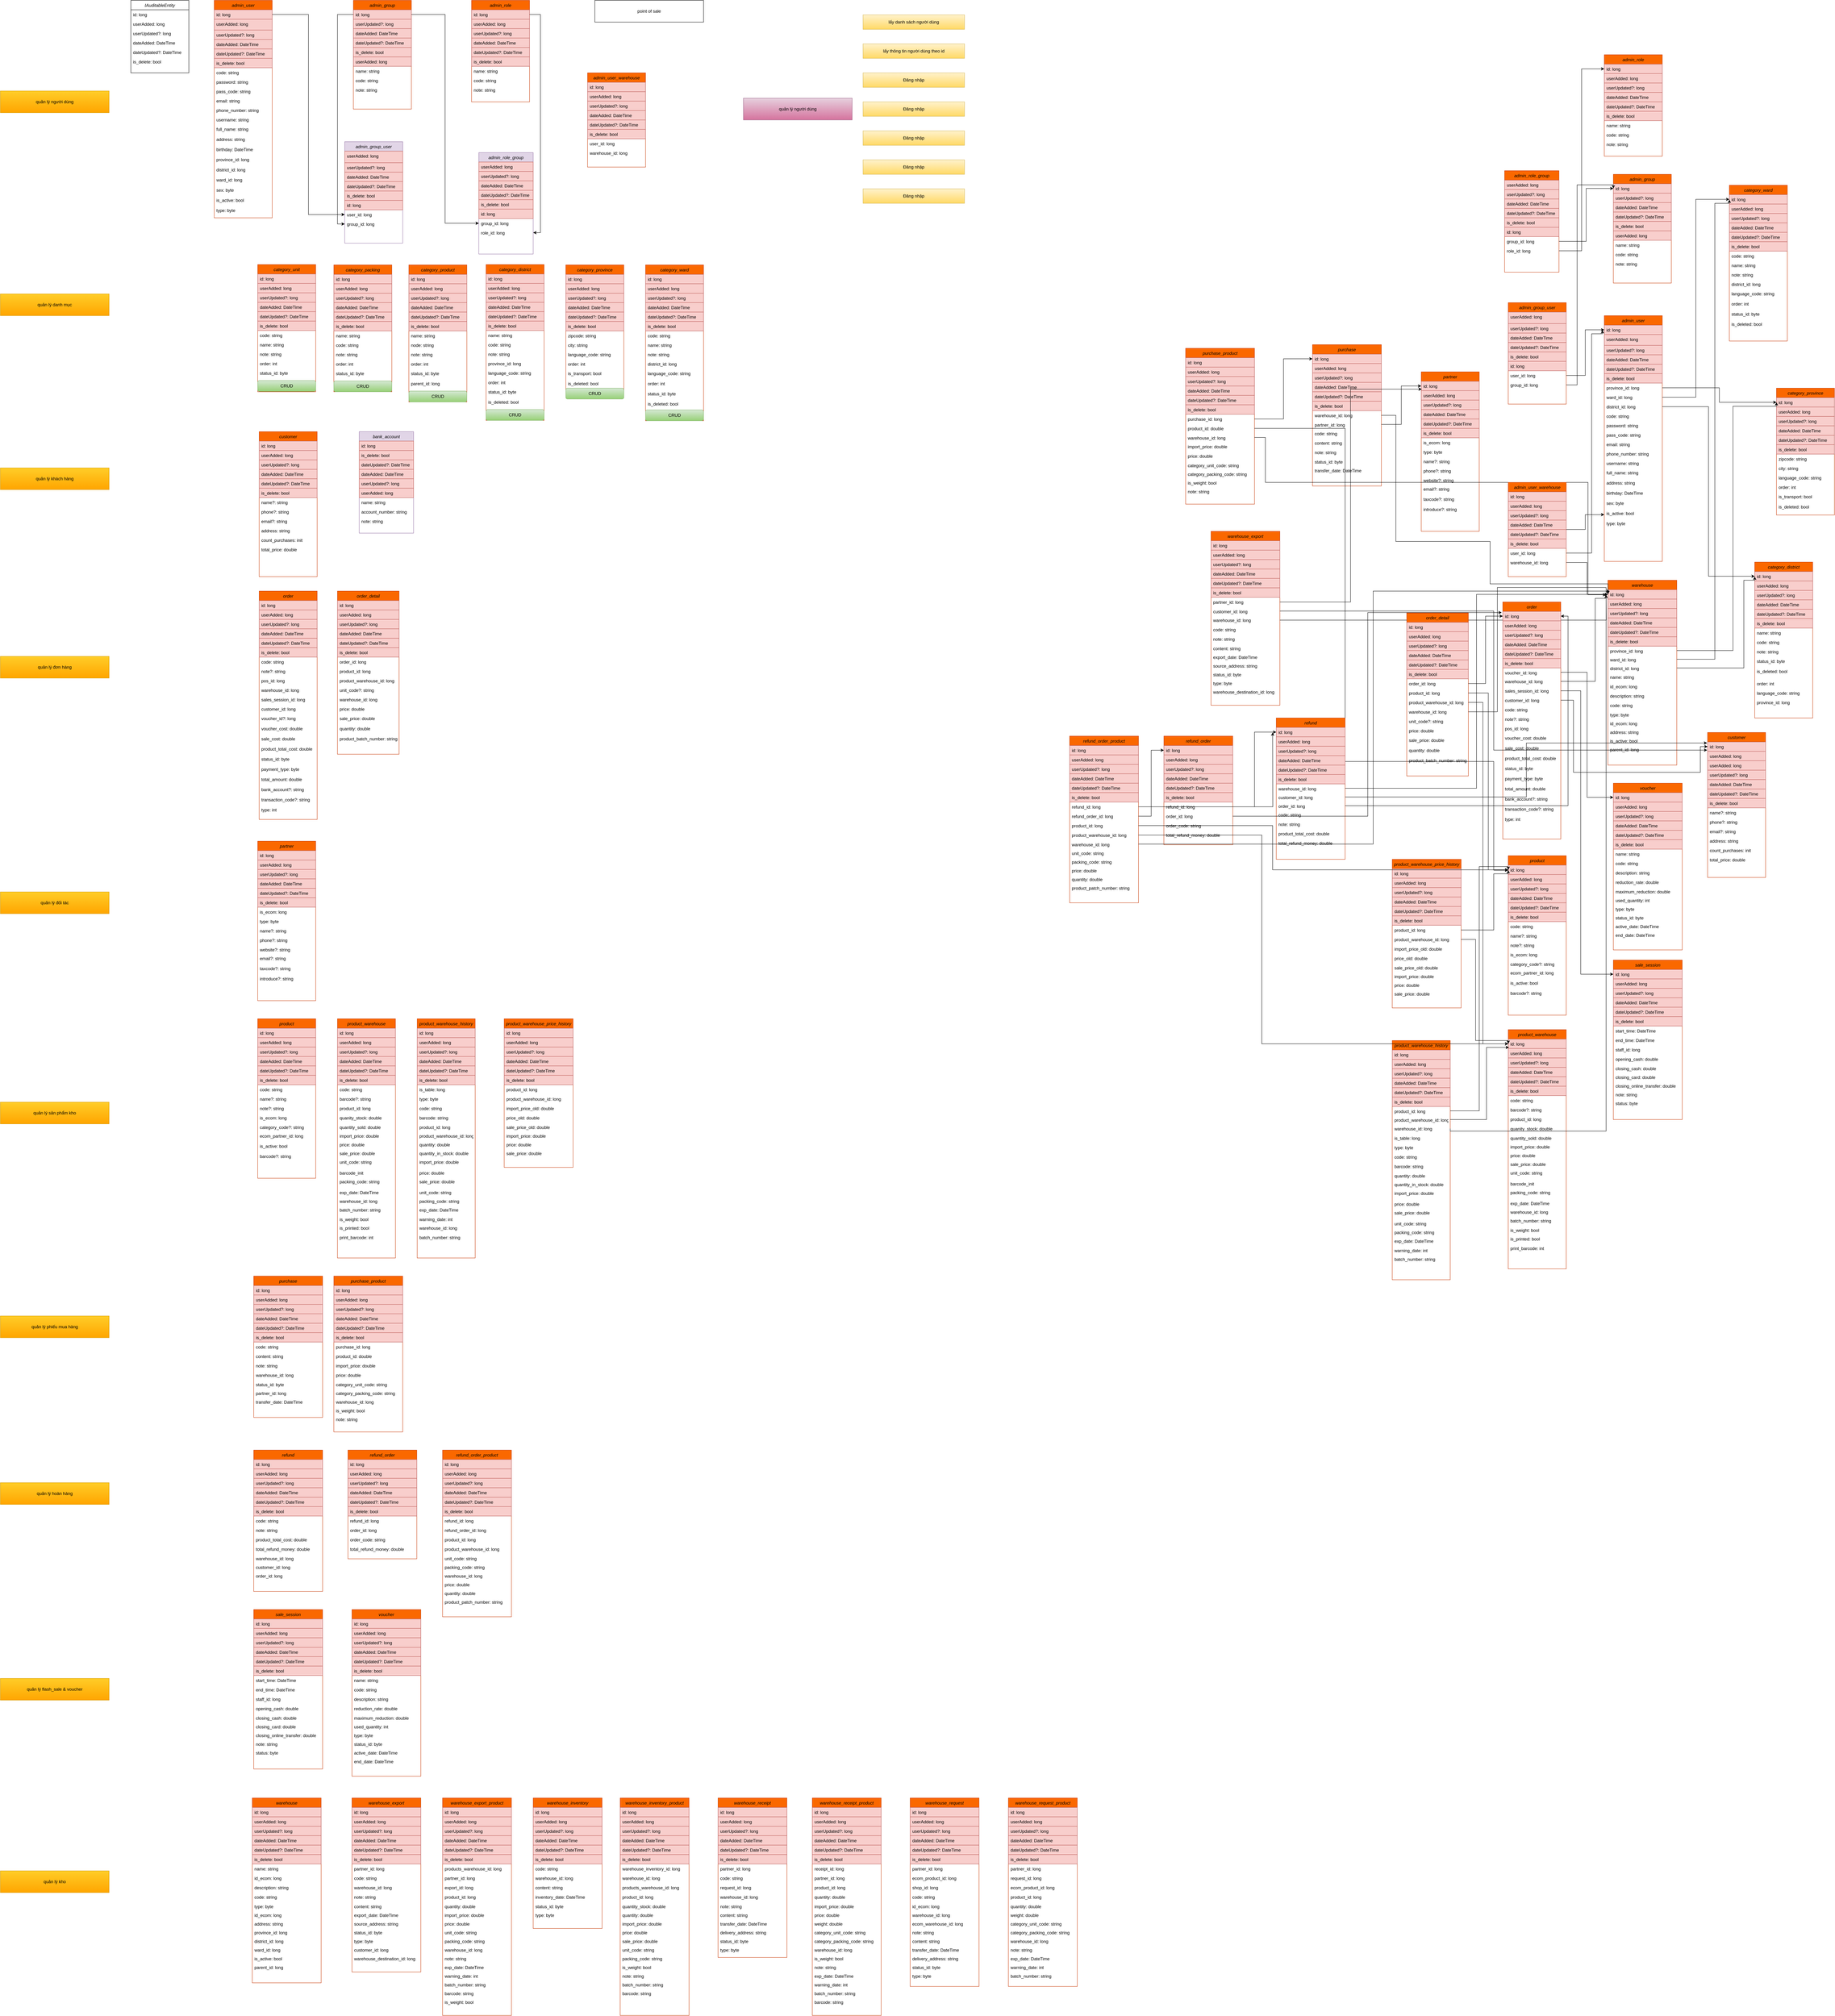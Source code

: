 <mxfile version="21.2.1" type="github">
  <diagram id="C5RBs43oDa-KdzZeNtuy" name="Page-1">
    <mxGraphModel dx="4924" dy="2183" grid="1" gridSize="10" guides="1" tooltips="1" connect="1" arrows="1" fold="1" page="1" pageScale="1" pageWidth="827" pageHeight="1169" math="0" shadow="0">
      <root>
        <mxCell id="WIyWlLk6GJQsqaUBKTNV-0" />
        <mxCell id="WIyWlLk6GJQsqaUBKTNV-1" parent="WIyWlLk6GJQsqaUBKTNV-0" />
        <mxCell id="zkfFHV4jXpPFQw0GAbJ--0" value="IAuditableEntity" style="swimlane;fontStyle=2;align=center;verticalAlign=top;childLayout=stackLayout;horizontal=1;startSize=26;horizontalStack=0;resizeParent=1;resizeLast=0;collapsible=1;marginBottom=0;rounded=0;shadow=0;strokeWidth=1;" parent="WIyWlLk6GJQsqaUBKTNV-1" vertex="1">
          <mxGeometry x="60" y="40" width="160" height="200" as="geometry">
            <mxRectangle x="230" y="140" width="160" height="26" as="alternateBounds" />
          </mxGeometry>
        </mxCell>
        <mxCell id="zkfFHV4jXpPFQw0GAbJ--1" value="id: long&#xa;" style="text;align=left;verticalAlign=top;spacingLeft=4;spacingRight=4;overflow=hidden;rotatable=0;points=[[0,0.5],[1,0.5]];portConstraint=eastwest;" parent="zkfFHV4jXpPFQw0GAbJ--0" vertex="1">
          <mxGeometry y="26" width="160" height="26" as="geometry" />
        </mxCell>
        <mxCell id="zkfFHV4jXpPFQw0GAbJ--2" value="userAdded: long" style="text;align=left;verticalAlign=top;spacingLeft=4;spacingRight=4;overflow=hidden;rotatable=0;points=[[0,0.5],[1,0.5]];portConstraint=eastwest;rounded=0;shadow=0;html=0;" parent="zkfFHV4jXpPFQw0GAbJ--0" vertex="1">
          <mxGeometry y="52" width="160" height="26" as="geometry" />
        </mxCell>
        <mxCell id="zkfFHV4jXpPFQw0GAbJ--3" value="userUpdated?: long" style="text;align=left;verticalAlign=top;spacingLeft=4;spacingRight=4;overflow=hidden;rotatable=0;points=[[0,0.5],[1,0.5]];portConstraint=eastwest;rounded=0;shadow=0;html=0;" parent="zkfFHV4jXpPFQw0GAbJ--0" vertex="1">
          <mxGeometry y="78" width="160" height="26" as="geometry" />
        </mxCell>
        <mxCell id="zkfFHV4jXpPFQw0GAbJ--5" value="dateAdded: DateTime" style="text;align=left;verticalAlign=top;spacingLeft=4;spacingRight=4;overflow=hidden;rotatable=0;points=[[0,0.5],[1,0.5]];portConstraint=eastwest;" parent="zkfFHV4jXpPFQw0GAbJ--0" vertex="1">
          <mxGeometry y="104" width="160" height="26" as="geometry" />
        </mxCell>
        <mxCell id="6EyR14k7-KtK3J3WE4Ry-9" value="dateUpdated?: DateTime" style="text;align=left;verticalAlign=top;spacingLeft=4;spacingRight=4;overflow=hidden;rotatable=0;points=[[0,0.5],[1,0.5]];portConstraint=eastwest;" parent="zkfFHV4jXpPFQw0GAbJ--0" vertex="1">
          <mxGeometry y="130" width="160" height="26" as="geometry" />
        </mxCell>
        <mxCell id="6EyR14k7-KtK3J3WE4Ry-10" value="is_delete: bool" style="text;align=left;verticalAlign=top;spacingLeft=4;spacingRight=4;overflow=hidden;rotatable=0;points=[[0,0.5],[1,0.5]];portConstraint=eastwest;" parent="zkfFHV4jXpPFQw0GAbJ--0" vertex="1">
          <mxGeometry y="156" width="160" height="26" as="geometry" />
        </mxCell>
        <mxCell id="6EyR14k7-KtK3J3WE4Ry-11" value="admin_group" style="swimlane;fontStyle=2;align=center;verticalAlign=top;childLayout=stackLayout;horizontal=1;startSize=26;horizontalStack=0;resizeParent=1;resizeLast=0;collapsible=1;marginBottom=0;rounded=0;shadow=0;strokeWidth=1;fillColor=#fa6800;strokeColor=#C73500;fontColor=#000000;" parent="WIyWlLk6GJQsqaUBKTNV-1" vertex="1">
          <mxGeometry x="673.94" y="40" width="160" height="300" as="geometry">
            <mxRectangle x="230" y="140" width="160" height="26" as="alternateBounds" />
          </mxGeometry>
        </mxCell>
        <mxCell id="6EyR14k7-KtK3J3WE4Ry-45" value="id: long&#xa;" style="text;align=left;verticalAlign=top;spacingLeft=4;spacingRight=4;overflow=hidden;rotatable=0;points=[[0,0.5],[1,0.5]];portConstraint=eastwest;fillColor=#f8cecc;strokeColor=#b85450;" parent="6EyR14k7-KtK3J3WE4Ry-11" vertex="1">
          <mxGeometry y="26" width="160" height="26" as="geometry" />
        </mxCell>
        <mxCell id="6EyR14k7-KtK3J3WE4Ry-47" value="userUpdated?: long" style="text;align=left;verticalAlign=top;spacingLeft=4;spacingRight=4;overflow=hidden;rotatable=0;points=[[0,0.5],[1,0.5]];portConstraint=eastwest;rounded=0;shadow=0;html=0;fillColor=#f8cecc;strokeColor=#b85450;" parent="6EyR14k7-KtK3J3WE4Ry-11" vertex="1">
          <mxGeometry y="52" width="160" height="26" as="geometry" />
        </mxCell>
        <mxCell id="6EyR14k7-KtK3J3WE4Ry-48" value="dateAdded: DateTime" style="text;align=left;verticalAlign=top;spacingLeft=4;spacingRight=4;overflow=hidden;rotatable=0;points=[[0,0.5],[1,0.5]];portConstraint=eastwest;fillColor=#f8cecc;strokeColor=#b85450;" parent="6EyR14k7-KtK3J3WE4Ry-11" vertex="1">
          <mxGeometry y="78" width="160" height="26" as="geometry" />
        </mxCell>
        <mxCell id="6EyR14k7-KtK3J3WE4Ry-49" value="dateUpdated?: DateTime" style="text;align=left;verticalAlign=top;spacingLeft=4;spacingRight=4;overflow=hidden;rotatable=0;points=[[0,0.5],[1,0.5]];portConstraint=eastwest;fillColor=#f8cecc;strokeColor=#b85450;" parent="6EyR14k7-KtK3J3WE4Ry-11" vertex="1">
          <mxGeometry y="104" width="160" height="26" as="geometry" />
        </mxCell>
        <mxCell id="6EyR14k7-KtK3J3WE4Ry-50" value="is_delete: bool" style="text;align=left;verticalAlign=top;spacingLeft=4;spacingRight=4;overflow=hidden;rotatable=0;points=[[0,0.5],[1,0.5]];portConstraint=eastwest;fillColor=#f8cecc;strokeColor=#b85450;" parent="6EyR14k7-KtK3J3WE4Ry-11" vertex="1">
          <mxGeometry y="130" width="160" height="26" as="geometry" />
        </mxCell>
        <mxCell id="6EyR14k7-KtK3J3WE4Ry-46" value="userAdded: long" style="text;align=left;verticalAlign=top;spacingLeft=4;spacingRight=4;overflow=hidden;rotatable=0;points=[[0,0.5],[1,0.5]];portConstraint=eastwest;rounded=0;shadow=0;html=0;fillColor=#f8cecc;strokeColor=#b85450;" parent="6EyR14k7-KtK3J3WE4Ry-11" vertex="1">
          <mxGeometry y="156" width="160" height="26" as="geometry" />
        </mxCell>
        <mxCell id="6EyR14k7-KtK3J3WE4Ry-12" value="name: string" style="text;align=left;verticalAlign=top;spacingLeft=4;spacingRight=4;overflow=hidden;rotatable=0;points=[[0,0.5],[1,0.5]];portConstraint=eastwest;" parent="6EyR14k7-KtK3J3WE4Ry-11" vertex="1">
          <mxGeometry y="182" width="160" height="26" as="geometry" />
        </mxCell>
        <mxCell id="6EyR14k7-KtK3J3WE4Ry-13" value="code: string" style="text;align=left;verticalAlign=top;spacingLeft=4;spacingRight=4;overflow=hidden;rotatable=0;points=[[0,0.5],[1,0.5]];portConstraint=eastwest;rounded=0;shadow=0;html=0;" parent="6EyR14k7-KtK3J3WE4Ry-11" vertex="1">
          <mxGeometry y="208" width="160" height="26" as="geometry" />
        </mxCell>
        <mxCell id="6EyR14k7-KtK3J3WE4Ry-14" value="note: string" style="text;align=left;verticalAlign=top;spacingLeft=4;spacingRight=4;overflow=hidden;rotatable=0;points=[[0,0.5],[1,0.5]];portConstraint=eastwest;rounded=0;shadow=0;html=0;" parent="6EyR14k7-KtK3J3WE4Ry-11" vertex="1">
          <mxGeometry y="234" width="160" height="26" as="geometry" />
        </mxCell>
        <mxCell id="6EyR14k7-KtK3J3WE4Ry-19" value="admin_group_user" style="swimlane;fontStyle=2;align=center;verticalAlign=top;childLayout=stackLayout;horizontal=1;startSize=26;horizontalStack=0;resizeParent=1;resizeLast=0;collapsible=1;marginBottom=0;rounded=0;shadow=0;strokeWidth=1;fillColor=#e1d5e7;strokeColor=#9673a6;" parent="WIyWlLk6GJQsqaUBKTNV-1" vertex="1">
          <mxGeometry x="650" y="430" width="160" height="280" as="geometry">
            <mxRectangle x="230" y="140" width="160" height="26" as="alternateBounds" />
          </mxGeometry>
        </mxCell>
        <mxCell id="6EyR14k7-KtK3J3WE4Ry-64" value="userAdded: long" style="text;align=left;verticalAlign=top;spacingLeft=4;spacingRight=4;overflow=hidden;rotatable=0;points=[[0,0.5],[1,0.5]];portConstraint=eastwest;rounded=0;shadow=0;html=0;fillColor=#f8cecc;strokeColor=#b85450;" parent="6EyR14k7-KtK3J3WE4Ry-19" vertex="1">
          <mxGeometry y="26" width="160" height="32" as="geometry" />
        </mxCell>
        <mxCell id="6EyR14k7-KtK3J3WE4Ry-65" value="userUpdated?: long" style="text;align=left;verticalAlign=top;spacingLeft=4;spacingRight=4;overflow=hidden;rotatable=0;points=[[0,0.5],[1,0.5]];portConstraint=eastwest;rounded=0;shadow=0;html=0;fillColor=#f8cecc;strokeColor=#b85450;" parent="6EyR14k7-KtK3J3WE4Ry-19" vertex="1">
          <mxGeometry y="58" width="160" height="26" as="geometry" />
        </mxCell>
        <mxCell id="6EyR14k7-KtK3J3WE4Ry-66" value="dateAdded: DateTime" style="text;align=left;verticalAlign=top;spacingLeft=4;spacingRight=4;overflow=hidden;rotatable=0;points=[[0,0.5],[1,0.5]];portConstraint=eastwest;fillColor=#f8cecc;strokeColor=#b85450;" parent="6EyR14k7-KtK3J3WE4Ry-19" vertex="1">
          <mxGeometry y="84" width="160" height="26" as="geometry" />
        </mxCell>
        <mxCell id="6EyR14k7-KtK3J3WE4Ry-67" value="dateUpdated?: DateTime" style="text;align=left;verticalAlign=top;spacingLeft=4;spacingRight=4;overflow=hidden;rotatable=0;points=[[0,0.5],[1,0.5]];portConstraint=eastwest;fillColor=#f8cecc;strokeColor=#b85450;" parent="6EyR14k7-KtK3J3WE4Ry-19" vertex="1">
          <mxGeometry y="110" width="160" height="26" as="geometry" />
        </mxCell>
        <mxCell id="6EyR14k7-KtK3J3WE4Ry-68" value="is_delete: bool" style="text;align=left;verticalAlign=top;spacingLeft=4;spacingRight=4;overflow=hidden;rotatable=0;points=[[0,0.5],[1,0.5]];portConstraint=eastwest;fillColor=#f8cecc;strokeColor=#b85450;" parent="6EyR14k7-KtK3J3WE4Ry-19" vertex="1">
          <mxGeometry y="136" width="160" height="26" as="geometry" />
        </mxCell>
        <mxCell id="6EyR14k7-KtK3J3WE4Ry-63" value="id: long&#xa;" style="text;align=left;verticalAlign=top;spacingLeft=4;spacingRight=4;overflow=hidden;rotatable=0;points=[[0,0.5],[1,0.5]];portConstraint=eastwest;fillColor=#f8cecc;strokeColor=#b85450;" parent="6EyR14k7-KtK3J3WE4Ry-19" vertex="1">
          <mxGeometry y="162" width="160" height="26" as="geometry" />
        </mxCell>
        <mxCell id="6EyR14k7-KtK3J3WE4Ry-20" value="user_id: long" style="text;align=left;verticalAlign=top;spacingLeft=4;spacingRight=4;overflow=hidden;rotatable=0;points=[[0,0.5],[1,0.5]];portConstraint=eastwest;" parent="6EyR14k7-KtK3J3WE4Ry-19" vertex="1">
          <mxGeometry y="188" width="160" height="26" as="geometry" />
        </mxCell>
        <mxCell id="6EyR14k7-KtK3J3WE4Ry-21" value="group_id: long" style="text;align=left;verticalAlign=top;spacingLeft=4;spacingRight=4;overflow=hidden;rotatable=0;points=[[0,0.5],[1,0.5]];portConstraint=eastwest;rounded=0;shadow=0;html=0;" parent="6EyR14k7-KtK3J3WE4Ry-19" vertex="1">
          <mxGeometry y="214" width="160" height="26" as="geometry" />
        </mxCell>
        <mxCell id="6EyR14k7-KtK3J3WE4Ry-23" value="admin_role" style="swimlane;fontStyle=2;align=center;verticalAlign=top;childLayout=stackLayout;horizontal=1;startSize=26;horizontalStack=0;resizeParent=1;resizeLast=0;collapsible=1;marginBottom=0;rounded=0;shadow=0;strokeWidth=1;fillColor=#fa6800;strokeColor=#C73500;fontColor=#000000;" parent="WIyWlLk6GJQsqaUBKTNV-1" vertex="1">
          <mxGeometry x="1000" y="40" width="160" height="280" as="geometry">
            <mxRectangle x="230" y="140" width="160" height="26" as="alternateBounds" />
          </mxGeometry>
        </mxCell>
        <mxCell id="6EyR14k7-KtK3J3WE4Ry-69" value="id: long&#xa;" style="text;align=left;verticalAlign=top;spacingLeft=4;spacingRight=4;overflow=hidden;rotatable=0;points=[[0,0.5],[1,0.5]];portConstraint=eastwest;fillColor=#f8cecc;strokeColor=#b85450;" parent="6EyR14k7-KtK3J3WE4Ry-23" vertex="1">
          <mxGeometry y="26" width="160" height="26" as="geometry" />
        </mxCell>
        <mxCell id="6EyR14k7-KtK3J3WE4Ry-70" value="userAdded: long" style="text;align=left;verticalAlign=top;spacingLeft=4;spacingRight=4;overflow=hidden;rotatable=0;points=[[0,0.5],[1,0.5]];portConstraint=eastwest;rounded=0;shadow=0;html=0;fillColor=#f8cecc;strokeColor=#b85450;" parent="6EyR14k7-KtK3J3WE4Ry-23" vertex="1">
          <mxGeometry y="52" width="160" height="26" as="geometry" />
        </mxCell>
        <mxCell id="6EyR14k7-KtK3J3WE4Ry-71" value="userUpdated?: long" style="text;align=left;verticalAlign=top;spacingLeft=4;spacingRight=4;overflow=hidden;rotatable=0;points=[[0,0.5],[1,0.5]];portConstraint=eastwest;rounded=0;shadow=0;html=0;fillColor=#f8cecc;strokeColor=#b85450;" parent="6EyR14k7-KtK3J3WE4Ry-23" vertex="1">
          <mxGeometry y="78" width="160" height="26" as="geometry" />
        </mxCell>
        <mxCell id="6EyR14k7-KtK3J3WE4Ry-72" value="dateAdded: DateTime" style="text;align=left;verticalAlign=top;spacingLeft=4;spacingRight=4;overflow=hidden;rotatable=0;points=[[0,0.5],[1,0.5]];portConstraint=eastwest;fillColor=#f8cecc;strokeColor=#b85450;" parent="6EyR14k7-KtK3J3WE4Ry-23" vertex="1">
          <mxGeometry y="104" width="160" height="26" as="geometry" />
        </mxCell>
        <mxCell id="6EyR14k7-KtK3J3WE4Ry-73" value="dateUpdated?: DateTime" style="text;align=left;verticalAlign=top;spacingLeft=4;spacingRight=4;overflow=hidden;rotatable=0;points=[[0,0.5],[1,0.5]];portConstraint=eastwest;fillColor=#f8cecc;strokeColor=#b85450;" parent="6EyR14k7-KtK3J3WE4Ry-23" vertex="1">
          <mxGeometry y="130" width="160" height="26" as="geometry" />
        </mxCell>
        <mxCell id="6EyR14k7-KtK3J3WE4Ry-74" value="is_delete: bool" style="text;align=left;verticalAlign=top;spacingLeft=4;spacingRight=4;overflow=hidden;rotatable=0;points=[[0,0.5],[1,0.5]];portConstraint=eastwest;fillColor=#f8cecc;strokeColor=#b85450;" parent="6EyR14k7-KtK3J3WE4Ry-23" vertex="1">
          <mxGeometry y="156" width="160" height="26" as="geometry" />
        </mxCell>
        <mxCell id="6EyR14k7-KtK3J3WE4Ry-24" value="name: string" style="text;align=left;verticalAlign=top;spacingLeft=4;spacingRight=4;overflow=hidden;rotatable=0;points=[[0,0.5],[1,0.5]];portConstraint=eastwest;" parent="6EyR14k7-KtK3J3WE4Ry-23" vertex="1">
          <mxGeometry y="182" width="160" height="26" as="geometry" />
        </mxCell>
        <mxCell id="6EyR14k7-KtK3J3WE4Ry-25" value="code: string" style="text;align=left;verticalAlign=top;spacingLeft=4;spacingRight=4;overflow=hidden;rotatable=0;points=[[0,0.5],[1,0.5]];portConstraint=eastwest;rounded=0;shadow=0;html=0;" parent="6EyR14k7-KtK3J3WE4Ry-23" vertex="1">
          <mxGeometry y="208" width="160" height="26" as="geometry" />
        </mxCell>
        <mxCell id="6EyR14k7-KtK3J3WE4Ry-27" value="note: string" style="text;align=left;verticalAlign=top;spacingLeft=4;spacingRight=4;overflow=hidden;rotatable=0;points=[[0,0.5],[1,0.5]];portConstraint=eastwest;rounded=0;shadow=0;html=0;" parent="6EyR14k7-KtK3J3WE4Ry-23" vertex="1">
          <mxGeometry y="234" width="160" height="26" as="geometry" />
        </mxCell>
        <mxCell id="6EyR14k7-KtK3J3WE4Ry-28" value="admin_role_group" style="swimlane;fontStyle=2;align=center;verticalAlign=top;childLayout=stackLayout;horizontal=1;startSize=26;horizontalStack=0;resizeParent=1;resizeLast=0;collapsible=1;marginBottom=0;rounded=0;shadow=0;strokeWidth=1;fillColor=#e1d5e7;strokeColor=#9673a6;" parent="WIyWlLk6GJQsqaUBKTNV-1" vertex="1">
          <mxGeometry x="1020" y="460" width="150" height="280" as="geometry">
            <mxRectangle x="230" y="140" width="160" height="26" as="alternateBounds" />
          </mxGeometry>
        </mxCell>
        <mxCell id="6EyR14k7-KtK3J3WE4Ry-76" value="userAdded: long" style="text;align=left;verticalAlign=top;spacingLeft=4;spacingRight=4;overflow=hidden;rotatable=0;points=[[0,0.5],[1,0.5]];portConstraint=eastwest;rounded=0;shadow=0;html=0;fillColor=#f8cecc;strokeColor=#b85450;" parent="6EyR14k7-KtK3J3WE4Ry-28" vertex="1">
          <mxGeometry y="26" width="150" height="26" as="geometry" />
        </mxCell>
        <mxCell id="6EyR14k7-KtK3J3WE4Ry-77" value="userUpdated?: long" style="text;align=left;verticalAlign=top;spacingLeft=4;spacingRight=4;overflow=hidden;rotatable=0;points=[[0,0.5],[1,0.5]];portConstraint=eastwest;rounded=0;shadow=0;html=0;fillColor=#f8cecc;strokeColor=#b85450;" parent="6EyR14k7-KtK3J3WE4Ry-28" vertex="1">
          <mxGeometry y="52" width="150" height="26" as="geometry" />
        </mxCell>
        <mxCell id="6EyR14k7-KtK3J3WE4Ry-78" value="dateAdded: DateTime" style="text;align=left;verticalAlign=top;spacingLeft=4;spacingRight=4;overflow=hidden;rotatable=0;points=[[0,0.5],[1,0.5]];portConstraint=eastwest;fillColor=#f8cecc;strokeColor=#b85450;" parent="6EyR14k7-KtK3J3WE4Ry-28" vertex="1">
          <mxGeometry y="78" width="150" height="26" as="geometry" />
        </mxCell>
        <mxCell id="6EyR14k7-KtK3J3WE4Ry-79" value="dateUpdated?: DateTime" style="text;align=left;verticalAlign=top;spacingLeft=4;spacingRight=4;overflow=hidden;rotatable=0;points=[[0,0.5],[1,0.5]];portConstraint=eastwest;fillColor=#f8cecc;strokeColor=#b85450;" parent="6EyR14k7-KtK3J3WE4Ry-28" vertex="1">
          <mxGeometry y="104" width="150" height="26" as="geometry" />
        </mxCell>
        <mxCell id="6EyR14k7-KtK3J3WE4Ry-80" value="is_delete: bool" style="text;align=left;verticalAlign=top;spacingLeft=4;spacingRight=4;overflow=hidden;rotatable=0;points=[[0,0.5],[1,0.5]];portConstraint=eastwest;fillColor=#f8cecc;strokeColor=#b85450;" parent="6EyR14k7-KtK3J3WE4Ry-28" vertex="1">
          <mxGeometry y="130" width="150" height="26" as="geometry" />
        </mxCell>
        <mxCell id="6EyR14k7-KtK3J3WE4Ry-75" value="id: long&#xa;" style="text;align=left;verticalAlign=top;spacingLeft=4;spacingRight=4;overflow=hidden;rotatable=0;points=[[0,0.5],[1,0.5]];portConstraint=eastwest;fillColor=#f8cecc;strokeColor=#b85450;" parent="6EyR14k7-KtK3J3WE4Ry-28" vertex="1">
          <mxGeometry y="156" width="150" height="26" as="geometry" />
        </mxCell>
        <mxCell id="6EyR14k7-KtK3J3WE4Ry-29" value="group_id: long" style="text;align=left;verticalAlign=top;spacingLeft=4;spacingRight=4;overflow=hidden;rotatable=0;points=[[0,0.5],[1,0.5]];portConstraint=eastwest;" parent="6EyR14k7-KtK3J3WE4Ry-28" vertex="1">
          <mxGeometry y="182" width="150" height="26" as="geometry" />
        </mxCell>
        <mxCell id="6EyR14k7-KtK3J3WE4Ry-30" value="role_id: long" style="text;align=left;verticalAlign=top;spacingLeft=4;spacingRight=4;overflow=hidden;rotatable=0;points=[[0,0.5],[1,0.5]];portConstraint=eastwest;rounded=0;shadow=0;html=0;" parent="6EyR14k7-KtK3J3WE4Ry-28" vertex="1">
          <mxGeometry y="208" width="150" height="26" as="geometry" />
        </mxCell>
        <mxCell id="6EyR14k7-KtK3J3WE4Ry-31" value="admin_user" style="swimlane;fontStyle=2;align=center;verticalAlign=top;childLayout=stackLayout;horizontal=1;startSize=26;horizontalStack=0;resizeParent=1;resizeLast=0;collapsible=1;marginBottom=0;rounded=0;shadow=0;strokeWidth=1;fillColor=#fa6800;strokeColor=#C73500;fontColor=#000000;" parent="WIyWlLk6GJQsqaUBKTNV-1" vertex="1">
          <mxGeometry x="290" y="40" width="160" height="600" as="geometry">
            <mxRectangle x="230" y="140" width="160" height="26" as="alternateBounds" />
          </mxGeometry>
        </mxCell>
        <mxCell id="6EyR14k7-KtK3J3WE4Ry-57" value="id: long&#xa;" style="text;align=left;verticalAlign=top;spacingLeft=4;spacingRight=4;overflow=hidden;rotatable=0;points=[[0,0.5],[1,0.5]];portConstraint=eastwest;fillColor=#f8cecc;strokeColor=#b85450;" parent="6EyR14k7-KtK3J3WE4Ry-31" vertex="1">
          <mxGeometry y="26" width="160" height="26" as="geometry" />
        </mxCell>
        <mxCell id="6EyR14k7-KtK3J3WE4Ry-58" value="userAdded: long" style="text;align=left;verticalAlign=top;spacingLeft=4;spacingRight=4;overflow=hidden;rotatable=0;points=[[0,0.5],[1,0.5]];portConstraint=eastwest;rounded=0;shadow=0;html=0;fillColor=#f8cecc;strokeColor=#b85450;" parent="6EyR14k7-KtK3J3WE4Ry-31" vertex="1">
          <mxGeometry y="52" width="160" height="30" as="geometry" />
        </mxCell>
        <mxCell id="6EyR14k7-KtK3J3WE4Ry-59" value="userUpdated?: long" style="text;align=left;verticalAlign=top;spacingLeft=4;spacingRight=4;overflow=hidden;rotatable=0;points=[[0,0.5],[1,0.5]];portConstraint=eastwest;rounded=0;shadow=0;html=0;fillColor=#f8cecc;strokeColor=#b85450;" parent="6EyR14k7-KtK3J3WE4Ry-31" vertex="1">
          <mxGeometry y="82" width="160" height="26" as="geometry" />
        </mxCell>
        <mxCell id="6EyR14k7-KtK3J3WE4Ry-60" value="dateAdded: DateTime" style="text;align=left;verticalAlign=top;spacingLeft=4;spacingRight=4;overflow=hidden;rotatable=0;points=[[0,0.5],[1,0.5]];portConstraint=eastwest;fillColor=#f8cecc;strokeColor=#b85450;" parent="6EyR14k7-KtK3J3WE4Ry-31" vertex="1">
          <mxGeometry y="108" width="160" height="26" as="geometry" />
        </mxCell>
        <mxCell id="6EyR14k7-KtK3J3WE4Ry-61" value="dateUpdated?: DateTime" style="text;align=left;verticalAlign=top;spacingLeft=4;spacingRight=4;overflow=hidden;rotatable=0;points=[[0,0.5],[1,0.5]];portConstraint=eastwest;fillColor=#f8cecc;strokeColor=#b85450;" parent="6EyR14k7-KtK3J3WE4Ry-31" vertex="1">
          <mxGeometry y="134" width="160" height="26" as="geometry" />
        </mxCell>
        <mxCell id="6EyR14k7-KtK3J3WE4Ry-62" value="is_delete: bool" style="text;align=left;verticalAlign=top;spacingLeft=4;spacingRight=4;overflow=hidden;rotatable=0;points=[[0,0.5],[1,0.5]];portConstraint=eastwest;fillColor=#f8cecc;strokeColor=#b85450;" parent="6EyR14k7-KtK3J3WE4Ry-31" vertex="1">
          <mxGeometry y="160" width="160" height="26" as="geometry" />
        </mxCell>
        <mxCell id="6EyR14k7-KtK3J3WE4Ry-32" value="code: string&#xa;" style="text;align=left;verticalAlign=top;spacingLeft=4;spacingRight=4;overflow=hidden;rotatable=0;points=[[0,0.5],[1,0.5]];portConstraint=eastwest;" parent="6EyR14k7-KtK3J3WE4Ry-31" vertex="1">
          <mxGeometry y="186" width="160" height="26" as="geometry" />
        </mxCell>
        <mxCell id="6EyR14k7-KtK3J3WE4Ry-34" value="password: string" style="text;align=left;verticalAlign=top;spacingLeft=4;spacingRight=4;overflow=hidden;rotatable=0;points=[[0,0.5],[1,0.5]];portConstraint=eastwest;rounded=0;shadow=0;html=0;" parent="6EyR14k7-KtK3J3WE4Ry-31" vertex="1">
          <mxGeometry y="212" width="160" height="26" as="geometry" />
        </mxCell>
        <mxCell id="6EyR14k7-KtK3J3WE4Ry-35" value="pass_code: string" style="text;align=left;verticalAlign=top;spacingLeft=4;spacingRight=4;overflow=hidden;rotatable=0;points=[[0,0.5],[1,0.5]];portConstraint=eastwest;" parent="6EyR14k7-KtK3J3WE4Ry-31" vertex="1">
          <mxGeometry y="238" width="160" height="26" as="geometry" />
        </mxCell>
        <mxCell id="6EyR14k7-KtK3J3WE4Ry-36" value="email: string" style="text;align=left;verticalAlign=top;spacingLeft=4;spacingRight=4;overflow=hidden;rotatable=0;points=[[0,0.5],[1,0.5]];portConstraint=eastwest;" parent="6EyR14k7-KtK3J3WE4Ry-31" vertex="1">
          <mxGeometry y="264" width="160" height="26" as="geometry" />
        </mxCell>
        <mxCell id="6EyR14k7-KtK3J3WE4Ry-37" value="phone_number: string" style="text;align=left;verticalAlign=top;spacingLeft=4;spacingRight=4;overflow=hidden;rotatable=0;points=[[0,0.5],[1,0.5]];portConstraint=eastwest;" parent="6EyR14k7-KtK3J3WE4Ry-31" vertex="1">
          <mxGeometry y="290" width="160" height="26" as="geometry" />
        </mxCell>
        <mxCell id="6EyR14k7-KtK3J3WE4Ry-33" value="username: string" style="text;align=left;verticalAlign=top;spacingLeft=4;spacingRight=4;overflow=hidden;rotatable=0;points=[[0,0.5],[1,0.5]];portConstraint=eastwest;rounded=0;shadow=0;html=0;" parent="6EyR14k7-KtK3J3WE4Ry-31" vertex="1">
          <mxGeometry y="316" width="160" height="26" as="geometry" />
        </mxCell>
        <mxCell id="6EyR14k7-KtK3J3WE4Ry-38" value="full_name: string&#xa;&#xa;address: string&#xa;&#xa;birthday: DateTime&#xa;&#xa;province_id: long&#xa;&#xa;district_id: long&#xa;&#xa;ward_id: long&#xa;&#xa;sex: byte&#xa;&#xa;is_active: bool&#xa;&#xa;type: byte" style="text;align=left;verticalAlign=top;spacingLeft=4;spacingRight=4;overflow=hidden;rotatable=0;points=[[0,0.5],[1,0.5]];portConstraint=eastwest;" parent="6EyR14k7-KtK3J3WE4Ry-31" vertex="1">
          <mxGeometry y="342" width="160" height="258" as="geometry" />
        </mxCell>
        <mxCell id="6EyR14k7-KtK3J3WE4Ry-81" style="edgeStyle=orthogonalEdgeStyle;rounded=0;orthogonalLoop=1;jettySize=auto;html=1;entryX=0;entryY=0.5;entryDx=0;entryDy=0;" parent="WIyWlLk6GJQsqaUBKTNV-1" source="6EyR14k7-KtK3J3WE4Ry-45" target="6EyR14k7-KtK3J3WE4Ry-21" edge="1">
          <mxGeometry relative="1" as="geometry" />
        </mxCell>
        <mxCell id="6EyR14k7-KtK3J3WE4Ry-142" style="edgeStyle=orthogonalEdgeStyle;rounded=0;orthogonalLoop=1;jettySize=auto;html=1;entryX=0;entryY=0.5;entryDx=0;entryDy=0;" parent="WIyWlLk6GJQsqaUBKTNV-1" source="6EyR14k7-KtK3J3WE4Ry-57" target="6EyR14k7-KtK3J3WE4Ry-20" edge="1">
          <mxGeometry relative="1" as="geometry" />
        </mxCell>
        <mxCell id="6EyR14k7-KtK3J3WE4Ry-143" style="edgeStyle=orthogonalEdgeStyle;rounded=0;orthogonalLoop=1;jettySize=auto;html=1;entryX=0;entryY=0.5;entryDx=0;entryDy=0;" parent="WIyWlLk6GJQsqaUBKTNV-1" source="6EyR14k7-KtK3J3WE4Ry-45" target="6EyR14k7-KtK3J3WE4Ry-29" edge="1">
          <mxGeometry relative="1" as="geometry" />
        </mxCell>
        <mxCell id="6EyR14k7-KtK3J3WE4Ry-145" style="edgeStyle=orthogonalEdgeStyle;rounded=0;orthogonalLoop=1;jettySize=auto;html=1;entryX=1;entryY=0.5;entryDx=0;entryDy=0;" parent="WIyWlLk6GJQsqaUBKTNV-1" source="6EyR14k7-KtK3J3WE4Ry-69" target="6EyR14k7-KtK3J3WE4Ry-30" edge="1">
          <mxGeometry relative="1" as="geometry" />
        </mxCell>
        <mxCell id="6EyR14k7-KtK3J3WE4Ry-146" value="point of sale" style="rounded=0;whiteSpace=wrap;html=1;" parent="WIyWlLk6GJQsqaUBKTNV-1" vertex="1">
          <mxGeometry x="1340" y="40" width="300" height="60" as="geometry" />
        </mxCell>
        <mxCell id="NYh1p1AkXh8O6zbT4Pav-9" value="bank_account" style="swimlane;fontStyle=2;align=center;verticalAlign=top;childLayout=stackLayout;horizontal=1;startSize=26;horizontalStack=0;resizeParent=1;resizeLast=0;collapsible=1;marginBottom=0;rounded=0;shadow=0;strokeWidth=1;fillColor=#e1d5e7;strokeColor=#9673a6;" parent="WIyWlLk6GJQsqaUBKTNV-1" vertex="1">
          <mxGeometry x="690" y="1230" width="150" height="280" as="geometry">
            <mxRectangle x="230" y="140" width="160" height="26" as="alternateBounds" />
          </mxGeometry>
        </mxCell>
        <mxCell id="NYh1p1AkXh8O6zbT4Pav-12" value="id: long&#xa;" style="text;align=left;verticalAlign=top;spacingLeft=4;spacingRight=4;overflow=hidden;rotatable=0;points=[[0,0.5],[1,0.5]];portConstraint=eastwest;fillColor=#f8cecc;strokeColor=#b85450;" parent="NYh1p1AkXh8O6zbT4Pav-9" vertex="1">
          <mxGeometry y="26" width="150" height="26" as="geometry" />
        </mxCell>
        <mxCell id="NYh1p1AkXh8O6zbT4Pav-13" value="is_delete: bool" style="text;align=left;verticalAlign=top;spacingLeft=4;spacingRight=4;overflow=hidden;rotatable=0;points=[[0,0.5],[1,0.5]];portConstraint=eastwest;fillColor=#f8cecc;strokeColor=#b85450;" parent="NYh1p1AkXh8O6zbT4Pav-9" vertex="1">
          <mxGeometry y="52" width="150" height="26" as="geometry" />
        </mxCell>
        <mxCell id="NYh1p1AkXh8O6zbT4Pav-14" value="dateUpdated?: DateTime" style="text;align=left;verticalAlign=top;spacingLeft=4;spacingRight=4;overflow=hidden;rotatable=0;points=[[0,0.5],[1,0.5]];portConstraint=eastwest;fillColor=#f8cecc;strokeColor=#b85450;" parent="NYh1p1AkXh8O6zbT4Pav-9" vertex="1">
          <mxGeometry y="78" width="150" height="26" as="geometry" />
        </mxCell>
        <mxCell id="NYh1p1AkXh8O6zbT4Pav-15" value="dateAdded: DateTime" style="text;align=left;verticalAlign=top;spacingLeft=4;spacingRight=4;overflow=hidden;rotatable=0;points=[[0,0.5],[1,0.5]];portConstraint=eastwest;fillColor=#f8cecc;strokeColor=#b85450;" parent="NYh1p1AkXh8O6zbT4Pav-9" vertex="1">
          <mxGeometry y="104" width="150" height="26" as="geometry" />
        </mxCell>
        <mxCell id="NYh1p1AkXh8O6zbT4Pav-16" value="userUpdated?: long" style="text;align=left;verticalAlign=top;spacingLeft=4;spacingRight=4;overflow=hidden;rotatable=0;points=[[0,0.5],[1,0.5]];portConstraint=eastwest;rounded=0;shadow=0;html=0;fillColor=#f8cecc;strokeColor=#b85450;" parent="NYh1p1AkXh8O6zbT4Pav-9" vertex="1">
          <mxGeometry y="130" width="150" height="26" as="geometry" />
        </mxCell>
        <mxCell id="NYh1p1AkXh8O6zbT4Pav-17" value="userAdded: long" style="text;align=left;verticalAlign=top;spacingLeft=4;spacingRight=4;overflow=hidden;rotatable=0;points=[[0,0.5],[1,0.5]];portConstraint=eastwest;rounded=0;shadow=0;html=0;fillColor=#f8cecc;strokeColor=#b85450;" parent="NYh1p1AkXh8O6zbT4Pav-9" vertex="1">
          <mxGeometry y="156" width="150" height="26" as="geometry" />
        </mxCell>
        <mxCell id="NYh1p1AkXh8O6zbT4Pav-19" value="name: string" style="text;align=left;verticalAlign=top;spacingLeft=4;spacingRight=4;overflow=hidden;rotatable=0;points=[[0,0.5],[1,0.5]];portConstraint=eastwest;rounded=0;shadow=0;html=0;" parent="NYh1p1AkXh8O6zbT4Pav-9" vertex="1">
          <mxGeometry y="182" width="150" height="26" as="geometry" />
        </mxCell>
        <mxCell id="NYh1p1AkXh8O6zbT4Pav-21" value="account_number: string" style="text;align=left;verticalAlign=top;spacingLeft=4;spacingRight=4;overflow=hidden;rotatable=0;points=[[0,0.5],[1,0.5]];portConstraint=eastwest;rounded=0;shadow=0;html=0;" parent="NYh1p1AkXh8O6zbT4Pav-9" vertex="1">
          <mxGeometry y="208" width="150" height="26" as="geometry" />
        </mxCell>
        <mxCell id="NYh1p1AkXh8O6zbT4Pav-23" value="note: string" style="text;align=left;verticalAlign=top;spacingLeft=4;spacingRight=4;overflow=hidden;rotatable=0;points=[[0,0.5],[1,0.5]];portConstraint=eastwest;rounded=0;shadow=0;html=0;" parent="NYh1p1AkXh8O6zbT4Pav-9" vertex="1">
          <mxGeometry y="234" width="150" height="26" as="geometry" />
        </mxCell>
        <mxCell id="NYh1p1AkXh8O6zbT4Pav-24" value="category_district" style="swimlane;fontStyle=2;align=center;verticalAlign=top;childLayout=stackLayout;horizontal=1;startSize=26;horizontalStack=0;resizeParent=1;resizeLast=0;collapsible=1;marginBottom=0;rounded=0;shadow=0;strokeWidth=1;fillColor=#fa6800;strokeColor=#C73500;fontColor=#000000;" parent="WIyWlLk6GJQsqaUBKTNV-1" vertex="1">
          <mxGeometry x="1040" y="769" width="160" height="430" as="geometry">
            <mxRectangle x="230" y="140" width="160" height="26" as="alternateBounds" />
          </mxGeometry>
        </mxCell>
        <mxCell id="NYh1p1AkXh8O6zbT4Pav-25" value="id: long&#xa;" style="text;align=left;verticalAlign=top;spacingLeft=4;spacingRight=4;overflow=hidden;rotatable=0;points=[[0,0.5],[1,0.5]];portConstraint=eastwest;fillColor=#f8cecc;strokeColor=#b85450;" parent="NYh1p1AkXh8O6zbT4Pav-24" vertex="1">
          <mxGeometry y="26" width="160" height="26" as="geometry" />
        </mxCell>
        <mxCell id="NYh1p1AkXh8O6zbT4Pav-37" value="userAdded: long" style="text;align=left;verticalAlign=top;spacingLeft=4;spacingRight=4;overflow=hidden;rotatable=0;points=[[0,0.5],[1,0.5]];portConstraint=eastwest;rounded=0;shadow=0;html=0;fillColor=#f8cecc;strokeColor=#b85450;" parent="NYh1p1AkXh8O6zbT4Pav-24" vertex="1">
          <mxGeometry y="52" width="160" height="26" as="geometry" />
        </mxCell>
        <mxCell id="NYh1p1AkXh8O6zbT4Pav-36" value="userUpdated?: long" style="text;align=left;verticalAlign=top;spacingLeft=4;spacingRight=4;overflow=hidden;rotatable=0;points=[[0,0.5],[1,0.5]];portConstraint=eastwest;rounded=0;shadow=0;html=0;fillColor=#f8cecc;strokeColor=#b85450;" parent="NYh1p1AkXh8O6zbT4Pav-24" vertex="1">
          <mxGeometry y="78" width="160" height="26" as="geometry" />
        </mxCell>
        <mxCell id="NYh1p1AkXh8O6zbT4Pav-35" value="dateAdded: DateTime" style="text;align=left;verticalAlign=top;spacingLeft=4;spacingRight=4;overflow=hidden;rotatable=0;points=[[0,0.5],[1,0.5]];portConstraint=eastwest;fillColor=#f8cecc;strokeColor=#b85450;" parent="NYh1p1AkXh8O6zbT4Pav-24" vertex="1">
          <mxGeometry y="104" width="160" height="26" as="geometry" />
        </mxCell>
        <mxCell id="NYh1p1AkXh8O6zbT4Pav-34" value="dateUpdated?: DateTime" style="text;align=left;verticalAlign=top;spacingLeft=4;spacingRight=4;overflow=hidden;rotatable=0;points=[[0,0.5],[1,0.5]];portConstraint=eastwest;fillColor=#f8cecc;strokeColor=#b85450;" parent="NYh1p1AkXh8O6zbT4Pav-24" vertex="1">
          <mxGeometry y="130" width="160" height="26" as="geometry" />
        </mxCell>
        <mxCell id="NYh1p1AkXh8O6zbT4Pav-33" value="is_delete: bool" style="text;align=left;verticalAlign=top;spacingLeft=4;spacingRight=4;overflow=hidden;rotatable=0;points=[[0,0.5],[1,0.5]];portConstraint=eastwest;fillColor=#f8cecc;strokeColor=#b85450;" parent="NYh1p1AkXh8O6zbT4Pav-24" vertex="1">
          <mxGeometry y="156" width="160" height="26" as="geometry" />
        </mxCell>
        <mxCell id="NYh1p1AkXh8O6zbT4Pav-26" value="name: string" style="text;align=left;verticalAlign=top;spacingLeft=4;spacingRight=4;overflow=hidden;rotatable=0;points=[[0,0.5],[1,0.5]];portConstraint=eastwest;" parent="NYh1p1AkXh8O6zbT4Pav-24" vertex="1">
          <mxGeometry y="182" width="160" height="26" as="geometry" />
        </mxCell>
        <mxCell id="NYh1p1AkXh8O6zbT4Pav-27" value="code: string" style="text;align=left;verticalAlign=top;spacingLeft=4;spacingRight=4;overflow=hidden;rotatable=0;points=[[0,0.5],[1,0.5]];portConstraint=eastwest;rounded=0;shadow=0;html=0;" parent="NYh1p1AkXh8O6zbT4Pav-24" vertex="1">
          <mxGeometry y="208" width="160" height="26" as="geometry" />
        </mxCell>
        <mxCell id="NYh1p1AkXh8O6zbT4Pav-28" value="note: string" style="text;align=left;verticalAlign=top;spacingLeft=4;spacingRight=4;overflow=hidden;rotatable=0;points=[[0,0.5],[1,0.5]];portConstraint=eastwest;" parent="NYh1p1AkXh8O6zbT4Pav-24" vertex="1">
          <mxGeometry y="234" width="160" height="26" as="geometry" />
        </mxCell>
        <mxCell id="NYh1p1AkXh8O6zbT4Pav-29" value="province_id: long" style="text;align=left;verticalAlign=top;spacingLeft=4;spacingRight=4;overflow=hidden;rotatable=0;points=[[0,0.5],[1,0.5]];portConstraint=eastwest;" parent="NYh1p1AkXh8O6zbT4Pav-24" vertex="1">
          <mxGeometry y="260" width="160" height="26" as="geometry" />
        </mxCell>
        <mxCell id="NYh1p1AkXh8O6zbT4Pav-30" value="language_code: string" style="text;align=left;verticalAlign=top;spacingLeft=4;spacingRight=4;overflow=hidden;rotatable=0;points=[[0,0.5],[1,0.5]];portConstraint=eastwest;" parent="NYh1p1AkXh8O6zbT4Pav-24" vertex="1">
          <mxGeometry y="286" width="160" height="26" as="geometry" />
        </mxCell>
        <mxCell id="NYh1p1AkXh8O6zbT4Pav-31" value="order: int" style="text;align=left;verticalAlign=top;spacingLeft=4;spacingRight=4;overflow=hidden;rotatable=0;points=[[0,0.5],[1,0.5]];portConstraint=eastwest;rounded=0;shadow=0;html=0;" parent="NYh1p1AkXh8O6zbT4Pav-24" vertex="1">
          <mxGeometry y="312" width="160" height="26" as="geometry" />
        </mxCell>
        <mxCell id="NYh1p1AkXh8O6zbT4Pav-32" value="status_id: byte&#xa;&#xa;is_deleted: bool" style="text;align=left;verticalAlign=top;spacingLeft=4;spacingRight=4;overflow=hidden;rotatable=0;points=[[0,0.5],[1,0.5]];portConstraint=eastwest;" parent="NYh1p1AkXh8O6zbT4Pav-24" vertex="1">
          <mxGeometry y="338" width="160" height="62" as="geometry" />
        </mxCell>
        <mxCell id="NYh1p1AkXh8O6zbT4Pav-616" value="CRUD" style="rounded=1;whiteSpace=wrap;html=1;fillColor=#d5e8d4;gradientColor=#97d077;strokeColor=#82b366;" parent="NYh1p1AkXh8O6zbT4Pav-24" vertex="1">
          <mxGeometry y="400" width="160" height="30" as="geometry" />
        </mxCell>
        <mxCell id="NYh1p1AkXh8O6zbT4Pav-38" value="category_packing" style="swimlane;fontStyle=2;align=center;verticalAlign=top;childLayout=stackLayout;horizontal=1;startSize=26;horizontalStack=0;resizeParent=1;resizeLast=0;collapsible=1;marginBottom=0;rounded=0;shadow=0;strokeWidth=1;fillColor=#fa6800;strokeColor=#C73500;fontColor=#000000;" parent="WIyWlLk6GJQsqaUBKTNV-1" vertex="1">
          <mxGeometry x="620" y="770" width="160" height="350" as="geometry">
            <mxRectangle x="230" y="140" width="160" height="26" as="alternateBounds" />
          </mxGeometry>
        </mxCell>
        <mxCell id="NYh1p1AkXh8O6zbT4Pav-39" value="id: long&#xa;" style="text;align=left;verticalAlign=top;spacingLeft=4;spacingRight=4;overflow=hidden;rotatable=0;points=[[0,0.5],[1,0.5]];portConstraint=eastwest;fillColor=#f8cecc;strokeColor=#b85450;" parent="NYh1p1AkXh8O6zbT4Pav-38" vertex="1">
          <mxGeometry y="26" width="160" height="26" as="geometry" />
        </mxCell>
        <mxCell id="NYh1p1AkXh8O6zbT4Pav-40" value="userAdded: long" style="text;align=left;verticalAlign=top;spacingLeft=4;spacingRight=4;overflow=hidden;rotatable=0;points=[[0,0.5],[1,0.5]];portConstraint=eastwest;rounded=0;shadow=0;html=0;fillColor=#f8cecc;strokeColor=#b85450;" parent="NYh1p1AkXh8O6zbT4Pav-38" vertex="1">
          <mxGeometry y="52" width="160" height="26" as="geometry" />
        </mxCell>
        <mxCell id="NYh1p1AkXh8O6zbT4Pav-41" value="userUpdated?: long" style="text;align=left;verticalAlign=top;spacingLeft=4;spacingRight=4;overflow=hidden;rotatable=0;points=[[0,0.5],[1,0.5]];portConstraint=eastwest;rounded=0;shadow=0;html=0;fillColor=#f8cecc;strokeColor=#b85450;" parent="NYh1p1AkXh8O6zbT4Pav-38" vertex="1">
          <mxGeometry y="78" width="160" height="26" as="geometry" />
        </mxCell>
        <mxCell id="NYh1p1AkXh8O6zbT4Pav-42" value="dateAdded: DateTime" style="text;align=left;verticalAlign=top;spacingLeft=4;spacingRight=4;overflow=hidden;rotatable=0;points=[[0,0.5],[1,0.5]];portConstraint=eastwest;fillColor=#f8cecc;strokeColor=#b85450;" parent="NYh1p1AkXh8O6zbT4Pav-38" vertex="1">
          <mxGeometry y="104" width="160" height="26" as="geometry" />
        </mxCell>
        <mxCell id="NYh1p1AkXh8O6zbT4Pav-43" value="dateUpdated?: DateTime" style="text;align=left;verticalAlign=top;spacingLeft=4;spacingRight=4;overflow=hidden;rotatable=0;points=[[0,0.5],[1,0.5]];portConstraint=eastwest;fillColor=#f8cecc;strokeColor=#b85450;" parent="NYh1p1AkXh8O6zbT4Pav-38" vertex="1">
          <mxGeometry y="130" width="160" height="26" as="geometry" />
        </mxCell>
        <mxCell id="NYh1p1AkXh8O6zbT4Pav-44" value="is_delete: bool" style="text;align=left;verticalAlign=top;spacingLeft=4;spacingRight=4;overflow=hidden;rotatable=0;points=[[0,0.5],[1,0.5]];portConstraint=eastwest;fillColor=#f8cecc;strokeColor=#b85450;" parent="NYh1p1AkXh8O6zbT4Pav-38" vertex="1">
          <mxGeometry y="156" width="160" height="26" as="geometry" />
        </mxCell>
        <mxCell id="NYh1p1AkXh8O6zbT4Pav-45" value="name: string" style="text;align=left;verticalAlign=top;spacingLeft=4;spacingRight=4;overflow=hidden;rotatable=0;points=[[0,0.5],[1,0.5]];portConstraint=eastwest;" parent="NYh1p1AkXh8O6zbT4Pav-38" vertex="1">
          <mxGeometry y="182" width="160" height="26" as="geometry" />
        </mxCell>
        <mxCell id="NYh1p1AkXh8O6zbT4Pav-46" value="code: string" style="text;align=left;verticalAlign=top;spacingLeft=4;spacingRight=4;overflow=hidden;rotatable=0;points=[[0,0.5],[1,0.5]];portConstraint=eastwest;rounded=0;shadow=0;html=0;" parent="NYh1p1AkXh8O6zbT4Pav-38" vertex="1">
          <mxGeometry y="208" width="160" height="26" as="geometry" />
        </mxCell>
        <mxCell id="NYh1p1AkXh8O6zbT4Pav-47" value="note: string" style="text;align=left;verticalAlign=top;spacingLeft=4;spacingRight=4;overflow=hidden;rotatable=0;points=[[0,0.5],[1,0.5]];portConstraint=eastwest;" parent="NYh1p1AkXh8O6zbT4Pav-38" vertex="1">
          <mxGeometry y="234" width="160" height="26" as="geometry" />
        </mxCell>
        <mxCell id="NYh1p1AkXh8O6zbT4Pav-48" value="order: int" style="text;align=left;verticalAlign=top;spacingLeft=4;spacingRight=4;overflow=hidden;rotatable=0;points=[[0,0.5],[1,0.5]];portConstraint=eastwest;" parent="NYh1p1AkXh8O6zbT4Pav-38" vertex="1">
          <mxGeometry y="260" width="160" height="26" as="geometry" />
        </mxCell>
        <mxCell id="NYh1p1AkXh8O6zbT4Pav-51" value="status_id: byte" style="text;align=left;verticalAlign=top;spacingLeft=4;spacingRight=4;overflow=hidden;rotatable=0;points=[[0,0.5],[1,0.5]];portConstraint=eastwest;" parent="NYh1p1AkXh8O6zbT4Pav-38" vertex="1">
          <mxGeometry y="286" width="160" height="34" as="geometry" />
        </mxCell>
        <mxCell id="NYh1p1AkXh8O6zbT4Pav-618" value="CRUD" style="rounded=1;whiteSpace=wrap;html=1;fillColor=#d5e8d4;gradientColor=#97d077;strokeColor=#82b366;" parent="NYh1p1AkXh8O6zbT4Pav-38" vertex="1">
          <mxGeometry y="320" width="160" height="30" as="geometry" />
        </mxCell>
        <mxCell id="NYh1p1AkXh8O6zbT4Pav-63" value="category_product" style="swimlane;fontStyle=2;align=center;verticalAlign=top;childLayout=stackLayout;horizontal=1;startSize=26;horizontalStack=0;resizeParent=1;resizeLast=0;collapsible=1;marginBottom=0;rounded=0;shadow=0;strokeWidth=1;fillColor=#fa6800;strokeColor=#C73500;fontColor=#000000;" parent="WIyWlLk6GJQsqaUBKTNV-1" vertex="1">
          <mxGeometry x="827" y="770" width="160" height="378" as="geometry">
            <mxRectangle x="230" y="140" width="160" height="26" as="alternateBounds" />
          </mxGeometry>
        </mxCell>
        <mxCell id="NYh1p1AkXh8O6zbT4Pav-64" value="id: long&#xa;" style="text;align=left;verticalAlign=top;spacingLeft=4;spacingRight=4;overflow=hidden;rotatable=0;points=[[0,0.5],[1,0.5]];portConstraint=eastwest;fillColor=#f8cecc;strokeColor=#b85450;" parent="NYh1p1AkXh8O6zbT4Pav-63" vertex="1">
          <mxGeometry y="26" width="160" height="26" as="geometry" />
        </mxCell>
        <mxCell id="NYh1p1AkXh8O6zbT4Pav-65" value="userAdded: long" style="text;align=left;verticalAlign=top;spacingLeft=4;spacingRight=4;overflow=hidden;rotatable=0;points=[[0,0.5],[1,0.5]];portConstraint=eastwest;rounded=0;shadow=0;html=0;fillColor=#f8cecc;strokeColor=#b85450;" parent="NYh1p1AkXh8O6zbT4Pav-63" vertex="1">
          <mxGeometry y="52" width="160" height="26" as="geometry" />
        </mxCell>
        <mxCell id="NYh1p1AkXh8O6zbT4Pav-66" value="userUpdated?: long" style="text;align=left;verticalAlign=top;spacingLeft=4;spacingRight=4;overflow=hidden;rotatable=0;points=[[0,0.5],[1,0.5]];portConstraint=eastwest;rounded=0;shadow=0;html=0;fillColor=#f8cecc;strokeColor=#b85450;" parent="NYh1p1AkXh8O6zbT4Pav-63" vertex="1">
          <mxGeometry y="78" width="160" height="26" as="geometry" />
        </mxCell>
        <mxCell id="NYh1p1AkXh8O6zbT4Pav-67" value="dateAdded: DateTime" style="text;align=left;verticalAlign=top;spacingLeft=4;spacingRight=4;overflow=hidden;rotatable=0;points=[[0,0.5],[1,0.5]];portConstraint=eastwest;fillColor=#f8cecc;strokeColor=#b85450;" parent="NYh1p1AkXh8O6zbT4Pav-63" vertex="1">
          <mxGeometry y="104" width="160" height="26" as="geometry" />
        </mxCell>
        <mxCell id="NYh1p1AkXh8O6zbT4Pav-68" value="dateUpdated?: DateTime" style="text;align=left;verticalAlign=top;spacingLeft=4;spacingRight=4;overflow=hidden;rotatable=0;points=[[0,0.5],[1,0.5]];portConstraint=eastwest;fillColor=#f8cecc;strokeColor=#b85450;" parent="NYh1p1AkXh8O6zbT4Pav-63" vertex="1">
          <mxGeometry y="130" width="160" height="26" as="geometry" />
        </mxCell>
        <mxCell id="NYh1p1AkXh8O6zbT4Pav-69" value="is_delete: bool" style="text;align=left;verticalAlign=top;spacingLeft=4;spacingRight=4;overflow=hidden;rotatable=0;points=[[0,0.5],[1,0.5]];portConstraint=eastwest;fillColor=#f8cecc;strokeColor=#b85450;" parent="NYh1p1AkXh8O6zbT4Pav-63" vertex="1">
          <mxGeometry y="156" width="160" height="26" as="geometry" />
        </mxCell>
        <mxCell id="NYh1p1AkXh8O6zbT4Pav-70" value="name: string" style="text;align=left;verticalAlign=top;spacingLeft=4;spacingRight=4;overflow=hidden;rotatable=0;points=[[0,0.5],[1,0.5]];portConstraint=eastwest;" parent="NYh1p1AkXh8O6zbT4Pav-63" vertex="1">
          <mxGeometry y="182" width="160" height="26" as="geometry" />
        </mxCell>
        <mxCell id="NYh1p1AkXh8O6zbT4Pav-71" value="node: string" style="text;align=left;verticalAlign=top;spacingLeft=4;spacingRight=4;overflow=hidden;rotatable=0;points=[[0,0.5],[1,0.5]];portConstraint=eastwest;rounded=0;shadow=0;html=0;" parent="NYh1p1AkXh8O6zbT4Pav-63" vertex="1">
          <mxGeometry y="208" width="160" height="26" as="geometry" />
        </mxCell>
        <mxCell id="NYh1p1AkXh8O6zbT4Pav-72" value="note: string" style="text;align=left;verticalAlign=top;spacingLeft=4;spacingRight=4;overflow=hidden;rotatable=0;points=[[0,0.5],[1,0.5]];portConstraint=eastwest;" parent="NYh1p1AkXh8O6zbT4Pav-63" vertex="1">
          <mxGeometry y="234" width="160" height="26" as="geometry" />
        </mxCell>
        <mxCell id="NYh1p1AkXh8O6zbT4Pav-73" value="order: int" style="text;align=left;verticalAlign=top;spacingLeft=4;spacingRight=4;overflow=hidden;rotatable=0;points=[[0,0.5],[1,0.5]];portConstraint=eastwest;" parent="NYh1p1AkXh8O6zbT4Pav-63" vertex="1">
          <mxGeometry y="260" width="160" height="26" as="geometry" />
        </mxCell>
        <mxCell id="NYh1p1AkXh8O6zbT4Pav-74" value="status_id: byte&#xa;&#xa;parent_id: long" style="text;align=left;verticalAlign=top;spacingLeft=4;spacingRight=4;overflow=hidden;rotatable=0;points=[[0,0.5],[1,0.5]];portConstraint=eastwest;" parent="NYh1p1AkXh8O6zbT4Pav-63" vertex="1">
          <mxGeometry y="286" width="160" height="62" as="geometry" />
        </mxCell>
        <mxCell id="NYh1p1AkXh8O6zbT4Pav-617" value="CRUD" style="rounded=1;whiteSpace=wrap;html=1;fillColor=#d5e8d4;gradientColor=#97d077;strokeColor=#82b366;" parent="NYh1p1AkXh8O6zbT4Pav-63" vertex="1">
          <mxGeometry y="348" width="160" height="30" as="geometry" />
        </mxCell>
        <mxCell id="NYh1p1AkXh8O6zbT4Pav-75" value="category_province" style="swimlane;fontStyle=2;align=center;verticalAlign=top;childLayout=stackLayout;horizontal=1;startSize=26;horizontalStack=0;resizeParent=1;resizeLast=0;collapsible=1;marginBottom=0;rounded=0;shadow=0;strokeWidth=1;fillColor=#fa6800;strokeColor=#C73500;fontColor=#000000;" parent="WIyWlLk6GJQsqaUBKTNV-1" vertex="1">
          <mxGeometry x="1260" y="770" width="160" height="350" as="geometry">
            <mxRectangle x="230" y="140" width="160" height="26" as="alternateBounds" />
          </mxGeometry>
        </mxCell>
        <mxCell id="NYh1p1AkXh8O6zbT4Pav-76" value="id: long&#xa;" style="text;align=left;verticalAlign=top;spacingLeft=4;spacingRight=4;overflow=hidden;rotatable=0;points=[[0,0.5],[1,0.5]];portConstraint=eastwest;fillColor=#f8cecc;strokeColor=#b85450;" parent="NYh1p1AkXh8O6zbT4Pav-75" vertex="1">
          <mxGeometry y="26" width="160" height="26" as="geometry" />
        </mxCell>
        <mxCell id="NYh1p1AkXh8O6zbT4Pav-77" value="userAdded: long" style="text;align=left;verticalAlign=top;spacingLeft=4;spacingRight=4;overflow=hidden;rotatable=0;points=[[0,0.5],[1,0.5]];portConstraint=eastwest;rounded=0;shadow=0;html=0;fillColor=#f8cecc;strokeColor=#b85450;" parent="NYh1p1AkXh8O6zbT4Pav-75" vertex="1">
          <mxGeometry y="52" width="160" height="26" as="geometry" />
        </mxCell>
        <mxCell id="NYh1p1AkXh8O6zbT4Pav-78" value="userUpdated?: long" style="text;align=left;verticalAlign=top;spacingLeft=4;spacingRight=4;overflow=hidden;rotatable=0;points=[[0,0.5],[1,0.5]];portConstraint=eastwest;rounded=0;shadow=0;html=0;fillColor=#f8cecc;strokeColor=#b85450;" parent="NYh1p1AkXh8O6zbT4Pav-75" vertex="1">
          <mxGeometry y="78" width="160" height="26" as="geometry" />
        </mxCell>
        <mxCell id="NYh1p1AkXh8O6zbT4Pav-79" value="dateAdded: DateTime" style="text;align=left;verticalAlign=top;spacingLeft=4;spacingRight=4;overflow=hidden;rotatable=0;points=[[0,0.5],[1,0.5]];portConstraint=eastwest;fillColor=#f8cecc;strokeColor=#b85450;" parent="NYh1p1AkXh8O6zbT4Pav-75" vertex="1">
          <mxGeometry y="104" width="160" height="26" as="geometry" />
        </mxCell>
        <mxCell id="NYh1p1AkXh8O6zbT4Pav-80" value="dateUpdated?: DateTime" style="text;align=left;verticalAlign=top;spacingLeft=4;spacingRight=4;overflow=hidden;rotatable=0;points=[[0,0.5],[1,0.5]];portConstraint=eastwest;fillColor=#f8cecc;strokeColor=#b85450;" parent="NYh1p1AkXh8O6zbT4Pav-75" vertex="1">
          <mxGeometry y="130" width="160" height="26" as="geometry" />
        </mxCell>
        <mxCell id="NYh1p1AkXh8O6zbT4Pav-81" value="is_delete: bool" style="text;align=left;verticalAlign=top;spacingLeft=4;spacingRight=4;overflow=hidden;rotatable=0;points=[[0,0.5],[1,0.5]];portConstraint=eastwest;fillColor=#f8cecc;strokeColor=#b85450;" parent="NYh1p1AkXh8O6zbT4Pav-75" vertex="1">
          <mxGeometry y="156" width="160" height="26" as="geometry" />
        </mxCell>
        <mxCell id="NYh1p1AkXh8O6zbT4Pav-82" value="zipcode: string" style="text;align=left;verticalAlign=top;spacingLeft=4;spacingRight=4;overflow=hidden;rotatable=0;points=[[0,0.5],[1,0.5]];portConstraint=eastwest;" parent="NYh1p1AkXh8O6zbT4Pav-75" vertex="1">
          <mxGeometry y="182" width="160" height="26" as="geometry" />
        </mxCell>
        <mxCell id="NYh1p1AkXh8O6zbT4Pav-83" value="city: string" style="text;align=left;verticalAlign=top;spacingLeft=4;spacingRight=4;overflow=hidden;rotatable=0;points=[[0,0.5],[1,0.5]];portConstraint=eastwest;rounded=0;shadow=0;html=0;" parent="NYh1p1AkXh8O6zbT4Pav-75" vertex="1">
          <mxGeometry y="208" width="160" height="26" as="geometry" />
        </mxCell>
        <mxCell id="NYh1p1AkXh8O6zbT4Pav-85" value="language_code: string" style="text;align=left;verticalAlign=top;spacingLeft=4;spacingRight=4;overflow=hidden;rotatable=0;points=[[0,0.5],[1,0.5]];portConstraint=eastwest;" parent="NYh1p1AkXh8O6zbT4Pav-75" vertex="1">
          <mxGeometry y="234" width="160" height="26" as="geometry" />
        </mxCell>
        <mxCell id="NYh1p1AkXh8O6zbT4Pav-87" value="order: int" style="text;align=left;verticalAlign=top;spacingLeft=4;spacingRight=4;overflow=hidden;rotatable=0;points=[[0,0.5],[1,0.5]];portConstraint=eastwest;rounded=0;shadow=0;html=0;" parent="NYh1p1AkXh8O6zbT4Pav-75" vertex="1">
          <mxGeometry y="260" width="160" height="26" as="geometry" />
        </mxCell>
        <mxCell id="NYh1p1AkXh8O6zbT4Pav-86" value="is_transport: bool&#xa;&#xa;is_deleted: bool" style="text;align=left;verticalAlign=top;spacingLeft=4;spacingRight=4;overflow=hidden;rotatable=0;points=[[0,0.5],[1,0.5]];portConstraint=eastwest;" parent="NYh1p1AkXh8O6zbT4Pav-75" vertex="1">
          <mxGeometry y="286" width="160" height="62" as="geometry" />
        </mxCell>
        <mxCell id="NYh1p1AkXh8O6zbT4Pav-99" value="category_unit" style="swimlane;fontStyle=2;align=center;verticalAlign=top;childLayout=stackLayout;horizontal=1;startSize=26;horizontalStack=0;resizeParent=1;resizeLast=0;collapsible=1;marginBottom=0;rounded=0;shadow=0;strokeWidth=1;fillColor=#fa6800;strokeColor=#C73500;fontColor=#000000;" parent="WIyWlLk6GJQsqaUBKTNV-1" vertex="1">
          <mxGeometry x="410" y="769" width="160" height="351" as="geometry">
            <mxRectangle x="230" y="140" width="160" height="26" as="alternateBounds" />
          </mxGeometry>
        </mxCell>
        <mxCell id="NYh1p1AkXh8O6zbT4Pav-100" value="id: long&#xa;" style="text;align=left;verticalAlign=top;spacingLeft=4;spacingRight=4;overflow=hidden;rotatable=0;points=[[0,0.5],[1,0.5]];portConstraint=eastwest;fillColor=#f8cecc;strokeColor=#b85450;" parent="NYh1p1AkXh8O6zbT4Pav-99" vertex="1">
          <mxGeometry y="26" width="160" height="26" as="geometry" />
        </mxCell>
        <mxCell id="NYh1p1AkXh8O6zbT4Pav-101" value="userAdded: long" style="text;align=left;verticalAlign=top;spacingLeft=4;spacingRight=4;overflow=hidden;rotatable=0;points=[[0,0.5],[1,0.5]];portConstraint=eastwest;rounded=0;shadow=0;html=0;fillColor=#f8cecc;strokeColor=#b85450;" parent="NYh1p1AkXh8O6zbT4Pav-99" vertex="1">
          <mxGeometry y="52" width="160" height="26" as="geometry" />
        </mxCell>
        <mxCell id="NYh1p1AkXh8O6zbT4Pav-102" value="userUpdated?: long" style="text;align=left;verticalAlign=top;spacingLeft=4;spacingRight=4;overflow=hidden;rotatable=0;points=[[0,0.5],[1,0.5]];portConstraint=eastwest;rounded=0;shadow=0;html=0;fillColor=#f8cecc;strokeColor=#b85450;" parent="NYh1p1AkXh8O6zbT4Pav-99" vertex="1">
          <mxGeometry y="78" width="160" height="26" as="geometry" />
        </mxCell>
        <mxCell id="NYh1p1AkXh8O6zbT4Pav-103" value="dateAdded: DateTime" style="text;align=left;verticalAlign=top;spacingLeft=4;spacingRight=4;overflow=hidden;rotatable=0;points=[[0,0.5],[1,0.5]];portConstraint=eastwest;fillColor=#f8cecc;strokeColor=#b85450;" parent="NYh1p1AkXh8O6zbT4Pav-99" vertex="1">
          <mxGeometry y="104" width="160" height="26" as="geometry" />
        </mxCell>
        <mxCell id="NYh1p1AkXh8O6zbT4Pav-104" value="dateUpdated?: DateTime" style="text;align=left;verticalAlign=top;spacingLeft=4;spacingRight=4;overflow=hidden;rotatable=0;points=[[0,0.5],[1,0.5]];portConstraint=eastwest;fillColor=#f8cecc;strokeColor=#b85450;" parent="NYh1p1AkXh8O6zbT4Pav-99" vertex="1">
          <mxGeometry y="130" width="160" height="26" as="geometry" />
        </mxCell>
        <mxCell id="NYh1p1AkXh8O6zbT4Pav-105" value="is_delete: bool" style="text;align=left;verticalAlign=top;spacingLeft=4;spacingRight=4;overflow=hidden;rotatable=0;points=[[0,0.5],[1,0.5]];portConstraint=eastwest;fillColor=#f8cecc;strokeColor=#b85450;" parent="NYh1p1AkXh8O6zbT4Pav-99" vertex="1">
          <mxGeometry y="156" width="160" height="26" as="geometry" />
        </mxCell>
        <mxCell id="NYh1p1AkXh8O6zbT4Pav-106" value="code: string" style="text;align=left;verticalAlign=top;spacingLeft=4;spacingRight=4;overflow=hidden;rotatable=0;points=[[0,0.5],[1,0.5]];portConstraint=eastwest;" parent="NYh1p1AkXh8O6zbT4Pav-99" vertex="1">
          <mxGeometry y="182" width="160" height="26" as="geometry" />
        </mxCell>
        <mxCell id="NYh1p1AkXh8O6zbT4Pav-107" value="name: string" style="text;align=left;verticalAlign=top;spacingLeft=4;spacingRight=4;overflow=hidden;rotatable=0;points=[[0,0.5],[1,0.5]];portConstraint=eastwest;rounded=0;shadow=0;html=0;" parent="NYh1p1AkXh8O6zbT4Pav-99" vertex="1">
          <mxGeometry y="208" width="160" height="26" as="geometry" />
        </mxCell>
        <mxCell id="NYh1p1AkXh8O6zbT4Pav-108" value="note: string" style="text;align=left;verticalAlign=top;spacingLeft=4;spacingRight=4;overflow=hidden;rotatable=0;points=[[0,0.5],[1,0.5]];portConstraint=eastwest;" parent="NYh1p1AkXh8O6zbT4Pav-99" vertex="1">
          <mxGeometry y="234" width="160" height="26" as="geometry" />
        </mxCell>
        <mxCell id="NYh1p1AkXh8O6zbT4Pav-109" value="order: int" style="text;align=left;verticalAlign=top;spacingLeft=4;spacingRight=4;overflow=hidden;rotatable=0;points=[[0,0.5],[1,0.5]];portConstraint=eastwest;rounded=0;shadow=0;html=0;" parent="NYh1p1AkXh8O6zbT4Pav-99" vertex="1">
          <mxGeometry y="260" width="160" height="26" as="geometry" />
        </mxCell>
        <mxCell id="NYh1p1AkXh8O6zbT4Pav-110" value="status_id: byte" style="text;align=left;verticalAlign=top;spacingLeft=4;spacingRight=4;overflow=hidden;rotatable=0;points=[[0,0.5],[1,0.5]];portConstraint=eastwest;" parent="NYh1p1AkXh8O6zbT4Pav-99" vertex="1">
          <mxGeometry y="286" width="160" height="34" as="geometry" />
        </mxCell>
        <mxCell id="NYh1p1AkXh8O6zbT4Pav-619" value="CRUD" style="rounded=1;whiteSpace=wrap;html=1;fillColor=#d5e8d4;gradientColor=#97d077;strokeColor=#82b366;" parent="NYh1p1AkXh8O6zbT4Pav-99" vertex="1">
          <mxGeometry y="320" width="160" height="30" as="geometry" />
        </mxCell>
        <mxCell id="NYh1p1AkXh8O6zbT4Pav-111" value="category_ward" style="swimlane;fontStyle=2;align=center;verticalAlign=top;childLayout=stackLayout;horizontal=1;startSize=26;horizontalStack=0;resizeParent=1;resizeLast=0;collapsible=1;marginBottom=0;rounded=0;shadow=0;strokeWidth=1;fillColor=#fa6800;strokeColor=#C73500;fontColor=#000000;" parent="WIyWlLk6GJQsqaUBKTNV-1" vertex="1">
          <mxGeometry x="1480" y="770" width="160" height="430" as="geometry">
            <mxRectangle x="230" y="140" width="160" height="26" as="alternateBounds" />
          </mxGeometry>
        </mxCell>
        <mxCell id="NYh1p1AkXh8O6zbT4Pav-112" value="id: long&#xa;" style="text;align=left;verticalAlign=top;spacingLeft=4;spacingRight=4;overflow=hidden;rotatable=0;points=[[0,0.5],[1,0.5]];portConstraint=eastwest;fillColor=#f8cecc;strokeColor=#b85450;" parent="NYh1p1AkXh8O6zbT4Pav-111" vertex="1">
          <mxGeometry y="26" width="160" height="26" as="geometry" />
        </mxCell>
        <mxCell id="NYh1p1AkXh8O6zbT4Pav-113" value="userAdded: long" style="text;align=left;verticalAlign=top;spacingLeft=4;spacingRight=4;overflow=hidden;rotatable=0;points=[[0,0.5],[1,0.5]];portConstraint=eastwest;rounded=0;shadow=0;html=0;fillColor=#f8cecc;strokeColor=#b85450;" parent="NYh1p1AkXh8O6zbT4Pav-111" vertex="1">
          <mxGeometry y="52" width="160" height="26" as="geometry" />
        </mxCell>
        <mxCell id="NYh1p1AkXh8O6zbT4Pav-114" value="userUpdated?: long" style="text;align=left;verticalAlign=top;spacingLeft=4;spacingRight=4;overflow=hidden;rotatable=0;points=[[0,0.5],[1,0.5]];portConstraint=eastwest;rounded=0;shadow=0;html=0;fillColor=#f8cecc;strokeColor=#b85450;" parent="NYh1p1AkXh8O6zbT4Pav-111" vertex="1">
          <mxGeometry y="78" width="160" height="26" as="geometry" />
        </mxCell>
        <mxCell id="NYh1p1AkXh8O6zbT4Pav-115" value="dateAdded: DateTime" style="text;align=left;verticalAlign=top;spacingLeft=4;spacingRight=4;overflow=hidden;rotatable=0;points=[[0,0.5],[1,0.5]];portConstraint=eastwest;fillColor=#f8cecc;strokeColor=#b85450;" parent="NYh1p1AkXh8O6zbT4Pav-111" vertex="1">
          <mxGeometry y="104" width="160" height="26" as="geometry" />
        </mxCell>
        <mxCell id="NYh1p1AkXh8O6zbT4Pav-116" value="dateUpdated?: DateTime" style="text;align=left;verticalAlign=top;spacingLeft=4;spacingRight=4;overflow=hidden;rotatable=0;points=[[0,0.5],[1,0.5]];portConstraint=eastwest;fillColor=#f8cecc;strokeColor=#b85450;" parent="NYh1p1AkXh8O6zbT4Pav-111" vertex="1">
          <mxGeometry y="130" width="160" height="26" as="geometry" />
        </mxCell>
        <mxCell id="NYh1p1AkXh8O6zbT4Pav-117" value="is_delete: bool" style="text;align=left;verticalAlign=top;spacingLeft=4;spacingRight=4;overflow=hidden;rotatable=0;points=[[0,0.5],[1,0.5]];portConstraint=eastwest;fillColor=#f8cecc;strokeColor=#b85450;" parent="NYh1p1AkXh8O6zbT4Pav-111" vertex="1">
          <mxGeometry y="156" width="160" height="26" as="geometry" />
        </mxCell>
        <mxCell id="NYh1p1AkXh8O6zbT4Pav-118" value="code: string" style="text;align=left;verticalAlign=top;spacingLeft=4;spacingRight=4;overflow=hidden;rotatable=0;points=[[0,0.5],[1,0.5]];portConstraint=eastwest;" parent="NYh1p1AkXh8O6zbT4Pav-111" vertex="1">
          <mxGeometry y="182" width="160" height="26" as="geometry" />
        </mxCell>
        <mxCell id="NYh1p1AkXh8O6zbT4Pav-119" value="name: string" style="text;align=left;verticalAlign=top;spacingLeft=4;spacingRight=4;overflow=hidden;rotatable=0;points=[[0,0.5],[1,0.5]];portConstraint=eastwest;rounded=0;shadow=0;html=0;" parent="NYh1p1AkXh8O6zbT4Pav-111" vertex="1">
          <mxGeometry y="208" width="160" height="26" as="geometry" />
        </mxCell>
        <mxCell id="NYh1p1AkXh8O6zbT4Pav-120" value="note: string" style="text;align=left;verticalAlign=top;spacingLeft=4;spacingRight=4;overflow=hidden;rotatable=0;points=[[0,0.5],[1,0.5]];portConstraint=eastwest;" parent="NYh1p1AkXh8O6zbT4Pav-111" vertex="1">
          <mxGeometry y="234" width="160" height="26" as="geometry" />
        </mxCell>
        <mxCell id="NYh1p1AkXh8O6zbT4Pav-121" value="district_id: long" style="text;align=left;verticalAlign=top;spacingLeft=4;spacingRight=4;overflow=hidden;rotatable=0;points=[[0,0.5],[1,0.5]];portConstraint=eastwest;rounded=0;shadow=0;html=0;" parent="NYh1p1AkXh8O6zbT4Pav-111" vertex="1">
          <mxGeometry y="260" width="160" height="26" as="geometry" />
        </mxCell>
        <mxCell id="NYh1p1AkXh8O6zbT4Pav-122" value="language_code: string&#xa;&#xa;order: int&#xa;&#xa;status_id: byte&#xa;&#xa;is_deleted: bool" style="text;align=left;verticalAlign=top;spacingLeft=4;spacingRight=4;overflow=hidden;rotatable=0;points=[[0,0.5],[1,0.5]];portConstraint=eastwest;" parent="NYh1p1AkXh8O6zbT4Pav-111" vertex="1">
          <mxGeometry y="286" width="160" height="114" as="geometry" />
        </mxCell>
        <mxCell id="NYh1p1AkXh8O6zbT4Pav-614" value="CRUD" style="rounded=1;whiteSpace=wrap;html=1;fillColor=#d5e8d4;gradientColor=#97d077;strokeColor=#82b366;" parent="NYh1p1AkXh8O6zbT4Pav-111" vertex="1">
          <mxGeometry y="400" width="160" height="30" as="geometry" />
        </mxCell>
        <mxCell id="NYh1p1AkXh8O6zbT4Pav-123" value="customer" style="swimlane;fontStyle=2;align=center;verticalAlign=top;childLayout=stackLayout;horizontal=1;startSize=26;horizontalStack=0;resizeParent=1;resizeLast=0;collapsible=1;marginBottom=0;rounded=0;shadow=0;strokeWidth=1;fillColor=#fa6800;strokeColor=#C73500;fontColor=#000000;" parent="WIyWlLk6GJQsqaUBKTNV-1" vertex="1">
          <mxGeometry x="414" y="1230" width="160" height="400" as="geometry">
            <mxRectangle x="230" y="140" width="160" height="26" as="alternateBounds" />
          </mxGeometry>
        </mxCell>
        <mxCell id="NYh1p1AkXh8O6zbT4Pav-124" value="id: long&#xa;" style="text;align=left;verticalAlign=top;spacingLeft=4;spacingRight=4;overflow=hidden;rotatable=0;points=[[0,0.5],[1,0.5]];portConstraint=eastwest;fillColor=#f8cecc;strokeColor=#b85450;" parent="NYh1p1AkXh8O6zbT4Pav-123" vertex="1">
          <mxGeometry y="26" width="160" height="26" as="geometry" />
        </mxCell>
        <mxCell id="NYh1p1AkXh8O6zbT4Pav-125" value="userAdded: long" style="text;align=left;verticalAlign=top;spacingLeft=4;spacingRight=4;overflow=hidden;rotatable=0;points=[[0,0.5],[1,0.5]];portConstraint=eastwest;rounded=0;shadow=0;html=0;fillColor=#f8cecc;strokeColor=#b85450;" parent="NYh1p1AkXh8O6zbT4Pav-123" vertex="1">
          <mxGeometry y="52" width="160" height="26" as="geometry" />
        </mxCell>
        <mxCell id="NYh1p1AkXh8O6zbT4Pav-126" value="userUpdated?: long" style="text;align=left;verticalAlign=top;spacingLeft=4;spacingRight=4;overflow=hidden;rotatable=0;points=[[0,0.5],[1,0.5]];portConstraint=eastwest;rounded=0;shadow=0;html=0;fillColor=#f8cecc;strokeColor=#b85450;" parent="NYh1p1AkXh8O6zbT4Pav-123" vertex="1">
          <mxGeometry y="78" width="160" height="26" as="geometry" />
        </mxCell>
        <mxCell id="NYh1p1AkXh8O6zbT4Pav-127" value="dateAdded: DateTime" style="text;align=left;verticalAlign=top;spacingLeft=4;spacingRight=4;overflow=hidden;rotatable=0;points=[[0,0.5],[1,0.5]];portConstraint=eastwest;fillColor=#f8cecc;strokeColor=#b85450;" parent="NYh1p1AkXh8O6zbT4Pav-123" vertex="1">
          <mxGeometry y="104" width="160" height="26" as="geometry" />
        </mxCell>
        <mxCell id="NYh1p1AkXh8O6zbT4Pav-128" value="dateUpdated?: DateTime" style="text;align=left;verticalAlign=top;spacingLeft=4;spacingRight=4;overflow=hidden;rotatable=0;points=[[0,0.5],[1,0.5]];portConstraint=eastwest;fillColor=#f8cecc;strokeColor=#b85450;" parent="NYh1p1AkXh8O6zbT4Pav-123" vertex="1">
          <mxGeometry y="130" width="160" height="26" as="geometry" />
        </mxCell>
        <mxCell id="NYh1p1AkXh8O6zbT4Pav-129" value="is_delete: bool" style="text;align=left;verticalAlign=top;spacingLeft=4;spacingRight=4;overflow=hidden;rotatable=0;points=[[0,0.5],[1,0.5]];portConstraint=eastwest;fillColor=#f8cecc;strokeColor=#b85450;" parent="NYh1p1AkXh8O6zbT4Pav-123" vertex="1">
          <mxGeometry y="156" width="160" height="26" as="geometry" />
        </mxCell>
        <mxCell id="NYh1p1AkXh8O6zbT4Pav-130" value="name?: string" style="text;align=left;verticalAlign=top;spacingLeft=4;spacingRight=4;overflow=hidden;rotatable=0;points=[[0,0.5],[1,0.5]];portConstraint=eastwest;" parent="NYh1p1AkXh8O6zbT4Pav-123" vertex="1">
          <mxGeometry y="182" width="160" height="26" as="geometry" />
        </mxCell>
        <mxCell id="NYh1p1AkXh8O6zbT4Pav-131" value="phone?: string" style="text;align=left;verticalAlign=top;spacingLeft=4;spacingRight=4;overflow=hidden;rotatable=0;points=[[0,0.5],[1,0.5]];portConstraint=eastwest;rounded=0;shadow=0;html=0;" parent="NYh1p1AkXh8O6zbT4Pav-123" vertex="1">
          <mxGeometry y="208" width="160" height="26" as="geometry" />
        </mxCell>
        <mxCell id="NYh1p1AkXh8O6zbT4Pav-132" value="email?: string" style="text;align=left;verticalAlign=top;spacingLeft=4;spacingRight=4;overflow=hidden;rotatable=0;points=[[0,0.5],[1,0.5]];portConstraint=eastwest;" parent="NYh1p1AkXh8O6zbT4Pav-123" vertex="1">
          <mxGeometry y="234" width="160" height="26" as="geometry" />
        </mxCell>
        <mxCell id="NYh1p1AkXh8O6zbT4Pav-133" value="address: string" style="text;align=left;verticalAlign=top;spacingLeft=4;spacingRight=4;overflow=hidden;rotatable=0;points=[[0,0.5],[1,0.5]];portConstraint=eastwest;" parent="NYh1p1AkXh8O6zbT4Pav-123" vertex="1">
          <mxGeometry y="260" width="160" height="26" as="geometry" />
        </mxCell>
        <mxCell id="NYh1p1AkXh8O6zbT4Pav-134" value="count_purchases: init" style="text;align=left;verticalAlign=top;spacingLeft=4;spacingRight=4;overflow=hidden;rotatable=0;points=[[0,0.5],[1,0.5]];portConstraint=eastwest;" parent="NYh1p1AkXh8O6zbT4Pav-123" vertex="1">
          <mxGeometry y="286" width="160" height="26" as="geometry" />
        </mxCell>
        <mxCell id="NYh1p1AkXh8O6zbT4Pav-135" value="total_price: double" style="text;align=left;verticalAlign=top;spacingLeft=4;spacingRight=4;overflow=hidden;rotatable=0;points=[[0,0.5],[1,0.5]];portConstraint=eastwest;rounded=0;shadow=0;html=0;" parent="NYh1p1AkXh8O6zbT4Pav-123" vertex="1">
          <mxGeometry y="312" width="160" height="26" as="geometry" />
        </mxCell>
        <mxCell id="NYh1p1AkXh8O6zbT4Pav-137" value="order" style="swimlane;fontStyle=2;align=center;verticalAlign=top;childLayout=stackLayout;horizontal=1;startSize=26;horizontalStack=0;resizeParent=1;resizeLast=0;collapsible=1;marginBottom=0;rounded=0;shadow=0;strokeWidth=1;fillColor=#fa6800;strokeColor=#C73500;fontColor=#000000;" parent="WIyWlLk6GJQsqaUBKTNV-1" vertex="1">
          <mxGeometry x="414" y="1670" width="160" height="630" as="geometry">
            <mxRectangle x="230" y="140" width="160" height="26" as="alternateBounds" />
          </mxGeometry>
        </mxCell>
        <mxCell id="NYh1p1AkXh8O6zbT4Pav-138" value="id: long&#xa;" style="text;align=left;verticalAlign=top;spacingLeft=4;spacingRight=4;overflow=hidden;rotatable=0;points=[[0,0.5],[1,0.5]];portConstraint=eastwest;fillColor=#f8cecc;strokeColor=#b85450;" parent="NYh1p1AkXh8O6zbT4Pav-137" vertex="1">
          <mxGeometry y="26" width="160" height="26" as="geometry" />
        </mxCell>
        <mxCell id="NYh1p1AkXh8O6zbT4Pav-139" value="userAdded: long" style="text;align=left;verticalAlign=top;spacingLeft=4;spacingRight=4;overflow=hidden;rotatable=0;points=[[0,0.5],[1,0.5]];portConstraint=eastwest;rounded=0;shadow=0;html=0;fillColor=#f8cecc;strokeColor=#b85450;" parent="NYh1p1AkXh8O6zbT4Pav-137" vertex="1">
          <mxGeometry y="52" width="160" height="26" as="geometry" />
        </mxCell>
        <mxCell id="NYh1p1AkXh8O6zbT4Pav-140" value="userUpdated?: long" style="text;align=left;verticalAlign=top;spacingLeft=4;spacingRight=4;overflow=hidden;rotatable=0;points=[[0,0.5],[1,0.5]];portConstraint=eastwest;rounded=0;shadow=0;html=0;fillColor=#f8cecc;strokeColor=#b85450;" parent="NYh1p1AkXh8O6zbT4Pav-137" vertex="1">
          <mxGeometry y="78" width="160" height="26" as="geometry" />
        </mxCell>
        <mxCell id="NYh1p1AkXh8O6zbT4Pav-141" value="dateAdded: DateTime" style="text;align=left;verticalAlign=top;spacingLeft=4;spacingRight=4;overflow=hidden;rotatable=0;points=[[0,0.5],[1,0.5]];portConstraint=eastwest;fillColor=#f8cecc;strokeColor=#b85450;" parent="NYh1p1AkXh8O6zbT4Pav-137" vertex="1">
          <mxGeometry y="104" width="160" height="26" as="geometry" />
        </mxCell>
        <mxCell id="NYh1p1AkXh8O6zbT4Pav-142" value="dateUpdated?: DateTime" style="text;align=left;verticalAlign=top;spacingLeft=4;spacingRight=4;overflow=hidden;rotatable=0;points=[[0,0.5],[1,0.5]];portConstraint=eastwest;fillColor=#f8cecc;strokeColor=#b85450;" parent="NYh1p1AkXh8O6zbT4Pav-137" vertex="1">
          <mxGeometry y="130" width="160" height="26" as="geometry" />
        </mxCell>
        <mxCell id="NYh1p1AkXh8O6zbT4Pav-143" value="is_delete: bool" style="text;align=left;verticalAlign=top;spacingLeft=4;spacingRight=4;overflow=hidden;rotatable=0;points=[[0,0.5],[1,0.5]];portConstraint=eastwest;fillColor=#f8cecc;strokeColor=#b85450;" parent="NYh1p1AkXh8O6zbT4Pav-137" vertex="1">
          <mxGeometry y="156" width="160" height="26" as="geometry" />
        </mxCell>
        <mxCell id="NYh1p1AkXh8O6zbT4Pav-144" value="code: string  " style="text;align=left;verticalAlign=top;spacingLeft=4;spacingRight=4;overflow=hidden;rotatable=0;points=[[0,0.5],[1,0.5]];portConstraint=eastwest;" parent="NYh1p1AkXh8O6zbT4Pav-137" vertex="1">
          <mxGeometry y="182" width="160" height="26" as="geometry" />
        </mxCell>
        <mxCell id="NYh1p1AkXh8O6zbT4Pav-145" value="note?: string" style="text;align=left;verticalAlign=top;spacingLeft=4;spacingRight=4;overflow=hidden;rotatable=0;points=[[0,0.5],[1,0.5]];portConstraint=eastwest;rounded=0;shadow=0;html=0;" parent="NYh1p1AkXh8O6zbT4Pav-137" vertex="1">
          <mxGeometry y="208" width="160" height="26" as="geometry" />
        </mxCell>
        <mxCell id="NYh1p1AkXh8O6zbT4Pav-146" value="pos_id: long" style="text;align=left;verticalAlign=top;spacingLeft=4;spacingRight=4;overflow=hidden;rotatable=0;points=[[0,0.5],[1,0.5]];portConstraint=eastwest;" parent="NYh1p1AkXh8O6zbT4Pav-137" vertex="1">
          <mxGeometry y="234" width="160" height="26" as="geometry" />
        </mxCell>
        <mxCell id="NYh1p1AkXh8O6zbT4Pav-147" value="warehouse_id: long" style="text;align=left;verticalAlign=top;spacingLeft=4;spacingRight=4;overflow=hidden;rotatable=0;points=[[0,0.5],[1,0.5]];portConstraint=eastwest;" parent="NYh1p1AkXh8O6zbT4Pav-137" vertex="1">
          <mxGeometry y="260" width="160" height="26" as="geometry" />
        </mxCell>
        <mxCell id="NYh1p1AkXh8O6zbT4Pav-148" value="sales_session_id: long" style="text;align=left;verticalAlign=top;spacingLeft=4;spacingRight=4;overflow=hidden;rotatable=0;points=[[0,0.5],[1,0.5]];portConstraint=eastwest;" parent="NYh1p1AkXh8O6zbT4Pav-137" vertex="1">
          <mxGeometry y="286" width="160" height="26" as="geometry" />
        </mxCell>
        <mxCell id="NYh1p1AkXh8O6zbT4Pav-149" value="customer_id: long" style="text;align=left;verticalAlign=top;spacingLeft=4;spacingRight=4;overflow=hidden;rotatable=0;points=[[0,0.5],[1,0.5]];portConstraint=eastwest;rounded=0;shadow=0;html=0;" parent="NYh1p1AkXh8O6zbT4Pav-137" vertex="1">
          <mxGeometry y="312" width="160" height="26" as="geometry" />
        </mxCell>
        <mxCell id="NYh1p1AkXh8O6zbT4Pav-150" value="voucher_id?: long&#xa;&#xa;voucher_cost: double&#xa;&#xa;sale_cost: double&#xa;&#xa;product_total_cost: double&#xa;&#xa;status_id: byte&#xa;&#xa;payment_type: byte&#xa;&#xa;total_amount: double&#xa;&#xa;bank_account?: string&#xa;&#xa;transaction_code?: string&#xa;&#xa;type: int" style="text;align=left;verticalAlign=top;spacingLeft=4;spacingRight=4;overflow=hidden;rotatable=0;points=[[0,0.5],[1,0.5]];portConstraint=eastwest;" parent="NYh1p1AkXh8O6zbT4Pav-137" vertex="1">
          <mxGeometry y="338" width="160" height="292" as="geometry" />
        </mxCell>
        <mxCell id="NYh1p1AkXh8O6zbT4Pav-151" value="order_detail" style="swimlane;fontStyle=2;align=center;verticalAlign=top;childLayout=stackLayout;horizontal=1;startSize=26;horizontalStack=0;resizeParent=1;resizeLast=0;collapsible=1;marginBottom=0;rounded=0;shadow=0;strokeWidth=1;fillColor=#fa6800;strokeColor=#C73500;fontColor=#000000;" parent="WIyWlLk6GJQsqaUBKTNV-1" vertex="1">
          <mxGeometry x="630" y="1670" width="170" height="450" as="geometry">
            <mxRectangle x="230" y="140" width="160" height="26" as="alternateBounds" />
          </mxGeometry>
        </mxCell>
        <mxCell id="NYh1p1AkXh8O6zbT4Pav-152" value="id: long&#xa;" style="text;align=left;verticalAlign=top;spacingLeft=4;spacingRight=4;overflow=hidden;rotatable=0;points=[[0,0.5],[1,0.5]];portConstraint=eastwest;fillColor=#f8cecc;strokeColor=#b85450;" parent="NYh1p1AkXh8O6zbT4Pav-151" vertex="1">
          <mxGeometry y="26" width="170" height="26" as="geometry" />
        </mxCell>
        <mxCell id="NYh1p1AkXh8O6zbT4Pav-153" value="userAdded: long" style="text;align=left;verticalAlign=top;spacingLeft=4;spacingRight=4;overflow=hidden;rotatable=0;points=[[0,0.5],[1,0.5]];portConstraint=eastwest;rounded=0;shadow=0;html=0;fillColor=#f8cecc;strokeColor=#b85450;" parent="NYh1p1AkXh8O6zbT4Pav-151" vertex="1">
          <mxGeometry y="52" width="170" height="26" as="geometry" />
        </mxCell>
        <mxCell id="NYh1p1AkXh8O6zbT4Pav-154" value="userUpdated?: long" style="text;align=left;verticalAlign=top;spacingLeft=4;spacingRight=4;overflow=hidden;rotatable=0;points=[[0,0.5],[1,0.5]];portConstraint=eastwest;rounded=0;shadow=0;html=0;fillColor=#f8cecc;strokeColor=#b85450;" parent="NYh1p1AkXh8O6zbT4Pav-151" vertex="1">
          <mxGeometry y="78" width="170" height="26" as="geometry" />
        </mxCell>
        <mxCell id="NYh1p1AkXh8O6zbT4Pav-155" value="dateAdded: DateTime" style="text;align=left;verticalAlign=top;spacingLeft=4;spacingRight=4;overflow=hidden;rotatable=0;points=[[0,0.5],[1,0.5]];portConstraint=eastwest;fillColor=#f8cecc;strokeColor=#b85450;" parent="NYh1p1AkXh8O6zbT4Pav-151" vertex="1">
          <mxGeometry y="104" width="170" height="26" as="geometry" />
        </mxCell>
        <mxCell id="NYh1p1AkXh8O6zbT4Pav-156" value="dateUpdated?: DateTime" style="text;align=left;verticalAlign=top;spacingLeft=4;spacingRight=4;overflow=hidden;rotatable=0;points=[[0,0.5],[1,0.5]];portConstraint=eastwest;fillColor=#f8cecc;strokeColor=#b85450;" parent="NYh1p1AkXh8O6zbT4Pav-151" vertex="1">
          <mxGeometry y="130" width="170" height="26" as="geometry" />
        </mxCell>
        <mxCell id="NYh1p1AkXh8O6zbT4Pav-157" value="is_delete: bool" style="text;align=left;verticalAlign=top;spacingLeft=4;spacingRight=4;overflow=hidden;rotatable=0;points=[[0,0.5],[1,0.5]];portConstraint=eastwest;fillColor=#f8cecc;strokeColor=#b85450;" parent="NYh1p1AkXh8O6zbT4Pav-151" vertex="1">
          <mxGeometry y="156" width="170" height="26" as="geometry" />
        </mxCell>
        <mxCell id="NYh1p1AkXh8O6zbT4Pav-158" value="order_id: long" style="text;align=left;verticalAlign=top;spacingLeft=4;spacingRight=4;overflow=hidden;rotatable=0;points=[[0,0.5],[1,0.5]];portConstraint=eastwest;" parent="NYh1p1AkXh8O6zbT4Pav-151" vertex="1">
          <mxGeometry y="182" width="170" height="26" as="geometry" />
        </mxCell>
        <mxCell id="NYh1p1AkXh8O6zbT4Pav-159" value="product_id: long" style="text;align=left;verticalAlign=top;spacingLeft=4;spacingRight=4;overflow=hidden;rotatable=0;points=[[0,0.5],[1,0.5]];portConstraint=eastwest;rounded=0;shadow=0;html=0;" parent="NYh1p1AkXh8O6zbT4Pav-151" vertex="1">
          <mxGeometry y="208" width="170" height="26" as="geometry" />
        </mxCell>
        <mxCell id="NYh1p1AkXh8O6zbT4Pav-160" value="product_warehouse_id: long" style="text;align=left;verticalAlign=top;spacingLeft=4;spacingRight=4;overflow=hidden;rotatable=0;points=[[0,0.5],[1,0.5]];portConstraint=eastwest;" parent="NYh1p1AkXh8O6zbT4Pav-151" vertex="1">
          <mxGeometry y="234" width="170" height="26" as="geometry" />
        </mxCell>
        <mxCell id="NYh1p1AkXh8O6zbT4Pav-161" value="unit_code?: string" style="text;align=left;verticalAlign=top;spacingLeft=4;spacingRight=4;overflow=hidden;rotatable=0;points=[[0,0.5],[1,0.5]];portConstraint=eastwest;" parent="NYh1p1AkXh8O6zbT4Pav-151" vertex="1">
          <mxGeometry y="260" width="170" height="26" as="geometry" />
        </mxCell>
        <mxCell id="NYh1p1AkXh8O6zbT4Pav-162" value="warehouse_id: long" style="text;align=left;verticalAlign=top;spacingLeft=4;spacingRight=4;overflow=hidden;rotatable=0;points=[[0,0.5],[1,0.5]];portConstraint=eastwest;" parent="NYh1p1AkXh8O6zbT4Pav-151" vertex="1">
          <mxGeometry y="286" width="170" height="26" as="geometry" />
        </mxCell>
        <mxCell id="NYh1p1AkXh8O6zbT4Pav-163" value="price: double" style="text;align=left;verticalAlign=top;spacingLeft=4;spacingRight=4;overflow=hidden;rotatable=0;points=[[0,0.5],[1,0.5]];portConstraint=eastwest;rounded=0;shadow=0;html=0;" parent="NYh1p1AkXh8O6zbT4Pav-151" vertex="1">
          <mxGeometry y="312" width="170" height="26" as="geometry" />
        </mxCell>
        <mxCell id="NYh1p1AkXh8O6zbT4Pav-164" value="sale_price: double&#xa;&#xa;quantity: double&#xa;&#xa;product_batch_number: string&#xa;&#xa;" style="text;align=left;verticalAlign=top;spacingLeft=4;spacingRight=4;overflow=hidden;rotatable=0;points=[[0,0.5],[1,0.5]];portConstraint=eastwest;" parent="NYh1p1AkXh8O6zbT4Pav-151" vertex="1">
          <mxGeometry y="338" width="170" height="112" as="geometry" />
        </mxCell>
        <mxCell id="NYh1p1AkXh8O6zbT4Pav-165" value="partner" style="swimlane;fontStyle=2;align=center;verticalAlign=top;childLayout=stackLayout;horizontal=1;startSize=26;horizontalStack=0;resizeParent=1;resizeLast=0;collapsible=1;marginBottom=0;rounded=0;shadow=0;strokeWidth=1;fillColor=#fa6800;strokeColor=#C73500;fontColor=#000000;" parent="WIyWlLk6GJQsqaUBKTNV-1" vertex="1">
          <mxGeometry x="410" y="2360" width="160" height="440" as="geometry">
            <mxRectangle x="230" y="140" width="160" height="26" as="alternateBounds" />
          </mxGeometry>
        </mxCell>
        <mxCell id="NYh1p1AkXh8O6zbT4Pav-166" value="id: long&#xa;" style="text;align=left;verticalAlign=top;spacingLeft=4;spacingRight=4;overflow=hidden;rotatable=0;points=[[0,0.5],[1,0.5]];portConstraint=eastwest;fillColor=#f8cecc;strokeColor=#b85450;" parent="NYh1p1AkXh8O6zbT4Pav-165" vertex="1">
          <mxGeometry y="26" width="160" height="26" as="geometry" />
        </mxCell>
        <mxCell id="NYh1p1AkXh8O6zbT4Pav-167" value="userAdded: long" style="text;align=left;verticalAlign=top;spacingLeft=4;spacingRight=4;overflow=hidden;rotatable=0;points=[[0,0.5],[1,0.5]];portConstraint=eastwest;rounded=0;shadow=0;html=0;fillColor=#f8cecc;strokeColor=#b85450;" parent="NYh1p1AkXh8O6zbT4Pav-165" vertex="1">
          <mxGeometry y="52" width="160" height="26" as="geometry" />
        </mxCell>
        <mxCell id="NYh1p1AkXh8O6zbT4Pav-168" value="userUpdated?: long" style="text;align=left;verticalAlign=top;spacingLeft=4;spacingRight=4;overflow=hidden;rotatable=0;points=[[0,0.5],[1,0.5]];portConstraint=eastwest;rounded=0;shadow=0;html=0;fillColor=#f8cecc;strokeColor=#b85450;" parent="NYh1p1AkXh8O6zbT4Pav-165" vertex="1">
          <mxGeometry y="78" width="160" height="26" as="geometry" />
        </mxCell>
        <mxCell id="NYh1p1AkXh8O6zbT4Pav-169" value="dateAdded: DateTime" style="text;align=left;verticalAlign=top;spacingLeft=4;spacingRight=4;overflow=hidden;rotatable=0;points=[[0,0.5],[1,0.5]];portConstraint=eastwest;fillColor=#f8cecc;strokeColor=#b85450;" parent="NYh1p1AkXh8O6zbT4Pav-165" vertex="1">
          <mxGeometry y="104" width="160" height="26" as="geometry" />
        </mxCell>
        <mxCell id="NYh1p1AkXh8O6zbT4Pav-170" value="dateUpdated?: DateTime" style="text;align=left;verticalAlign=top;spacingLeft=4;spacingRight=4;overflow=hidden;rotatable=0;points=[[0,0.5],[1,0.5]];portConstraint=eastwest;fillColor=#f8cecc;strokeColor=#b85450;" parent="NYh1p1AkXh8O6zbT4Pav-165" vertex="1">
          <mxGeometry y="130" width="160" height="26" as="geometry" />
        </mxCell>
        <mxCell id="NYh1p1AkXh8O6zbT4Pav-171" value="is_delete: bool" style="text;align=left;verticalAlign=top;spacingLeft=4;spacingRight=4;overflow=hidden;rotatable=0;points=[[0,0.5],[1,0.5]];portConstraint=eastwest;fillColor=#f8cecc;strokeColor=#b85450;" parent="NYh1p1AkXh8O6zbT4Pav-165" vertex="1">
          <mxGeometry y="156" width="160" height="26" as="geometry" />
        </mxCell>
        <mxCell id="NYh1p1AkXh8O6zbT4Pav-172" value="is_ecom: long" style="text;align=left;verticalAlign=top;spacingLeft=4;spacingRight=4;overflow=hidden;rotatable=0;points=[[0,0.5],[1,0.5]];portConstraint=eastwest;" parent="NYh1p1AkXh8O6zbT4Pav-165" vertex="1">
          <mxGeometry y="182" width="160" height="26" as="geometry" />
        </mxCell>
        <mxCell id="NYh1p1AkXh8O6zbT4Pav-173" value="type: byte" style="text;align=left;verticalAlign=top;spacingLeft=4;spacingRight=4;overflow=hidden;rotatable=0;points=[[0,0.5],[1,0.5]];portConstraint=eastwest;rounded=0;shadow=0;html=0;" parent="NYh1p1AkXh8O6zbT4Pav-165" vertex="1">
          <mxGeometry y="208" width="160" height="26" as="geometry" />
        </mxCell>
        <mxCell id="NYh1p1AkXh8O6zbT4Pav-174" value="name?: string" style="text;align=left;verticalAlign=top;spacingLeft=4;spacingRight=4;overflow=hidden;rotatable=0;points=[[0,0.5],[1,0.5]];portConstraint=eastwest;" parent="NYh1p1AkXh8O6zbT4Pav-165" vertex="1">
          <mxGeometry y="234" width="160" height="26" as="geometry" />
        </mxCell>
        <mxCell id="NYh1p1AkXh8O6zbT4Pav-175" value="phone?: string" style="text;align=left;verticalAlign=top;spacingLeft=4;spacingRight=4;overflow=hidden;rotatable=0;points=[[0,0.5],[1,0.5]];portConstraint=eastwest;" parent="NYh1p1AkXh8O6zbT4Pav-165" vertex="1">
          <mxGeometry y="260" width="160" height="26" as="geometry" />
        </mxCell>
        <mxCell id="NYh1p1AkXh8O6zbT4Pav-176" value="website?: string" style="text;align=left;verticalAlign=top;spacingLeft=4;spacingRight=4;overflow=hidden;rotatable=0;points=[[0,0.5],[1,0.5]];portConstraint=eastwest;" parent="NYh1p1AkXh8O6zbT4Pav-165" vertex="1">
          <mxGeometry y="286" width="160" height="24" as="geometry" />
        </mxCell>
        <mxCell id="NYh1p1AkXh8O6zbT4Pav-177" value="email?: string&#xa;&#xa;taxcode?: string&#xa;&#xa;introduce?: string" style="text;align=left;verticalAlign=top;spacingLeft=4;spacingRight=4;overflow=hidden;rotatable=0;points=[[0,0.5],[1,0.5]];portConstraint=eastwest;rounded=0;shadow=0;html=0;" parent="NYh1p1AkXh8O6zbT4Pav-165" vertex="1">
          <mxGeometry y="310" width="160" height="90" as="geometry" />
        </mxCell>
        <mxCell id="NYh1p1AkXh8O6zbT4Pav-178" value="product" style="swimlane;fontStyle=2;align=center;verticalAlign=top;childLayout=stackLayout;horizontal=1;startSize=26;horizontalStack=0;resizeParent=1;resizeLast=0;collapsible=1;marginBottom=0;rounded=0;shadow=0;strokeWidth=1;fillColor=#fa6800;strokeColor=#C73500;fontColor=#000000;" parent="WIyWlLk6GJQsqaUBKTNV-1" vertex="1">
          <mxGeometry x="410" y="2850" width="160" height="440" as="geometry">
            <mxRectangle x="230" y="140" width="160" height="26" as="alternateBounds" />
          </mxGeometry>
        </mxCell>
        <mxCell id="NYh1p1AkXh8O6zbT4Pav-179" value="id: long&#xa;" style="text;align=left;verticalAlign=top;spacingLeft=4;spacingRight=4;overflow=hidden;rotatable=0;points=[[0,0.5],[1,0.5]];portConstraint=eastwest;fillColor=#f8cecc;strokeColor=#b85450;" parent="NYh1p1AkXh8O6zbT4Pav-178" vertex="1">
          <mxGeometry y="26" width="160" height="26" as="geometry" />
        </mxCell>
        <mxCell id="NYh1p1AkXh8O6zbT4Pav-180" value="userAdded: long" style="text;align=left;verticalAlign=top;spacingLeft=4;spacingRight=4;overflow=hidden;rotatable=0;points=[[0,0.5],[1,0.5]];portConstraint=eastwest;rounded=0;shadow=0;html=0;fillColor=#f8cecc;strokeColor=#b85450;" parent="NYh1p1AkXh8O6zbT4Pav-178" vertex="1">
          <mxGeometry y="52" width="160" height="26" as="geometry" />
        </mxCell>
        <mxCell id="NYh1p1AkXh8O6zbT4Pav-181" value="userUpdated?: long" style="text;align=left;verticalAlign=top;spacingLeft=4;spacingRight=4;overflow=hidden;rotatable=0;points=[[0,0.5],[1,0.5]];portConstraint=eastwest;rounded=0;shadow=0;html=0;fillColor=#f8cecc;strokeColor=#b85450;" parent="NYh1p1AkXh8O6zbT4Pav-178" vertex="1">
          <mxGeometry y="78" width="160" height="26" as="geometry" />
        </mxCell>
        <mxCell id="NYh1p1AkXh8O6zbT4Pav-182" value="dateAdded: DateTime" style="text;align=left;verticalAlign=top;spacingLeft=4;spacingRight=4;overflow=hidden;rotatable=0;points=[[0,0.5],[1,0.5]];portConstraint=eastwest;fillColor=#f8cecc;strokeColor=#b85450;" parent="NYh1p1AkXh8O6zbT4Pav-178" vertex="1">
          <mxGeometry y="104" width="160" height="26" as="geometry" />
        </mxCell>
        <mxCell id="NYh1p1AkXh8O6zbT4Pav-183" value="dateUpdated?: DateTime" style="text;align=left;verticalAlign=top;spacingLeft=4;spacingRight=4;overflow=hidden;rotatable=0;points=[[0,0.5],[1,0.5]];portConstraint=eastwest;fillColor=#f8cecc;strokeColor=#b85450;" parent="NYh1p1AkXh8O6zbT4Pav-178" vertex="1">
          <mxGeometry y="130" width="160" height="26" as="geometry" />
        </mxCell>
        <mxCell id="NYh1p1AkXh8O6zbT4Pav-184" value="is_delete: bool" style="text;align=left;verticalAlign=top;spacingLeft=4;spacingRight=4;overflow=hidden;rotatable=0;points=[[0,0.5],[1,0.5]];portConstraint=eastwest;fillColor=#f8cecc;strokeColor=#b85450;" parent="NYh1p1AkXh8O6zbT4Pav-178" vertex="1">
          <mxGeometry y="156" width="160" height="26" as="geometry" />
        </mxCell>
        <mxCell id="NYh1p1AkXh8O6zbT4Pav-185" value="code: string" style="text;align=left;verticalAlign=top;spacingLeft=4;spacingRight=4;overflow=hidden;rotatable=0;points=[[0,0.5],[1,0.5]];portConstraint=eastwest;" parent="NYh1p1AkXh8O6zbT4Pav-178" vertex="1">
          <mxGeometry y="182" width="160" height="26" as="geometry" />
        </mxCell>
        <mxCell id="NYh1p1AkXh8O6zbT4Pav-186" value="name?: string" style="text;align=left;verticalAlign=top;spacingLeft=4;spacingRight=4;overflow=hidden;rotatable=0;points=[[0,0.5],[1,0.5]];portConstraint=eastwest;rounded=0;shadow=0;html=0;" parent="NYh1p1AkXh8O6zbT4Pav-178" vertex="1">
          <mxGeometry y="208" width="160" height="26" as="geometry" />
        </mxCell>
        <mxCell id="NYh1p1AkXh8O6zbT4Pav-187" value="note?: string" style="text;align=left;verticalAlign=top;spacingLeft=4;spacingRight=4;overflow=hidden;rotatable=0;points=[[0,0.5],[1,0.5]];portConstraint=eastwest;" parent="NYh1p1AkXh8O6zbT4Pav-178" vertex="1">
          <mxGeometry y="234" width="160" height="26" as="geometry" />
        </mxCell>
        <mxCell id="NYh1p1AkXh8O6zbT4Pav-188" value="is_ecom: long" style="text;align=left;verticalAlign=top;spacingLeft=4;spacingRight=4;overflow=hidden;rotatable=0;points=[[0,0.5],[1,0.5]];portConstraint=eastwest;" parent="NYh1p1AkXh8O6zbT4Pav-178" vertex="1">
          <mxGeometry y="260" width="160" height="26" as="geometry" />
        </mxCell>
        <mxCell id="NYh1p1AkXh8O6zbT4Pav-189" value="category_code?: string" style="text;align=left;verticalAlign=top;spacingLeft=4;spacingRight=4;overflow=hidden;rotatable=0;points=[[0,0.5],[1,0.5]];portConstraint=eastwest;" parent="NYh1p1AkXh8O6zbT4Pav-178" vertex="1">
          <mxGeometry y="286" width="160" height="24" as="geometry" />
        </mxCell>
        <mxCell id="NYh1p1AkXh8O6zbT4Pav-190" value="ecom_partner_id: long&#xa;&#xa;is_active: bool&#xa;&#xa;barcode?: string" style="text;align=left;verticalAlign=top;spacingLeft=4;spacingRight=4;overflow=hidden;rotatable=0;points=[[0,0.5],[1,0.5]];portConstraint=eastwest;rounded=0;shadow=0;html=0;" parent="NYh1p1AkXh8O6zbT4Pav-178" vertex="1">
          <mxGeometry y="310" width="160" height="90" as="geometry" />
        </mxCell>
        <mxCell id="NYh1p1AkXh8O6zbT4Pav-191" value="product_warehouse" style="swimlane;fontStyle=2;align=center;verticalAlign=top;childLayout=stackLayout;horizontal=1;startSize=26;horizontalStack=0;resizeParent=1;resizeLast=0;collapsible=1;marginBottom=0;rounded=0;shadow=0;strokeWidth=1;fillColor=#fa6800;strokeColor=#C73500;fontColor=#000000;" parent="WIyWlLk6GJQsqaUBKTNV-1" vertex="1">
          <mxGeometry x="630" y="2850" width="160" height="660" as="geometry">
            <mxRectangle x="230" y="140" width="160" height="26" as="alternateBounds" />
          </mxGeometry>
        </mxCell>
        <mxCell id="NYh1p1AkXh8O6zbT4Pav-192" value="id: long&#xa;" style="text;align=left;verticalAlign=top;spacingLeft=4;spacingRight=4;overflow=hidden;rotatable=0;points=[[0,0.5],[1,0.5]];portConstraint=eastwest;fillColor=#f8cecc;strokeColor=#b85450;" parent="NYh1p1AkXh8O6zbT4Pav-191" vertex="1">
          <mxGeometry y="26" width="160" height="26" as="geometry" />
        </mxCell>
        <mxCell id="NYh1p1AkXh8O6zbT4Pav-193" value="userAdded: long" style="text;align=left;verticalAlign=top;spacingLeft=4;spacingRight=4;overflow=hidden;rotatable=0;points=[[0,0.5],[1,0.5]];portConstraint=eastwest;rounded=0;shadow=0;html=0;fillColor=#f8cecc;strokeColor=#b85450;" parent="NYh1p1AkXh8O6zbT4Pav-191" vertex="1">
          <mxGeometry y="52" width="160" height="26" as="geometry" />
        </mxCell>
        <mxCell id="NYh1p1AkXh8O6zbT4Pav-194" value="userUpdated?: long" style="text;align=left;verticalAlign=top;spacingLeft=4;spacingRight=4;overflow=hidden;rotatable=0;points=[[0,0.5],[1,0.5]];portConstraint=eastwest;rounded=0;shadow=0;html=0;fillColor=#f8cecc;strokeColor=#b85450;" parent="NYh1p1AkXh8O6zbT4Pav-191" vertex="1">
          <mxGeometry y="78" width="160" height="26" as="geometry" />
        </mxCell>
        <mxCell id="NYh1p1AkXh8O6zbT4Pav-195" value="dateAdded: DateTime" style="text;align=left;verticalAlign=top;spacingLeft=4;spacingRight=4;overflow=hidden;rotatable=0;points=[[0,0.5],[1,0.5]];portConstraint=eastwest;fillColor=#f8cecc;strokeColor=#b85450;" parent="NYh1p1AkXh8O6zbT4Pav-191" vertex="1">
          <mxGeometry y="104" width="160" height="26" as="geometry" />
        </mxCell>
        <mxCell id="NYh1p1AkXh8O6zbT4Pav-196" value="dateUpdated?: DateTime" style="text;align=left;verticalAlign=top;spacingLeft=4;spacingRight=4;overflow=hidden;rotatable=0;points=[[0,0.5],[1,0.5]];portConstraint=eastwest;fillColor=#f8cecc;strokeColor=#b85450;" parent="NYh1p1AkXh8O6zbT4Pav-191" vertex="1">
          <mxGeometry y="130" width="160" height="26" as="geometry" />
        </mxCell>
        <mxCell id="NYh1p1AkXh8O6zbT4Pav-197" value="is_delete: bool" style="text;align=left;verticalAlign=top;spacingLeft=4;spacingRight=4;overflow=hidden;rotatable=0;points=[[0,0.5],[1,0.5]];portConstraint=eastwest;fillColor=#f8cecc;strokeColor=#b85450;" parent="NYh1p1AkXh8O6zbT4Pav-191" vertex="1">
          <mxGeometry y="156" width="160" height="26" as="geometry" />
        </mxCell>
        <mxCell id="NYh1p1AkXh8O6zbT4Pav-198" value="code: string" style="text;align=left;verticalAlign=top;spacingLeft=4;spacingRight=4;overflow=hidden;rotatable=0;points=[[0,0.5],[1,0.5]];portConstraint=eastwest;" parent="NYh1p1AkXh8O6zbT4Pav-191" vertex="1">
          <mxGeometry y="182" width="160" height="26" as="geometry" />
        </mxCell>
        <mxCell id="NYh1p1AkXh8O6zbT4Pav-199" value="barcode?: string" style="text;align=left;verticalAlign=top;spacingLeft=4;spacingRight=4;overflow=hidden;rotatable=0;points=[[0,0.5],[1,0.5]];portConstraint=eastwest;rounded=0;shadow=0;html=0;" parent="NYh1p1AkXh8O6zbT4Pav-191" vertex="1">
          <mxGeometry y="208" width="160" height="26" as="geometry" />
        </mxCell>
        <mxCell id="NYh1p1AkXh8O6zbT4Pav-200" value="product_id: long" style="text;align=left;verticalAlign=top;spacingLeft=4;spacingRight=4;overflow=hidden;rotatable=0;points=[[0,0.5],[1,0.5]];portConstraint=eastwest;" parent="NYh1p1AkXh8O6zbT4Pav-191" vertex="1">
          <mxGeometry y="234" width="160" height="26" as="geometry" />
        </mxCell>
        <mxCell id="NYh1p1AkXh8O6zbT4Pav-201" value="quanity_stock: double" style="text;align=left;verticalAlign=top;spacingLeft=4;spacingRight=4;overflow=hidden;rotatable=0;points=[[0,0.5],[1,0.5]];portConstraint=eastwest;" parent="NYh1p1AkXh8O6zbT4Pav-191" vertex="1">
          <mxGeometry y="260" width="160" height="26" as="geometry" />
        </mxCell>
        <mxCell id="NYh1p1AkXh8O6zbT4Pav-202" value="quantity_sold: double" style="text;align=left;verticalAlign=top;spacingLeft=4;spacingRight=4;overflow=hidden;rotatable=0;points=[[0,0.5],[1,0.5]];portConstraint=eastwest;" parent="NYh1p1AkXh8O6zbT4Pav-191" vertex="1">
          <mxGeometry y="286" width="160" height="24" as="geometry" />
        </mxCell>
        <mxCell id="NYh1p1AkXh8O6zbT4Pav-206" value="import_price: double" style="text;align=left;verticalAlign=top;spacingLeft=4;spacingRight=4;overflow=hidden;rotatable=0;points=[[0,0.5],[1,0.5]];portConstraint=eastwest;" parent="NYh1p1AkXh8O6zbT4Pav-191" vertex="1">
          <mxGeometry y="310" width="160" height="24" as="geometry" />
        </mxCell>
        <mxCell id="NYh1p1AkXh8O6zbT4Pav-205" value="price: double" style="text;align=left;verticalAlign=top;spacingLeft=4;spacingRight=4;overflow=hidden;rotatable=0;points=[[0,0.5],[1,0.5]];portConstraint=eastwest;" parent="NYh1p1AkXh8O6zbT4Pav-191" vertex="1">
          <mxGeometry y="334" width="160" height="24" as="geometry" />
        </mxCell>
        <mxCell id="NYh1p1AkXh8O6zbT4Pav-204" value="sale_price: double" style="text;align=left;verticalAlign=top;spacingLeft=4;spacingRight=4;overflow=hidden;rotatable=0;points=[[0,0.5],[1,0.5]];portConstraint=eastwest;" parent="NYh1p1AkXh8O6zbT4Pav-191" vertex="1">
          <mxGeometry y="358" width="160" height="24" as="geometry" />
        </mxCell>
        <mxCell id="NYh1p1AkXh8O6zbT4Pav-203" value="unit_code: string" style="text;align=left;verticalAlign=top;spacingLeft=4;spacingRight=4;overflow=hidden;rotatable=0;points=[[0,0.5],[1,0.5]];portConstraint=eastwest;rounded=0;shadow=0;html=0;" parent="NYh1p1AkXh8O6zbT4Pav-191" vertex="1">
          <mxGeometry y="382" width="160" height="30" as="geometry" />
        </mxCell>
        <mxCell id="NYh1p1AkXh8O6zbT4Pav-207" value="barcode_init" style="text;align=left;verticalAlign=top;spacingLeft=4;spacingRight=4;overflow=hidden;rotatable=0;points=[[0,0.5],[1,0.5]];portConstraint=eastwest;" parent="NYh1p1AkXh8O6zbT4Pav-191" vertex="1">
          <mxGeometry y="412" width="160" height="24" as="geometry" />
        </mxCell>
        <mxCell id="NYh1p1AkXh8O6zbT4Pav-210" value="packing_code: string" style="text;align=left;verticalAlign=top;spacingLeft=4;spacingRight=4;overflow=hidden;rotatable=0;points=[[0,0.5],[1,0.5]];portConstraint=eastwest;rounded=0;shadow=0;html=0;" parent="NYh1p1AkXh8O6zbT4Pav-191" vertex="1">
          <mxGeometry y="436" width="160" height="30" as="geometry" />
        </mxCell>
        <mxCell id="NYh1p1AkXh8O6zbT4Pav-209" value="exp_date: DateTime" style="text;align=left;verticalAlign=top;spacingLeft=4;spacingRight=4;overflow=hidden;rotatable=0;points=[[0,0.5],[1,0.5]];portConstraint=eastwest;" parent="NYh1p1AkXh8O6zbT4Pav-191" vertex="1">
          <mxGeometry y="466" width="160" height="24" as="geometry" />
        </mxCell>
        <mxCell id="NYh1p1AkXh8O6zbT4Pav-208" value="warehouse_id: long" style="text;align=left;verticalAlign=top;spacingLeft=4;spacingRight=4;overflow=hidden;rotatable=0;points=[[0,0.5],[1,0.5]];portConstraint=eastwest;" parent="NYh1p1AkXh8O6zbT4Pav-191" vertex="1">
          <mxGeometry y="490" width="160" height="24" as="geometry" />
        </mxCell>
        <mxCell id="NYh1p1AkXh8O6zbT4Pav-211" value="batch_number: string" style="text;align=left;verticalAlign=top;spacingLeft=4;spacingRight=4;overflow=hidden;rotatable=0;points=[[0,0.5],[1,0.5]];portConstraint=eastwest;rounded=0;shadow=0;html=0;" parent="NYh1p1AkXh8O6zbT4Pav-191" vertex="1">
          <mxGeometry y="514" width="160" height="26" as="geometry" />
        </mxCell>
        <mxCell id="NYh1p1AkXh8O6zbT4Pav-214" value="is_weight: bool" style="text;align=left;verticalAlign=top;spacingLeft=4;spacingRight=4;overflow=hidden;rotatable=0;points=[[0,0.5],[1,0.5]];portConstraint=eastwest;" parent="NYh1p1AkXh8O6zbT4Pav-191" vertex="1">
          <mxGeometry y="540" width="160" height="24" as="geometry" />
        </mxCell>
        <mxCell id="NYh1p1AkXh8O6zbT4Pav-213" value="is_printed: bool" style="text;align=left;verticalAlign=top;spacingLeft=4;spacingRight=4;overflow=hidden;rotatable=0;points=[[0,0.5],[1,0.5]];portConstraint=eastwest;" parent="NYh1p1AkXh8O6zbT4Pav-191" vertex="1">
          <mxGeometry y="564" width="160" height="26" as="geometry" />
        </mxCell>
        <mxCell id="NYh1p1AkXh8O6zbT4Pav-212" value="print_barcode: int" style="text;align=left;verticalAlign=top;spacingLeft=4;spacingRight=4;overflow=hidden;rotatable=0;points=[[0,0.5],[1,0.5]];portConstraint=eastwest;" parent="NYh1p1AkXh8O6zbT4Pav-191" vertex="1">
          <mxGeometry y="590" width="160" height="26" as="geometry" />
        </mxCell>
        <mxCell id="NYh1p1AkXh8O6zbT4Pav-215" value="product_warehouse_history" style="swimlane;fontStyle=2;align=center;verticalAlign=top;childLayout=stackLayout;horizontal=1;startSize=26;horizontalStack=0;resizeParent=1;resizeLast=0;collapsible=1;marginBottom=0;rounded=0;shadow=0;strokeWidth=1;fillColor=#fa6800;strokeColor=#C73500;fontColor=#000000;" parent="WIyWlLk6GJQsqaUBKTNV-1" vertex="1">
          <mxGeometry x="850" y="2850" width="160" height="660" as="geometry">
            <mxRectangle x="230" y="140" width="160" height="26" as="alternateBounds" />
          </mxGeometry>
        </mxCell>
        <mxCell id="NYh1p1AkXh8O6zbT4Pav-216" value="id: long&#xa;" style="text;align=left;verticalAlign=top;spacingLeft=4;spacingRight=4;overflow=hidden;rotatable=0;points=[[0,0.5],[1,0.5]];portConstraint=eastwest;fillColor=#f8cecc;strokeColor=#b85450;" parent="NYh1p1AkXh8O6zbT4Pav-215" vertex="1">
          <mxGeometry y="26" width="160" height="26" as="geometry" />
        </mxCell>
        <mxCell id="NYh1p1AkXh8O6zbT4Pav-217" value="userAdded: long" style="text;align=left;verticalAlign=top;spacingLeft=4;spacingRight=4;overflow=hidden;rotatable=0;points=[[0,0.5],[1,0.5]];portConstraint=eastwest;rounded=0;shadow=0;html=0;fillColor=#f8cecc;strokeColor=#b85450;" parent="NYh1p1AkXh8O6zbT4Pav-215" vertex="1">
          <mxGeometry y="52" width="160" height="26" as="geometry" />
        </mxCell>
        <mxCell id="NYh1p1AkXh8O6zbT4Pav-218" value="userUpdated?: long" style="text;align=left;verticalAlign=top;spacingLeft=4;spacingRight=4;overflow=hidden;rotatable=0;points=[[0,0.5],[1,0.5]];portConstraint=eastwest;rounded=0;shadow=0;html=0;fillColor=#f8cecc;strokeColor=#b85450;" parent="NYh1p1AkXh8O6zbT4Pav-215" vertex="1">
          <mxGeometry y="78" width="160" height="26" as="geometry" />
        </mxCell>
        <mxCell id="NYh1p1AkXh8O6zbT4Pav-219" value="dateAdded: DateTime" style="text;align=left;verticalAlign=top;spacingLeft=4;spacingRight=4;overflow=hidden;rotatable=0;points=[[0,0.5],[1,0.5]];portConstraint=eastwest;fillColor=#f8cecc;strokeColor=#b85450;" parent="NYh1p1AkXh8O6zbT4Pav-215" vertex="1">
          <mxGeometry y="104" width="160" height="26" as="geometry" />
        </mxCell>
        <mxCell id="NYh1p1AkXh8O6zbT4Pav-220" value="dateUpdated?: DateTime" style="text;align=left;verticalAlign=top;spacingLeft=4;spacingRight=4;overflow=hidden;rotatable=0;points=[[0,0.5],[1,0.5]];portConstraint=eastwest;fillColor=#f8cecc;strokeColor=#b85450;" parent="NYh1p1AkXh8O6zbT4Pav-215" vertex="1">
          <mxGeometry y="130" width="160" height="26" as="geometry" />
        </mxCell>
        <mxCell id="NYh1p1AkXh8O6zbT4Pav-221" value="is_delete: bool" style="text;align=left;verticalAlign=top;spacingLeft=4;spacingRight=4;overflow=hidden;rotatable=0;points=[[0,0.5],[1,0.5]];portConstraint=eastwest;fillColor=#f8cecc;strokeColor=#b85450;" parent="NYh1p1AkXh8O6zbT4Pav-215" vertex="1">
          <mxGeometry y="156" width="160" height="26" as="geometry" />
        </mxCell>
        <mxCell id="NYh1p1AkXh8O6zbT4Pav-222" value="is_table: long" style="text;align=left;verticalAlign=top;spacingLeft=4;spacingRight=4;overflow=hidden;rotatable=0;points=[[0,0.5],[1,0.5]];portConstraint=eastwest;" parent="NYh1p1AkXh8O6zbT4Pav-215" vertex="1">
          <mxGeometry y="182" width="160" height="26" as="geometry" />
        </mxCell>
        <mxCell id="NYh1p1AkXh8O6zbT4Pav-223" value="type: byte" style="text;align=left;verticalAlign=top;spacingLeft=4;spacingRight=4;overflow=hidden;rotatable=0;points=[[0,0.5],[1,0.5]];portConstraint=eastwest;rounded=0;shadow=0;html=0;" parent="NYh1p1AkXh8O6zbT4Pav-215" vertex="1">
          <mxGeometry y="208" width="160" height="26" as="geometry" />
        </mxCell>
        <mxCell id="NYh1p1AkXh8O6zbT4Pav-224" value="code: string" style="text;align=left;verticalAlign=top;spacingLeft=4;spacingRight=4;overflow=hidden;rotatable=0;points=[[0,0.5],[1,0.5]];portConstraint=eastwest;" parent="NYh1p1AkXh8O6zbT4Pav-215" vertex="1">
          <mxGeometry y="234" width="160" height="26" as="geometry" />
        </mxCell>
        <mxCell id="NYh1p1AkXh8O6zbT4Pav-225" value="barcode: string" style="text;align=left;verticalAlign=top;spacingLeft=4;spacingRight=4;overflow=hidden;rotatable=0;points=[[0,0.5],[1,0.5]];portConstraint=eastwest;" parent="NYh1p1AkXh8O6zbT4Pav-215" vertex="1">
          <mxGeometry y="260" width="160" height="26" as="geometry" />
        </mxCell>
        <mxCell id="NYh1p1AkXh8O6zbT4Pav-226" value="product_id: long" style="text;align=left;verticalAlign=top;spacingLeft=4;spacingRight=4;overflow=hidden;rotatable=0;points=[[0,0.5],[1,0.5]];portConstraint=eastwest;" parent="NYh1p1AkXh8O6zbT4Pav-215" vertex="1">
          <mxGeometry y="286" width="160" height="24" as="geometry" />
        </mxCell>
        <mxCell id="NYh1p1AkXh8O6zbT4Pav-227" value="product_warehouse_id: long" style="text;align=left;verticalAlign=top;spacingLeft=4;spacingRight=4;overflow=hidden;rotatable=0;points=[[0,0.5],[1,0.5]];portConstraint=eastwest;" parent="NYh1p1AkXh8O6zbT4Pav-215" vertex="1">
          <mxGeometry y="310" width="160" height="24" as="geometry" />
        </mxCell>
        <mxCell id="NYh1p1AkXh8O6zbT4Pav-228" value="quantity: double" style="text;align=left;verticalAlign=top;spacingLeft=4;spacingRight=4;overflow=hidden;rotatable=0;points=[[0,0.5],[1,0.5]];portConstraint=eastwest;" parent="NYh1p1AkXh8O6zbT4Pav-215" vertex="1">
          <mxGeometry y="334" width="160" height="24" as="geometry" />
        </mxCell>
        <mxCell id="NYh1p1AkXh8O6zbT4Pav-229" value="quantity_in_stock: double" style="text;align=left;verticalAlign=top;spacingLeft=4;spacingRight=4;overflow=hidden;rotatable=0;points=[[0,0.5],[1,0.5]];portConstraint=eastwest;" parent="NYh1p1AkXh8O6zbT4Pav-215" vertex="1">
          <mxGeometry y="358" width="160" height="24" as="geometry" />
        </mxCell>
        <mxCell id="NYh1p1AkXh8O6zbT4Pav-230" value="import_price: double" style="text;align=left;verticalAlign=top;spacingLeft=4;spacingRight=4;overflow=hidden;rotatable=0;points=[[0,0.5],[1,0.5]];portConstraint=eastwest;rounded=0;shadow=0;html=0;" parent="NYh1p1AkXh8O6zbT4Pav-215" vertex="1">
          <mxGeometry y="382" width="160" height="30" as="geometry" />
        </mxCell>
        <mxCell id="NYh1p1AkXh8O6zbT4Pav-231" value="price: double" style="text;align=left;verticalAlign=top;spacingLeft=4;spacingRight=4;overflow=hidden;rotatable=0;points=[[0,0.5],[1,0.5]];portConstraint=eastwest;" parent="NYh1p1AkXh8O6zbT4Pav-215" vertex="1">
          <mxGeometry y="412" width="160" height="24" as="geometry" />
        </mxCell>
        <mxCell id="NYh1p1AkXh8O6zbT4Pav-232" value="sale_price: double" style="text;align=left;verticalAlign=top;spacingLeft=4;spacingRight=4;overflow=hidden;rotatable=0;points=[[0,0.5],[1,0.5]];portConstraint=eastwest;rounded=0;shadow=0;html=0;" parent="NYh1p1AkXh8O6zbT4Pav-215" vertex="1">
          <mxGeometry y="436" width="160" height="30" as="geometry" />
        </mxCell>
        <mxCell id="NYh1p1AkXh8O6zbT4Pav-233" value="unit_code: string" style="text;align=left;verticalAlign=top;spacingLeft=4;spacingRight=4;overflow=hidden;rotatable=0;points=[[0,0.5],[1,0.5]];portConstraint=eastwest;" parent="NYh1p1AkXh8O6zbT4Pav-215" vertex="1">
          <mxGeometry y="466" width="160" height="24" as="geometry" />
        </mxCell>
        <mxCell id="NYh1p1AkXh8O6zbT4Pav-234" value="packing_code: string" style="text;align=left;verticalAlign=top;spacingLeft=4;spacingRight=4;overflow=hidden;rotatable=0;points=[[0,0.5],[1,0.5]];portConstraint=eastwest;" parent="NYh1p1AkXh8O6zbT4Pav-215" vertex="1">
          <mxGeometry y="490" width="160" height="24" as="geometry" />
        </mxCell>
        <mxCell id="NYh1p1AkXh8O6zbT4Pav-235" value="exp_date: DateTime" style="text;align=left;verticalAlign=top;spacingLeft=4;spacingRight=4;overflow=hidden;rotatable=0;points=[[0,0.5],[1,0.5]];portConstraint=eastwest;rounded=0;shadow=0;html=0;" parent="NYh1p1AkXh8O6zbT4Pav-215" vertex="1">
          <mxGeometry y="514" width="160" height="26" as="geometry" />
        </mxCell>
        <mxCell id="NYh1p1AkXh8O6zbT4Pav-236" value="warning_date: int" style="text;align=left;verticalAlign=top;spacingLeft=4;spacingRight=4;overflow=hidden;rotatable=0;points=[[0,0.5],[1,0.5]];portConstraint=eastwest;" parent="NYh1p1AkXh8O6zbT4Pav-215" vertex="1">
          <mxGeometry y="540" width="160" height="24" as="geometry" />
        </mxCell>
        <mxCell id="NYh1p1AkXh8O6zbT4Pav-237" value="warehouse_id: long" style="text;align=left;verticalAlign=top;spacingLeft=4;spacingRight=4;overflow=hidden;rotatable=0;points=[[0,0.5],[1,0.5]];portConstraint=eastwest;" parent="NYh1p1AkXh8O6zbT4Pav-215" vertex="1">
          <mxGeometry y="564" width="160" height="26" as="geometry" />
        </mxCell>
        <mxCell id="NYh1p1AkXh8O6zbT4Pav-238" value="batch_number: string" style="text;align=left;verticalAlign=top;spacingLeft=4;spacingRight=4;overflow=hidden;rotatable=0;points=[[0,0.5],[1,0.5]];portConstraint=eastwest;" parent="NYh1p1AkXh8O6zbT4Pav-215" vertex="1">
          <mxGeometry y="590" width="160" height="26" as="geometry" />
        </mxCell>
        <mxCell id="NYh1p1AkXh8O6zbT4Pav-239" value="product_warehouse_price_history" style="swimlane;fontStyle=2;align=center;verticalAlign=top;childLayout=stackLayout;horizontal=1;startSize=26;horizontalStack=0;resizeParent=1;resizeLast=0;collapsible=1;marginBottom=0;rounded=0;shadow=0;strokeWidth=1;fillColor=#fa6800;strokeColor=#C73500;fontColor=#000000;" parent="WIyWlLk6GJQsqaUBKTNV-1" vertex="1">
          <mxGeometry x="1090" y="2850" width="190" height="410" as="geometry">
            <mxRectangle x="230" y="140" width="160" height="26" as="alternateBounds" />
          </mxGeometry>
        </mxCell>
        <mxCell id="NYh1p1AkXh8O6zbT4Pav-240" value="id: long&#xa;" style="text;align=left;verticalAlign=top;spacingLeft=4;spacingRight=4;overflow=hidden;rotatable=0;points=[[0,0.5],[1,0.5]];portConstraint=eastwest;fillColor=#f8cecc;strokeColor=#b85450;" parent="NYh1p1AkXh8O6zbT4Pav-239" vertex="1">
          <mxGeometry y="26" width="190" height="26" as="geometry" />
        </mxCell>
        <mxCell id="NYh1p1AkXh8O6zbT4Pav-241" value="userAdded: long" style="text;align=left;verticalAlign=top;spacingLeft=4;spacingRight=4;overflow=hidden;rotatable=0;points=[[0,0.5],[1,0.5]];portConstraint=eastwest;rounded=0;shadow=0;html=0;fillColor=#f8cecc;strokeColor=#b85450;" parent="NYh1p1AkXh8O6zbT4Pav-239" vertex="1">
          <mxGeometry y="52" width="190" height="26" as="geometry" />
        </mxCell>
        <mxCell id="NYh1p1AkXh8O6zbT4Pav-242" value="userUpdated?: long" style="text;align=left;verticalAlign=top;spacingLeft=4;spacingRight=4;overflow=hidden;rotatable=0;points=[[0,0.5],[1,0.5]];portConstraint=eastwest;rounded=0;shadow=0;html=0;fillColor=#f8cecc;strokeColor=#b85450;" parent="NYh1p1AkXh8O6zbT4Pav-239" vertex="1">
          <mxGeometry y="78" width="190" height="26" as="geometry" />
        </mxCell>
        <mxCell id="NYh1p1AkXh8O6zbT4Pav-243" value="dateAdded: DateTime" style="text;align=left;verticalAlign=top;spacingLeft=4;spacingRight=4;overflow=hidden;rotatable=0;points=[[0,0.5],[1,0.5]];portConstraint=eastwest;fillColor=#f8cecc;strokeColor=#b85450;" parent="NYh1p1AkXh8O6zbT4Pav-239" vertex="1">
          <mxGeometry y="104" width="190" height="26" as="geometry" />
        </mxCell>
        <mxCell id="NYh1p1AkXh8O6zbT4Pav-244" value="dateUpdated?: DateTime" style="text;align=left;verticalAlign=top;spacingLeft=4;spacingRight=4;overflow=hidden;rotatable=0;points=[[0,0.5],[1,0.5]];portConstraint=eastwest;fillColor=#f8cecc;strokeColor=#b85450;" parent="NYh1p1AkXh8O6zbT4Pav-239" vertex="1">
          <mxGeometry y="130" width="190" height="26" as="geometry" />
        </mxCell>
        <mxCell id="NYh1p1AkXh8O6zbT4Pav-245" value="is_delete: bool" style="text;align=left;verticalAlign=top;spacingLeft=4;spacingRight=4;overflow=hidden;rotatable=0;points=[[0,0.5],[1,0.5]];portConstraint=eastwest;fillColor=#f8cecc;strokeColor=#b85450;" parent="NYh1p1AkXh8O6zbT4Pav-239" vertex="1">
          <mxGeometry y="156" width="190" height="26" as="geometry" />
        </mxCell>
        <mxCell id="NYh1p1AkXh8O6zbT4Pav-246" value="product_id: long" style="text;align=left;verticalAlign=top;spacingLeft=4;spacingRight=4;overflow=hidden;rotatable=0;points=[[0,0.5],[1,0.5]];portConstraint=eastwest;" parent="NYh1p1AkXh8O6zbT4Pav-239" vertex="1">
          <mxGeometry y="182" width="190" height="26" as="geometry" />
        </mxCell>
        <mxCell id="NYh1p1AkXh8O6zbT4Pav-247" value="product_warehouse_id: long" style="text;align=left;verticalAlign=top;spacingLeft=4;spacingRight=4;overflow=hidden;rotatable=0;points=[[0,0.5],[1,0.5]];portConstraint=eastwest;rounded=0;shadow=0;html=0;" parent="NYh1p1AkXh8O6zbT4Pav-239" vertex="1">
          <mxGeometry y="208" width="190" height="26" as="geometry" />
        </mxCell>
        <mxCell id="NYh1p1AkXh8O6zbT4Pav-248" value="import_price_old: double" style="text;align=left;verticalAlign=top;spacingLeft=4;spacingRight=4;overflow=hidden;rotatable=0;points=[[0,0.5],[1,0.5]];portConstraint=eastwest;" parent="NYh1p1AkXh8O6zbT4Pav-239" vertex="1">
          <mxGeometry y="234" width="190" height="26" as="geometry" />
        </mxCell>
        <mxCell id="NYh1p1AkXh8O6zbT4Pav-249" value="price_old: double" style="text;align=left;verticalAlign=top;spacingLeft=4;spacingRight=4;overflow=hidden;rotatable=0;points=[[0,0.5],[1,0.5]];portConstraint=eastwest;" parent="NYh1p1AkXh8O6zbT4Pav-239" vertex="1">
          <mxGeometry y="260" width="190" height="26" as="geometry" />
        </mxCell>
        <mxCell id="NYh1p1AkXh8O6zbT4Pav-250" value="sale_price_old: double" style="text;align=left;verticalAlign=top;spacingLeft=4;spacingRight=4;overflow=hidden;rotatable=0;points=[[0,0.5],[1,0.5]];portConstraint=eastwest;" parent="NYh1p1AkXh8O6zbT4Pav-239" vertex="1">
          <mxGeometry y="286" width="190" height="24" as="geometry" />
        </mxCell>
        <mxCell id="NYh1p1AkXh8O6zbT4Pav-251" value="import_price: double" style="text;align=left;verticalAlign=top;spacingLeft=4;spacingRight=4;overflow=hidden;rotatable=0;points=[[0,0.5],[1,0.5]];portConstraint=eastwest;" parent="NYh1p1AkXh8O6zbT4Pav-239" vertex="1">
          <mxGeometry y="310" width="190" height="24" as="geometry" />
        </mxCell>
        <mxCell id="NYh1p1AkXh8O6zbT4Pav-252" value="price: double" style="text;align=left;verticalAlign=top;spacingLeft=4;spacingRight=4;overflow=hidden;rotatable=0;points=[[0,0.5],[1,0.5]];portConstraint=eastwest;" parent="NYh1p1AkXh8O6zbT4Pav-239" vertex="1">
          <mxGeometry y="334" width="190" height="24" as="geometry" />
        </mxCell>
        <mxCell id="NYh1p1AkXh8O6zbT4Pav-253" value="sale_price: double" style="text;align=left;verticalAlign=top;spacingLeft=4;spacingRight=4;overflow=hidden;rotatable=0;points=[[0,0.5],[1,0.5]];portConstraint=eastwest;" parent="NYh1p1AkXh8O6zbT4Pav-239" vertex="1">
          <mxGeometry y="358" width="190" height="24" as="geometry" />
        </mxCell>
        <mxCell id="NYh1p1AkXh8O6zbT4Pav-263" value="purchase" style="swimlane;fontStyle=2;align=center;verticalAlign=top;childLayout=stackLayout;horizontal=1;startSize=26;horizontalStack=0;resizeParent=1;resizeLast=0;collapsible=1;marginBottom=0;rounded=0;shadow=0;strokeWidth=1;fillColor=#fa6800;strokeColor=#C73500;fontColor=#000000;" parent="WIyWlLk6GJQsqaUBKTNV-1" vertex="1">
          <mxGeometry x="399" y="3560" width="190" height="390" as="geometry">
            <mxRectangle x="230" y="140" width="160" height="26" as="alternateBounds" />
          </mxGeometry>
        </mxCell>
        <mxCell id="NYh1p1AkXh8O6zbT4Pav-264" value="id: long&#xa;" style="text;align=left;verticalAlign=top;spacingLeft=4;spacingRight=4;overflow=hidden;rotatable=0;points=[[0,0.5],[1,0.5]];portConstraint=eastwest;fillColor=#f8cecc;strokeColor=#b85450;" parent="NYh1p1AkXh8O6zbT4Pav-263" vertex="1">
          <mxGeometry y="26" width="190" height="26" as="geometry" />
        </mxCell>
        <mxCell id="NYh1p1AkXh8O6zbT4Pav-265" value="userAdded: long" style="text;align=left;verticalAlign=top;spacingLeft=4;spacingRight=4;overflow=hidden;rotatable=0;points=[[0,0.5],[1,0.5]];portConstraint=eastwest;rounded=0;shadow=0;html=0;fillColor=#f8cecc;strokeColor=#b85450;" parent="NYh1p1AkXh8O6zbT4Pav-263" vertex="1">
          <mxGeometry y="52" width="190" height="26" as="geometry" />
        </mxCell>
        <mxCell id="NYh1p1AkXh8O6zbT4Pav-266" value="userUpdated?: long" style="text;align=left;verticalAlign=top;spacingLeft=4;spacingRight=4;overflow=hidden;rotatable=0;points=[[0,0.5],[1,0.5]];portConstraint=eastwest;rounded=0;shadow=0;html=0;fillColor=#f8cecc;strokeColor=#b85450;" parent="NYh1p1AkXh8O6zbT4Pav-263" vertex="1">
          <mxGeometry y="78" width="190" height="26" as="geometry" />
        </mxCell>
        <mxCell id="NYh1p1AkXh8O6zbT4Pav-267" value="dateAdded: DateTime" style="text;align=left;verticalAlign=top;spacingLeft=4;spacingRight=4;overflow=hidden;rotatable=0;points=[[0,0.5],[1,0.5]];portConstraint=eastwest;fillColor=#f8cecc;strokeColor=#b85450;" parent="NYh1p1AkXh8O6zbT4Pav-263" vertex="1">
          <mxGeometry y="104" width="190" height="26" as="geometry" />
        </mxCell>
        <mxCell id="NYh1p1AkXh8O6zbT4Pav-268" value="dateUpdated?: DateTime" style="text;align=left;verticalAlign=top;spacingLeft=4;spacingRight=4;overflow=hidden;rotatable=0;points=[[0,0.5],[1,0.5]];portConstraint=eastwest;fillColor=#f8cecc;strokeColor=#b85450;" parent="NYh1p1AkXh8O6zbT4Pav-263" vertex="1">
          <mxGeometry y="130" width="190" height="26" as="geometry" />
        </mxCell>
        <mxCell id="NYh1p1AkXh8O6zbT4Pav-269" value="is_delete: bool" style="text;align=left;verticalAlign=top;spacingLeft=4;spacingRight=4;overflow=hidden;rotatable=0;points=[[0,0.5],[1,0.5]];portConstraint=eastwest;fillColor=#f8cecc;strokeColor=#b85450;" parent="NYh1p1AkXh8O6zbT4Pav-263" vertex="1">
          <mxGeometry y="156" width="190" height="26" as="geometry" />
        </mxCell>
        <mxCell id="NYh1p1AkXh8O6zbT4Pav-270" value="code: string" style="text;align=left;verticalAlign=top;spacingLeft=4;spacingRight=4;overflow=hidden;rotatable=0;points=[[0,0.5],[1,0.5]];portConstraint=eastwest;" parent="NYh1p1AkXh8O6zbT4Pav-263" vertex="1">
          <mxGeometry y="182" width="190" height="26" as="geometry" />
        </mxCell>
        <mxCell id="NYh1p1AkXh8O6zbT4Pav-271" value="content: string" style="text;align=left;verticalAlign=top;spacingLeft=4;spacingRight=4;overflow=hidden;rotatable=0;points=[[0,0.5],[1,0.5]];portConstraint=eastwest;rounded=0;shadow=0;html=0;" parent="NYh1p1AkXh8O6zbT4Pav-263" vertex="1">
          <mxGeometry y="208" width="190" height="26" as="geometry" />
        </mxCell>
        <mxCell id="NYh1p1AkXh8O6zbT4Pav-272" value="note: string" style="text;align=left;verticalAlign=top;spacingLeft=4;spacingRight=4;overflow=hidden;rotatable=0;points=[[0,0.5],[1,0.5]];portConstraint=eastwest;" parent="NYh1p1AkXh8O6zbT4Pav-263" vertex="1">
          <mxGeometry y="234" width="190" height="26" as="geometry" />
        </mxCell>
        <mxCell id="NYh1p1AkXh8O6zbT4Pav-273" value="warehouse_id: long" style="text;align=left;verticalAlign=top;spacingLeft=4;spacingRight=4;overflow=hidden;rotatable=0;points=[[0,0.5],[1,0.5]];portConstraint=eastwest;" parent="NYh1p1AkXh8O6zbT4Pav-263" vertex="1">
          <mxGeometry y="260" width="190" height="26" as="geometry" />
        </mxCell>
        <mxCell id="NYh1p1AkXh8O6zbT4Pav-274" value="status_id: byte" style="text;align=left;verticalAlign=top;spacingLeft=4;spacingRight=4;overflow=hidden;rotatable=0;points=[[0,0.5],[1,0.5]];portConstraint=eastwest;" parent="NYh1p1AkXh8O6zbT4Pav-263" vertex="1">
          <mxGeometry y="286" width="190" height="24" as="geometry" />
        </mxCell>
        <mxCell id="NYh1p1AkXh8O6zbT4Pav-275" value="partner_id: long" style="text;align=left;verticalAlign=top;spacingLeft=4;spacingRight=4;overflow=hidden;rotatable=0;points=[[0,0.5],[1,0.5]];portConstraint=eastwest;" parent="NYh1p1AkXh8O6zbT4Pav-263" vertex="1">
          <mxGeometry y="310" width="190" height="24" as="geometry" />
        </mxCell>
        <mxCell id="NYh1p1AkXh8O6zbT4Pav-276" value="transfer_date: DateTime" style="text;align=left;verticalAlign=top;spacingLeft=4;spacingRight=4;overflow=hidden;rotatable=0;points=[[0,0.5],[1,0.5]];portConstraint=eastwest;" parent="NYh1p1AkXh8O6zbT4Pav-263" vertex="1">
          <mxGeometry y="334" width="190" height="24" as="geometry" />
        </mxCell>
        <mxCell id="NYh1p1AkXh8O6zbT4Pav-278" value="purchase_product" style="swimlane;fontStyle=2;align=center;verticalAlign=top;childLayout=stackLayout;horizontal=1;startSize=26;horizontalStack=0;resizeParent=1;resizeLast=0;collapsible=1;marginBottom=0;rounded=0;shadow=0;strokeWidth=1;fillColor=#fa6800;strokeColor=#C73500;fontColor=#000000;" parent="WIyWlLk6GJQsqaUBKTNV-1" vertex="1">
          <mxGeometry x="620" y="3560" width="190" height="430" as="geometry">
            <mxRectangle x="230" y="140" width="160" height="26" as="alternateBounds" />
          </mxGeometry>
        </mxCell>
        <mxCell id="NYh1p1AkXh8O6zbT4Pav-279" value="id: long&#xa;" style="text;align=left;verticalAlign=top;spacingLeft=4;spacingRight=4;overflow=hidden;rotatable=0;points=[[0,0.5],[1,0.5]];portConstraint=eastwest;fillColor=#f8cecc;strokeColor=#b85450;" parent="NYh1p1AkXh8O6zbT4Pav-278" vertex="1">
          <mxGeometry y="26" width="190" height="26" as="geometry" />
        </mxCell>
        <mxCell id="NYh1p1AkXh8O6zbT4Pav-280" value="userAdded: long" style="text;align=left;verticalAlign=top;spacingLeft=4;spacingRight=4;overflow=hidden;rotatable=0;points=[[0,0.5],[1,0.5]];portConstraint=eastwest;rounded=0;shadow=0;html=0;fillColor=#f8cecc;strokeColor=#b85450;" parent="NYh1p1AkXh8O6zbT4Pav-278" vertex="1">
          <mxGeometry y="52" width="190" height="26" as="geometry" />
        </mxCell>
        <mxCell id="NYh1p1AkXh8O6zbT4Pav-281" value="userUpdated?: long" style="text;align=left;verticalAlign=top;spacingLeft=4;spacingRight=4;overflow=hidden;rotatable=0;points=[[0,0.5],[1,0.5]];portConstraint=eastwest;rounded=0;shadow=0;html=0;fillColor=#f8cecc;strokeColor=#b85450;" parent="NYh1p1AkXh8O6zbT4Pav-278" vertex="1">
          <mxGeometry y="78" width="190" height="26" as="geometry" />
        </mxCell>
        <mxCell id="NYh1p1AkXh8O6zbT4Pav-282" value="dateAdded: DateTime" style="text;align=left;verticalAlign=top;spacingLeft=4;spacingRight=4;overflow=hidden;rotatable=0;points=[[0,0.5],[1,0.5]];portConstraint=eastwest;fillColor=#f8cecc;strokeColor=#b85450;" parent="NYh1p1AkXh8O6zbT4Pav-278" vertex="1">
          <mxGeometry y="104" width="190" height="26" as="geometry" />
        </mxCell>
        <mxCell id="NYh1p1AkXh8O6zbT4Pav-283" value="dateUpdated?: DateTime" style="text;align=left;verticalAlign=top;spacingLeft=4;spacingRight=4;overflow=hidden;rotatable=0;points=[[0,0.5],[1,0.5]];portConstraint=eastwest;fillColor=#f8cecc;strokeColor=#b85450;" parent="NYh1p1AkXh8O6zbT4Pav-278" vertex="1">
          <mxGeometry y="130" width="190" height="26" as="geometry" />
        </mxCell>
        <mxCell id="NYh1p1AkXh8O6zbT4Pav-284" value="is_delete: bool" style="text;align=left;verticalAlign=top;spacingLeft=4;spacingRight=4;overflow=hidden;rotatable=0;points=[[0,0.5],[1,0.5]];portConstraint=eastwest;fillColor=#f8cecc;strokeColor=#b85450;" parent="NYh1p1AkXh8O6zbT4Pav-278" vertex="1">
          <mxGeometry y="156" width="190" height="26" as="geometry" />
        </mxCell>
        <mxCell id="NYh1p1AkXh8O6zbT4Pav-285" value="purchase_id: long" style="text;align=left;verticalAlign=top;spacingLeft=4;spacingRight=4;overflow=hidden;rotatable=0;points=[[0,0.5],[1,0.5]];portConstraint=eastwest;" parent="NYh1p1AkXh8O6zbT4Pav-278" vertex="1">
          <mxGeometry y="182" width="190" height="26" as="geometry" />
        </mxCell>
        <mxCell id="NYh1p1AkXh8O6zbT4Pav-286" value="product_id: double" style="text;align=left;verticalAlign=top;spacingLeft=4;spacingRight=4;overflow=hidden;rotatable=0;points=[[0,0.5],[1,0.5]];portConstraint=eastwest;rounded=0;shadow=0;html=0;" parent="NYh1p1AkXh8O6zbT4Pav-278" vertex="1">
          <mxGeometry y="208" width="190" height="26" as="geometry" />
        </mxCell>
        <mxCell id="NYh1p1AkXh8O6zbT4Pav-287" value="import_price: double" style="text;align=left;verticalAlign=top;spacingLeft=4;spacingRight=4;overflow=hidden;rotatable=0;points=[[0,0.5],[1,0.5]];portConstraint=eastwest;" parent="NYh1p1AkXh8O6zbT4Pav-278" vertex="1">
          <mxGeometry y="234" width="190" height="26" as="geometry" />
        </mxCell>
        <mxCell id="NYh1p1AkXh8O6zbT4Pav-288" value="price: double" style="text;align=left;verticalAlign=top;spacingLeft=4;spacingRight=4;overflow=hidden;rotatable=0;points=[[0,0.5],[1,0.5]];portConstraint=eastwest;" parent="NYh1p1AkXh8O6zbT4Pav-278" vertex="1">
          <mxGeometry y="260" width="190" height="26" as="geometry" />
        </mxCell>
        <mxCell id="NYh1p1AkXh8O6zbT4Pav-289" value="category_unit_code: string" style="text;align=left;verticalAlign=top;spacingLeft=4;spacingRight=4;overflow=hidden;rotatable=0;points=[[0,0.5],[1,0.5]];portConstraint=eastwest;" parent="NYh1p1AkXh8O6zbT4Pav-278" vertex="1">
          <mxGeometry y="286" width="190" height="24" as="geometry" />
        </mxCell>
        <mxCell id="NYh1p1AkXh8O6zbT4Pav-290" value="category_packing_code: string" style="text;align=left;verticalAlign=top;spacingLeft=4;spacingRight=4;overflow=hidden;rotatable=0;points=[[0,0.5],[1,0.5]];portConstraint=eastwest;" parent="NYh1p1AkXh8O6zbT4Pav-278" vertex="1">
          <mxGeometry y="310" width="190" height="24" as="geometry" />
        </mxCell>
        <mxCell id="NYh1p1AkXh8O6zbT4Pav-291" value="warehouse_id: long" style="text;align=left;verticalAlign=top;spacingLeft=4;spacingRight=4;overflow=hidden;rotatable=0;points=[[0,0.5],[1,0.5]];portConstraint=eastwest;" parent="NYh1p1AkXh8O6zbT4Pav-278" vertex="1">
          <mxGeometry y="334" width="190" height="24" as="geometry" />
        </mxCell>
        <mxCell id="NYh1p1AkXh8O6zbT4Pav-297" value="is_weight: bool" style="text;align=left;verticalAlign=top;spacingLeft=4;spacingRight=4;overflow=hidden;rotatable=0;points=[[0,0.5],[1,0.5]];portConstraint=eastwest;" parent="NYh1p1AkXh8O6zbT4Pav-278" vertex="1">
          <mxGeometry y="358" width="190" height="24" as="geometry" />
        </mxCell>
        <mxCell id="NYh1p1AkXh8O6zbT4Pav-296" value="note: string" style="text;align=left;verticalAlign=top;spacingLeft=4;spacingRight=4;overflow=hidden;rotatable=0;points=[[0,0.5],[1,0.5]];portConstraint=eastwest;" parent="NYh1p1AkXh8O6zbT4Pav-278" vertex="1">
          <mxGeometry y="382" width="190" height="24" as="geometry" />
        </mxCell>
        <mxCell id="NYh1p1AkXh8O6zbT4Pav-298" value="refund" style="swimlane;fontStyle=2;align=center;verticalAlign=top;childLayout=stackLayout;horizontal=1;startSize=26;horizontalStack=0;resizeParent=1;resizeLast=0;collapsible=1;marginBottom=0;rounded=0;shadow=0;strokeWidth=1;fillColor=#fa6800;strokeColor=#C73500;fontColor=#000000;" parent="WIyWlLk6GJQsqaUBKTNV-1" vertex="1">
          <mxGeometry x="399" y="4040" width="190" height="390" as="geometry">
            <mxRectangle x="230" y="140" width="160" height="26" as="alternateBounds" />
          </mxGeometry>
        </mxCell>
        <mxCell id="NYh1p1AkXh8O6zbT4Pav-299" value="id: long&#xa;" style="text;align=left;verticalAlign=top;spacingLeft=4;spacingRight=4;overflow=hidden;rotatable=0;points=[[0,0.5],[1,0.5]];portConstraint=eastwest;fillColor=#f8cecc;strokeColor=#b85450;" parent="NYh1p1AkXh8O6zbT4Pav-298" vertex="1">
          <mxGeometry y="26" width="190" height="26" as="geometry" />
        </mxCell>
        <mxCell id="NYh1p1AkXh8O6zbT4Pav-300" value="userAdded: long" style="text;align=left;verticalAlign=top;spacingLeft=4;spacingRight=4;overflow=hidden;rotatable=0;points=[[0,0.5],[1,0.5]];portConstraint=eastwest;rounded=0;shadow=0;html=0;fillColor=#f8cecc;strokeColor=#b85450;" parent="NYh1p1AkXh8O6zbT4Pav-298" vertex="1">
          <mxGeometry y="52" width="190" height="26" as="geometry" />
        </mxCell>
        <mxCell id="NYh1p1AkXh8O6zbT4Pav-301" value="userUpdated?: long" style="text;align=left;verticalAlign=top;spacingLeft=4;spacingRight=4;overflow=hidden;rotatable=0;points=[[0,0.5],[1,0.5]];portConstraint=eastwest;rounded=0;shadow=0;html=0;fillColor=#f8cecc;strokeColor=#b85450;" parent="NYh1p1AkXh8O6zbT4Pav-298" vertex="1">
          <mxGeometry y="78" width="190" height="26" as="geometry" />
        </mxCell>
        <mxCell id="NYh1p1AkXh8O6zbT4Pav-302" value="dateAdded: DateTime" style="text;align=left;verticalAlign=top;spacingLeft=4;spacingRight=4;overflow=hidden;rotatable=0;points=[[0,0.5],[1,0.5]];portConstraint=eastwest;fillColor=#f8cecc;strokeColor=#b85450;" parent="NYh1p1AkXh8O6zbT4Pav-298" vertex="1">
          <mxGeometry y="104" width="190" height="26" as="geometry" />
        </mxCell>
        <mxCell id="NYh1p1AkXh8O6zbT4Pav-303" value="dateUpdated?: DateTime" style="text;align=left;verticalAlign=top;spacingLeft=4;spacingRight=4;overflow=hidden;rotatable=0;points=[[0,0.5],[1,0.5]];portConstraint=eastwest;fillColor=#f8cecc;strokeColor=#b85450;" parent="NYh1p1AkXh8O6zbT4Pav-298" vertex="1">
          <mxGeometry y="130" width="190" height="26" as="geometry" />
        </mxCell>
        <mxCell id="NYh1p1AkXh8O6zbT4Pav-304" value="is_delete: bool" style="text;align=left;verticalAlign=top;spacingLeft=4;spacingRight=4;overflow=hidden;rotatable=0;points=[[0,0.5],[1,0.5]];portConstraint=eastwest;fillColor=#f8cecc;strokeColor=#b85450;" parent="NYh1p1AkXh8O6zbT4Pav-298" vertex="1">
          <mxGeometry y="156" width="190" height="26" as="geometry" />
        </mxCell>
        <mxCell id="NYh1p1AkXh8O6zbT4Pav-305" value="code: string" style="text;align=left;verticalAlign=top;spacingLeft=4;spacingRight=4;overflow=hidden;rotatable=0;points=[[0,0.5],[1,0.5]];portConstraint=eastwest;" parent="NYh1p1AkXh8O6zbT4Pav-298" vertex="1">
          <mxGeometry y="182" width="190" height="26" as="geometry" />
        </mxCell>
        <mxCell id="NYh1p1AkXh8O6zbT4Pav-307" value="note: string" style="text;align=left;verticalAlign=top;spacingLeft=4;spacingRight=4;overflow=hidden;rotatable=0;points=[[0,0.5],[1,0.5]];portConstraint=eastwest;" parent="NYh1p1AkXh8O6zbT4Pav-298" vertex="1">
          <mxGeometry y="208" width="190" height="26" as="geometry" />
        </mxCell>
        <mxCell id="NYh1p1AkXh8O6zbT4Pav-306" value="product_total_cost: double" style="text;align=left;verticalAlign=top;spacingLeft=4;spacingRight=4;overflow=hidden;rotatable=0;points=[[0,0.5],[1,0.5]];portConstraint=eastwest;rounded=0;shadow=0;html=0;" parent="NYh1p1AkXh8O6zbT4Pav-298" vertex="1">
          <mxGeometry y="234" width="190" height="26" as="geometry" />
        </mxCell>
        <mxCell id="NYh1p1AkXh8O6zbT4Pav-308" value="total_refund_money: double" style="text;align=left;verticalAlign=top;spacingLeft=4;spacingRight=4;overflow=hidden;rotatable=0;points=[[0,0.5],[1,0.5]];portConstraint=eastwest;" parent="NYh1p1AkXh8O6zbT4Pav-298" vertex="1">
          <mxGeometry y="260" width="190" height="26" as="geometry" />
        </mxCell>
        <mxCell id="NYh1p1AkXh8O6zbT4Pav-309" value="warehouse_id: long" style="text;align=left;verticalAlign=top;spacingLeft=4;spacingRight=4;overflow=hidden;rotatable=0;points=[[0,0.5],[1,0.5]];portConstraint=eastwest;" parent="NYh1p1AkXh8O6zbT4Pav-298" vertex="1">
          <mxGeometry y="286" width="190" height="24" as="geometry" />
        </mxCell>
        <mxCell id="NYh1p1AkXh8O6zbT4Pav-310" value="customer_id: long" style="text;align=left;verticalAlign=top;spacingLeft=4;spacingRight=4;overflow=hidden;rotatable=0;points=[[0,0.5],[1,0.5]];portConstraint=eastwest;" parent="NYh1p1AkXh8O6zbT4Pav-298" vertex="1">
          <mxGeometry y="310" width="190" height="24" as="geometry" />
        </mxCell>
        <mxCell id="NYh1p1AkXh8O6zbT4Pav-311" value="order_id: long" style="text;align=left;verticalAlign=top;spacingLeft=4;spacingRight=4;overflow=hidden;rotatable=0;points=[[0,0.5],[1,0.5]];portConstraint=eastwest;" parent="NYh1p1AkXh8O6zbT4Pav-298" vertex="1">
          <mxGeometry y="334" width="190" height="24" as="geometry" />
        </mxCell>
        <mxCell id="NYh1p1AkXh8O6zbT4Pav-312" value="refund_order" style="swimlane;fontStyle=2;align=center;verticalAlign=top;childLayout=stackLayout;horizontal=1;startSize=26;horizontalStack=0;resizeParent=1;resizeLast=0;collapsible=1;marginBottom=0;rounded=0;shadow=0;strokeWidth=1;fillColor=#fa6800;strokeColor=#C73500;fontColor=#000000;" parent="WIyWlLk6GJQsqaUBKTNV-1" vertex="1">
          <mxGeometry x="658.94" y="4040" width="190" height="300" as="geometry">
            <mxRectangle x="230" y="140" width="160" height="26" as="alternateBounds" />
          </mxGeometry>
        </mxCell>
        <mxCell id="NYh1p1AkXh8O6zbT4Pav-313" value="id: long&#xa;" style="text;align=left;verticalAlign=top;spacingLeft=4;spacingRight=4;overflow=hidden;rotatable=0;points=[[0,0.5],[1,0.5]];portConstraint=eastwest;fillColor=#f8cecc;strokeColor=#b85450;" parent="NYh1p1AkXh8O6zbT4Pav-312" vertex="1">
          <mxGeometry y="26" width="190" height="26" as="geometry" />
        </mxCell>
        <mxCell id="NYh1p1AkXh8O6zbT4Pav-314" value="userAdded: long" style="text;align=left;verticalAlign=top;spacingLeft=4;spacingRight=4;overflow=hidden;rotatable=0;points=[[0,0.5],[1,0.5]];portConstraint=eastwest;rounded=0;shadow=0;html=0;fillColor=#f8cecc;strokeColor=#b85450;" parent="NYh1p1AkXh8O6zbT4Pav-312" vertex="1">
          <mxGeometry y="52" width="190" height="26" as="geometry" />
        </mxCell>
        <mxCell id="NYh1p1AkXh8O6zbT4Pav-315" value="userUpdated?: long" style="text;align=left;verticalAlign=top;spacingLeft=4;spacingRight=4;overflow=hidden;rotatable=0;points=[[0,0.5],[1,0.5]];portConstraint=eastwest;rounded=0;shadow=0;html=0;fillColor=#f8cecc;strokeColor=#b85450;" parent="NYh1p1AkXh8O6zbT4Pav-312" vertex="1">
          <mxGeometry y="78" width="190" height="26" as="geometry" />
        </mxCell>
        <mxCell id="NYh1p1AkXh8O6zbT4Pav-316" value="dateAdded: DateTime" style="text;align=left;verticalAlign=top;spacingLeft=4;spacingRight=4;overflow=hidden;rotatable=0;points=[[0,0.5],[1,0.5]];portConstraint=eastwest;fillColor=#f8cecc;strokeColor=#b85450;" parent="NYh1p1AkXh8O6zbT4Pav-312" vertex="1">
          <mxGeometry y="104" width="190" height="26" as="geometry" />
        </mxCell>
        <mxCell id="NYh1p1AkXh8O6zbT4Pav-317" value="dateUpdated?: DateTime" style="text;align=left;verticalAlign=top;spacingLeft=4;spacingRight=4;overflow=hidden;rotatable=0;points=[[0,0.5],[1,0.5]];portConstraint=eastwest;fillColor=#f8cecc;strokeColor=#b85450;" parent="NYh1p1AkXh8O6zbT4Pav-312" vertex="1">
          <mxGeometry y="130" width="190" height="26" as="geometry" />
        </mxCell>
        <mxCell id="NYh1p1AkXh8O6zbT4Pav-318" value="is_delete: bool" style="text;align=left;verticalAlign=top;spacingLeft=4;spacingRight=4;overflow=hidden;rotatable=0;points=[[0,0.5],[1,0.5]];portConstraint=eastwest;fillColor=#f8cecc;strokeColor=#b85450;" parent="NYh1p1AkXh8O6zbT4Pav-312" vertex="1">
          <mxGeometry y="156" width="190" height="26" as="geometry" />
        </mxCell>
        <mxCell id="NYh1p1AkXh8O6zbT4Pav-319" value="refund_id: long" style="text;align=left;verticalAlign=top;spacingLeft=4;spacingRight=4;overflow=hidden;rotatable=0;points=[[0,0.5],[1,0.5]];portConstraint=eastwest;" parent="NYh1p1AkXh8O6zbT4Pav-312" vertex="1">
          <mxGeometry y="182" width="190" height="26" as="geometry" />
        </mxCell>
        <mxCell id="NYh1p1AkXh8O6zbT4Pav-320" value="order_id: long" style="text;align=left;verticalAlign=top;spacingLeft=4;spacingRight=4;overflow=hidden;rotatable=0;points=[[0,0.5],[1,0.5]];portConstraint=eastwest;" parent="NYh1p1AkXh8O6zbT4Pav-312" vertex="1">
          <mxGeometry y="208" width="190" height="26" as="geometry" />
        </mxCell>
        <mxCell id="NYh1p1AkXh8O6zbT4Pav-321" value="order_code: string" style="text;align=left;verticalAlign=top;spacingLeft=4;spacingRight=4;overflow=hidden;rotatable=0;points=[[0,0.5],[1,0.5]];portConstraint=eastwest;rounded=0;shadow=0;html=0;" parent="NYh1p1AkXh8O6zbT4Pav-312" vertex="1">
          <mxGeometry y="234" width="190" height="26" as="geometry" />
        </mxCell>
        <mxCell id="NYh1p1AkXh8O6zbT4Pav-322" value="total_refund_money: double" style="text;align=left;verticalAlign=top;spacingLeft=4;spacingRight=4;overflow=hidden;rotatable=0;points=[[0,0.5],[1,0.5]];portConstraint=eastwest;" parent="NYh1p1AkXh8O6zbT4Pav-312" vertex="1">
          <mxGeometry y="260" width="190" height="26" as="geometry" />
        </mxCell>
        <mxCell id="NYh1p1AkXh8O6zbT4Pav-326" value="refund_order_product" style="swimlane;fontStyle=2;align=center;verticalAlign=top;childLayout=stackLayout;horizontal=1;startSize=26;horizontalStack=0;resizeParent=1;resizeLast=0;collapsible=1;marginBottom=0;rounded=0;shadow=0;strokeWidth=1;fillColor=#fa6800;strokeColor=#C73500;fontColor=#000000;" parent="WIyWlLk6GJQsqaUBKTNV-1" vertex="1">
          <mxGeometry x="920" y="4040" width="190" height="460" as="geometry">
            <mxRectangle x="230" y="140" width="160" height="26" as="alternateBounds" />
          </mxGeometry>
        </mxCell>
        <mxCell id="NYh1p1AkXh8O6zbT4Pav-327" value="id: long&#xa;" style="text;align=left;verticalAlign=top;spacingLeft=4;spacingRight=4;overflow=hidden;rotatable=0;points=[[0,0.5],[1,0.5]];portConstraint=eastwest;fillColor=#f8cecc;strokeColor=#b85450;" parent="NYh1p1AkXh8O6zbT4Pav-326" vertex="1">
          <mxGeometry y="26" width="190" height="26" as="geometry" />
        </mxCell>
        <mxCell id="NYh1p1AkXh8O6zbT4Pav-328" value="userAdded: long" style="text;align=left;verticalAlign=top;spacingLeft=4;spacingRight=4;overflow=hidden;rotatable=0;points=[[0,0.5],[1,0.5]];portConstraint=eastwest;rounded=0;shadow=0;html=0;fillColor=#f8cecc;strokeColor=#b85450;" parent="NYh1p1AkXh8O6zbT4Pav-326" vertex="1">
          <mxGeometry y="52" width="190" height="26" as="geometry" />
        </mxCell>
        <mxCell id="NYh1p1AkXh8O6zbT4Pav-329" value="userUpdated?: long" style="text;align=left;verticalAlign=top;spacingLeft=4;spacingRight=4;overflow=hidden;rotatable=0;points=[[0,0.5],[1,0.5]];portConstraint=eastwest;rounded=0;shadow=0;html=0;fillColor=#f8cecc;strokeColor=#b85450;" parent="NYh1p1AkXh8O6zbT4Pav-326" vertex="1">
          <mxGeometry y="78" width="190" height="26" as="geometry" />
        </mxCell>
        <mxCell id="NYh1p1AkXh8O6zbT4Pav-330" value="dateAdded: DateTime" style="text;align=left;verticalAlign=top;spacingLeft=4;spacingRight=4;overflow=hidden;rotatable=0;points=[[0,0.5],[1,0.5]];portConstraint=eastwest;fillColor=#f8cecc;strokeColor=#b85450;" parent="NYh1p1AkXh8O6zbT4Pav-326" vertex="1">
          <mxGeometry y="104" width="190" height="26" as="geometry" />
        </mxCell>
        <mxCell id="NYh1p1AkXh8O6zbT4Pav-331" value="dateUpdated?: DateTime" style="text;align=left;verticalAlign=top;spacingLeft=4;spacingRight=4;overflow=hidden;rotatable=0;points=[[0,0.5],[1,0.5]];portConstraint=eastwest;fillColor=#f8cecc;strokeColor=#b85450;" parent="NYh1p1AkXh8O6zbT4Pav-326" vertex="1">
          <mxGeometry y="130" width="190" height="26" as="geometry" />
        </mxCell>
        <mxCell id="NYh1p1AkXh8O6zbT4Pav-332" value="is_delete: bool" style="text;align=left;verticalAlign=top;spacingLeft=4;spacingRight=4;overflow=hidden;rotatable=0;points=[[0,0.5],[1,0.5]];portConstraint=eastwest;fillColor=#f8cecc;strokeColor=#b85450;" parent="NYh1p1AkXh8O6zbT4Pav-326" vertex="1">
          <mxGeometry y="156" width="190" height="26" as="geometry" />
        </mxCell>
        <mxCell id="NYh1p1AkXh8O6zbT4Pav-333" value="refund_id: long" style="text;align=left;verticalAlign=top;spacingLeft=4;spacingRight=4;overflow=hidden;rotatable=0;points=[[0,0.5],[1,0.5]];portConstraint=eastwest;" parent="NYh1p1AkXh8O6zbT4Pav-326" vertex="1">
          <mxGeometry y="182" width="190" height="26" as="geometry" />
        </mxCell>
        <mxCell id="NYh1p1AkXh8O6zbT4Pav-334" value="refund_order_id: long" style="text;align=left;verticalAlign=top;spacingLeft=4;spacingRight=4;overflow=hidden;rotatable=0;points=[[0,0.5],[1,0.5]];portConstraint=eastwest;rounded=0;shadow=0;html=0;" parent="NYh1p1AkXh8O6zbT4Pav-326" vertex="1">
          <mxGeometry y="208" width="190" height="26" as="geometry" />
        </mxCell>
        <mxCell id="NYh1p1AkXh8O6zbT4Pav-335" value="product_id: long" style="text;align=left;verticalAlign=top;spacingLeft=4;spacingRight=4;overflow=hidden;rotatable=0;points=[[0,0.5],[1,0.5]];portConstraint=eastwest;" parent="NYh1p1AkXh8O6zbT4Pav-326" vertex="1">
          <mxGeometry y="234" width="190" height="26" as="geometry" />
        </mxCell>
        <mxCell id="NYh1p1AkXh8O6zbT4Pav-336" value="product_warehouse_id: long" style="text;align=left;verticalAlign=top;spacingLeft=4;spacingRight=4;overflow=hidden;rotatable=0;points=[[0,0.5],[1,0.5]];portConstraint=eastwest;" parent="NYh1p1AkXh8O6zbT4Pav-326" vertex="1">
          <mxGeometry y="260" width="190" height="26" as="geometry" />
        </mxCell>
        <mxCell id="NYh1p1AkXh8O6zbT4Pav-337" value="unit_code: string" style="text;align=left;verticalAlign=top;spacingLeft=4;spacingRight=4;overflow=hidden;rotatable=0;points=[[0,0.5],[1,0.5]];portConstraint=eastwest;" parent="NYh1p1AkXh8O6zbT4Pav-326" vertex="1">
          <mxGeometry y="286" width="190" height="24" as="geometry" />
        </mxCell>
        <mxCell id="NYh1p1AkXh8O6zbT4Pav-338" value="packing_code: string" style="text;align=left;verticalAlign=top;spacingLeft=4;spacingRight=4;overflow=hidden;rotatable=0;points=[[0,0.5],[1,0.5]];portConstraint=eastwest;" parent="NYh1p1AkXh8O6zbT4Pav-326" vertex="1">
          <mxGeometry y="310" width="190" height="24" as="geometry" />
        </mxCell>
        <mxCell id="NYh1p1AkXh8O6zbT4Pav-339" value="warehouse_id: long" style="text;align=left;verticalAlign=top;spacingLeft=4;spacingRight=4;overflow=hidden;rotatable=0;points=[[0,0.5],[1,0.5]];portConstraint=eastwest;" parent="NYh1p1AkXh8O6zbT4Pav-326" vertex="1">
          <mxGeometry y="334" width="190" height="24" as="geometry" />
        </mxCell>
        <mxCell id="NYh1p1AkXh8O6zbT4Pav-340" value="price: double" style="text;align=left;verticalAlign=top;spacingLeft=4;spacingRight=4;overflow=hidden;rotatable=0;points=[[0,0.5],[1,0.5]];portConstraint=eastwest;" parent="NYh1p1AkXh8O6zbT4Pav-326" vertex="1">
          <mxGeometry y="358" width="190" height="24" as="geometry" />
        </mxCell>
        <mxCell id="NYh1p1AkXh8O6zbT4Pav-341" value="quantity: double" style="text;align=left;verticalAlign=top;spacingLeft=4;spacingRight=4;overflow=hidden;rotatable=0;points=[[0,0.5],[1,0.5]];portConstraint=eastwest;" parent="NYh1p1AkXh8O6zbT4Pav-326" vertex="1">
          <mxGeometry y="382" width="190" height="24" as="geometry" />
        </mxCell>
        <mxCell id="NYh1p1AkXh8O6zbT4Pav-342" value="product_patch_number: string" style="text;align=left;verticalAlign=top;spacingLeft=4;spacingRight=4;overflow=hidden;rotatable=0;points=[[0,0.5],[1,0.5]];portConstraint=eastwest;" parent="NYh1p1AkXh8O6zbT4Pav-326" vertex="1">
          <mxGeometry y="406" width="190" height="24" as="geometry" />
        </mxCell>
        <mxCell id="NYh1p1AkXh8O6zbT4Pav-343" value="sale_session" style="swimlane;fontStyle=2;align=center;verticalAlign=top;childLayout=stackLayout;horizontal=1;startSize=26;horizontalStack=0;resizeParent=1;resizeLast=0;collapsible=1;marginBottom=0;rounded=0;shadow=0;strokeWidth=1;fillColor=#fa6800;strokeColor=#C73500;fontColor=#000000;" parent="WIyWlLk6GJQsqaUBKTNV-1" vertex="1">
          <mxGeometry x="399" y="4480" width="190" height="440" as="geometry">
            <mxRectangle x="230" y="140" width="160" height="26" as="alternateBounds" />
          </mxGeometry>
        </mxCell>
        <mxCell id="NYh1p1AkXh8O6zbT4Pav-344" value="id: long&#xa;" style="text;align=left;verticalAlign=top;spacingLeft=4;spacingRight=4;overflow=hidden;rotatable=0;points=[[0,0.5],[1,0.5]];portConstraint=eastwest;fillColor=#f8cecc;strokeColor=#b85450;" parent="NYh1p1AkXh8O6zbT4Pav-343" vertex="1">
          <mxGeometry y="26" width="190" height="26" as="geometry" />
        </mxCell>
        <mxCell id="NYh1p1AkXh8O6zbT4Pav-345" value="userAdded: long" style="text;align=left;verticalAlign=top;spacingLeft=4;spacingRight=4;overflow=hidden;rotatable=0;points=[[0,0.5],[1,0.5]];portConstraint=eastwest;rounded=0;shadow=0;html=0;fillColor=#f8cecc;strokeColor=#b85450;" parent="NYh1p1AkXh8O6zbT4Pav-343" vertex="1">
          <mxGeometry y="52" width="190" height="26" as="geometry" />
        </mxCell>
        <mxCell id="NYh1p1AkXh8O6zbT4Pav-346" value="userUpdated?: long" style="text;align=left;verticalAlign=top;spacingLeft=4;spacingRight=4;overflow=hidden;rotatable=0;points=[[0,0.5],[1,0.5]];portConstraint=eastwest;rounded=0;shadow=0;html=0;fillColor=#f8cecc;strokeColor=#b85450;" parent="NYh1p1AkXh8O6zbT4Pav-343" vertex="1">
          <mxGeometry y="78" width="190" height="26" as="geometry" />
        </mxCell>
        <mxCell id="NYh1p1AkXh8O6zbT4Pav-347" value="dateAdded: DateTime" style="text;align=left;verticalAlign=top;spacingLeft=4;spacingRight=4;overflow=hidden;rotatable=0;points=[[0,0.5],[1,0.5]];portConstraint=eastwest;fillColor=#f8cecc;strokeColor=#b85450;" parent="NYh1p1AkXh8O6zbT4Pav-343" vertex="1">
          <mxGeometry y="104" width="190" height="26" as="geometry" />
        </mxCell>
        <mxCell id="NYh1p1AkXh8O6zbT4Pav-348" value="dateUpdated?: DateTime" style="text;align=left;verticalAlign=top;spacingLeft=4;spacingRight=4;overflow=hidden;rotatable=0;points=[[0,0.5],[1,0.5]];portConstraint=eastwest;fillColor=#f8cecc;strokeColor=#b85450;" parent="NYh1p1AkXh8O6zbT4Pav-343" vertex="1">
          <mxGeometry y="130" width="190" height="26" as="geometry" />
        </mxCell>
        <mxCell id="NYh1p1AkXh8O6zbT4Pav-349" value="is_delete: bool" style="text;align=left;verticalAlign=top;spacingLeft=4;spacingRight=4;overflow=hidden;rotatable=0;points=[[0,0.5],[1,0.5]];portConstraint=eastwest;fillColor=#f8cecc;strokeColor=#b85450;" parent="NYh1p1AkXh8O6zbT4Pav-343" vertex="1">
          <mxGeometry y="156" width="190" height="26" as="geometry" />
        </mxCell>
        <mxCell id="NYh1p1AkXh8O6zbT4Pav-350" value="start_time: DateTime" style="text;align=left;verticalAlign=top;spacingLeft=4;spacingRight=4;overflow=hidden;rotatable=0;points=[[0,0.5],[1,0.5]];portConstraint=eastwest;" parent="NYh1p1AkXh8O6zbT4Pav-343" vertex="1">
          <mxGeometry y="182" width="190" height="26" as="geometry" />
        </mxCell>
        <mxCell id="NYh1p1AkXh8O6zbT4Pav-351" value="end_time: DateTime" style="text;align=left;verticalAlign=top;spacingLeft=4;spacingRight=4;overflow=hidden;rotatable=0;points=[[0,0.5],[1,0.5]];portConstraint=eastwest;rounded=0;shadow=0;html=0;" parent="NYh1p1AkXh8O6zbT4Pav-343" vertex="1">
          <mxGeometry y="208" width="190" height="26" as="geometry" />
        </mxCell>
        <mxCell id="NYh1p1AkXh8O6zbT4Pav-352" value="staff_id: long" style="text;align=left;verticalAlign=top;spacingLeft=4;spacingRight=4;overflow=hidden;rotatable=0;points=[[0,0.5],[1,0.5]];portConstraint=eastwest;" parent="NYh1p1AkXh8O6zbT4Pav-343" vertex="1">
          <mxGeometry y="234" width="190" height="26" as="geometry" />
        </mxCell>
        <mxCell id="NYh1p1AkXh8O6zbT4Pav-353" value="opening_cash: double" style="text;align=left;verticalAlign=top;spacingLeft=4;spacingRight=4;overflow=hidden;rotatable=0;points=[[0,0.5],[1,0.5]];portConstraint=eastwest;" parent="NYh1p1AkXh8O6zbT4Pav-343" vertex="1">
          <mxGeometry y="260" width="190" height="26" as="geometry" />
        </mxCell>
        <mxCell id="NYh1p1AkXh8O6zbT4Pav-354" value="closing_cash: double" style="text;align=left;verticalAlign=top;spacingLeft=4;spacingRight=4;overflow=hidden;rotatable=0;points=[[0,0.5],[1,0.5]];portConstraint=eastwest;" parent="NYh1p1AkXh8O6zbT4Pav-343" vertex="1">
          <mxGeometry y="286" width="190" height="24" as="geometry" />
        </mxCell>
        <mxCell id="NYh1p1AkXh8O6zbT4Pav-355" value="closing_card: double" style="text;align=left;verticalAlign=top;spacingLeft=4;spacingRight=4;overflow=hidden;rotatable=0;points=[[0,0.5],[1,0.5]];portConstraint=eastwest;" parent="NYh1p1AkXh8O6zbT4Pav-343" vertex="1">
          <mxGeometry y="310" width="190" height="24" as="geometry" />
        </mxCell>
        <mxCell id="NYh1p1AkXh8O6zbT4Pav-356" value="closing_online_transfer: double" style="text;align=left;verticalAlign=top;spacingLeft=4;spacingRight=4;overflow=hidden;rotatable=0;points=[[0,0.5],[1,0.5]];portConstraint=eastwest;" parent="NYh1p1AkXh8O6zbT4Pav-343" vertex="1">
          <mxGeometry y="334" width="190" height="24" as="geometry" />
        </mxCell>
        <mxCell id="NYh1p1AkXh8O6zbT4Pav-357" value="note: string" style="text;align=left;verticalAlign=top;spacingLeft=4;spacingRight=4;overflow=hidden;rotatable=0;points=[[0,0.5],[1,0.5]];portConstraint=eastwest;" parent="NYh1p1AkXh8O6zbT4Pav-343" vertex="1">
          <mxGeometry y="358" width="190" height="24" as="geometry" />
        </mxCell>
        <mxCell id="NYh1p1AkXh8O6zbT4Pav-358" value="status: byte" style="text;align=left;verticalAlign=top;spacingLeft=4;spacingRight=4;overflow=hidden;rotatable=0;points=[[0,0.5],[1,0.5]];portConstraint=eastwest;" parent="NYh1p1AkXh8O6zbT4Pav-343" vertex="1">
          <mxGeometry y="382" width="190" height="24" as="geometry" />
        </mxCell>
        <mxCell id="NYh1p1AkXh8O6zbT4Pav-360" value="voucher" style="swimlane;fontStyle=2;align=center;verticalAlign=top;childLayout=stackLayout;horizontal=1;startSize=26;horizontalStack=0;resizeParent=1;resizeLast=0;collapsible=1;marginBottom=0;rounded=0;shadow=0;strokeWidth=1;fillColor=#fa6800;strokeColor=#C73500;fontColor=#000000;" parent="WIyWlLk6GJQsqaUBKTNV-1" vertex="1">
          <mxGeometry x="670" y="4480" width="190" height="460" as="geometry">
            <mxRectangle x="230" y="140" width="160" height="26" as="alternateBounds" />
          </mxGeometry>
        </mxCell>
        <mxCell id="NYh1p1AkXh8O6zbT4Pav-361" value="id: long&#xa;" style="text;align=left;verticalAlign=top;spacingLeft=4;spacingRight=4;overflow=hidden;rotatable=0;points=[[0,0.5],[1,0.5]];portConstraint=eastwest;fillColor=#f8cecc;strokeColor=#b85450;" parent="NYh1p1AkXh8O6zbT4Pav-360" vertex="1">
          <mxGeometry y="26" width="190" height="26" as="geometry" />
        </mxCell>
        <mxCell id="NYh1p1AkXh8O6zbT4Pav-362" value="userAdded: long" style="text;align=left;verticalAlign=top;spacingLeft=4;spacingRight=4;overflow=hidden;rotatable=0;points=[[0,0.5],[1,0.5]];portConstraint=eastwest;rounded=0;shadow=0;html=0;fillColor=#f8cecc;strokeColor=#b85450;" parent="NYh1p1AkXh8O6zbT4Pav-360" vertex="1">
          <mxGeometry y="52" width="190" height="26" as="geometry" />
        </mxCell>
        <mxCell id="NYh1p1AkXh8O6zbT4Pav-363" value="userUpdated?: long" style="text;align=left;verticalAlign=top;spacingLeft=4;spacingRight=4;overflow=hidden;rotatable=0;points=[[0,0.5],[1,0.5]];portConstraint=eastwest;rounded=0;shadow=0;html=0;fillColor=#f8cecc;strokeColor=#b85450;" parent="NYh1p1AkXh8O6zbT4Pav-360" vertex="1">
          <mxGeometry y="78" width="190" height="26" as="geometry" />
        </mxCell>
        <mxCell id="NYh1p1AkXh8O6zbT4Pav-364" value="dateAdded: DateTime" style="text;align=left;verticalAlign=top;spacingLeft=4;spacingRight=4;overflow=hidden;rotatable=0;points=[[0,0.5],[1,0.5]];portConstraint=eastwest;fillColor=#f8cecc;strokeColor=#b85450;" parent="NYh1p1AkXh8O6zbT4Pav-360" vertex="1">
          <mxGeometry y="104" width="190" height="26" as="geometry" />
        </mxCell>
        <mxCell id="NYh1p1AkXh8O6zbT4Pav-365" value="dateUpdated?: DateTime" style="text;align=left;verticalAlign=top;spacingLeft=4;spacingRight=4;overflow=hidden;rotatable=0;points=[[0,0.5],[1,0.5]];portConstraint=eastwest;fillColor=#f8cecc;strokeColor=#b85450;" parent="NYh1p1AkXh8O6zbT4Pav-360" vertex="1">
          <mxGeometry y="130" width="190" height="26" as="geometry" />
        </mxCell>
        <mxCell id="NYh1p1AkXh8O6zbT4Pav-366" value="is_delete: bool" style="text;align=left;verticalAlign=top;spacingLeft=4;spacingRight=4;overflow=hidden;rotatable=0;points=[[0,0.5],[1,0.5]];portConstraint=eastwest;fillColor=#f8cecc;strokeColor=#b85450;" parent="NYh1p1AkXh8O6zbT4Pav-360" vertex="1">
          <mxGeometry y="156" width="190" height="26" as="geometry" />
        </mxCell>
        <mxCell id="NYh1p1AkXh8O6zbT4Pav-367" value="name: string" style="text;align=left;verticalAlign=top;spacingLeft=4;spacingRight=4;overflow=hidden;rotatable=0;points=[[0,0.5],[1,0.5]];portConstraint=eastwest;" parent="NYh1p1AkXh8O6zbT4Pav-360" vertex="1">
          <mxGeometry y="182" width="190" height="26" as="geometry" />
        </mxCell>
        <mxCell id="NYh1p1AkXh8O6zbT4Pav-368" value="code: string" style="text;align=left;verticalAlign=top;spacingLeft=4;spacingRight=4;overflow=hidden;rotatable=0;points=[[0,0.5],[1,0.5]];portConstraint=eastwest;rounded=0;shadow=0;html=0;" parent="NYh1p1AkXh8O6zbT4Pav-360" vertex="1">
          <mxGeometry y="208" width="190" height="26" as="geometry" />
        </mxCell>
        <mxCell id="NYh1p1AkXh8O6zbT4Pav-369" value="description: string" style="text;align=left;verticalAlign=top;spacingLeft=4;spacingRight=4;overflow=hidden;rotatable=0;points=[[0,0.5],[1,0.5]];portConstraint=eastwest;" parent="NYh1p1AkXh8O6zbT4Pav-360" vertex="1">
          <mxGeometry y="234" width="190" height="26" as="geometry" />
        </mxCell>
        <mxCell id="NYh1p1AkXh8O6zbT4Pav-370" value="reduction_rate: double" style="text;align=left;verticalAlign=top;spacingLeft=4;spacingRight=4;overflow=hidden;rotatable=0;points=[[0,0.5],[1,0.5]];portConstraint=eastwest;" parent="NYh1p1AkXh8O6zbT4Pav-360" vertex="1">
          <mxGeometry y="260" width="190" height="26" as="geometry" />
        </mxCell>
        <mxCell id="NYh1p1AkXh8O6zbT4Pav-371" value="maximum_reduction: double" style="text;align=left;verticalAlign=top;spacingLeft=4;spacingRight=4;overflow=hidden;rotatable=0;points=[[0,0.5],[1,0.5]];portConstraint=eastwest;" parent="NYh1p1AkXh8O6zbT4Pav-360" vertex="1">
          <mxGeometry y="286" width="190" height="24" as="geometry" />
        </mxCell>
        <mxCell id="NYh1p1AkXh8O6zbT4Pav-372" value="used_quantity: int" style="text;align=left;verticalAlign=top;spacingLeft=4;spacingRight=4;overflow=hidden;rotatable=0;points=[[0,0.5],[1,0.5]];portConstraint=eastwest;" parent="NYh1p1AkXh8O6zbT4Pav-360" vertex="1">
          <mxGeometry y="310" width="190" height="24" as="geometry" />
        </mxCell>
        <mxCell id="NYh1p1AkXh8O6zbT4Pav-373" value="type: byte" style="text;align=left;verticalAlign=top;spacingLeft=4;spacingRight=4;overflow=hidden;rotatable=0;points=[[0,0.5],[1,0.5]];portConstraint=eastwest;" parent="NYh1p1AkXh8O6zbT4Pav-360" vertex="1">
          <mxGeometry y="334" width="190" height="24" as="geometry" />
        </mxCell>
        <mxCell id="NYh1p1AkXh8O6zbT4Pav-374" value="status_id: byte" style="text;align=left;verticalAlign=top;spacingLeft=4;spacingRight=4;overflow=hidden;rotatable=0;points=[[0,0.5],[1,0.5]];portConstraint=eastwest;" parent="NYh1p1AkXh8O6zbT4Pav-360" vertex="1">
          <mxGeometry y="358" width="190" height="24" as="geometry" />
        </mxCell>
        <mxCell id="NYh1p1AkXh8O6zbT4Pav-375" value="active_date: DateTime" style="text;align=left;verticalAlign=top;spacingLeft=4;spacingRight=4;overflow=hidden;rotatable=0;points=[[0,0.5],[1,0.5]];portConstraint=eastwest;" parent="NYh1p1AkXh8O6zbT4Pav-360" vertex="1">
          <mxGeometry y="382" width="190" height="24" as="geometry" />
        </mxCell>
        <mxCell id="NYh1p1AkXh8O6zbT4Pav-376" value="end_date: DateTime" style="text;align=left;verticalAlign=top;spacingLeft=4;spacingRight=4;overflow=hidden;rotatable=0;points=[[0,0.5],[1,0.5]];portConstraint=eastwest;" parent="NYh1p1AkXh8O6zbT4Pav-360" vertex="1">
          <mxGeometry y="406" width="190" height="24" as="geometry" />
        </mxCell>
        <mxCell id="NYh1p1AkXh8O6zbT4Pav-377" value="warehouse" style="swimlane;fontStyle=2;align=center;verticalAlign=top;childLayout=stackLayout;horizontal=1;startSize=26;horizontalStack=0;resizeParent=1;resizeLast=0;collapsible=1;marginBottom=0;rounded=0;shadow=0;strokeWidth=1;fillColor=#fa6800;strokeColor=#C73500;fontColor=#000000;" parent="WIyWlLk6GJQsqaUBKTNV-1" vertex="1">
          <mxGeometry x="395" y="5000" width="190" height="510" as="geometry">
            <mxRectangle x="230" y="140" width="160" height="26" as="alternateBounds" />
          </mxGeometry>
        </mxCell>
        <mxCell id="NYh1p1AkXh8O6zbT4Pav-378" value="id: long&#xa;" style="text;align=left;verticalAlign=top;spacingLeft=4;spacingRight=4;overflow=hidden;rotatable=0;points=[[0,0.5],[1,0.5]];portConstraint=eastwest;fillColor=#f8cecc;strokeColor=#b85450;" parent="NYh1p1AkXh8O6zbT4Pav-377" vertex="1">
          <mxGeometry y="26" width="190" height="26" as="geometry" />
        </mxCell>
        <mxCell id="NYh1p1AkXh8O6zbT4Pav-379" value="userAdded: long" style="text;align=left;verticalAlign=top;spacingLeft=4;spacingRight=4;overflow=hidden;rotatable=0;points=[[0,0.5],[1,0.5]];portConstraint=eastwest;rounded=0;shadow=0;html=0;fillColor=#f8cecc;strokeColor=#b85450;" parent="NYh1p1AkXh8O6zbT4Pav-377" vertex="1">
          <mxGeometry y="52" width="190" height="26" as="geometry" />
        </mxCell>
        <mxCell id="NYh1p1AkXh8O6zbT4Pav-380" value="userUpdated?: long" style="text;align=left;verticalAlign=top;spacingLeft=4;spacingRight=4;overflow=hidden;rotatable=0;points=[[0,0.5],[1,0.5]];portConstraint=eastwest;rounded=0;shadow=0;html=0;fillColor=#f8cecc;strokeColor=#b85450;" parent="NYh1p1AkXh8O6zbT4Pav-377" vertex="1">
          <mxGeometry y="78" width="190" height="26" as="geometry" />
        </mxCell>
        <mxCell id="NYh1p1AkXh8O6zbT4Pav-381" value="dateAdded: DateTime" style="text;align=left;verticalAlign=top;spacingLeft=4;spacingRight=4;overflow=hidden;rotatable=0;points=[[0,0.5],[1,0.5]];portConstraint=eastwest;fillColor=#f8cecc;strokeColor=#b85450;" parent="NYh1p1AkXh8O6zbT4Pav-377" vertex="1">
          <mxGeometry y="104" width="190" height="26" as="geometry" />
        </mxCell>
        <mxCell id="NYh1p1AkXh8O6zbT4Pav-382" value="dateUpdated?: DateTime" style="text;align=left;verticalAlign=top;spacingLeft=4;spacingRight=4;overflow=hidden;rotatable=0;points=[[0,0.5],[1,0.5]];portConstraint=eastwest;fillColor=#f8cecc;strokeColor=#b85450;" parent="NYh1p1AkXh8O6zbT4Pav-377" vertex="1">
          <mxGeometry y="130" width="190" height="26" as="geometry" />
        </mxCell>
        <mxCell id="NYh1p1AkXh8O6zbT4Pav-383" value="is_delete: bool" style="text;align=left;verticalAlign=top;spacingLeft=4;spacingRight=4;overflow=hidden;rotatable=0;points=[[0,0.5],[1,0.5]];portConstraint=eastwest;fillColor=#f8cecc;strokeColor=#b85450;" parent="NYh1p1AkXh8O6zbT4Pav-377" vertex="1">
          <mxGeometry y="156" width="190" height="26" as="geometry" />
        </mxCell>
        <mxCell id="NYh1p1AkXh8O6zbT4Pav-384" value="name: string" style="text;align=left;verticalAlign=top;spacingLeft=4;spacingRight=4;overflow=hidden;rotatable=0;points=[[0,0.5],[1,0.5]];portConstraint=eastwest;" parent="NYh1p1AkXh8O6zbT4Pav-377" vertex="1">
          <mxGeometry y="182" width="190" height="26" as="geometry" />
        </mxCell>
        <mxCell id="NYh1p1AkXh8O6zbT4Pav-385" value="id_ecom: long" style="text;align=left;verticalAlign=top;spacingLeft=4;spacingRight=4;overflow=hidden;rotatable=0;points=[[0,0.5],[1,0.5]];portConstraint=eastwest;rounded=0;shadow=0;html=0;" parent="NYh1p1AkXh8O6zbT4Pav-377" vertex="1">
          <mxGeometry y="208" width="190" height="26" as="geometry" />
        </mxCell>
        <mxCell id="NYh1p1AkXh8O6zbT4Pav-386" value="description: string" style="text;align=left;verticalAlign=top;spacingLeft=4;spacingRight=4;overflow=hidden;rotatable=0;points=[[0,0.5],[1,0.5]];portConstraint=eastwest;" parent="NYh1p1AkXh8O6zbT4Pav-377" vertex="1">
          <mxGeometry y="234" width="190" height="26" as="geometry" />
        </mxCell>
        <mxCell id="NYh1p1AkXh8O6zbT4Pav-387" value="code: string" style="text;align=left;verticalAlign=top;spacingLeft=4;spacingRight=4;overflow=hidden;rotatable=0;points=[[0,0.5],[1,0.5]];portConstraint=eastwest;" parent="NYh1p1AkXh8O6zbT4Pav-377" vertex="1">
          <mxGeometry y="260" width="190" height="26" as="geometry" />
        </mxCell>
        <mxCell id="NYh1p1AkXh8O6zbT4Pav-388" value="type: byte" style="text;align=left;verticalAlign=top;spacingLeft=4;spacingRight=4;overflow=hidden;rotatable=0;points=[[0,0.5],[1,0.5]];portConstraint=eastwest;" parent="NYh1p1AkXh8O6zbT4Pav-377" vertex="1">
          <mxGeometry y="286" width="190" height="24" as="geometry" />
        </mxCell>
        <mxCell id="NYh1p1AkXh8O6zbT4Pav-389" value="id_ecom: long" style="text;align=left;verticalAlign=top;spacingLeft=4;spacingRight=4;overflow=hidden;rotatable=0;points=[[0,0.5],[1,0.5]];portConstraint=eastwest;" parent="NYh1p1AkXh8O6zbT4Pav-377" vertex="1">
          <mxGeometry y="310" width="190" height="24" as="geometry" />
        </mxCell>
        <mxCell id="NYh1p1AkXh8O6zbT4Pav-390" value="address: string" style="text;align=left;verticalAlign=top;spacingLeft=4;spacingRight=4;overflow=hidden;rotatable=0;points=[[0,0.5],[1,0.5]];portConstraint=eastwest;" parent="NYh1p1AkXh8O6zbT4Pav-377" vertex="1">
          <mxGeometry y="334" width="190" height="24" as="geometry" />
        </mxCell>
        <mxCell id="NYh1p1AkXh8O6zbT4Pav-391" value="province_id: long" style="text;align=left;verticalAlign=top;spacingLeft=4;spacingRight=4;overflow=hidden;rotatable=0;points=[[0,0.5],[1,0.5]];portConstraint=eastwest;" parent="NYh1p1AkXh8O6zbT4Pav-377" vertex="1">
          <mxGeometry y="358" width="190" height="24" as="geometry" />
        </mxCell>
        <mxCell id="NYh1p1AkXh8O6zbT4Pav-392" value="district_id: long" style="text;align=left;verticalAlign=top;spacingLeft=4;spacingRight=4;overflow=hidden;rotatable=0;points=[[0,0.5],[1,0.5]];portConstraint=eastwest;" parent="NYh1p1AkXh8O6zbT4Pav-377" vertex="1">
          <mxGeometry y="382" width="190" height="24" as="geometry" />
        </mxCell>
        <mxCell id="NYh1p1AkXh8O6zbT4Pav-393" value="ward_id: long" style="text;align=left;verticalAlign=top;spacingLeft=4;spacingRight=4;overflow=hidden;rotatable=0;points=[[0,0.5],[1,0.5]];portConstraint=eastwest;" parent="NYh1p1AkXh8O6zbT4Pav-377" vertex="1">
          <mxGeometry y="406" width="190" height="24" as="geometry" />
        </mxCell>
        <mxCell id="NYh1p1AkXh8O6zbT4Pav-395" value="is_active: bool" style="text;align=left;verticalAlign=top;spacingLeft=4;spacingRight=4;overflow=hidden;rotatable=0;points=[[0,0.5],[1,0.5]];portConstraint=eastwest;" parent="NYh1p1AkXh8O6zbT4Pav-377" vertex="1">
          <mxGeometry y="430" width="190" height="24" as="geometry" />
        </mxCell>
        <mxCell id="NYh1p1AkXh8O6zbT4Pav-394" value="parent_id: long" style="text;align=left;verticalAlign=top;spacingLeft=4;spacingRight=4;overflow=hidden;rotatable=0;points=[[0,0.5],[1,0.5]];portConstraint=eastwest;" parent="NYh1p1AkXh8O6zbT4Pav-377" vertex="1">
          <mxGeometry y="454" width="190" height="24" as="geometry" />
        </mxCell>
        <mxCell id="NYh1p1AkXh8O6zbT4Pav-397" value="warehouse_export" style="swimlane;fontStyle=2;align=center;verticalAlign=top;childLayout=stackLayout;horizontal=1;startSize=26;horizontalStack=0;resizeParent=1;resizeLast=0;collapsible=1;marginBottom=0;rounded=0;shadow=0;strokeWidth=1;fillColor=#fa6800;strokeColor=#C73500;fontColor=#000000;" parent="WIyWlLk6GJQsqaUBKTNV-1" vertex="1">
          <mxGeometry x="670" y="5000" width="190" height="480" as="geometry">
            <mxRectangle x="230" y="140" width="160" height="26" as="alternateBounds" />
          </mxGeometry>
        </mxCell>
        <mxCell id="NYh1p1AkXh8O6zbT4Pav-398" value="id: long&#xa;" style="text;align=left;verticalAlign=top;spacingLeft=4;spacingRight=4;overflow=hidden;rotatable=0;points=[[0,0.5],[1,0.5]];portConstraint=eastwest;fillColor=#f8cecc;strokeColor=#b85450;" parent="NYh1p1AkXh8O6zbT4Pav-397" vertex="1">
          <mxGeometry y="26" width="190" height="26" as="geometry" />
        </mxCell>
        <mxCell id="NYh1p1AkXh8O6zbT4Pav-399" value="userAdded: long" style="text;align=left;verticalAlign=top;spacingLeft=4;spacingRight=4;overflow=hidden;rotatable=0;points=[[0,0.5],[1,0.5]];portConstraint=eastwest;rounded=0;shadow=0;html=0;fillColor=#f8cecc;strokeColor=#b85450;" parent="NYh1p1AkXh8O6zbT4Pav-397" vertex="1">
          <mxGeometry y="52" width="190" height="26" as="geometry" />
        </mxCell>
        <mxCell id="NYh1p1AkXh8O6zbT4Pav-400" value="userUpdated?: long" style="text;align=left;verticalAlign=top;spacingLeft=4;spacingRight=4;overflow=hidden;rotatable=0;points=[[0,0.5],[1,0.5]];portConstraint=eastwest;rounded=0;shadow=0;html=0;fillColor=#f8cecc;strokeColor=#b85450;" parent="NYh1p1AkXh8O6zbT4Pav-397" vertex="1">
          <mxGeometry y="78" width="190" height="26" as="geometry" />
        </mxCell>
        <mxCell id="NYh1p1AkXh8O6zbT4Pav-401" value="dateAdded: DateTime" style="text;align=left;verticalAlign=top;spacingLeft=4;spacingRight=4;overflow=hidden;rotatable=0;points=[[0,0.5],[1,0.5]];portConstraint=eastwest;fillColor=#f8cecc;strokeColor=#b85450;" parent="NYh1p1AkXh8O6zbT4Pav-397" vertex="1">
          <mxGeometry y="104" width="190" height="26" as="geometry" />
        </mxCell>
        <mxCell id="NYh1p1AkXh8O6zbT4Pav-402" value="dateUpdated?: DateTime" style="text;align=left;verticalAlign=top;spacingLeft=4;spacingRight=4;overflow=hidden;rotatable=0;points=[[0,0.5],[1,0.5]];portConstraint=eastwest;fillColor=#f8cecc;strokeColor=#b85450;" parent="NYh1p1AkXh8O6zbT4Pav-397" vertex="1">
          <mxGeometry y="130" width="190" height="26" as="geometry" />
        </mxCell>
        <mxCell id="NYh1p1AkXh8O6zbT4Pav-403" value="is_delete: bool" style="text;align=left;verticalAlign=top;spacingLeft=4;spacingRight=4;overflow=hidden;rotatable=0;points=[[0,0.5],[1,0.5]];portConstraint=eastwest;fillColor=#f8cecc;strokeColor=#b85450;" parent="NYh1p1AkXh8O6zbT4Pav-397" vertex="1">
          <mxGeometry y="156" width="190" height="26" as="geometry" />
        </mxCell>
        <mxCell id="NYh1p1AkXh8O6zbT4Pav-404" value="partner_id: long" style="text;align=left;verticalAlign=top;spacingLeft=4;spacingRight=4;overflow=hidden;rotatable=0;points=[[0,0.5],[1,0.5]];portConstraint=eastwest;" parent="NYh1p1AkXh8O6zbT4Pav-397" vertex="1">
          <mxGeometry y="182" width="190" height="26" as="geometry" />
        </mxCell>
        <mxCell id="NYh1p1AkXh8O6zbT4Pav-405" value="code: string" style="text;align=left;verticalAlign=top;spacingLeft=4;spacingRight=4;overflow=hidden;rotatable=0;points=[[0,0.5],[1,0.5]];portConstraint=eastwest;rounded=0;shadow=0;html=0;" parent="NYh1p1AkXh8O6zbT4Pav-397" vertex="1">
          <mxGeometry y="208" width="190" height="26" as="geometry" />
        </mxCell>
        <mxCell id="NYh1p1AkXh8O6zbT4Pav-406" value="warehouse_id: long" style="text;align=left;verticalAlign=top;spacingLeft=4;spacingRight=4;overflow=hidden;rotatable=0;points=[[0,0.5],[1,0.5]];portConstraint=eastwest;" parent="NYh1p1AkXh8O6zbT4Pav-397" vertex="1">
          <mxGeometry y="234" width="190" height="26" as="geometry" />
        </mxCell>
        <mxCell id="NYh1p1AkXh8O6zbT4Pav-407" value="note: string" style="text;align=left;verticalAlign=top;spacingLeft=4;spacingRight=4;overflow=hidden;rotatable=0;points=[[0,0.5],[1,0.5]];portConstraint=eastwest;" parent="NYh1p1AkXh8O6zbT4Pav-397" vertex="1">
          <mxGeometry y="260" width="190" height="26" as="geometry" />
        </mxCell>
        <mxCell id="NYh1p1AkXh8O6zbT4Pav-408" value="content: string" style="text;align=left;verticalAlign=top;spacingLeft=4;spacingRight=4;overflow=hidden;rotatable=0;points=[[0,0.5],[1,0.5]];portConstraint=eastwest;" parent="NYh1p1AkXh8O6zbT4Pav-397" vertex="1">
          <mxGeometry y="286" width="190" height="24" as="geometry" />
        </mxCell>
        <mxCell id="NYh1p1AkXh8O6zbT4Pav-409" value="export_date: DateTime" style="text;align=left;verticalAlign=top;spacingLeft=4;spacingRight=4;overflow=hidden;rotatable=0;points=[[0,0.5],[1,0.5]];portConstraint=eastwest;" parent="NYh1p1AkXh8O6zbT4Pav-397" vertex="1">
          <mxGeometry y="310" width="190" height="24" as="geometry" />
        </mxCell>
        <mxCell id="NYh1p1AkXh8O6zbT4Pav-410" value="source_address: string" style="text;align=left;verticalAlign=top;spacingLeft=4;spacingRight=4;overflow=hidden;rotatable=0;points=[[0,0.5],[1,0.5]];portConstraint=eastwest;" parent="NYh1p1AkXh8O6zbT4Pav-397" vertex="1">
          <mxGeometry y="334" width="190" height="24" as="geometry" />
        </mxCell>
        <mxCell id="NYh1p1AkXh8O6zbT4Pav-411" value="status_id: byte" style="text;align=left;verticalAlign=top;spacingLeft=4;spacingRight=4;overflow=hidden;rotatable=0;points=[[0,0.5],[1,0.5]];portConstraint=eastwest;" parent="NYh1p1AkXh8O6zbT4Pav-397" vertex="1">
          <mxGeometry y="358" width="190" height="24" as="geometry" />
        </mxCell>
        <mxCell id="NYh1p1AkXh8O6zbT4Pav-412" value="type: byte" style="text;align=left;verticalAlign=top;spacingLeft=4;spacingRight=4;overflow=hidden;rotatable=0;points=[[0,0.5],[1,0.5]];portConstraint=eastwest;" parent="NYh1p1AkXh8O6zbT4Pav-397" vertex="1">
          <mxGeometry y="382" width="190" height="24" as="geometry" />
        </mxCell>
        <mxCell id="NYh1p1AkXh8O6zbT4Pav-413" value="customer_id: long" style="text;align=left;verticalAlign=top;spacingLeft=4;spacingRight=4;overflow=hidden;rotatable=0;points=[[0,0.5],[1,0.5]];portConstraint=eastwest;" parent="NYh1p1AkXh8O6zbT4Pav-397" vertex="1">
          <mxGeometry y="406" width="190" height="24" as="geometry" />
        </mxCell>
        <mxCell id="NYh1p1AkXh8O6zbT4Pav-414" value="warehouse_destination_id: long" style="text;align=left;verticalAlign=top;spacingLeft=4;spacingRight=4;overflow=hidden;rotatable=0;points=[[0,0.5],[1,0.5]];portConstraint=eastwest;" parent="NYh1p1AkXh8O6zbT4Pav-397" vertex="1">
          <mxGeometry y="430" width="190" height="24" as="geometry" />
        </mxCell>
        <mxCell id="NYh1p1AkXh8O6zbT4Pav-416" value="warehouse_export_product" style="swimlane;fontStyle=2;align=center;verticalAlign=top;childLayout=stackLayout;horizontal=1;startSize=26;horizontalStack=0;resizeParent=1;resizeLast=0;collapsible=1;marginBottom=0;rounded=0;shadow=0;strokeWidth=1;fillColor=#fa6800;strokeColor=#C73500;fontColor=#000000;" parent="WIyWlLk6GJQsqaUBKTNV-1" vertex="1">
          <mxGeometry x="920" y="5000" width="190" height="600" as="geometry">
            <mxRectangle x="230" y="140" width="160" height="26" as="alternateBounds" />
          </mxGeometry>
        </mxCell>
        <mxCell id="NYh1p1AkXh8O6zbT4Pav-417" value="id: long&#xa;" style="text;align=left;verticalAlign=top;spacingLeft=4;spacingRight=4;overflow=hidden;rotatable=0;points=[[0,0.5],[1,0.5]];portConstraint=eastwest;fillColor=#f8cecc;strokeColor=#b85450;" parent="NYh1p1AkXh8O6zbT4Pav-416" vertex="1">
          <mxGeometry y="26" width="190" height="26" as="geometry" />
        </mxCell>
        <mxCell id="NYh1p1AkXh8O6zbT4Pav-418" value="userAdded: long" style="text;align=left;verticalAlign=top;spacingLeft=4;spacingRight=4;overflow=hidden;rotatable=0;points=[[0,0.5],[1,0.5]];portConstraint=eastwest;rounded=0;shadow=0;html=0;fillColor=#f8cecc;strokeColor=#b85450;" parent="NYh1p1AkXh8O6zbT4Pav-416" vertex="1">
          <mxGeometry y="52" width="190" height="26" as="geometry" />
        </mxCell>
        <mxCell id="NYh1p1AkXh8O6zbT4Pav-419" value="userUpdated?: long" style="text;align=left;verticalAlign=top;spacingLeft=4;spacingRight=4;overflow=hidden;rotatable=0;points=[[0,0.5],[1,0.5]];portConstraint=eastwest;rounded=0;shadow=0;html=0;fillColor=#f8cecc;strokeColor=#b85450;" parent="NYh1p1AkXh8O6zbT4Pav-416" vertex="1">
          <mxGeometry y="78" width="190" height="26" as="geometry" />
        </mxCell>
        <mxCell id="NYh1p1AkXh8O6zbT4Pav-420" value="dateAdded: DateTime" style="text;align=left;verticalAlign=top;spacingLeft=4;spacingRight=4;overflow=hidden;rotatable=0;points=[[0,0.5],[1,0.5]];portConstraint=eastwest;fillColor=#f8cecc;strokeColor=#b85450;" parent="NYh1p1AkXh8O6zbT4Pav-416" vertex="1">
          <mxGeometry y="104" width="190" height="26" as="geometry" />
        </mxCell>
        <mxCell id="NYh1p1AkXh8O6zbT4Pav-421" value="dateUpdated?: DateTime" style="text;align=left;verticalAlign=top;spacingLeft=4;spacingRight=4;overflow=hidden;rotatable=0;points=[[0,0.5],[1,0.5]];portConstraint=eastwest;fillColor=#f8cecc;strokeColor=#b85450;" parent="NYh1p1AkXh8O6zbT4Pav-416" vertex="1">
          <mxGeometry y="130" width="190" height="26" as="geometry" />
        </mxCell>
        <mxCell id="NYh1p1AkXh8O6zbT4Pav-422" value="is_delete: bool" style="text;align=left;verticalAlign=top;spacingLeft=4;spacingRight=4;overflow=hidden;rotatable=0;points=[[0,0.5],[1,0.5]];portConstraint=eastwest;fillColor=#f8cecc;strokeColor=#b85450;" parent="NYh1p1AkXh8O6zbT4Pav-416" vertex="1">
          <mxGeometry y="156" width="190" height="26" as="geometry" />
        </mxCell>
        <mxCell id="NYh1p1AkXh8O6zbT4Pav-423" value="products_warehouse_id: long" style="text;align=left;verticalAlign=top;spacingLeft=4;spacingRight=4;overflow=hidden;rotatable=0;points=[[0,0.5],[1,0.5]];portConstraint=eastwest;" parent="NYh1p1AkXh8O6zbT4Pav-416" vertex="1">
          <mxGeometry y="182" width="190" height="26" as="geometry" />
        </mxCell>
        <mxCell id="NYh1p1AkXh8O6zbT4Pav-424" value="partner_id: long" style="text;align=left;verticalAlign=top;spacingLeft=4;spacingRight=4;overflow=hidden;rotatable=0;points=[[0,0.5],[1,0.5]];portConstraint=eastwest;rounded=0;shadow=0;html=0;" parent="NYh1p1AkXh8O6zbT4Pav-416" vertex="1">
          <mxGeometry y="208" width="190" height="26" as="geometry" />
        </mxCell>
        <mxCell id="NYh1p1AkXh8O6zbT4Pav-425" value="export_id: long" style="text;align=left;verticalAlign=top;spacingLeft=4;spacingRight=4;overflow=hidden;rotatable=0;points=[[0,0.5],[1,0.5]];portConstraint=eastwest;" parent="NYh1p1AkXh8O6zbT4Pav-416" vertex="1">
          <mxGeometry y="234" width="190" height="26" as="geometry" />
        </mxCell>
        <mxCell id="NYh1p1AkXh8O6zbT4Pav-426" value="product_id: long" style="text;align=left;verticalAlign=top;spacingLeft=4;spacingRight=4;overflow=hidden;rotatable=0;points=[[0,0.5],[1,0.5]];portConstraint=eastwest;" parent="NYh1p1AkXh8O6zbT4Pav-416" vertex="1">
          <mxGeometry y="260" width="190" height="26" as="geometry" />
        </mxCell>
        <mxCell id="NYh1p1AkXh8O6zbT4Pav-427" value="quantity: double" style="text;align=left;verticalAlign=top;spacingLeft=4;spacingRight=4;overflow=hidden;rotatable=0;points=[[0,0.5],[1,0.5]];portConstraint=eastwest;" parent="NYh1p1AkXh8O6zbT4Pav-416" vertex="1">
          <mxGeometry y="286" width="190" height="24" as="geometry" />
        </mxCell>
        <mxCell id="NYh1p1AkXh8O6zbT4Pav-428" value="import_price: double" style="text;align=left;verticalAlign=top;spacingLeft=4;spacingRight=4;overflow=hidden;rotatable=0;points=[[0,0.5],[1,0.5]];portConstraint=eastwest;" parent="NYh1p1AkXh8O6zbT4Pav-416" vertex="1">
          <mxGeometry y="310" width="190" height="24" as="geometry" />
        </mxCell>
        <mxCell id="NYh1p1AkXh8O6zbT4Pav-429" value="price: double" style="text;align=left;verticalAlign=top;spacingLeft=4;spacingRight=4;overflow=hidden;rotatable=0;points=[[0,0.5],[1,0.5]];portConstraint=eastwest;" parent="NYh1p1AkXh8O6zbT4Pav-416" vertex="1">
          <mxGeometry y="334" width="190" height="24" as="geometry" />
        </mxCell>
        <mxCell id="NYh1p1AkXh8O6zbT4Pav-430" value="unit_code: string" style="text;align=left;verticalAlign=top;spacingLeft=4;spacingRight=4;overflow=hidden;rotatable=0;points=[[0,0.5],[1,0.5]];portConstraint=eastwest;" parent="NYh1p1AkXh8O6zbT4Pav-416" vertex="1">
          <mxGeometry y="358" width="190" height="24" as="geometry" />
        </mxCell>
        <mxCell id="NYh1p1AkXh8O6zbT4Pav-431" value="packing_code: string" style="text;align=left;verticalAlign=top;spacingLeft=4;spacingRight=4;overflow=hidden;rotatable=0;points=[[0,0.5],[1,0.5]];portConstraint=eastwest;" parent="NYh1p1AkXh8O6zbT4Pav-416" vertex="1">
          <mxGeometry y="382" width="190" height="24" as="geometry" />
        </mxCell>
        <mxCell id="NYh1p1AkXh8O6zbT4Pav-432" value="warehouse_id: long" style="text;align=left;verticalAlign=top;spacingLeft=4;spacingRight=4;overflow=hidden;rotatable=0;points=[[0,0.5],[1,0.5]];portConstraint=eastwest;" parent="NYh1p1AkXh8O6zbT4Pav-416" vertex="1">
          <mxGeometry y="406" width="190" height="24" as="geometry" />
        </mxCell>
        <mxCell id="NYh1p1AkXh8O6zbT4Pav-433" value="note: string" style="text;align=left;verticalAlign=top;spacingLeft=4;spacingRight=4;overflow=hidden;rotatable=0;points=[[0,0.5],[1,0.5]];portConstraint=eastwest;" parent="NYh1p1AkXh8O6zbT4Pav-416" vertex="1">
          <mxGeometry y="430" width="190" height="24" as="geometry" />
        </mxCell>
        <mxCell id="NYh1p1AkXh8O6zbT4Pav-434" value="exp_date: DateTime&#xa;" style="text;align=left;verticalAlign=top;spacingLeft=4;spacingRight=4;overflow=hidden;rotatable=0;points=[[0,0.5],[1,0.5]];portConstraint=eastwest;" parent="NYh1p1AkXh8O6zbT4Pav-416" vertex="1">
          <mxGeometry y="454" width="190" height="24" as="geometry" />
        </mxCell>
        <mxCell id="NYh1p1AkXh8O6zbT4Pav-439" value="warning_date: int" style="text;align=left;verticalAlign=top;spacingLeft=4;spacingRight=4;overflow=hidden;rotatable=0;points=[[0,0.5],[1,0.5]];portConstraint=eastwest;" parent="NYh1p1AkXh8O6zbT4Pav-416" vertex="1">
          <mxGeometry y="478" width="190" height="24" as="geometry" />
        </mxCell>
        <mxCell id="NYh1p1AkXh8O6zbT4Pav-438" value="batch_number: string" style="text;align=left;verticalAlign=top;spacingLeft=4;spacingRight=4;overflow=hidden;rotatable=0;points=[[0,0.5],[1,0.5]];portConstraint=eastwest;" parent="NYh1p1AkXh8O6zbT4Pav-416" vertex="1">
          <mxGeometry y="502" width="190" height="24" as="geometry" />
        </mxCell>
        <mxCell id="NYh1p1AkXh8O6zbT4Pav-437" value="barcode: string" style="text;align=left;verticalAlign=top;spacingLeft=4;spacingRight=4;overflow=hidden;rotatable=0;points=[[0,0.5],[1,0.5]];portConstraint=eastwest;" parent="NYh1p1AkXh8O6zbT4Pav-416" vertex="1">
          <mxGeometry y="526" width="190" height="24" as="geometry" />
        </mxCell>
        <mxCell id="NYh1p1AkXh8O6zbT4Pav-436" value="is_weight: bool" style="text;align=left;verticalAlign=top;spacingLeft=4;spacingRight=4;overflow=hidden;rotatable=0;points=[[0,0.5],[1,0.5]];portConstraint=eastwest;" parent="NYh1p1AkXh8O6zbT4Pav-416" vertex="1">
          <mxGeometry y="550" width="190" height="24" as="geometry" />
        </mxCell>
        <mxCell id="NYh1p1AkXh8O6zbT4Pav-440" value="warehouse_inventory" style="swimlane;fontStyle=2;align=center;verticalAlign=top;childLayout=stackLayout;horizontal=1;startSize=26;horizontalStack=0;resizeParent=1;resizeLast=0;collapsible=1;marginBottom=0;rounded=0;shadow=0;strokeWidth=1;fillColor=#fa6800;strokeColor=#C73500;fontColor=#000000;" parent="WIyWlLk6GJQsqaUBKTNV-1" vertex="1">
          <mxGeometry x="1170" y="5000" width="190" height="360" as="geometry">
            <mxRectangle x="230" y="140" width="160" height="26" as="alternateBounds" />
          </mxGeometry>
        </mxCell>
        <mxCell id="NYh1p1AkXh8O6zbT4Pav-441" value="id: long&#xa;" style="text;align=left;verticalAlign=top;spacingLeft=4;spacingRight=4;overflow=hidden;rotatable=0;points=[[0,0.5],[1,0.5]];portConstraint=eastwest;fillColor=#f8cecc;strokeColor=#b85450;" parent="NYh1p1AkXh8O6zbT4Pav-440" vertex="1">
          <mxGeometry y="26" width="190" height="26" as="geometry" />
        </mxCell>
        <mxCell id="NYh1p1AkXh8O6zbT4Pav-442" value="userAdded: long" style="text;align=left;verticalAlign=top;spacingLeft=4;spacingRight=4;overflow=hidden;rotatable=0;points=[[0,0.5],[1,0.5]];portConstraint=eastwest;rounded=0;shadow=0;html=0;fillColor=#f8cecc;strokeColor=#b85450;" parent="NYh1p1AkXh8O6zbT4Pav-440" vertex="1">
          <mxGeometry y="52" width="190" height="26" as="geometry" />
        </mxCell>
        <mxCell id="NYh1p1AkXh8O6zbT4Pav-443" value="userUpdated?: long" style="text;align=left;verticalAlign=top;spacingLeft=4;spacingRight=4;overflow=hidden;rotatable=0;points=[[0,0.5],[1,0.5]];portConstraint=eastwest;rounded=0;shadow=0;html=0;fillColor=#f8cecc;strokeColor=#b85450;" parent="NYh1p1AkXh8O6zbT4Pav-440" vertex="1">
          <mxGeometry y="78" width="190" height="26" as="geometry" />
        </mxCell>
        <mxCell id="NYh1p1AkXh8O6zbT4Pav-444" value="dateAdded: DateTime" style="text;align=left;verticalAlign=top;spacingLeft=4;spacingRight=4;overflow=hidden;rotatable=0;points=[[0,0.5],[1,0.5]];portConstraint=eastwest;fillColor=#f8cecc;strokeColor=#b85450;" parent="NYh1p1AkXh8O6zbT4Pav-440" vertex="1">
          <mxGeometry y="104" width="190" height="26" as="geometry" />
        </mxCell>
        <mxCell id="NYh1p1AkXh8O6zbT4Pav-445" value="dateUpdated?: DateTime" style="text;align=left;verticalAlign=top;spacingLeft=4;spacingRight=4;overflow=hidden;rotatable=0;points=[[0,0.5],[1,0.5]];portConstraint=eastwest;fillColor=#f8cecc;strokeColor=#b85450;" parent="NYh1p1AkXh8O6zbT4Pav-440" vertex="1">
          <mxGeometry y="130" width="190" height="26" as="geometry" />
        </mxCell>
        <mxCell id="NYh1p1AkXh8O6zbT4Pav-446" value="is_delete: bool" style="text;align=left;verticalAlign=top;spacingLeft=4;spacingRight=4;overflow=hidden;rotatable=0;points=[[0,0.5],[1,0.5]];portConstraint=eastwest;fillColor=#f8cecc;strokeColor=#b85450;" parent="NYh1p1AkXh8O6zbT4Pav-440" vertex="1">
          <mxGeometry y="156" width="190" height="26" as="geometry" />
        </mxCell>
        <mxCell id="NYh1p1AkXh8O6zbT4Pav-447" value="code: string" style="text;align=left;verticalAlign=top;spacingLeft=4;spacingRight=4;overflow=hidden;rotatable=0;points=[[0,0.5],[1,0.5]];portConstraint=eastwest;" parent="NYh1p1AkXh8O6zbT4Pav-440" vertex="1">
          <mxGeometry y="182" width="190" height="26" as="geometry" />
        </mxCell>
        <mxCell id="NYh1p1AkXh8O6zbT4Pav-448" value="warehouse_id: long" style="text;align=left;verticalAlign=top;spacingLeft=4;spacingRight=4;overflow=hidden;rotatable=0;points=[[0,0.5],[1,0.5]];portConstraint=eastwest;rounded=0;shadow=0;html=0;" parent="NYh1p1AkXh8O6zbT4Pav-440" vertex="1">
          <mxGeometry y="208" width="190" height="26" as="geometry" />
        </mxCell>
        <mxCell id="NYh1p1AkXh8O6zbT4Pav-449" value="content: string" style="text;align=left;verticalAlign=top;spacingLeft=4;spacingRight=4;overflow=hidden;rotatable=0;points=[[0,0.5],[1,0.5]];portConstraint=eastwest;" parent="NYh1p1AkXh8O6zbT4Pav-440" vertex="1">
          <mxGeometry y="234" width="190" height="26" as="geometry" />
        </mxCell>
        <mxCell id="NYh1p1AkXh8O6zbT4Pav-450" value="inventory_date: DateTime" style="text;align=left;verticalAlign=top;spacingLeft=4;spacingRight=4;overflow=hidden;rotatable=0;points=[[0,0.5],[1,0.5]];portConstraint=eastwest;" parent="NYh1p1AkXh8O6zbT4Pav-440" vertex="1">
          <mxGeometry y="260" width="190" height="26" as="geometry" />
        </mxCell>
        <mxCell id="NYh1p1AkXh8O6zbT4Pav-451" value="status_id: byte" style="text;align=left;verticalAlign=top;spacingLeft=4;spacingRight=4;overflow=hidden;rotatable=0;points=[[0,0.5],[1,0.5]];portConstraint=eastwest;" parent="NYh1p1AkXh8O6zbT4Pav-440" vertex="1">
          <mxGeometry y="286" width="190" height="24" as="geometry" />
        </mxCell>
        <mxCell id="NYh1p1AkXh8O6zbT4Pav-452" value="type: byte" style="text;align=left;verticalAlign=top;spacingLeft=4;spacingRight=4;overflow=hidden;rotatable=0;points=[[0,0.5],[1,0.5]];portConstraint=eastwest;" parent="NYh1p1AkXh8O6zbT4Pav-440" vertex="1">
          <mxGeometry y="310" width="190" height="24" as="geometry" />
        </mxCell>
        <mxCell id="NYh1p1AkXh8O6zbT4Pav-458" value="warehouse_inventory_product" style="swimlane;fontStyle=2;align=center;verticalAlign=top;childLayout=stackLayout;horizontal=1;startSize=26;horizontalStack=0;resizeParent=1;resizeLast=0;collapsible=1;marginBottom=0;rounded=0;shadow=0;strokeWidth=1;fillColor=#fa6800;strokeColor=#C73500;fontColor=#000000;" parent="WIyWlLk6GJQsqaUBKTNV-1" vertex="1">
          <mxGeometry x="1410" y="5000" width="190" height="600" as="geometry">
            <mxRectangle x="230" y="140" width="160" height="26" as="alternateBounds" />
          </mxGeometry>
        </mxCell>
        <mxCell id="NYh1p1AkXh8O6zbT4Pav-459" value="id: long&#xa;" style="text;align=left;verticalAlign=top;spacingLeft=4;spacingRight=4;overflow=hidden;rotatable=0;points=[[0,0.5],[1,0.5]];portConstraint=eastwest;fillColor=#f8cecc;strokeColor=#b85450;" parent="NYh1p1AkXh8O6zbT4Pav-458" vertex="1">
          <mxGeometry y="26" width="190" height="26" as="geometry" />
        </mxCell>
        <mxCell id="NYh1p1AkXh8O6zbT4Pav-460" value="userAdded: long" style="text;align=left;verticalAlign=top;spacingLeft=4;spacingRight=4;overflow=hidden;rotatable=0;points=[[0,0.5],[1,0.5]];portConstraint=eastwest;rounded=0;shadow=0;html=0;fillColor=#f8cecc;strokeColor=#b85450;" parent="NYh1p1AkXh8O6zbT4Pav-458" vertex="1">
          <mxGeometry y="52" width="190" height="26" as="geometry" />
        </mxCell>
        <mxCell id="NYh1p1AkXh8O6zbT4Pav-461" value="userUpdated?: long" style="text;align=left;verticalAlign=top;spacingLeft=4;spacingRight=4;overflow=hidden;rotatable=0;points=[[0,0.5],[1,0.5]];portConstraint=eastwest;rounded=0;shadow=0;html=0;fillColor=#f8cecc;strokeColor=#b85450;" parent="NYh1p1AkXh8O6zbT4Pav-458" vertex="1">
          <mxGeometry y="78" width="190" height="26" as="geometry" />
        </mxCell>
        <mxCell id="NYh1p1AkXh8O6zbT4Pav-462" value="dateAdded: DateTime" style="text;align=left;verticalAlign=top;spacingLeft=4;spacingRight=4;overflow=hidden;rotatable=0;points=[[0,0.5],[1,0.5]];portConstraint=eastwest;fillColor=#f8cecc;strokeColor=#b85450;" parent="NYh1p1AkXh8O6zbT4Pav-458" vertex="1">
          <mxGeometry y="104" width="190" height="26" as="geometry" />
        </mxCell>
        <mxCell id="NYh1p1AkXh8O6zbT4Pav-463" value="dateUpdated?: DateTime" style="text;align=left;verticalAlign=top;spacingLeft=4;spacingRight=4;overflow=hidden;rotatable=0;points=[[0,0.5],[1,0.5]];portConstraint=eastwest;fillColor=#f8cecc;strokeColor=#b85450;" parent="NYh1p1AkXh8O6zbT4Pav-458" vertex="1">
          <mxGeometry y="130" width="190" height="26" as="geometry" />
        </mxCell>
        <mxCell id="NYh1p1AkXh8O6zbT4Pav-464" value="is_delete: bool" style="text;align=left;verticalAlign=top;spacingLeft=4;spacingRight=4;overflow=hidden;rotatable=0;points=[[0,0.5],[1,0.5]];portConstraint=eastwest;fillColor=#f8cecc;strokeColor=#b85450;" parent="NYh1p1AkXh8O6zbT4Pav-458" vertex="1">
          <mxGeometry y="156" width="190" height="26" as="geometry" />
        </mxCell>
        <mxCell id="NYh1p1AkXh8O6zbT4Pav-465" value="warehouse_inventory_id: long" style="text;align=left;verticalAlign=top;spacingLeft=4;spacingRight=4;overflow=hidden;rotatable=0;points=[[0,0.5],[1,0.5]];portConstraint=eastwest;" parent="NYh1p1AkXh8O6zbT4Pav-458" vertex="1">
          <mxGeometry y="182" width="190" height="26" as="geometry" />
        </mxCell>
        <mxCell id="NYh1p1AkXh8O6zbT4Pav-466" value="warehouse_id: long" style="text;align=left;verticalAlign=top;spacingLeft=4;spacingRight=4;overflow=hidden;rotatable=0;points=[[0,0.5],[1,0.5]];portConstraint=eastwest;rounded=0;shadow=0;html=0;" parent="NYh1p1AkXh8O6zbT4Pav-458" vertex="1">
          <mxGeometry y="208" width="190" height="26" as="geometry" />
        </mxCell>
        <mxCell id="NYh1p1AkXh8O6zbT4Pav-467" value="products_warehouse_id: long" style="text;align=left;verticalAlign=top;spacingLeft=4;spacingRight=4;overflow=hidden;rotatable=0;points=[[0,0.5],[1,0.5]];portConstraint=eastwest;" parent="NYh1p1AkXh8O6zbT4Pav-458" vertex="1">
          <mxGeometry y="234" width="190" height="26" as="geometry" />
        </mxCell>
        <mxCell id="NYh1p1AkXh8O6zbT4Pav-468" value="product_id: long" style="text;align=left;verticalAlign=top;spacingLeft=4;spacingRight=4;overflow=hidden;rotatable=0;points=[[0,0.5],[1,0.5]];portConstraint=eastwest;" parent="NYh1p1AkXh8O6zbT4Pav-458" vertex="1">
          <mxGeometry y="260" width="190" height="26" as="geometry" />
        </mxCell>
        <mxCell id="NYh1p1AkXh8O6zbT4Pav-469" value="quantity_stock: double" style="text;align=left;verticalAlign=top;spacingLeft=4;spacingRight=4;overflow=hidden;rotatable=0;points=[[0,0.5],[1,0.5]];portConstraint=eastwest;" parent="NYh1p1AkXh8O6zbT4Pav-458" vertex="1">
          <mxGeometry y="286" width="190" height="24" as="geometry" />
        </mxCell>
        <mxCell id="NYh1p1AkXh8O6zbT4Pav-470" value="quantity: double" style="text;align=left;verticalAlign=top;spacingLeft=4;spacingRight=4;overflow=hidden;rotatable=0;points=[[0,0.5],[1,0.5]];portConstraint=eastwest;" parent="NYh1p1AkXh8O6zbT4Pav-458" vertex="1">
          <mxGeometry y="310" width="190" height="24" as="geometry" />
        </mxCell>
        <mxCell id="NYh1p1AkXh8O6zbT4Pav-471" value="import_price: double" style="text;align=left;verticalAlign=top;spacingLeft=4;spacingRight=4;overflow=hidden;rotatable=0;points=[[0,0.5],[1,0.5]];portConstraint=eastwest;" parent="NYh1p1AkXh8O6zbT4Pav-458" vertex="1">
          <mxGeometry y="334" width="190" height="24" as="geometry" />
        </mxCell>
        <mxCell id="NYh1p1AkXh8O6zbT4Pav-472" value="price: double" style="text;align=left;verticalAlign=top;spacingLeft=4;spacingRight=4;overflow=hidden;rotatable=0;points=[[0,0.5],[1,0.5]];portConstraint=eastwest;" parent="NYh1p1AkXh8O6zbT4Pav-458" vertex="1">
          <mxGeometry y="358" width="190" height="24" as="geometry" />
        </mxCell>
        <mxCell id="NYh1p1AkXh8O6zbT4Pav-473" value="sale_price: double" style="text;align=left;verticalAlign=top;spacingLeft=4;spacingRight=4;overflow=hidden;rotatable=0;points=[[0,0.5],[1,0.5]];portConstraint=eastwest;" parent="NYh1p1AkXh8O6zbT4Pav-458" vertex="1">
          <mxGeometry y="382" width="190" height="24" as="geometry" />
        </mxCell>
        <mxCell id="NYh1p1AkXh8O6zbT4Pav-474" value="unit_code: string" style="text;align=left;verticalAlign=top;spacingLeft=4;spacingRight=4;overflow=hidden;rotatable=0;points=[[0,0.5],[1,0.5]];portConstraint=eastwest;" parent="NYh1p1AkXh8O6zbT4Pav-458" vertex="1">
          <mxGeometry y="406" width="190" height="24" as="geometry" />
        </mxCell>
        <mxCell id="NYh1p1AkXh8O6zbT4Pav-475" value="packing_code: string" style="text;align=left;verticalAlign=top;spacingLeft=4;spacingRight=4;overflow=hidden;rotatable=0;points=[[0,0.5],[1,0.5]];portConstraint=eastwest;" parent="NYh1p1AkXh8O6zbT4Pav-458" vertex="1">
          <mxGeometry y="430" width="190" height="24" as="geometry" />
        </mxCell>
        <mxCell id="NYh1p1AkXh8O6zbT4Pav-476" value="is_weight: bool" style="text;align=left;verticalAlign=top;spacingLeft=4;spacingRight=4;overflow=hidden;rotatable=0;points=[[0,0.5],[1,0.5]];portConstraint=eastwest;" parent="NYh1p1AkXh8O6zbT4Pav-458" vertex="1">
          <mxGeometry y="454" width="190" height="24" as="geometry" />
        </mxCell>
        <mxCell id="NYh1p1AkXh8O6zbT4Pav-477" value="note: string" style="text;align=left;verticalAlign=top;spacingLeft=4;spacingRight=4;overflow=hidden;rotatable=0;points=[[0,0.5],[1,0.5]];portConstraint=eastwest;" parent="NYh1p1AkXh8O6zbT4Pav-458" vertex="1">
          <mxGeometry y="478" width="190" height="24" as="geometry" />
        </mxCell>
        <mxCell id="NYh1p1AkXh8O6zbT4Pav-478" value="batch_number: string" style="text;align=left;verticalAlign=top;spacingLeft=4;spacingRight=4;overflow=hidden;rotatable=0;points=[[0,0.5],[1,0.5]];portConstraint=eastwest;" parent="NYh1p1AkXh8O6zbT4Pav-458" vertex="1">
          <mxGeometry y="502" width="190" height="24" as="geometry" />
        </mxCell>
        <mxCell id="NYh1p1AkXh8O6zbT4Pav-479" value="barcode: string" style="text;align=left;verticalAlign=top;spacingLeft=4;spacingRight=4;overflow=hidden;rotatable=0;points=[[0,0.5],[1,0.5]];portConstraint=eastwest;" parent="NYh1p1AkXh8O6zbT4Pav-458" vertex="1">
          <mxGeometry y="526" width="190" height="24" as="geometry" />
        </mxCell>
        <mxCell id="NYh1p1AkXh8O6zbT4Pav-481" value="warehouse_receipt" style="swimlane;fontStyle=2;align=center;verticalAlign=top;childLayout=stackLayout;horizontal=1;startSize=26;horizontalStack=0;resizeParent=1;resizeLast=0;collapsible=1;marginBottom=0;rounded=0;shadow=0;strokeWidth=1;fillColor=#fa6800;strokeColor=#C73500;fontColor=#000000;" parent="WIyWlLk6GJQsqaUBKTNV-1" vertex="1">
          <mxGeometry x="1680" y="5000" width="190" height="440" as="geometry">
            <mxRectangle x="230" y="140" width="160" height="26" as="alternateBounds" />
          </mxGeometry>
        </mxCell>
        <mxCell id="NYh1p1AkXh8O6zbT4Pav-482" value="id: long&#xa;" style="text;align=left;verticalAlign=top;spacingLeft=4;spacingRight=4;overflow=hidden;rotatable=0;points=[[0,0.5],[1,0.5]];portConstraint=eastwest;fillColor=#f8cecc;strokeColor=#b85450;" parent="NYh1p1AkXh8O6zbT4Pav-481" vertex="1">
          <mxGeometry y="26" width="190" height="26" as="geometry" />
        </mxCell>
        <mxCell id="NYh1p1AkXh8O6zbT4Pav-483" value="userAdded: long" style="text;align=left;verticalAlign=top;spacingLeft=4;spacingRight=4;overflow=hidden;rotatable=0;points=[[0,0.5],[1,0.5]];portConstraint=eastwest;rounded=0;shadow=0;html=0;fillColor=#f8cecc;strokeColor=#b85450;" parent="NYh1p1AkXh8O6zbT4Pav-481" vertex="1">
          <mxGeometry y="52" width="190" height="26" as="geometry" />
        </mxCell>
        <mxCell id="NYh1p1AkXh8O6zbT4Pav-484" value="userUpdated?: long" style="text;align=left;verticalAlign=top;spacingLeft=4;spacingRight=4;overflow=hidden;rotatable=0;points=[[0,0.5],[1,0.5]];portConstraint=eastwest;rounded=0;shadow=0;html=0;fillColor=#f8cecc;strokeColor=#b85450;" parent="NYh1p1AkXh8O6zbT4Pav-481" vertex="1">
          <mxGeometry y="78" width="190" height="26" as="geometry" />
        </mxCell>
        <mxCell id="NYh1p1AkXh8O6zbT4Pav-485" value="dateAdded: DateTime" style="text;align=left;verticalAlign=top;spacingLeft=4;spacingRight=4;overflow=hidden;rotatable=0;points=[[0,0.5],[1,0.5]];portConstraint=eastwest;fillColor=#f8cecc;strokeColor=#b85450;" parent="NYh1p1AkXh8O6zbT4Pav-481" vertex="1">
          <mxGeometry y="104" width="190" height="26" as="geometry" />
        </mxCell>
        <mxCell id="NYh1p1AkXh8O6zbT4Pav-486" value="dateUpdated?: DateTime" style="text;align=left;verticalAlign=top;spacingLeft=4;spacingRight=4;overflow=hidden;rotatable=0;points=[[0,0.5],[1,0.5]];portConstraint=eastwest;fillColor=#f8cecc;strokeColor=#b85450;" parent="NYh1p1AkXh8O6zbT4Pav-481" vertex="1">
          <mxGeometry y="130" width="190" height="26" as="geometry" />
        </mxCell>
        <mxCell id="NYh1p1AkXh8O6zbT4Pav-487" value="is_delete: bool" style="text;align=left;verticalAlign=top;spacingLeft=4;spacingRight=4;overflow=hidden;rotatable=0;points=[[0,0.5],[1,0.5]];portConstraint=eastwest;fillColor=#f8cecc;strokeColor=#b85450;" parent="NYh1p1AkXh8O6zbT4Pav-481" vertex="1">
          <mxGeometry y="156" width="190" height="26" as="geometry" />
        </mxCell>
        <mxCell id="NYh1p1AkXh8O6zbT4Pav-488" value="partner_id: long" style="text;align=left;verticalAlign=top;spacingLeft=4;spacingRight=4;overflow=hidden;rotatable=0;points=[[0,0.5],[1,0.5]];portConstraint=eastwest;" parent="NYh1p1AkXh8O6zbT4Pav-481" vertex="1">
          <mxGeometry y="182" width="190" height="26" as="geometry" />
        </mxCell>
        <mxCell id="NYh1p1AkXh8O6zbT4Pav-489" value="code: string" style="text;align=left;verticalAlign=top;spacingLeft=4;spacingRight=4;overflow=hidden;rotatable=0;points=[[0,0.5],[1,0.5]];portConstraint=eastwest;rounded=0;shadow=0;html=0;" parent="NYh1p1AkXh8O6zbT4Pav-481" vertex="1">
          <mxGeometry y="208" width="190" height="26" as="geometry" />
        </mxCell>
        <mxCell id="NYh1p1AkXh8O6zbT4Pav-490" value="request_id: long" style="text;align=left;verticalAlign=top;spacingLeft=4;spacingRight=4;overflow=hidden;rotatable=0;points=[[0,0.5],[1,0.5]];portConstraint=eastwest;" parent="NYh1p1AkXh8O6zbT4Pav-481" vertex="1">
          <mxGeometry y="234" width="190" height="26" as="geometry" />
        </mxCell>
        <mxCell id="NYh1p1AkXh8O6zbT4Pav-491" value="warehouse_id: long" style="text;align=left;verticalAlign=top;spacingLeft=4;spacingRight=4;overflow=hidden;rotatable=0;points=[[0,0.5],[1,0.5]];portConstraint=eastwest;" parent="NYh1p1AkXh8O6zbT4Pav-481" vertex="1">
          <mxGeometry y="260" width="190" height="26" as="geometry" />
        </mxCell>
        <mxCell id="NYh1p1AkXh8O6zbT4Pav-492" value="note: string" style="text;align=left;verticalAlign=top;spacingLeft=4;spacingRight=4;overflow=hidden;rotatable=0;points=[[0,0.5],[1,0.5]];portConstraint=eastwest;" parent="NYh1p1AkXh8O6zbT4Pav-481" vertex="1">
          <mxGeometry y="286" width="190" height="24" as="geometry" />
        </mxCell>
        <mxCell id="NYh1p1AkXh8O6zbT4Pav-493" value="content: string" style="text;align=left;verticalAlign=top;spacingLeft=4;spacingRight=4;overflow=hidden;rotatable=0;points=[[0,0.5],[1,0.5]];portConstraint=eastwest;" parent="NYh1p1AkXh8O6zbT4Pav-481" vertex="1">
          <mxGeometry y="310" width="190" height="24" as="geometry" />
        </mxCell>
        <mxCell id="NYh1p1AkXh8O6zbT4Pav-494" value="transfer_date: DateTime" style="text;align=left;verticalAlign=top;spacingLeft=4;spacingRight=4;overflow=hidden;rotatable=0;points=[[0,0.5],[1,0.5]];portConstraint=eastwest;" parent="NYh1p1AkXh8O6zbT4Pav-481" vertex="1">
          <mxGeometry y="334" width="190" height="24" as="geometry" />
        </mxCell>
        <mxCell id="NYh1p1AkXh8O6zbT4Pav-495" value="delivery_address: string" style="text;align=left;verticalAlign=top;spacingLeft=4;spacingRight=4;overflow=hidden;rotatable=0;points=[[0,0.5],[1,0.5]];portConstraint=eastwest;" parent="NYh1p1AkXh8O6zbT4Pav-481" vertex="1">
          <mxGeometry y="358" width="190" height="24" as="geometry" />
        </mxCell>
        <mxCell id="NYh1p1AkXh8O6zbT4Pav-496" value="status_id: byte" style="text;align=left;verticalAlign=top;spacingLeft=4;spacingRight=4;overflow=hidden;rotatable=0;points=[[0,0.5],[1,0.5]];portConstraint=eastwest;" parent="NYh1p1AkXh8O6zbT4Pav-481" vertex="1">
          <mxGeometry y="382" width="190" height="24" as="geometry" />
        </mxCell>
        <mxCell id="NYh1p1AkXh8O6zbT4Pav-497" value="type: byte" style="text;align=left;verticalAlign=top;spacingLeft=4;spacingRight=4;overflow=hidden;rotatable=0;points=[[0,0.5],[1,0.5]];portConstraint=eastwest;" parent="NYh1p1AkXh8O6zbT4Pav-481" vertex="1">
          <mxGeometry y="406" width="190" height="24" as="geometry" />
        </mxCell>
        <mxCell id="NYh1p1AkXh8O6zbT4Pav-503" value="warehouse_receipt_product" style="swimlane;fontStyle=2;align=center;verticalAlign=top;childLayout=stackLayout;horizontal=1;startSize=26;horizontalStack=0;resizeParent=1;resizeLast=0;collapsible=1;marginBottom=0;rounded=0;shadow=0;strokeWidth=1;fillColor=#fa6800;strokeColor=#C73500;fontColor=#000000;" parent="WIyWlLk6GJQsqaUBKTNV-1" vertex="1">
          <mxGeometry x="1940" y="5000" width="190" height="600" as="geometry">
            <mxRectangle x="230" y="140" width="160" height="26" as="alternateBounds" />
          </mxGeometry>
        </mxCell>
        <mxCell id="NYh1p1AkXh8O6zbT4Pav-504" value="id: long&#xa;" style="text;align=left;verticalAlign=top;spacingLeft=4;spacingRight=4;overflow=hidden;rotatable=0;points=[[0,0.5],[1,0.5]];portConstraint=eastwest;fillColor=#f8cecc;strokeColor=#b85450;" parent="NYh1p1AkXh8O6zbT4Pav-503" vertex="1">
          <mxGeometry y="26" width="190" height="26" as="geometry" />
        </mxCell>
        <mxCell id="NYh1p1AkXh8O6zbT4Pav-505" value="userAdded: long" style="text;align=left;verticalAlign=top;spacingLeft=4;spacingRight=4;overflow=hidden;rotatable=0;points=[[0,0.5],[1,0.5]];portConstraint=eastwest;rounded=0;shadow=0;html=0;fillColor=#f8cecc;strokeColor=#b85450;" parent="NYh1p1AkXh8O6zbT4Pav-503" vertex="1">
          <mxGeometry y="52" width="190" height="26" as="geometry" />
        </mxCell>
        <mxCell id="NYh1p1AkXh8O6zbT4Pav-506" value="userUpdated?: long" style="text;align=left;verticalAlign=top;spacingLeft=4;spacingRight=4;overflow=hidden;rotatable=0;points=[[0,0.5],[1,0.5]];portConstraint=eastwest;rounded=0;shadow=0;html=0;fillColor=#f8cecc;strokeColor=#b85450;" parent="NYh1p1AkXh8O6zbT4Pav-503" vertex="1">
          <mxGeometry y="78" width="190" height="26" as="geometry" />
        </mxCell>
        <mxCell id="NYh1p1AkXh8O6zbT4Pav-507" value="dateAdded: DateTime" style="text;align=left;verticalAlign=top;spacingLeft=4;spacingRight=4;overflow=hidden;rotatable=0;points=[[0,0.5],[1,0.5]];portConstraint=eastwest;fillColor=#f8cecc;strokeColor=#b85450;" parent="NYh1p1AkXh8O6zbT4Pav-503" vertex="1">
          <mxGeometry y="104" width="190" height="26" as="geometry" />
        </mxCell>
        <mxCell id="NYh1p1AkXh8O6zbT4Pav-508" value="dateUpdated?: DateTime" style="text;align=left;verticalAlign=top;spacingLeft=4;spacingRight=4;overflow=hidden;rotatable=0;points=[[0,0.5],[1,0.5]];portConstraint=eastwest;fillColor=#f8cecc;strokeColor=#b85450;" parent="NYh1p1AkXh8O6zbT4Pav-503" vertex="1">
          <mxGeometry y="130" width="190" height="26" as="geometry" />
        </mxCell>
        <mxCell id="NYh1p1AkXh8O6zbT4Pav-509" value="is_delete: bool" style="text;align=left;verticalAlign=top;spacingLeft=4;spacingRight=4;overflow=hidden;rotatable=0;points=[[0,0.5],[1,0.5]];portConstraint=eastwest;fillColor=#f8cecc;strokeColor=#b85450;" parent="NYh1p1AkXh8O6zbT4Pav-503" vertex="1">
          <mxGeometry y="156" width="190" height="26" as="geometry" />
        </mxCell>
        <mxCell id="NYh1p1AkXh8O6zbT4Pav-510" value="receipt_id: long" style="text;align=left;verticalAlign=top;spacingLeft=4;spacingRight=4;overflow=hidden;rotatable=0;points=[[0,0.5],[1,0.5]];portConstraint=eastwest;" parent="NYh1p1AkXh8O6zbT4Pav-503" vertex="1">
          <mxGeometry y="182" width="190" height="26" as="geometry" />
        </mxCell>
        <mxCell id="NYh1p1AkXh8O6zbT4Pav-511" value="partner_id: long" style="text;align=left;verticalAlign=top;spacingLeft=4;spacingRight=4;overflow=hidden;rotatable=0;points=[[0,0.5],[1,0.5]];portConstraint=eastwest;rounded=0;shadow=0;html=0;" parent="NYh1p1AkXh8O6zbT4Pav-503" vertex="1">
          <mxGeometry y="208" width="190" height="26" as="geometry" />
        </mxCell>
        <mxCell id="NYh1p1AkXh8O6zbT4Pav-512" value="product_id: long" style="text;align=left;verticalAlign=top;spacingLeft=4;spacingRight=4;overflow=hidden;rotatable=0;points=[[0,0.5],[1,0.5]];portConstraint=eastwest;" parent="NYh1p1AkXh8O6zbT4Pav-503" vertex="1">
          <mxGeometry y="234" width="190" height="26" as="geometry" />
        </mxCell>
        <mxCell id="NYh1p1AkXh8O6zbT4Pav-513" value="quantity: double" style="text;align=left;verticalAlign=top;spacingLeft=4;spacingRight=4;overflow=hidden;rotatable=0;points=[[0,0.5],[1,0.5]];portConstraint=eastwest;" parent="NYh1p1AkXh8O6zbT4Pav-503" vertex="1">
          <mxGeometry y="260" width="190" height="26" as="geometry" />
        </mxCell>
        <mxCell id="NYh1p1AkXh8O6zbT4Pav-514" value="import_price: double" style="text;align=left;verticalAlign=top;spacingLeft=4;spacingRight=4;overflow=hidden;rotatable=0;points=[[0,0.5],[1,0.5]];portConstraint=eastwest;" parent="NYh1p1AkXh8O6zbT4Pav-503" vertex="1">
          <mxGeometry y="286" width="190" height="24" as="geometry" />
        </mxCell>
        <mxCell id="NYh1p1AkXh8O6zbT4Pav-515" value="price: double" style="text;align=left;verticalAlign=top;spacingLeft=4;spacingRight=4;overflow=hidden;rotatable=0;points=[[0,0.5],[1,0.5]];portConstraint=eastwest;" parent="NYh1p1AkXh8O6zbT4Pav-503" vertex="1">
          <mxGeometry y="310" width="190" height="24" as="geometry" />
        </mxCell>
        <mxCell id="NYh1p1AkXh8O6zbT4Pav-516" value="weight: double" style="text;align=left;verticalAlign=top;spacingLeft=4;spacingRight=4;overflow=hidden;rotatable=0;points=[[0,0.5],[1,0.5]];portConstraint=eastwest;" parent="NYh1p1AkXh8O6zbT4Pav-503" vertex="1">
          <mxGeometry y="334" width="190" height="24" as="geometry" />
        </mxCell>
        <mxCell id="NYh1p1AkXh8O6zbT4Pav-517" value="category_unit_code: string" style="text;align=left;verticalAlign=top;spacingLeft=4;spacingRight=4;overflow=hidden;rotatable=0;points=[[0,0.5],[1,0.5]];portConstraint=eastwest;" parent="NYh1p1AkXh8O6zbT4Pav-503" vertex="1">
          <mxGeometry y="358" width="190" height="24" as="geometry" />
        </mxCell>
        <mxCell id="NYh1p1AkXh8O6zbT4Pav-518" value="category_packing_code: string" style="text;align=left;verticalAlign=top;spacingLeft=4;spacingRight=4;overflow=hidden;rotatable=0;points=[[0,0.5],[1,0.5]];portConstraint=eastwest;" parent="NYh1p1AkXh8O6zbT4Pav-503" vertex="1">
          <mxGeometry y="382" width="190" height="24" as="geometry" />
        </mxCell>
        <mxCell id="NYh1p1AkXh8O6zbT4Pav-519" value="warehouse_id: long" style="text;align=left;verticalAlign=top;spacingLeft=4;spacingRight=4;overflow=hidden;rotatable=0;points=[[0,0.5],[1,0.5]];portConstraint=eastwest;" parent="NYh1p1AkXh8O6zbT4Pav-503" vertex="1">
          <mxGeometry y="406" width="190" height="24" as="geometry" />
        </mxCell>
        <mxCell id="NYh1p1AkXh8O6zbT4Pav-520" value="is_weight: bool" style="text;align=left;verticalAlign=top;spacingLeft=4;spacingRight=4;overflow=hidden;rotatable=0;points=[[0,0.5],[1,0.5]];portConstraint=eastwest;" parent="NYh1p1AkXh8O6zbT4Pav-503" vertex="1">
          <mxGeometry y="430" width="190" height="24" as="geometry" />
        </mxCell>
        <mxCell id="NYh1p1AkXh8O6zbT4Pav-521" value="note: string" style="text;align=left;verticalAlign=top;spacingLeft=4;spacingRight=4;overflow=hidden;rotatable=0;points=[[0,0.5],[1,0.5]];portConstraint=eastwest;" parent="NYh1p1AkXh8O6zbT4Pav-503" vertex="1">
          <mxGeometry y="454" width="190" height="24" as="geometry" />
        </mxCell>
        <mxCell id="NYh1p1AkXh8O6zbT4Pav-522" value="exp_date: DateTime" style="text;align=left;verticalAlign=top;spacingLeft=4;spacingRight=4;overflow=hidden;rotatable=0;points=[[0,0.5],[1,0.5]];portConstraint=eastwest;" parent="NYh1p1AkXh8O6zbT4Pav-503" vertex="1">
          <mxGeometry y="478" width="190" height="24" as="geometry" />
        </mxCell>
        <mxCell id="NYh1p1AkXh8O6zbT4Pav-523" value="warning_date: int" style="text;align=left;verticalAlign=top;spacingLeft=4;spacingRight=4;overflow=hidden;rotatable=0;points=[[0,0.5],[1,0.5]];portConstraint=eastwest;" parent="NYh1p1AkXh8O6zbT4Pav-503" vertex="1">
          <mxGeometry y="502" width="190" height="24" as="geometry" />
        </mxCell>
        <mxCell id="NYh1p1AkXh8O6zbT4Pav-524" value="batch_number: string" style="text;align=left;verticalAlign=top;spacingLeft=4;spacingRight=4;overflow=hidden;rotatable=0;points=[[0,0.5],[1,0.5]];portConstraint=eastwest;" parent="NYh1p1AkXh8O6zbT4Pav-503" vertex="1">
          <mxGeometry y="526" width="190" height="24" as="geometry" />
        </mxCell>
        <mxCell id="NYh1p1AkXh8O6zbT4Pav-525" value="barcode: string" style="text;align=left;verticalAlign=top;spacingLeft=4;spacingRight=4;overflow=hidden;rotatable=0;points=[[0,0.5],[1,0.5]];portConstraint=eastwest;" parent="NYh1p1AkXh8O6zbT4Pav-503" vertex="1">
          <mxGeometry y="550" width="190" height="24" as="geometry" />
        </mxCell>
        <mxCell id="NYh1p1AkXh8O6zbT4Pav-526" value="warehouse_request" style="swimlane;fontStyle=2;align=center;verticalAlign=top;childLayout=stackLayout;horizontal=1;startSize=26;horizontalStack=0;resizeParent=1;resizeLast=0;collapsible=1;marginBottom=0;rounded=0;shadow=0;strokeWidth=1;fillColor=#fa6800;strokeColor=#C73500;fontColor=#000000;" parent="WIyWlLk6GJQsqaUBKTNV-1" vertex="1">
          <mxGeometry x="2210" y="5000" width="190" height="520" as="geometry">
            <mxRectangle x="230" y="140" width="160" height="26" as="alternateBounds" />
          </mxGeometry>
        </mxCell>
        <mxCell id="NYh1p1AkXh8O6zbT4Pav-527" value="id: long&#xa;" style="text;align=left;verticalAlign=top;spacingLeft=4;spacingRight=4;overflow=hidden;rotatable=0;points=[[0,0.5],[1,0.5]];portConstraint=eastwest;fillColor=#f8cecc;strokeColor=#b85450;" parent="NYh1p1AkXh8O6zbT4Pav-526" vertex="1">
          <mxGeometry y="26" width="190" height="26" as="geometry" />
        </mxCell>
        <mxCell id="NYh1p1AkXh8O6zbT4Pav-528" value="userAdded: long" style="text;align=left;verticalAlign=top;spacingLeft=4;spacingRight=4;overflow=hidden;rotatable=0;points=[[0,0.5],[1,0.5]];portConstraint=eastwest;rounded=0;shadow=0;html=0;fillColor=#f8cecc;strokeColor=#b85450;" parent="NYh1p1AkXh8O6zbT4Pav-526" vertex="1">
          <mxGeometry y="52" width="190" height="26" as="geometry" />
        </mxCell>
        <mxCell id="NYh1p1AkXh8O6zbT4Pav-529" value="userUpdated?: long" style="text;align=left;verticalAlign=top;spacingLeft=4;spacingRight=4;overflow=hidden;rotatable=0;points=[[0,0.5],[1,0.5]];portConstraint=eastwest;rounded=0;shadow=0;html=0;fillColor=#f8cecc;strokeColor=#b85450;" parent="NYh1p1AkXh8O6zbT4Pav-526" vertex="1">
          <mxGeometry y="78" width="190" height="26" as="geometry" />
        </mxCell>
        <mxCell id="NYh1p1AkXh8O6zbT4Pav-530" value="dateAdded: DateTime" style="text;align=left;verticalAlign=top;spacingLeft=4;spacingRight=4;overflow=hidden;rotatable=0;points=[[0,0.5],[1,0.5]];portConstraint=eastwest;fillColor=#f8cecc;strokeColor=#b85450;" parent="NYh1p1AkXh8O6zbT4Pav-526" vertex="1">
          <mxGeometry y="104" width="190" height="26" as="geometry" />
        </mxCell>
        <mxCell id="NYh1p1AkXh8O6zbT4Pav-531" value="dateUpdated?: DateTime" style="text;align=left;verticalAlign=top;spacingLeft=4;spacingRight=4;overflow=hidden;rotatable=0;points=[[0,0.5],[1,0.5]];portConstraint=eastwest;fillColor=#f8cecc;strokeColor=#b85450;" parent="NYh1p1AkXh8O6zbT4Pav-526" vertex="1">
          <mxGeometry y="130" width="190" height="26" as="geometry" />
        </mxCell>
        <mxCell id="NYh1p1AkXh8O6zbT4Pav-532" value="is_delete: bool" style="text;align=left;verticalAlign=top;spacingLeft=4;spacingRight=4;overflow=hidden;rotatable=0;points=[[0,0.5],[1,0.5]];portConstraint=eastwest;fillColor=#f8cecc;strokeColor=#b85450;" parent="NYh1p1AkXh8O6zbT4Pav-526" vertex="1">
          <mxGeometry y="156" width="190" height="26" as="geometry" />
        </mxCell>
        <mxCell id="NYh1p1AkXh8O6zbT4Pav-533" value="partner_id: long" style="text;align=left;verticalAlign=top;spacingLeft=4;spacingRight=4;overflow=hidden;rotatable=0;points=[[0,0.5],[1,0.5]];portConstraint=eastwest;" parent="NYh1p1AkXh8O6zbT4Pav-526" vertex="1">
          <mxGeometry y="182" width="190" height="26" as="geometry" />
        </mxCell>
        <mxCell id="NYh1p1AkXh8O6zbT4Pav-534" value="ecom_product_id: long" style="text;align=left;verticalAlign=top;spacingLeft=4;spacingRight=4;overflow=hidden;rotatable=0;points=[[0,0.5],[1,0.5]];portConstraint=eastwest;rounded=0;shadow=0;html=0;" parent="NYh1p1AkXh8O6zbT4Pav-526" vertex="1">
          <mxGeometry y="208" width="190" height="26" as="geometry" />
        </mxCell>
        <mxCell id="NYh1p1AkXh8O6zbT4Pav-535" value="shop_id: long" style="text;align=left;verticalAlign=top;spacingLeft=4;spacingRight=4;overflow=hidden;rotatable=0;points=[[0,0.5],[1,0.5]];portConstraint=eastwest;" parent="NYh1p1AkXh8O6zbT4Pav-526" vertex="1">
          <mxGeometry y="234" width="190" height="26" as="geometry" />
        </mxCell>
        <mxCell id="NYh1p1AkXh8O6zbT4Pav-536" value="code: string" style="text;align=left;verticalAlign=top;spacingLeft=4;spacingRight=4;overflow=hidden;rotatable=0;points=[[0,0.5],[1,0.5]];portConstraint=eastwest;" parent="NYh1p1AkXh8O6zbT4Pav-526" vertex="1">
          <mxGeometry y="260" width="190" height="26" as="geometry" />
        </mxCell>
        <mxCell id="NYh1p1AkXh8O6zbT4Pav-537" value="id_ecom: long" style="text;align=left;verticalAlign=top;spacingLeft=4;spacingRight=4;overflow=hidden;rotatable=0;points=[[0,0.5],[1,0.5]];portConstraint=eastwest;" parent="NYh1p1AkXh8O6zbT4Pav-526" vertex="1">
          <mxGeometry y="286" width="190" height="24" as="geometry" />
        </mxCell>
        <mxCell id="NYh1p1AkXh8O6zbT4Pav-538" value="warehouse_id: long" style="text;align=left;verticalAlign=top;spacingLeft=4;spacingRight=4;overflow=hidden;rotatable=0;points=[[0,0.5],[1,0.5]];portConstraint=eastwest;" parent="NYh1p1AkXh8O6zbT4Pav-526" vertex="1">
          <mxGeometry y="310" width="190" height="24" as="geometry" />
        </mxCell>
        <mxCell id="NYh1p1AkXh8O6zbT4Pav-539" value="ecom_warehouse_id: long" style="text;align=left;verticalAlign=top;spacingLeft=4;spacingRight=4;overflow=hidden;rotatable=0;points=[[0,0.5],[1,0.5]];portConstraint=eastwest;" parent="NYh1p1AkXh8O6zbT4Pav-526" vertex="1">
          <mxGeometry y="334" width="190" height="24" as="geometry" />
        </mxCell>
        <mxCell id="NYh1p1AkXh8O6zbT4Pav-540" value="note: string" style="text;align=left;verticalAlign=top;spacingLeft=4;spacingRight=4;overflow=hidden;rotatable=0;points=[[0,0.5],[1,0.5]];portConstraint=eastwest;" parent="NYh1p1AkXh8O6zbT4Pav-526" vertex="1">
          <mxGeometry y="358" width="190" height="24" as="geometry" />
        </mxCell>
        <mxCell id="NYh1p1AkXh8O6zbT4Pav-541" value="content: string" style="text;align=left;verticalAlign=top;spacingLeft=4;spacingRight=4;overflow=hidden;rotatable=0;points=[[0,0.5],[1,0.5]];portConstraint=eastwest;" parent="NYh1p1AkXh8O6zbT4Pav-526" vertex="1">
          <mxGeometry y="382" width="190" height="24" as="geometry" />
        </mxCell>
        <mxCell id="NYh1p1AkXh8O6zbT4Pav-542" value="transfer_date: DateTime" style="text;align=left;verticalAlign=top;spacingLeft=4;spacingRight=4;overflow=hidden;rotatable=0;points=[[0,0.5],[1,0.5]];portConstraint=eastwest;" parent="NYh1p1AkXh8O6zbT4Pav-526" vertex="1">
          <mxGeometry y="406" width="190" height="24" as="geometry" />
        </mxCell>
        <mxCell id="NYh1p1AkXh8O6zbT4Pav-543" value="delivery_address: string" style="text;align=left;verticalAlign=top;spacingLeft=4;spacingRight=4;overflow=hidden;rotatable=0;points=[[0,0.5],[1,0.5]];portConstraint=eastwest;" parent="NYh1p1AkXh8O6zbT4Pav-526" vertex="1">
          <mxGeometry y="430" width="190" height="24" as="geometry" />
        </mxCell>
        <mxCell id="NYh1p1AkXh8O6zbT4Pav-544" value="status_id: byte" style="text;align=left;verticalAlign=top;spacingLeft=4;spacingRight=4;overflow=hidden;rotatable=0;points=[[0,0.5],[1,0.5]];portConstraint=eastwest;" parent="NYh1p1AkXh8O6zbT4Pav-526" vertex="1">
          <mxGeometry y="454" width="190" height="24" as="geometry" />
        </mxCell>
        <mxCell id="NYh1p1AkXh8O6zbT4Pav-545" value="type: byte" style="text;align=left;verticalAlign=top;spacingLeft=4;spacingRight=4;overflow=hidden;rotatable=0;points=[[0,0.5],[1,0.5]];portConstraint=eastwest;" parent="NYh1p1AkXh8O6zbT4Pav-526" vertex="1">
          <mxGeometry y="478" width="190" height="24" as="geometry" />
        </mxCell>
        <mxCell id="NYh1p1AkXh8O6zbT4Pav-549" value="warehouse_request_product" style="swimlane;fontStyle=2;align=center;verticalAlign=top;childLayout=stackLayout;horizontal=1;startSize=26;horizontalStack=0;resizeParent=1;resizeLast=0;collapsible=1;marginBottom=0;rounded=0;shadow=0;strokeWidth=1;fillColor=#fa6800;strokeColor=#C73500;fontColor=#000000;" parent="WIyWlLk6GJQsqaUBKTNV-1" vertex="1">
          <mxGeometry x="2481" y="5000" width="190" height="520" as="geometry">
            <mxRectangle x="230" y="140" width="160" height="26" as="alternateBounds" />
          </mxGeometry>
        </mxCell>
        <mxCell id="NYh1p1AkXh8O6zbT4Pav-550" value="id: long&#xa;" style="text;align=left;verticalAlign=top;spacingLeft=4;spacingRight=4;overflow=hidden;rotatable=0;points=[[0,0.5],[1,0.5]];portConstraint=eastwest;fillColor=#f8cecc;strokeColor=#b85450;" parent="NYh1p1AkXh8O6zbT4Pav-549" vertex="1">
          <mxGeometry y="26" width="190" height="26" as="geometry" />
        </mxCell>
        <mxCell id="NYh1p1AkXh8O6zbT4Pav-551" value="userAdded: long" style="text;align=left;verticalAlign=top;spacingLeft=4;spacingRight=4;overflow=hidden;rotatable=0;points=[[0,0.5],[1,0.5]];portConstraint=eastwest;rounded=0;shadow=0;html=0;fillColor=#f8cecc;strokeColor=#b85450;" parent="NYh1p1AkXh8O6zbT4Pav-549" vertex="1">
          <mxGeometry y="52" width="190" height="26" as="geometry" />
        </mxCell>
        <mxCell id="NYh1p1AkXh8O6zbT4Pav-552" value="userUpdated?: long" style="text;align=left;verticalAlign=top;spacingLeft=4;spacingRight=4;overflow=hidden;rotatable=0;points=[[0,0.5],[1,0.5]];portConstraint=eastwest;rounded=0;shadow=0;html=0;fillColor=#f8cecc;strokeColor=#b85450;" parent="NYh1p1AkXh8O6zbT4Pav-549" vertex="1">
          <mxGeometry y="78" width="190" height="26" as="geometry" />
        </mxCell>
        <mxCell id="NYh1p1AkXh8O6zbT4Pav-553" value="dateAdded: DateTime" style="text;align=left;verticalAlign=top;spacingLeft=4;spacingRight=4;overflow=hidden;rotatable=0;points=[[0,0.5],[1,0.5]];portConstraint=eastwest;fillColor=#f8cecc;strokeColor=#b85450;" parent="NYh1p1AkXh8O6zbT4Pav-549" vertex="1">
          <mxGeometry y="104" width="190" height="26" as="geometry" />
        </mxCell>
        <mxCell id="NYh1p1AkXh8O6zbT4Pav-554" value="dateUpdated?: DateTime" style="text;align=left;verticalAlign=top;spacingLeft=4;spacingRight=4;overflow=hidden;rotatable=0;points=[[0,0.5],[1,0.5]];portConstraint=eastwest;fillColor=#f8cecc;strokeColor=#b85450;" parent="NYh1p1AkXh8O6zbT4Pav-549" vertex="1">
          <mxGeometry y="130" width="190" height="26" as="geometry" />
        </mxCell>
        <mxCell id="NYh1p1AkXh8O6zbT4Pav-555" value="is_delete: bool" style="text;align=left;verticalAlign=top;spacingLeft=4;spacingRight=4;overflow=hidden;rotatable=0;points=[[0,0.5],[1,0.5]];portConstraint=eastwest;fillColor=#f8cecc;strokeColor=#b85450;" parent="NYh1p1AkXh8O6zbT4Pav-549" vertex="1">
          <mxGeometry y="156" width="190" height="26" as="geometry" />
        </mxCell>
        <mxCell id="NYh1p1AkXh8O6zbT4Pav-556" value="partner_id: long" style="text;align=left;verticalAlign=top;spacingLeft=4;spacingRight=4;overflow=hidden;rotatable=0;points=[[0,0.5],[1,0.5]];portConstraint=eastwest;" parent="NYh1p1AkXh8O6zbT4Pav-549" vertex="1">
          <mxGeometry y="182" width="190" height="26" as="geometry" />
        </mxCell>
        <mxCell id="NYh1p1AkXh8O6zbT4Pav-557" value="request_id: long" style="text;align=left;verticalAlign=top;spacingLeft=4;spacingRight=4;overflow=hidden;rotatable=0;points=[[0,0.5],[1,0.5]];portConstraint=eastwest;rounded=0;shadow=0;html=0;" parent="NYh1p1AkXh8O6zbT4Pav-549" vertex="1">
          <mxGeometry y="208" width="190" height="26" as="geometry" />
        </mxCell>
        <mxCell id="NYh1p1AkXh8O6zbT4Pav-558" value="ecom_product_id: long" style="text;align=left;verticalAlign=top;spacingLeft=4;spacingRight=4;overflow=hidden;rotatable=0;points=[[0,0.5],[1,0.5]];portConstraint=eastwest;" parent="NYh1p1AkXh8O6zbT4Pav-549" vertex="1">
          <mxGeometry y="234" width="190" height="26" as="geometry" />
        </mxCell>
        <mxCell id="NYh1p1AkXh8O6zbT4Pav-559" value="product_id: long" style="text;align=left;verticalAlign=top;spacingLeft=4;spacingRight=4;overflow=hidden;rotatable=0;points=[[0,0.5],[1,0.5]];portConstraint=eastwest;" parent="NYh1p1AkXh8O6zbT4Pav-549" vertex="1">
          <mxGeometry y="260" width="190" height="26" as="geometry" />
        </mxCell>
        <mxCell id="NYh1p1AkXh8O6zbT4Pav-560" value="quantity: double" style="text;align=left;verticalAlign=top;spacingLeft=4;spacingRight=4;overflow=hidden;rotatable=0;points=[[0,0.5],[1,0.5]];portConstraint=eastwest;" parent="NYh1p1AkXh8O6zbT4Pav-549" vertex="1">
          <mxGeometry y="286" width="190" height="24" as="geometry" />
        </mxCell>
        <mxCell id="NYh1p1AkXh8O6zbT4Pav-561" value="weight: double" style="text;align=left;verticalAlign=top;spacingLeft=4;spacingRight=4;overflow=hidden;rotatable=0;points=[[0,0.5],[1,0.5]];portConstraint=eastwest;" parent="NYh1p1AkXh8O6zbT4Pav-549" vertex="1">
          <mxGeometry y="310" width="190" height="24" as="geometry" />
        </mxCell>
        <mxCell id="NYh1p1AkXh8O6zbT4Pav-562" value="category_unit_code: string" style="text;align=left;verticalAlign=top;spacingLeft=4;spacingRight=4;overflow=hidden;rotatable=0;points=[[0,0.5],[1,0.5]];portConstraint=eastwest;" parent="NYh1p1AkXh8O6zbT4Pav-549" vertex="1">
          <mxGeometry y="334" width="190" height="24" as="geometry" />
        </mxCell>
        <mxCell id="NYh1p1AkXh8O6zbT4Pav-563" value="category_packing_code: string" style="text;align=left;verticalAlign=top;spacingLeft=4;spacingRight=4;overflow=hidden;rotatable=0;points=[[0,0.5],[1,0.5]];portConstraint=eastwest;" parent="NYh1p1AkXh8O6zbT4Pav-549" vertex="1">
          <mxGeometry y="358" width="190" height="24" as="geometry" />
        </mxCell>
        <mxCell id="NYh1p1AkXh8O6zbT4Pav-564" value="warehouse_id: long" style="text;align=left;verticalAlign=top;spacingLeft=4;spacingRight=4;overflow=hidden;rotatable=0;points=[[0,0.5],[1,0.5]];portConstraint=eastwest;" parent="NYh1p1AkXh8O6zbT4Pav-549" vertex="1">
          <mxGeometry y="382" width="190" height="24" as="geometry" />
        </mxCell>
        <mxCell id="NYh1p1AkXh8O6zbT4Pav-565" value="note: string" style="text;align=left;verticalAlign=top;spacingLeft=4;spacingRight=4;overflow=hidden;rotatable=0;points=[[0,0.5],[1,0.5]];portConstraint=eastwest;" parent="NYh1p1AkXh8O6zbT4Pav-549" vertex="1">
          <mxGeometry y="406" width="190" height="24" as="geometry" />
        </mxCell>
        <mxCell id="NYh1p1AkXh8O6zbT4Pav-566" value="exp_date: DateTime" style="text;align=left;verticalAlign=top;spacingLeft=4;spacingRight=4;overflow=hidden;rotatable=0;points=[[0,0.5],[1,0.5]];portConstraint=eastwest;" parent="NYh1p1AkXh8O6zbT4Pav-549" vertex="1">
          <mxGeometry y="430" width="190" height="24" as="geometry" />
        </mxCell>
        <mxCell id="NYh1p1AkXh8O6zbT4Pav-567" value="warning_date: int" style="text;align=left;verticalAlign=top;spacingLeft=4;spacingRight=4;overflow=hidden;rotatable=0;points=[[0,0.5],[1,0.5]];portConstraint=eastwest;" parent="NYh1p1AkXh8O6zbT4Pav-549" vertex="1">
          <mxGeometry y="454" width="190" height="24" as="geometry" />
        </mxCell>
        <mxCell id="NYh1p1AkXh8O6zbT4Pav-568" value="batch_number: string" style="text;align=left;verticalAlign=top;spacingLeft=4;spacingRight=4;overflow=hidden;rotatable=0;points=[[0,0.5],[1,0.5]];portConstraint=eastwest;" parent="NYh1p1AkXh8O6zbT4Pav-549" vertex="1">
          <mxGeometry y="478" width="190" height="24" as="geometry" />
        </mxCell>
        <mxCell id="NYh1p1AkXh8O6zbT4Pav-587" value="admin_user_warehouse" style="swimlane;fontStyle=2;align=center;verticalAlign=top;childLayout=stackLayout;horizontal=1;startSize=26;horizontalStack=0;resizeParent=1;resizeLast=0;collapsible=1;marginBottom=0;rounded=0;shadow=0;strokeWidth=1;fillColor=#fa6800;strokeColor=#C73500;fontColor=#000000;" parent="WIyWlLk6GJQsqaUBKTNV-1" vertex="1">
          <mxGeometry x="1320" y="240" width="160" height="260" as="geometry">
            <mxRectangle x="230" y="140" width="160" height="26" as="alternateBounds" />
          </mxGeometry>
        </mxCell>
        <mxCell id="NYh1p1AkXh8O6zbT4Pav-588" value="id: long&#xa;" style="text;align=left;verticalAlign=top;spacingLeft=4;spacingRight=4;overflow=hidden;rotatable=0;points=[[0,0.5],[1,0.5]];portConstraint=eastwest;fillColor=#f8cecc;strokeColor=#b85450;" parent="NYh1p1AkXh8O6zbT4Pav-587" vertex="1">
          <mxGeometry y="26" width="160" height="26" as="geometry" />
        </mxCell>
        <mxCell id="NYh1p1AkXh8O6zbT4Pav-589" value="userAdded: long" style="text;align=left;verticalAlign=top;spacingLeft=4;spacingRight=4;overflow=hidden;rotatable=0;points=[[0,0.5],[1,0.5]];portConstraint=eastwest;rounded=0;shadow=0;html=0;fillColor=#f8cecc;strokeColor=#b85450;" parent="NYh1p1AkXh8O6zbT4Pav-587" vertex="1">
          <mxGeometry y="52" width="160" height="26" as="geometry" />
        </mxCell>
        <mxCell id="NYh1p1AkXh8O6zbT4Pav-590" value="userUpdated?: long" style="text;align=left;verticalAlign=top;spacingLeft=4;spacingRight=4;overflow=hidden;rotatable=0;points=[[0,0.5],[1,0.5]];portConstraint=eastwest;rounded=0;shadow=0;html=0;fillColor=#f8cecc;strokeColor=#b85450;" parent="NYh1p1AkXh8O6zbT4Pav-587" vertex="1">
          <mxGeometry y="78" width="160" height="26" as="geometry" />
        </mxCell>
        <mxCell id="NYh1p1AkXh8O6zbT4Pav-591" value="dateAdded: DateTime" style="text;align=left;verticalAlign=top;spacingLeft=4;spacingRight=4;overflow=hidden;rotatable=0;points=[[0,0.5],[1,0.5]];portConstraint=eastwest;fillColor=#f8cecc;strokeColor=#b85450;" parent="NYh1p1AkXh8O6zbT4Pav-587" vertex="1">
          <mxGeometry y="104" width="160" height="26" as="geometry" />
        </mxCell>
        <mxCell id="NYh1p1AkXh8O6zbT4Pav-592" value="dateUpdated?: DateTime" style="text;align=left;verticalAlign=top;spacingLeft=4;spacingRight=4;overflow=hidden;rotatable=0;points=[[0,0.5],[1,0.5]];portConstraint=eastwest;fillColor=#f8cecc;strokeColor=#b85450;" parent="NYh1p1AkXh8O6zbT4Pav-587" vertex="1">
          <mxGeometry y="130" width="160" height="26" as="geometry" />
        </mxCell>
        <mxCell id="NYh1p1AkXh8O6zbT4Pav-593" value="is_delete: bool" style="text;align=left;verticalAlign=top;spacingLeft=4;spacingRight=4;overflow=hidden;rotatable=0;points=[[0,0.5],[1,0.5]];portConstraint=eastwest;fillColor=#f8cecc;strokeColor=#b85450;" parent="NYh1p1AkXh8O6zbT4Pav-587" vertex="1">
          <mxGeometry y="156" width="160" height="26" as="geometry" />
        </mxCell>
        <mxCell id="NYh1p1AkXh8O6zbT4Pav-594" value="user_id: long" style="text;align=left;verticalAlign=top;spacingLeft=4;spacingRight=4;overflow=hidden;rotatable=0;points=[[0,0.5],[1,0.5]];portConstraint=eastwest;" parent="NYh1p1AkXh8O6zbT4Pav-587" vertex="1">
          <mxGeometry y="182" width="160" height="26" as="geometry" />
        </mxCell>
        <mxCell id="NYh1p1AkXh8O6zbT4Pav-595" value="warehouse_id: long" style="text;align=left;verticalAlign=top;spacingLeft=4;spacingRight=4;overflow=hidden;rotatable=0;points=[[0,0.5],[1,0.5]];portConstraint=eastwest;rounded=0;shadow=0;html=0;" parent="NYh1p1AkXh8O6zbT4Pav-587" vertex="1">
          <mxGeometry y="208" width="160" height="26" as="geometry" />
        </mxCell>
        <mxCell id="NYh1p1AkXh8O6zbT4Pav-601" value="quản lý người dùng" style="rounded=0;whiteSpace=wrap;html=1;fillColor=#ffcd28;strokeColor=#d79b00;gradientColor=#ffa500;" parent="WIyWlLk6GJQsqaUBKTNV-1" vertex="1">
          <mxGeometry x="-300" y="290" width="300" height="60" as="geometry" />
        </mxCell>
        <mxCell id="NYh1p1AkXh8O6zbT4Pav-602" value="quản lý danh mục" style="rounded=0;whiteSpace=wrap;html=1;fillColor=#ffcd28;strokeColor=#d79b00;gradientColor=#ffa500;" parent="WIyWlLk6GJQsqaUBKTNV-1" vertex="1">
          <mxGeometry x="-300" y="850" width="300" height="60" as="geometry" />
        </mxCell>
        <mxCell id="NYh1p1AkXh8O6zbT4Pav-603" value="quản lý khách hàng" style="rounded=0;whiteSpace=wrap;html=1;fillColor=#ffcd28;strokeColor=#d79b00;gradientColor=#ffa500;" parent="WIyWlLk6GJQsqaUBKTNV-1" vertex="1">
          <mxGeometry x="-300" y="1330" width="300" height="60" as="geometry" />
        </mxCell>
        <mxCell id="NYh1p1AkXh8O6zbT4Pav-604" value="quản lý đơn hàng" style="rounded=0;whiteSpace=wrap;html=1;fillColor=#ffcd28;strokeColor=#d79b00;gradientColor=#ffa500;" parent="WIyWlLk6GJQsqaUBKTNV-1" vertex="1">
          <mxGeometry x="-300" y="1850" width="300" height="60" as="geometry" />
        </mxCell>
        <mxCell id="NYh1p1AkXh8O6zbT4Pav-605" value="quản lý đối tác" style="rounded=0;whiteSpace=wrap;html=1;fillColor=#ffcd28;strokeColor=#d79b00;gradientColor=#ffa500;" parent="WIyWlLk6GJQsqaUBKTNV-1" vertex="1">
          <mxGeometry x="-300" y="2500" width="300" height="60" as="geometry" />
        </mxCell>
        <mxCell id="NYh1p1AkXh8O6zbT4Pav-606" value="quản lý sản phẩm kho" style="rounded=0;whiteSpace=wrap;html=1;fillColor=#ffcd28;strokeColor=#d79b00;gradientColor=#ffa500;" parent="WIyWlLk6GJQsqaUBKTNV-1" vertex="1">
          <mxGeometry x="-300" y="3080" width="300" height="60" as="geometry" />
        </mxCell>
        <mxCell id="NYh1p1AkXh8O6zbT4Pav-607" value="quản lý phiếu mua hàng" style="rounded=0;whiteSpace=wrap;html=1;fillColor=#ffcd28;strokeColor=#d79b00;gradientColor=#ffa500;" parent="WIyWlLk6GJQsqaUBKTNV-1" vertex="1">
          <mxGeometry x="-300" y="3670" width="300" height="60" as="geometry" />
        </mxCell>
        <mxCell id="NYh1p1AkXh8O6zbT4Pav-608" value="quản lý hoàn hàng" style="rounded=0;whiteSpace=wrap;html=1;fillColor=#ffcd28;strokeColor=#d79b00;gradientColor=#ffa500;" parent="WIyWlLk6GJQsqaUBKTNV-1" vertex="1">
          <mxGeometry x="-300" y="4130" width="300" height="60" as="geometry" />
        </mxCell>
        <mxCell id="NYh1p1AkXh8O6zbT4Pav-609" value="quản lý flash_sale &amp;amp; voucher" style="rounded=0;whiteSpace=wrap;html=1;fillColor=#ffcd28;strokeColor=#d79b00;gradientColor=#ffa500;" parent="WIyWlLk6GJQsqaUBKTNV-1" vertex="1">
          <mxGeometry x="-300" y="4670" width="300" height="60" as="geometry" />
        </mxCell>
        <mxCell id="NYh1p1AkXh8O6zbT4Pav-610" value="quản lý kho" style="rounded=0;whiteSpace=wrap;html=1;fillColor=#ffcd28;strokeColor=#d79b00;gradientColor=#ffa500;" parent="WIyWlLk6GJQsqaUBKTNV-1" vertex="1">
          <mxGeometry x="-300" y="5201" width="300" height="60" as="geometry" />
        </mxCell>
        <mxCell id="NYh1p1AkXh8O6zbT4Pav-615" value="CRUD" style="rounded=1;whiteSpace=wrap;html=1;fillColor=#d5e8d4;gradientColor=#97d077;strokeColor=#82b366;" parent="WIyWlLk6GJQsqaUBKTNV-1" vertex="1">
          <mxGeometry x="1260" y="1110" width="160" height="30" as="geometry" />
        </mxCell>
        <mxCell id="NYh1p1AkXh8O6zbT4Pav-621" value="quản lý người dùng" style="rounded=0;whiteSpace=wrap;html=1;fillColor=#e6d0de;strokeColor=#996185;gradientColor=#d5739d;" parent="WIyWlLk6GJQsqaUBKTNV-1" vertex="1">
          <mxGeometry x="1750" y="310" width="300" height="60" as="geometry" />
        </mxCell>
        <mxCell id="daZpfDIVNcLLeGkd0_df-2" value="lấy danh sách người dùng" style="rounded=0;whiteSpace=wrap;html=1;fillColor=#fff2cc;strokeColor=#d6b656;gradientColor=#ffd966;" parent="WIyWlLk6GJQsqaUBKTNV-1" vertex="1">
          <mxGeometry x="2080" y="80" width="280" height="40" as="geometry" />
        </mxCell>
        <mxCell id="daZpfDIVNcLLeGkd0_df-4" value="lấy thông tin người dùng theo id" style="rounded=0;whiteSpace=wrap;html=1;fillColor=#fff2cc;strokeColor=#d6b656;gradientColor=#ffd966;" parent="WIyWlLk6GJQsqaUBKTNV-1" vertex="1">
          <mxGeometry x="2080" y="160" width="280" height="40" as="geometry" />
        </mxCell>
        <mxCell id="daZpfDIVNcLLeGkd0_df-17" value="Đăng nhập" style="rounded=0;whiteSpace=wrap;html=1;fillColor=#fff2cc;strokeColor=#d6b656;gradientColor=#ffd966;" parent="WIyWlLk6GJQsqaUBKTNV-1" vertex="1">
          <mxGeometry x="2080" y="560" width="280" height="40" as="geometry" />
        </mxCell>
        <mxCell id="daZpfDIVNcLLeGkd0_df-18" value="Đăng nhập" style="rounded=0;whiteSpace=wrap;html=1;fillColor=#fff2cc;strokeColor=#d6b656;gradientColor=#ffd966;" parent="WIyWlLk6GJQsqaUBKTNV-1" vertex="1">
          <mxGeometry x="2080" y="480" width="280" height="40" as="geometry" />
        </mxCell>
        <mxCell id="daZpfDIVNcLLeGkd0_df-19" value="Đăng nhập" style="rounded=0;whiteSpace=wrap;html=1;fillColor=#fff2cc;strokeColor=#d6b656;gradientColor=#ffd966;" parent="WIyWlLk6GJQsqaUBKTNV-1" vertex="1">
          <mxGeometry x="2080" y="400" width="280" height="40" as="geometry" />
        </mxCell>
        <mxCell id="daZpfDIVNcLLeGkd0_df-20" value="Đăng nhập" style="rounded=0;whiteSpace=wrap;html=1;fillColor=#fff2cc;strokeColor=#d6b656;gradientColor=#ffd966;" parent="WIyWlLk6GJQsqaUBKTNV-1" vertex="1">
          <mxGeometry x="2080" y="320" width="280" height="40" as="geometry" />
        </mxCell>
        <mxCell id="daZpfDIVNcLLeGkd0_df-21" value="Đăng nhập" style="rounded=0;whiteSpace=wrap;html=1;fillColor=#fff2cc;strokeColor=#d6b656;gradientColor=#ffd966;" parent="WIyWlLk6GJQsqaUBKTNV-1" vertex="1">
          <mxGeometry x="2080" y="240" width="280" height="40" as="geometry" />
        </mxCell>
        <mxCell id="gnop9R9WiBighaRnupoT-1452" value="category_district" style="swimlane;fontStyle=2;align=center;verticalAlign=top;childLayout=stackLayout;horizontal=1;startSize=26;horizontalStack=0;resizeParent=1;resizeLast=0;collapsible=1;marginBottom=0;rounded=0;shadow=0;strokeWidth=1;fillColor=#fa6800;strokeColor=#C73500;fontColor=#000000;" vertex="1" parent="WIyWlLk6GJQsqaUBKTNV-1">
          <mxGeometry x="4540" y="1590" width="160" height="430" as="geometry">
            <mxRectangle x="230" y="140" width="160" height="26" as="alternateBounds" />
          </mxGeometry>
        </mxCell>
        <mxCell id="gnop9R9WiBighaRnupoT-1453" value="id: long&#xa;" style="text;align=left;verticalAlign=top;spacingLeft=4;spacingRight=4;overflow=hidden;rotatable=0;points=[[0,0.5],[1,0.5]];portConstraint=eastwest;fillColor=#f8cecc;strokeColor=#b85450;" vertex="1" parent="gnop9R9WiBighaRnupoT-1452">
          <mxGeometry y="26" width="160" height="26" as="geometry" />
        </mxCell>
        <mxCell id="gnop9R9WiBighaRnupoT-1454" value="userAdded: long" style="text;align=left;verticalAlign=top;spacingLeft=4;spacingRight=4;overflow=hidden;rotatable=0;points=[[0,0.5],[1,0.5]];portConstraint=eastwest;rounded=0;shadow=0;html=0;fillColor=#f8cecc;strokeColor=#b85450;" vertex="1" parent="gnop9R9WiBighaRnupoT-1452">
          <mxGeometry y="52" width="160" height="26" as="geometry" />
        </mxCell>
        <mxCell id="gnop9R9WiBighaRnupoT-1455" value="userUpdated?: long" style="text;align=left;verticalAlign=top;spacingLeft=4;spacingRight=4;overflow=hidden;rotatable=0;points=[[0,0.5],[1,0.5]];portConstraint=eastwest;rounded=0;shadow=0;html=0;fillColor=#f8cecc;strokeColor=#b85450;" vertex="1" parent="gnop9R9WiBighaRnupoT-1452">
          <mxGeometry y="78" width="160" height="26" as="geometry" />
        </mxCell>
        <mxCell id="gnop9R9WiBighaRnupoT-1456" value="dateAdded: DateTime" style="text;align=left;verticalAlign=top;spacingLeft=4;spacingRight=4;overflow=hidden;rotatable=0;points=[[0,0.5],[1,0.5]];portConstraint=eastwest;fillColor=#f8cecc;strokeColor=#b85450;" vertex="1" parent="gnop9R9WiBighaRnupoT-1452">
          <mxGeometry y="104" width="160" height="26" as="geometry" />
        </mxCell>
        <mxCell id="gnop9R9WiBighaRnupoT-1457" value="dateUpdated?: DateTime" style="text;align=left;verticalAlign=top;spacingLeft=4;spacingRight=4;overflow=hidden;rotatable=0;points=[[0,0.5],[1,0.5]];portConstraint=eastwest;fillColor=#f8cecc;strokeColor=#b85450;" vertex="1" parent="gnop9R9WiBighaRnupoT-1452">
          <mxGeometry y="130" width="160" height="26" as="geometry" />
        </mxCell>
        <mxCell id="gnop9R9WiBighaRnupoT-1458" value="is_delete: bool" style="text;align=left;verticalAlign=top;spacingLeft=4;spacingRight=4;overflow=hidden;rotatable=0;points=[[0,0.5],[1,0.5]];portConstraint=eastwest;fillColor=#f8cecc;strokeColor=#b85450;" vertex="1" parent="gnop9R9WiBighaRnupoT-1452">
          <mxGeometry y="156" width="160" height="26" as="geometry" />
        </mxCell>
        <mxCell id="gnop9R9WiBighaRnupoT-1459" value="name: string" style="text;align=left;verticalAlign=top;spacingLeft=4;spacingRight=4;overflow=hidden;rotatable=0;points=[[0,0.5],[1,0.5]];portConstraint=eastwest;" vertex="1" parent="gnop9R9WiBighaRnupoT-1452">
          <mxGeometry y="182" width="160" height="26" as="geometry" />
        </mxCell>
        <mxCell id="gnop9R9WiBighaRnupoT-1460" value="code: string" style="text;align=left;verticalAlign=top;spacingLeft=4;spacingRight=4;overflow=hidden;rotatable=0;points=[[0,0.5],[1,0.5]];portConstraint=eastwest;rounded=0;shadow=0;html=0;" vertex="1" parent="gnop9R9WiBighaRnupoT-1452">
          <mxGeometry y="208" width="160" height="26" as="geometry" />
        </mxCell>
        <mxCell id="gnop9R9WiBighaRnupoT-1461" value="note: string" style="text;align=left;verticalAlign=top;spacingLeft=4;spacingRight=4;overflow=hidden;rotatable=0;points=[[0,0.5],[1,0.5]];portConstraint=eastwest;" vertex="1" parent="gnop9R9WiBighaRnupoT-1452">
          <mxGeometry y="234" width="160" height="26" as="geometry" />
        </mxCell>
        <mxCell id="gnop9R9WiBighaRnupoT-1462" value="status_id: byte&#xa;&#xa;is_deleted: bool" style="text;align=left;verticalAlign=top;spacingLeft=4;spacingRight=4;overflow=hidden;rotatable=0;points=[[0,0.5],[1,0.5]];portConstraint=eastwest;" vertex="1" parent="gnop9R9WiBighaRnupoT-1452">
          <mxGeometry y="260" width="160" height="62" as="geometry" />
        </mxCell>
        <mxCell id="gnop9R9WiBighaRnupoT-1463" value="order: int" style="text;align=left;verticalAlign=top;spacingLeft=4;spacingRight=4;overflow=hidden;rotatable=0;points=[[0,0.5],[1,0.5]];portConstraint=eastwest;rounded=0;shadow=0;html=0;" vertex="1" parent="gnop9R9WiBighaRnupoT-1452">
          <mxGeometry y="322" width="160" height="26" as="geometry" />
        </mxCell>
        <mxCell id="gnop9R9WiBighaRnupoT-1464" value="language_code: string" style="text;align=left;verticalAlign=top;spacingLeft=4;spacingRight=4;overflow=hidden;rotatable=0;points=[[0,0.5],[1,0.5]];portConstraint=eastwest;" vertex="1" parent="gnop9R9WiBighaRnupoT-1452">
          <mxGeometry y="348" width="160" height="26" as="geometry" />
        </mxCell>
        <mxCell id="gnop9R9WiBighaRnupoT-1465" value="province_id: long" style="text;align=left;verticalAlign=top;spacingLeft=4;spacingRight=4;overflow=hidden;rotatable=0;points=[[0,0.5],[1,0.5]];portConstraint=eastwest;" vertex="1" parent="gnop9R9WiBighaRnupoT-1452">
          <mxGeometry y="374" width="160" height="26" as="geometry" />
        </mxCell>
        <mxCell id="gnop9R9WiBighaRnupoT-1492" value="category_province" style="swimlane;fontStyle=2;align=center;verticalAlign=top;childLayout=stackLayout;horizontal=1;startSize=26;horizontalStack=0;resizeParent=1;resizeLast=0;collapsible=1;marginBottom=0;rounded=0;shadow=0;strokeWidth=1;fillColor=#fa6800;strokeColor=#C73500;fontColor=#000000;" vertex="1" parent="WIyWlLk6GJQsqaUBKTNV-1">
          <mxGeometry x="4600" y="1110" width="160" height="350" as="geometry">
            <mxRectangle x="230" y="140" width="160" height="26" as="alternateBounds" />
          </mxGeometry>
        </mxCell>
        <mxCell id="gnop9R9WiBighaRnupoT-1493" value="id: long&#xa;" style="text;align=left;verticalAlign=top;spacingLeft=4;spacingRight=4;overflow=hidden;rotatable=0;points=[[0,0.5],[1,0.5]];portConstraint=eastwest;fillColor=#f8cecc;strokeColor=#b85450;" vertex="1" parent="gnop9R9WiBighaRnupoT-1492">
          <mxGeometry y="26" width="160" height="26" as="geometry" />
        </mxCell>
        <mxCell id="gnop9R9WiBighaRnupoT-1494" value="userAdded: long" style="text;align=left;verticalAlign=top;spacingLeft=4;spacingRight=4;overflow=hidden;rotatable=0;points=[[0,0.5],[1,0.5]];portConstraint=eastwest;rounded=0;shadow=0;html=0;fillColor=#f8cecc;strokeColor=#b85450;" vertex="1" parent="gnop9R9WiBighaRnupoT-1492">
          <mxGeometry y="52" width="160" height="26" as="geometry" />
        </mxCell>
        <mxCell id="gnop9R9WiBighaRnupoT-1495" value="userUpdated?: long" style="text;align=left;verticalAlign=top;spacingLeft=4;spacingRight=4;overflow=hidden;rotatable=0;points=[[0,0.5],[1,0.5]];portConstraint=eastwest;rounded=0;shadow=0;html=0;fillColor=#f8cecc;strokeColor=#b85450;" vertex="1" parent="gnop9R9WiBighaRnupoT-1492">
          <mxGeometry y="78" width="160" height="26" as="geometry" />
        </mxCell>
        <mxCell id="gnop9R9WiBighaRnupoT-1496" value="dateAdded: DateTime" style="text;align=left;verticalAlign=top;spacingLeft=4;spacingRight=4;overflow=hidden;rotatable=0;points=[[0,0.5],[1,0.5]];portConstraint=eastwest;fillColor=#f8cecc;strokeColor=#b85450;" vertex="1" parent="gnop9R9WiBighaRnupoT-1492">
          <mxGeometry y="104" width="160" height="26" as="geometry" />
        </mxCell>
        <mxCell id="gnop9R9WiBighaRnupoT-1497" value="dateUpdated?: DateTime" style="text;align=left;verticalAlign=top;spacingLeft=4;spacingRight=4;overflow=hidden;rotatable=0;points=[[0,0.5],[1,0.5]];portConstraint=eastwest;fillColor=#f8cecc;strokeColor=#b85450;" vertex="1" parent="gnop9R9WiBighaRnupoT-1492">
          <mxGeometry y="130" width="160" height="26" as="geometry" />
        </mxCell>
        <mxCell id="gnop9R9WiBighaRnupoT-1498" value="is_delete: bool" style="text;align=left;verticalAlign=top;spacingLeft=4;spacingRight=4;overflow=hidden;rotatable=0;points=[[0,0.5],[1,0.5]];portConstraint=eastwest;fillColor=#f8cecc;strokeColor=#b85450;" vertex="1" parent="gnop9R9WiBighaRnupoT-1492">
          <mxGeometry y="156" width="160" height="26" as="geometry" />
        </mxCell>
        <mxCell id="gnop9R9WiBighaRnupoT-1499" value="zipcode: string" style="text;align=left;verticalAlign=top;spacingLeft=4;spacingRight=4;overflow=hidden;rotatable=0;points=[[0,0.5],[1,0.5]];portConstraint=eastwest;" vertex="1" parent="gnop9R9WiBighaRnupoT-1492">
          <mxGeometry y="182" width="160" height="26" as="geometry" />
        </mxCell>
        <mxCell id="gnop9R9WiBighaRnupoT-1500" value="city: string" style="text;align=left;verticalAlign=top;spacingLeft=4;spacingRight=4;overflow=hidden;rotatable=0;points=[[0,0.5],[1,0.5]];portConstraint=eastwest;rounded=0;shadow=0;html=0;" vertex="1" parent="gnop9R9WiBighaRnupoT-1492">
          <mxGeometry y="208" width="160" height="26" as="geometry" />
        </mxCell>
        <mxCell id="gnop9R9WiBighaRnupoT-1501" value="language_code: string" style="text;align=left;verticalAlign=top;spacingLeft=4;spacingRight=4;overflow=hidden;rotatable=0;points=[[0,0.5],[1,0.5]];portConstraint=eastwest;" vertex="1" parent="gnop9R9WiBighaRnupoT-1492">
          <mxGeometry y="234" width="160" height="26" as="geometry" />
        </mxCell>
        <mxCell id="gnop9R9WiBighaRnupoT-1502" value="order: int" style="text;align=left;verticalAlign=top;spacingLeft=4;spacingRight=4;overflow=hidden;rotatable=0;points=[[0,0.5],[1,0.5]];portConstraint=eastwest;rounded=0;shadow=0;html=0;" vertex="1" parent="gnop9R9WiBighaRnupoT-1492">
          <mxGeometry y="260" width="160" height="26" as="geometry" />
        </mxCell>
        <mxCell id="gnop9R9WiBighaRnupoT-1503" value="is_transport: bool&#xa;&#xa;is_deleted: bool" style="text;align=left;verticalAlign=top;spacingLeft=4;spacingRight=4;overflow=hidden;rotatable=0;points=[[0,0.5],[1,0.5]];portConstraint=eastwest;" vertex="1" parent="gnop9R9WiBighaRnupoT-1492">
          <mxGeometry y="286" width="160" height="62" as="geometry" />
        </mxCell>
        <mxCell id="gnop9R9WiBighaRnupoT-1517" value="category_ward" style="swimlane;fontStyle=2;align=center;verticalAlign=top;childLayout=stackLayout;horizontal=1;startSize=26;horizontalStack=0;resizeParent=1;resizeLast=0;collapsible=1;marginBottom=0;rounded=0;shadow=0;strokeWidth=1;fillColor=#fa6800;strokeColor=#C73500;fontColor=#000000;" vertex="1" parent="WIyWlLk6GJQsqaUBKTNV-1">
          <mxGeometry x="4470" y="550" width="160" height="430" as="geometry">
            <mxRectangle x="230" y="140" width="160" height="26" as="alternateBounds" />
          </mxGeometry>
        </mxCell>
        <mxCell id="gnop9R9WiBighaRnupoT-1518" value="id: long&#xa;" style="text;align=left;verticalAlign=top;spacingLeft=4;spacingRight=4;overflow=hidden;rotatable=0;points=[[0,0.5],[1,0.5]];portConstraint=eastwest;fillColor=#f8cecc;strokeColor=#b85450;" vertex="1" parent="gnop9R9WiBighaRnupoT-1517">
          <mxGeometry y="26" width="160" height="26" as="geometry" />
        </mxCell>
        <mxCell id="gnop9R9WiBighaRnupoT-1519" value="userAdded: long" style="text;align=left;verticalAlign=top;spacingLeft=4;spacingRight=4;overflow=hidden;rotatable=0;points=[[0,0.5],[1,0.5]];portConstraint=eastwest;rounded=0;shadow=0;html=0;fillColor=#f8cecc;strokeColor=#b85450;" vertex="1" parent="gnop9R9WiBighaRnupoT-1517">
          <mxGeometry y="52" width="160" height="26" as="geometry" />
        </mxCell>
        <mxCell id="gnop9R9WiBighaRnupoT-1520" value="userUpdated?: long" style="text;align=left;verticalAlign=top;spacingLeft=4;spacingRight=4;overflow=hidden;rotatable=0;points=[[0,0.5],[1,0.5]];portConstraint=eastwest;rounded=0;shadow=0;html=0;fillColor=#f8cecc;strokeColor=#b85450;" vertex="1" parent="gnop9R9WiBighaRnupoT-1517">
          <mxGeometry y="78" width="160" height="26" as="geometry" />
        </mxCell>
        <mxCell id="gnop9R9WiBighaRnupoT-1521" value="dateAdded: DateTime" style="text;align=left;verticalAlign=top;spacingLeft=4;spacingRight=4;overflow=hidden;rotatable=0;points=[[0,0.5],[1,0.5]];portConstraint=eastwest;fillColor=#f8cecc;strokeColor=#b85450;" vertex="1" parent="gnop9R9WiBighaRnupoT-1517">
          <mxGeometry y="104" width="160" height="26" as="geometry" />
        </mxCell>
        <mxCell id="gnop9R9WiBighaRnupoT-1522" value="dateUpdated?: DateTime" style="text;align=left;verticalAlign=top;spacingLeft=4;spacingRight=4;overflow=hidden;rotatable=0;points=[[0,0.5],[1,0.5]];portConstraint=eastwest;fillColor=#f8cecc;strokeColor=#b85450;" vertex="1" parent="gnop9R9WiBighaRnupoT-1517">
          <mxGeometry y="130" width="160" height="26" as="geometry" />
        </mxCell>
        <mxCell id="gnop9R9WiBighaRnupoT-1523" value="is_delete: bool" style="text;align=left;verticalAlign=top;spacingLeft=4;spacingRight=4;overflow=hidden;rotatable=0;points=[[0,0.5],[1,0.5]];portConstraint=eastwest;fillColor=#f8cecc;strokeColor=#b85450;" vertex="1" parent="gnop9R9WiBighaRnupoT-1517">
          <mxGeometry y="156" width="160" height="26" as="geometry" />
        </mxCell>
        <mxCell id="gnop9R9WiBighaRnupoT-1524" value="code: string" style="text;align=left;verticalAlign=top;spacingLeft=4;spacingRight=4;overflow=hidden;rotatable=0;points=[[0,0.5],[1,0.5]];portConstraint=eastwest;" vertex="1" parent="gnop9R9WiBighaRnupoT-1517">
          <mxGeometry y="182" width="160" height="26" as="geometry" />
        </mxCell>
        <mxCell id="gnop9R9WiBighaRnupoT-1525" value="name: string" style="text;align=left;verticalAlign=top;spacingLeft=4;spacingRight=4;overflow=hidden;rotatable=0;points=[[0,0.5],[1,0.5]];portConstraint=eastwest;rounded=0;shadow=0;html=0;" vertex="1" parent="gnop9R9WiBighaRnupoT-1517">
          <mxGeometry y="208" width="160" height="26" as="geometry" />
        </mxCell>
        <mxCell id="gnop9R9WiBighaRnupoT-1526" value="note: string" style="text;align=left;verticalAlign=top;spacingLeft=4;spacingRight=4;overflow=hidden;rotatable=0;points=[[0,0.5],[1,0.5]];portConstraint=eastwest;" vertex="1" parent="gnop9R9WiBighaRnupoT-1517">
          <mxGeometry y="234" width="160" height="26" as="geometry" />
        </mxCell>
        <mxCell id="gnop9R9WiBighaRnupoT-1527" value="district_id: long" style="text;align=left;verticalAlign=top;spacingLeft=4;spacingRight=4;overflow=hidden;rotatable=0;points=[[0,0.5],[1,0.5]];portConstraint=eastwest;rounded=0;shadow=0;html=0;" vertex="1" parent="gnop9R9WiBighaRnupoT-1517">
          <mxGeometry y="260" width="160" height="26" as="geometry" />
        </mxCell>
        <mxCell id="gnop9R9WiBighaRnupoT-1528" value="language_code: string&#xa;&#xa;order: int&#xa;&#xa;status_id: byte&#xa;&#xa;is_deleted: bool" style="text;align=left;verticalAlign=top;spacingLeft=4;spacingRight=4;overflow=hidden;rotatable=0;points=[[0,0.5],[1,0.5]];portConstraint=eastwest;" vertex="1" parent="gnop9R9WiBighaRnupoT-1517">
          <mxGeometry y="286" width="160" height="114" as="geometry" />
        </mxCell>
        <mxCell id="gnop9R9WiBighaRnupoT-1529" value="customer" style="swimlane;fontStyle=2;align=center;verticalAlign=top;childLayout=stackLayout;horizontal=1;startSize=26;horizontalStack=0;resizeParent=1;resizeLast=0;collapsible=1;marginBottom=0;rounded=0;shadow=0;strokeWidth=1;fillColor=#fa6800;strokeColor=#C73500;fontColor=#000000;" vertex="1" parent="WIyWlLk6GJQsqaUBKTNV-1">
          <mxGeometry x="4410" y="2060" width="160" height="400" as="geometry">
            <mxRectangle x="230" y="140" width="160" height="26" as="alternateBounds" />
          </mxGeometry>
        </mxCell>
        <mxCell id="gnop9R9WiBighaRnupoT-1530" value="id: long&#xa;" style="text;align=left;verticalAlign=top;spacingLeft=4;spacingRight=4;overflow=hidden;rotatable=0;points=[[0,0.5],[1,0.5]];portConstraint=eastwest;fillColor=#f8cecc;strokeColor=#b85450;" vertex="1" parent="gnop9R9WiBighaRnupoT-1529">
          <mxGeometry y="26" width="160" height="26" as="geometry" />
        </mxCell>
        <mxCell id="gnop9R9WiBighaRnupoT-1531" value="userAdded: long" style="text;align=left;verticalAlign=top;spacingLeft=4;spacingRight=4;overflow=hidden;rotatable=0;points=[[0,0.5],[1,0.5]];portConstraint=eastwest;rounded=0;shadow=0;html=0;fillColor=#f8cecc;strokeColor=#b85450;" vertex="1" parent="gnop9R9WiBighaRnupoT-1529">
          <mxGeometry y="52" width="160" height="26" as="geometry" />
        </mxCell>
        <mxCell id="gnop9R9WiBighaRnupoT-1532" value="userAdded: long" style="text;align=left;verticalAlign=top;spacingLeft=4;spacingRight=4;overflow=hidden;rotatable=0;points=[[0,0.5],[1,0.5]];portConstraint=eastwest;rounded=0;shadow=0;html=0;fillColor=#f8cecc;strokeColor=#b85450;" vertex="1" parent="gnop9R9WiBighaRnupoT-1529">
          <mxGeometry y="78" width="160" height="26" as="geometry" />
        </mxCell>
        <mxCell id="gnop9R9WiBighaRnupoT-1533" value="userUpdated?: long" style="text;align=left;verticalAlign=top;spacingLeft=4;spacingRight=4;overflow=hidden;rotatable=0;points=[[0,0.5],[1,0.5]];portConstraint=eastwest;rounded=0;shadow=0;html=0;fillColor=#f8cecc;strokeColor=#b85450;" vertex="1" parent="gnop9R9WiBighaRnupoT-1529">
          <mxGeometry y="104" width="160" height="26" as="geometry" />
        </mxCell>
        <mxCell id="gnop9R9WiBighaRnupoT-1534" value="dateAdded: DateTime" style="text;align=left;verticalAlign=top;spacingLeft=4;spacingRight=4;overflow=hidden;rotatable=0;points=[[0,0.5],[1,0.5]];portConstraint=eastwest;fillColor=#f8cecc;strokeColor=#b85450;" vertex="1" parent="gnop9R9WiBighaRnupoT-1529">
          <mxGeometry y="130" width="160" height="26" as="geometry" />
        </mxCell>
        <mxCell id="gnop9R9WiBighaRnupoT-1535" value="dateUpdated?: DateTime" style="text;align=left;verticalAlign=top;spacingLeft=4;spacingRight=4;overflow=hidden;rotatable=0;points=[[0,0.5],[1,0.5]];portConstraint=eastwest;fillColor=#f8cecc;strokeColor=#b85450;" vertex="1" parent="gnop9R9WiBighaRnupoT-1529">
          <mxGeometry y="156" width="160" height="26" as="geometry" />
        </mxCell>
        <mxCell id="gnop9R9WiBighaRnupoT-1536" value="is_delete: bool" style="text;align=left;verticalAlign=top;spacingLeft=4;spacingRight=4;overflow=hidden;rotatable=0;points=[[0,0.5],[1,0.5]];portConstraint=eastwest;fillColor=#f8cecc;strokeColor=#b85450;" vertex="1" parent="gnop9R9WiBighaRnupoT-1529">
          <mxGeometry y="182" width="160" height="26" as="geometry" />
        </mxCell>
        <mxCell id="gnop9R9WiBighaRnupoT-1537" value="name?: string" style="text;align=left;verticalAlign=top;spacingLeft=4;spacingRight=4;overflow=hidden;rotatable=0;points=[[0,0.5],[1,0.5]];portConstraint=eastwest;" vertex="1" parent="gnop9R9WiBighaRnupoT-1529">
          <mxGeometry y="208" width="160" height="26" as="geometry" />
        </mxCell>
        <mxCell id="gnop9R9WiBighaRnupoT-1538" value="phone?: string" style="text;align=left;verticalAlign=top;spacingLeft=4;spacingRight=4;overflow=hidden;rotatable=0;points=[[0,0.5],[1,0.5]];portConstraint=eastwest;rounded=0;shadow=0;html=0;" vertex="1" parent="gnop9R9WiBighaRnupoT-1529">
          <mxGeometry y="234" width="160" height="26" as="geometry" />
        </mxCell>
        <mxCell id="gnop9R9WiBighaRnupoT-1539" value="email?: string" style="text;align=left;verticalAlign=top;spacingLeft=4;spacingRight=4;overflow=hidden;rotatable=0;points=[[0,0.5],[1,0.5]];portConstraint=eastwest;" vertex="1" parent="gnop9R9WiBighaRnupoT-1529">
          <mxGeometry y="260" width="160" height="26" as="geometry" />
        </mxCell>
        <mxCell id="gnop9R9WiBighaRnupoT-1540" value="address: string" style="text;align=left;verticalAlign=top;spacingLeft=4;spacingRight=4;overflow=hidden;rotatable=0;points=[[0,0.5],[1,0.5]];portConstraint=eastwest;" vertex="1" parent="gnop9R9WiBighaRnupoT-1529">
          <mxGeometry y="286" width="160" height="26" as="geometry" />
        </mxCell>
        <mxCell id="gnop9R9WiBighaRnupoT-1541" value="count_purchases: init" style="text;align=left;verticalAlign=top;spacingLeft=4;spacingRight=4;overflow=hidden;rotatable=0;points=[[0,0.5],[1,0.5]];portConstraint=eastwest;" vertex="1" parent="gnop9R9WiBighaRnupoT-1529">
          <mxGeometry y="312" width="160" height="26" as="geometry" />
        </mxCell>
        <mxCell id="gnop9R9WiBighaRnupoT-1542" value="total_price: double" style="text;align=left;verticalAlign=top;spacingLeft=4;spacingRight=4;overflow=hidden;rotatable=0;points=[[0,0.5],[1,0.5]];portConstraint=eastwest;rounded=0;shadow=0;html=0;" vertex="1" parent="gnop9R9WiBighaRnupoT-1529">
          <mxGeometry y="338" width="160" height="26" as="geometry" />
        </mxCell>
        <mxCell id="gnop9R9WiBighaRnupoT-1543" value="partner" style="swimlane;fontStyle=2;align=center;verticalAlign=top;childLayout=stackLayout;horizontal=1;startSize=26;horizontalStack=0;resizeParent=1;resizeLast=0;collapsible=1;marginBottom=0;rounded=0;shadow=0;strokeWidth=1;fillColor=#fa6800;strokeColor=#C73500;fontColor=#000000;" vertex="1" parent="WIyWlLk6GJQsqaUBKTNV-1">
          <mxGeometry x="3620" y="1065" width="160" height="440" as="geometry">
            <mxRectangle x="230" y="140" width="160" height="26" as="alternateBounds" />
          </mxGeometry>
        </mxCell>
        <mxCell id="gnop9R9WiBighaRnupoT-1544" value="id: long&#xa;" style="text;align=left;verticalAlign=top;spacingLeft=4;spacingRight=4;overflow=hidden;rotatable=0;points=[[0,0.5],[1,0.5]];portConstraint=eastwest;fillColor=#f8cecc;strokeColor=#b85450;" vertex="1" parent="gnop9R9WiBighaRnupoT-1543">
          <mxGeometry y="26" width="160" height="26" as="geometry" />
        </mxCell>
        <mxCell id="gnop9R9WiBighaRnupoT-1545" value="userAdded: long" style="text;align=left;verticalAlign=top;spacingLeft=4;spacingRight=4;overflow=hidden;rotatable=0;points=[[0,0.5],[1,0.5]];portConstraint=eastwest;rounded=0;shadow=0;html=0;fillColor=#f8cecc;strokeColor=#b85450;" vertex="1" parent="gnop9R9WiBighaRnupoT-1543">
          <mxGeometry y="52" width="160" height="26" as="geometry" />
        </mxCell>
        <mxCell id="gnop9R9WiBighaRnupoT-1546" value="userUpdated?: long" style="text;align=left;verticalAlign=top;spacingLeft=4;spacingRight=4;overflow=hidden;rotatable=0;points=[[0,0.5],[1,0.5]];portConstraint=eastwest;rounded=0;shadow=0;html=0;fillColor=#f8cecc;strokeColor=#b85450;" vertex="1" parent="gnop9R9WiBighaRnupoT-1543">
          <mxGeometry y="78" width="160" height="26" as="geometry" />
        </mxCell>
        <mxCell id="gnop9R9WiBighaRnupoT-1547" value="dateAdded: DateTime" style="text;align=left;verticalAlign=top;spacingLeft=4;spacingRight=4;overflow=hidden;rotatable=0;points=[[0,0.5],[1,0.5]];portConstraint=eastwest;fillColor=#f8cecc;strokeColor=#b85450;" vertex="1" parent="gnop9R9WiBighaRnupoT-1543">
          <mxGeometry y="104" width="160" height="26" as="geometry" />
        </mxCell>
        <mxCell id="gnop9R9WiBighaRnupoT-1548" value="dateUpdated?: DateTime" style="text;align=left;verticalAlign=top;spacingLeft=4;spacingRight=4;overflow=hidden;rotatable=0;points=[[0,0.5],[1,0.5]];portConstraint=eastwest;fillColor=#f8cecc;strokeColor=#b85450;" vertex="1" parent="gnop9R9WiBighaRnupoT-1543">
          <mxGeometry y="130" width="160" height="26" as="geometry" />
        </mxCell>
        <mxCell id="gnop9R9WiBighaRnupoT-1549" value="is_delete: bool" style="text;align=left;verticalAlign=top;spacingLeft=4;spacingRight=4;overflow=hidden;rotatable=0;points=[[0,0.5],[1,0.5]];portConstraint=eastwest;fillColor=#f8cecc;strokeColor=#b85450;" vertex="1" parent="gnop9R9WiBighaRnupoT-1543">
          <mxGeometry y="156" width="160" height="26" as="geometry" />
        </mxCell>
        <mxCell id="gnop9R9WiBighaRnupoT-1550" value="is_ecom: long" style="text;align=left;verticalAlign=top;spacingLeft=4;spacingRight=4;overflow=hidden;rotatable=0;points=[[0,0.5],[1,0.5]];portConstraint=eastwest;" vertex="1" parent="gnop9R9WiBighaRnupoT-1543">
          <mxGeometry y="182" width="160" height="26" as="geometry" />
        </mxCell>
        <mxCell id="gnop9R9WiBighaRnupoT-1551" value="type: byte" style="text;align=left;verticalAlign=top;spacingLeft=4;spacingRight=4;overflow=hidden;rotatable=0;points=[[0,0.5],[1,0.5]];portConstraint=eastwest;rounded=0;shadow=0;html=0;" vertex="1" parent="gnop9R9WiBighaRnupoT-1543">
          <mxGeometry y="208" width="160" height="26" as="geometry" />
        </mxCell>
        <mxCell id="gnop9R9WiBighaRnupoT-1552" value="name?: string" style="text;align=left;verticalAlign=top;spacingLeft=4;spacingRight=4;overflow=hidden;rotatable=0;points=[[0,0.5],[1,0.5]];portConstraint=eastwest;" vertex="1" parent="gnop9R9WiBighaRnupoT-1543">
          <mxGeometry y="234" width="160" height="26" as="geometry" />
        </mxCell>
        <mxCell id="gnop9R9WiBighaRnupoT-1553" value="phone?: string" style="text;align=left;verticalAlign=top;spacingLeft=4;spacingRight=4;overflow=hidden;rotatable=0;points=[[0,0.5],[1,0.5]];portConstraint=eastwest;" vertex="1" parent="gnop9R9WiBighaRnupoT-1543">
          <mxGeometry y="260" width="160" height="26" as="geometry" />
        </mxCell>
        <mxCell id="gnop9R9WiBighaRnupoT-1554" value="website?: string" style="text;align=left;verticalAlign=top;spacingLeft=4;spacingRight=4;overflow=hidden;rotatable=0;points=[[0,0.5],[1,0.5]];portConstraint=eastwest;" vertex="1" parent="gnop9R9WiBighaRnupoT-1543">
          <mxGeometry y="286" width="160" height="24" as="geometry" />
        </mxCell>
        <mxCell id="gnop9R9WiBighaRnupoT-1555" value="email?: string&#xa;&#xa;taxcode?: string&#xa;&#xa;introduce?: string" style="text;align=left;verticalAlign=top;spacingLeft=4;spacingRight=4;overflow=hidden;rotatable=0;points=[[0,0.5],[1,0.5]];portConstraint=eastwest;rounded=0;shadow=0;html=0;" vertex="1" parent="gnop9R9WiBighaRnupoT-1543">
          <mxGeometry y="310" width="160" height="90" as="geometry" />
        </mxCell>
        <mxCell id="gnop9R9WiBighaRnupoT-1556" value="product" style="swimlane;fontStyle=2;align=center;verticalAlign=top;childLayout=stackLayout;horizontal=1;startSize=26;horizontalStack=0;resizeParent=1;resizeLast=0;collapsible=1;marginBottom=0;rounded=0;shadow=0;strokeWidth=1;fillColor=#fa6800;strokeColor=#C73500;fontColor=#000000;" vertex="1" parent="WIyWlLk6GJQsqaUBKTNV-1">
          <mxGeometry x="3860" y="2400" width="160" height="440" as="geometry">
            <mxRectangle x="230" y="140" width="160" height="26" as="alternateBounds" />
          </mxGeometry>
        </mxCell>
        <mxCell id="gnop9R9WiBighaRnupoT-1557" value="id: long&#xa;" style="text;align=left;verticalAlign=top;spacingLeft=4;spacingRight=4;overflow=hidden;rotatable=0;points=[[0,0.5],[1,0.5]];portConstraint=eastwest;fillColor=#f8cecc;strokeColor=#b85450;" vertex="1" parent="gnop9R9WiBighaRnupoT-1556">
          <mxGeometry y="26" width="160" height="26" as="geometry" />
        </mxCell>
        <mxCell id="gnop9R9WiBighaRnupoT-1558" value="userAdded: long" style="text;align=left;verticalAlign=top;spacingLeft=4;spacingRight=4;overflow=hidden;rotatable=0;points=[[0,0.5],[1,0.5]];portConstraint=eastwest;rounded=0;shadow=0;html=0;fillColor=#f8cecc;strokeColor=#b85450;" vertex="1" parent="gnop9R9WiBighaRnupoT-1556">
          <mxGeometry y="52" width="160" height="26" as="geometry" />
        </mxCell>
        <mxCell id="gnop9R9WiBighaRnupoT-1559" value="userUpdated?: long" style="text;align=left;verticalAlign=top;spacingLeft=4;spacingRight=4;overflow=hidden;rotatable=0;points=[[0,0.5],[1,0.5]];portConstraint=eastwest;rounded=0;shadow=0;html=0;fillColor=#f8cecc;strokeColor=#b85450;" vertex="1" parent="gnop9R9WiBighaRnupoT-1556">
          <mxGeometry y="78" width="160" height="26" as="geometry" />
        </mxCell>
        <mxCell id="gnop9R9WiBighaRnupoT-1560" value="dateAdded: DateTime" style="text;align=left;verticalAlign=top;spacingLeft=4;spacingRight=4;overflow=hidden;rotatable=0;points=[[0,0.5],[1,0.5]];portConstraint=eastwest;fillColor=#f8cecc;strokeColor=#b85450;" vertex="1" parent="gnop9R9WiBighaRnupoT-1556">
          <mxGeometry y="104" width="160" height="26" as="geometry" />
        </mxCell>
        <mxCell id="gnop9R9WiBighaRnupoT-1561" value="dateUpdated?: DateTime" style="text;align=left;verticalAlign=top;spacingLeft=4;spacingRight=4;overflow=hidden;rotatable=0;points=[[0,0.5],[1,0.5]];portConstraint=eastwest;fillColor=#f8cecc;strokeColor=#b85450;" vertex="1" parent="gnop9R9WiBighaRnupoT-1556">
          <mxGeometry y="130" width="160" height="26" as="geometry" />
        </mxCell>
        <mxCell id="gnop9R9WiBighaRnupoT-1562" value="is_delete: bool" style="text;align=left;verticalAlign=top;spacingLeft=4;spacingRight=4;overflow=hidden;rotatable=0;points=[[0,0.5],[1,0.5]];portConstraint=eastwest;fillColor=#f8cecc;strokeColor=#b85450;" vertex="1" parent="gnop9R9WiBighaRnupoT-1556">
          <mxGeometry y="156" width="160" height="26" as="geometry" />
        </mxCell>
        <mxCell id="gnop9R9WiBighaRnupoT-1563" value="code: string" style="text;align=left;verticalAlign=top;spacingLeft=4;spacingRight=4;overflow=hidden;rotatable=0;points=[[0,0.5],[1,0.5]];portConstraint=eastwest;" vertex="1" parent="gnop9R9WiBighaRnupoT-1556">
          <mxGeometry y="182" width="160" height="26" as="geometry" />
        </mxCell>
        <mxCell id="gnop9R9WiBighaRnupoT-1564" value="name?: string" style="text;align=left;verticalAlign=top;spacingLeft=4;spacingRight=4;overflow=hidden;rotatable=0;points=[[0,0.5],[1,0.5]];portConstraint=eastwest;rounded=0;shadow=0;html=0;" vertex="1" parent="gnop9R9WiBighaRnupoT-1556">
          <mxGeometry y="208" width="160" height="26" as="geometry" />
        </mxCell>
        <mxCell id="gnop9R9WiBighaRnupoT-1565" value="note?: string" style="text;align=left;verticalAlign=top;spacingLeft=4;spacingRight=4;overflow=hidden;rotatable=0;points=[[0,0.5],[1,0.5]];portConstraint=eastwest;" vertex="1" parent="gnop9R9WiBighaRnupoT-1556">
          <mxGeometry y="234" width="160" height="26" as="geometry" />
        </mxCell>
        <mxCell id="gnop9R9WiBighaRnupoT-1566" value="is_ecom: long" style="text;align=left;verticalAlign=top;spacingLeft=4;spacingRight=4;overflow=hidden;rotatable=0;points=[[0,0.5],[1,0.5]];portConstraint=eastwest;" vertex="1" parent="gnop9R9WiBighaRnupoT-1556">
          <mxGeometry y="260" width="160" height="26" as="geometry" />
        </mxCell>
        <mxCell id="gnop9R9WiBighaRnupoT-1567" value="category_code?: string" style="text;align=left;verticalAlign=top;spacingLeft=4;spacingRight=4;overflow=hidden;rotatable=0;points=[[0,0.5],[1,0.5]];portConstraint=eastwest;" vertex="1" parent="gnop9R9WiBighaRnupoT-1556">
          <mxGeometry y="286" width="160" height="24" as="geometry" />
        </mxCell>
        <mxCell id="gnop9R9WiBighaRnupoT-1568" value="ecom_partner_id: long&#xa;&#xa;is_active: bool&#xa;&#xa;barcode?: string" style="text;align=left;verticalAlign=top;spacingLeft=4;spacingRight=4;overflow=hidden;rotatable=0;points=[[0,0.5],[1,0.5]];portConstraint=eastwest;rounded=0;shadow=0;html=0;" vertex="1" parent="gnop9R9WiBighaRnupoT-1556">
          <mxGeometry y="310" width="160" height="90" as="geometry" />
        </mxCell>
        <mxCell id="gnop9R9WiBighaRnupoT-1569" value="product_warehouse" style="swimlane;fontStyle=2;align=center;verticalAlign=top;childLayout=stackLayout;horizontal=1;startSize=26;horizontalStack=0;resizeParent=1;resizeLast=0;collapsible=1;marginBottom=0;rounded=0;shadow=0;strokeWidth=1;fillColor=#fa6800;strokeColor=#C73500;fontColor=#000000;" vertex="1" parent="WIyWlLk6GJQsqaUBKTNV-1">
          <mxGeometry x="3860" y="2880" width="160" height="660" as="geometry">
            <mxRectangle x="230" y="140" width="160" height="26" as="alternateBounds" />
          </mxGeometry>
        </mxCell>
        <mxCell id="gnop9R9WiBighaRnupoT-1570" value="id: long&#xa;" style="text;align=left;verticalAlign=top;spacingLeft=4;spacingRight=4;overflow=hidden;rotatable=0;points=[[0,0.5],[1,0.5]];portConstraint=eastwest;fillColor=#f8cecc;strokeColor=#b85450;" vertex="1" parent="gnop9R9WiBighaRnupoT-1569">
          <mxGeometry y="26" width="160" height="26" as="geometry" />
        </mxCell>
        <mxCell id="gnop9R9WiBighaRnupoT-1571" value="userAdded: long" style="text;align=left;verticalAlign=top;spacingLeft=4;spacingRight=4;overflow=hidden;rotatable=0;points=[[0,0.5],[1,0.5]];portConstraint=eastwest;rounded=0;shadow=0;html=0;fillColor=#f8cecc;strokeColor=#b85450;" vertex="1" parent="gnop9R9WiBighaRnupoT-1569">
          <mxGeometry y="52" width="160" height="26" as="geometry" />
        </mxCell>
        <mxCell id="gnop9R9WiBighaRnupoT-1572" value="userUpdated?: long" style="text;align=left;verticalAlign=top;spacingLeft=4;spacingRight=4;overflow=hidden;rotatable=0;points=[[0,0.5],[1,0.5]];portConstraint=eastwest;rounded=0;shadow=0;html=0;fillColor=#f8cecc;strokeColor=#b85450;" vertex="1" parent="gnop9R9WiBighaRnupoT-1569">
          <mxGeometry y="78" width="160" height="26" as="geometry" />
        </mxCell>
        <mxCell id="gnop9R9WiBighaRnupoT-1573" value="dateAdded: DateTime" style="text;align=left;verticalAlign=top;spacingLeft=4;spacingRight=4;overflow=hidden;rotatable=0;points=[[0,0.5],[1,0.5]];portConstraint=eastwest;fillColor=#f8cecc;strokeColor=#b85450;" vertex="1" parent="gnop9R9WiBighaRnupoT-1569">
          <mxGeometry y="104" width="160" height="26" as="geometry" />
        </mxCell>
        <mxCell id="gnop9R9WiBighaRnupoT-1574" value="dateUpdated?: DateTime" style="text;align=left;verticalAlign=top;spacingLeft=4;spacingRight=4;overflow=hidden;rotatable=0;points=[[0,0.5],[1,0.5]];portConstraint=eastwest;fillColor=#f8cecc;strokeColor=#b85450;" vertex="1" parent="gnop9R9WiBighaRnupoT-1569">
          <mxGeometry y="130" width="160" height="26" as="geometry" />
        </mxCell>
        <mxCell id="gnop9R9WiBighaRnupoT-1575" value="is_delete: bool" style="text;align=left;verticalAlign=top;spacingLeft=4;spacingRight=4;overflow=hidden;rotatable=0;points=[[0,0.5],[1,0.5]];portConstraint=eastwest;fillColor=#f8cecc;strokeColor=#b85450;" vertex="1" parent="gnop9R9WiBighaRnupoT-1569">
          <mxGeometry y="156" width="160" height="26" as="geometry" />
        </mxCell>
        <mxCell id="gnop9R9WiBighaRnupoT-1576" value="code: string" style="text;align=left;verticalAlign=top;spacingLeft=4;spacingRight=4;overflow=hidden;rotatable=0;points=[[0,0.5],[1,0.5]];portConstraint=eastwest;" vertex="1" parent="gnop9R9WiBighaRnupoT-1569">
          <mxGeometry y="182" width="160" height="26" as="geometry" />
        </mxCell>
        <mxCell id="gnop9R9WiBighaRnupoT-1577" value="barcode?: string" style="text;align=left;verticalAlign=top;spacingLeft=4;spacingRight=4;overflow=hidden;rotatable=0;points=[[0,0.5],[1,0.5]];portConstraint=eastwest;rounded=0;shadow=0;html=0;" vertex="1" parent="gnop9R9WiBighaRnupoT-1569">
          <mxGeometry y="208" width="160" height="26" as="geometry" />
        </mxCell>
        <mxCell id="gnop9R9WiBighaRnupoT-1578" value="product_id: long" style="text;align=left;verticalAlign=top;spacingLeft=4;spacingRight=4;overflow=hidden;rotatable=0;points=[[0,0.5],[1,0.5]];portConstraint=eastwest;" vertex="1" parent="gnop9R9WiBighaRnupoT-1569">
          <mxGeometry y="234" width="160" height="26" as="geometry" />
        </mxCell>
        <mxCell id="gnop9R9WiBighaRnupoT-1579" value="quanity_stock: double" style="text;align=left;verticalAlign=top;spacingLeft=4;spacingRight=4;overflow=hidden;rotatable=0;points=[[0,0.5],[1,0.5]];portConstraint=eastwest;" vertex="1" parent="gnop9R9WiBighaRnupoT-1569">
          <mxGeometry y="260" width="160" height="26" as="geometry" />
        </mxCell>
        <mxCell id="gnop9R9WiBighaRnupoT-1580" value="quantity_sold: double" style="text;align=left;verticalAlign=top;spacingLeft=4;spacingRight=4;overflow=hidden;rotatable=0;points=[[0,0.5],[1,0.5]];portConstraint=eastwest;" vertex="1" parent="gnop9R9WiBighaRnupoT-1569">
          <mxGeometry y="286" width="160" height="24" as="geometry" />
        </mxCell>
        <mxCell id="gnop9R9WiBighaRnupoT-1581" value="import_price: double" style="text;align=left;verticalAlign=top;spacingLeft=4;spacingRight=4;overflow=hidden;rotatable=0;points=[[0,0.5],[1,0.5]];portConstraint=eastwest;" vertex="1" parent="gnop9R9WiBighaRnupoT-1569">
          <mxGeometry y="310" width="160" height="24" as="geometry" />
        </mxCell>
        <mxCell id="gnop9R9WiBighaRnupoT-1582" value="price: double" style="text;align=left;verticalAlign=top;spacingLeft=4;spacingRight=4;overflow=hidden;rotatable=0;points=[[0,0.5],[1,0.5]];portConstraint=eastwest;" vertex="1" parent="gnop9R9WiBighaRnupoT-1569">
          <mxGeometry y="334" width="160" height="24" as="geometry" />
        </mxCell>
        <mxCell id="gnop9R9WiBighaRnupoT-1583" value="sale_price: double" style="text;align=left;verticalAlign=top;spacingLeft=4;spacingRight=4;overflow=hidden;rotatable=0;points=[[0,0.5],[1,0.5]];portConstraint=eastwest;" vertex="1" parent="gnop9R9WiBighaRnupoT-1569">
          <mxGeometry y="358" width="160" height="24" as="geometry" />
        </mxCell>
        <mxCell id="gnop9R9WiBighaRnupoT-1584" value="unit_code: string" style="text;align=left;verticalAlign=top;spacingLeft=4;spacingRight=4;overflow=hidden;rotatable=0;points=[[0,0.5],[1,0.5]];portConstraint=eastwest;rounded=0;shadow=0;html=0;" vertex="1" parent="gnop9R9WiBighaRnupoT-1569">
          <mxGeometry y="382" width="160" height="30" as="geometry" />
        </mxCell>
        <mxCell id="gnop9R9WiBighaRnupoT-1585" value="barcode_init" style="text;align=left;verticalAlign=top;spacingLeft=4;spacingRight=4;overflow=hidden;rotatable=0;points=[[0,0.5],[1,0.5]];portConstraint=eastwest;" vertex="1" parent="gnop9R9WiBighaRnupoT-1569">
          <mxGeometry y="412" width="160" height="24" as="geometry" />
        </mxCell>
        <mxCell id="gnop9R9WiBighaRnupoT-1586" value="packing_code: string" style="text;align=left;verticalAlign=top;spacingLeft=4;spacingRight=4;overflow=hidden;rotatable=0;points=[[0,0.5],[1,0.5]];portConstraint=eastwest;rounded=0;shadow=0;html=0;" vertex="1" parent="gnop9R9WiBighaRnupoT-1569">
          <mxGeometry y="436" width="160" height="30" as="geometry" />
        </mxCell>
        <mxCell id="gnop9R9WiBighaRnupoT-1587" value="exp_date: DateTime" style="text;align=left;verticalAlign=top;spacingLeft=4;spacingRight=4;overflow=hidden;rotatable=0;points=[[0,0.5],[1,0.5]];portConstraint=eastwest;" vertex="1" parent="gnop9R9WiBighaRnupoT-1569">
          <mxGeometry y="466" width="160" height="24" as="geometry" />
        </mxCell>
        <mxCell id="gnop9R9WiBighaRnupoT-1588" value="warehouse_id: long" style="text;align=left;verticalAlign=top;spacingLeft=4;spacingRight=4;overflow=hidden;rotatable=0;points=[[0,0.5],[1,0.5]];portConstraint=eastwest;" vertex="1" parent="gnop9R9WiBighaRnupoT-1569">
          <mxGeometry y="490" width="160" height="24" as="geometry" />
        </mxCell>
        <mxCell id="gnop9R9WiBighaRnupoT-1589" value="batch_number: string" style="text;align=left;verticalAlign=top;spacingLeft=4;spacingRight=4;overflow=hidden;rotatable=0;points=[[0,0.5],[1,0.5]];portConstraint=eastwest;rounded=0;shadow=0;html=0;" vertex="1" parent="gnop9R9WiBighaRnupoT-1569">
          <mxGeometry y="514" width="160" height="26" as="geometry" />
        </mxCell>
        <mxCell id="gnop9R9WiBighaRnupoT-1590" value="is_weight: bool" style="text;align=left;verticalAlign=top;spacingLeft=4;spacingRight=4;overflow=hidden;rotatable=0;points=[[0,0.5],[1,0.5]];portConstraint=eastwest;" vertex="1" parent="gnop9R9WiBighaRnupoT-1569">
          <mxGeometry y="540" width="160" height="24" as="geometry" />
        </mxCell>
        <mxCell id="gnop9R9WiBighaRnupoT-1591" value="is_printed: bool" style="text;align=left;verticalAlign=top;spacingLeft=4;spacingRight=4;overflow=hidden;rotatable=0;points=[[0,0.5],[1,0.5]];portConstraint=eastwest;" vertex="1" parent="gnop9R9WiBighaRnupoT-1569">
          <mxGeometry y="564" width="160" height="26" as="geometry" />
        </mxCell>
        <mxCell id="gnop9R9WiBighaRnupoT-1592" value="print_barcode: int" style="text;align=left;verticalAlign=top;spacingLeft=4;spacingRight=4;overflow=hidden;rotatable=0;points=[[0,0.5],[1,0.5]];portConstraint=eastwest;" vertex="1" parent="gnop9R9WiBighaRnupoT-1569">
          <mxGeometry y="590" width="160" height="26" as="geometry" />
        </mxCell>
        <mxCell id="gnop9R9WiBighaRnupoT-1593" value="product_warehouse_history" style="swimlane;fontStyle=2;align=center;verticalAlign=top;childLayout=stackLayout;horizontal=1;startSize=26;horizontalStack=0;resizeParent=1;resizeLast=0;collapsible=1;marginBottom=0;rounded=0;shadow=0;strokeWidth=1;fillColor=#fa6800;strokeColor=#C73500;fontColor=#000000;" vertex="1" parent="WIyWlLk6GJQsqaUBKTNV-1">
          <mxGeometry x="3540" y="2910" width="160" height="660" as="geometry">
            <mxRectangle x="230" y="140" width="160" height="26" as="alternateBounds" />
          </mxGeometry>
        </mxCell>
        <mxCell id="gnop9R9WiBighaRnupoT-1594" value="id: long&#xa;" style="text;align=left;verticalAlign=top;spacingLeft=4;spacingRight=4;overflow=hidden;rotatable=0;points=[[0,0.5],[1,0.5]];portConstraint=eastwest;fillColor=#f8cecc;strokeColor=#b85450;" vertex="1" parent="gnop9R9WiBighaRnupoT-1593">
          <mxGeometry y="26" width="160" height="26" as="geometry" />
        </mxCell>
        <mxCell id="gnop9R9WiBighaRnupoT-1595" value="userAdded: long" style="text;align=left;verticalAlign=top;spacingLeft=4;spacingRight=4;overflow=hidden;rotatable=0;points=[[0,0.5],[1,0.5]];portConstraint=eastwest;rounded=0;shadow=0;html=0;fillColor=#f8cecc;strokeColor=#b85450;" vertex="1" parent="gnop9R9WiBighaRnupoT-1593">
          <mxGeometry y="52" width="160" height="26" as="geometry" />
        </mxCell>
        <mxCell id="gnop9R9WiBighaRnupoT-1596" value="userUpdated?: long" style="text;align=left;verticalAlign=top;spacingLeft=4;spacingRight=4;overflow=hidden;rotatable=0;points=[[0,0.5],[1,0.5]];portConstraint=eastwest;rounded=0;shadow=0;html=0;fillColor=#f8cecc;strokeColor=#b85450;" vertex="1" parent="gnop9R9WiBighaRnupoT-1593">
          <mxGeometry y="78" width="160" height="26" as="geometry" />
        </mxCell>
        <mxCell id="gnop9R9WiBighaRnupoT-1597" value="dateAdded: DateTime" style="text;align=left;verticalAlign=top;spacingLeft=4;spacingRight=4;overflow=hidden;rotatable=0;points=[[0,0.5],[1,0.5]];portConstraint=eastwest;fillColor=#f8cecc;strokeColor=#b85450;" vertex="1" parent="gnop9R9WiBighaRnupoT-1593">
          <mxGeometry y="104" width="160" height="26" as="geometry" />
        </mxCell>
        <mxCell id="gnop9R9WiBighaRnupoT-1598" value="dateUpdated?: DateTime" style="text;align=left;verticalAlign=top;spacingLeft=4;spacingRight=4;overflow=hidden;rotatable=0;points=[[0,0.5],[1,0.5]];portConstraint=eastwest;fillColor=#f8cecc;strokeColor=#b85450;" vertex="1" parent="gnop9R9WiBighaRnupoT-1593">
          <mxGeometry y="130" width="160" height="26" as="geometry" />
        </mxCell>
        <mxCell id="gnop9R9WiBighaRnupoT-1599" value="is_delete: bool" style="text;align=left;verticalAlign=top;spacingLeft=4;spacingRight=4;overflow=hidden;rotatable=0;points=[[0,0.5],[1,0.5]];portConstraint=eastwest;fillColor=#f8cecc;strokeColor=#b85450;" vertex="1" parent="gnop9R9WiBighaRnupoT-1593">
          <mxGeometry y="156" width="160" height="26" as="geometry" />
        </mxCell>
        <mxCell id="gnop9R9WiBighaRnupoT-1600" value="product_id: long" style="text;align=left;verticalAlign=top;spacingLeft=4;spacingRight=4;overflow=hidden;rotatable=0;points=[[0,0.5],[1,0.5]];portConstraint=eastwest;" vertex="1" parent="gnop9R9WiBighaRnupoT-1593">
          <mxGeometry y="182" width="160" height="24" as="geometry" />
        </mxCell>
        <mxCell id="gnop9R9WiBighaRnupoT-1601" value="product_warehouse_id: long" style="text;align=left;verticalAlign=top;spacingLeft=4;spacingRight=4;overflow=hidden;rotatable=0;points=[[0,0.5],[1,0.5]];portConstraint=eastwest;" vertex="1" parent="gnop9R9WiBighaRnupoT-1593">
          <mxGeometry y="206" width="160" height="24" as="geometry" />
        </mxCell>
        <mxCell id="gnop9R9WiBighaRnupoT-1602" style="edgeStyle=orthogonalEdgeStyle;rounded=0;orthogonalLoop=1;jettySize=auto;html=1;exitX=1;exitY=0.5;exitDx=0;exitDy=0;" edge="1" parent="gnop9R9WiBighaRnupoT-1593" source="gnop9R9WiBighaRnupoT-1603">
          <mxGeometry relative="1" as="geometry">
            <mxPoint x="590" y="-1230" as="targetPoint" />
            <Array as="points">
              <mxPoint x="160" y="250" />
              <mxPoint x="590" y="250" />
            </Array>
          </mxGeometry>
        </mxCell>
        <mxCell id="gnop9R9WiBighaRnupoT-1603" value="warehouse_id: long" style="text;align=left;verticalAlign=top;spacingLeft=4;spacingRight=4;overflow=hidden;rotatable=0;points=[[0,0.5],[1,0.5]];portConstraint=eastwest;" vertex="1" parent="gnop9R9WiBighaRnupoT-1593">
          <mxGeometry y="230" width="160" height="26" as="geometry" />
        </mxCell>
        <mxCell id="gnop9R9WiBighaRnupoT-1604" value="is_table: long" style="text;align=left;verticalAlign=top;spacingLeft=4;spacingRight=4;overflow=hidden;rotatable=0;points=[[0,0.5],[1,0.5]];portConstraint=eastwest;" vertex="1" parent="gnop9R9WiBighaRnupoT-1593">
          <mxGeometry y="256" width="160" height="26" as="geometry" />
        </mxCell>
        <mxCell id="gnop9R9WiBighaRnupoT-1605" value="type: byte" style="text;align=left;verticalAlign=top;spacingLeft=4;spacingRight=4;overflow=hidden;rotatable=0;points=[[0,0.5],[1,0.5]];portConstraint=eastwest;rounded=0;shadow=0;html=0;" vertex="1" parent="gnop9R9WiBighaRnupoT-1593">
          <mxGeometry y="282" width="160" height="26" as="geometry" />
        </mxCell>
        <mxCell id="gnop9R9WiBighaRnupoT-1606" value="code: string" style="text;align=left;verticalAlign=top;spacingLeft=4;spacingRight=4;overflow=hidden;rotatable=0;points=[[0,0.5],[1,0.5]];portConstraint=eastwest;" vertex="1" parent="gnop9R9WiBighaRnupoT-1593">
          <mxGeometry y="308" width="160" height="26" as="geometry" />
        </mxCell>
        <mxCell id="gnop9R9WiBighaRnupoT-1607" value="barcode: string" style="text;align=left;verticalAlign=top;spacingLeft=4;spacingRight=4;overflow=hidden;rotatable=0;points=[[0,0.5],[1,0.5]];portConstraint=eastwest;" vertex="1" parent="gnop9R9WiBighaRnupoT-1593">
          <mxGeometry y="334" width="160" height="26" as="geometry" />
        </mxCell>
        <mxCell id="gnop9R9WiBighaRnupoT-1608" value="quantity: double" style="text;align=left;verticalAlign=top;spacingLeft=4;spacingRight=4;overflow=hidden;rotatable=0;points=[[0,0.5],[1,0.5]];portConstraint=eastwest;" vertex="1" parent="gnop9R9WiBighaRnupoT-1593">
          <mxGeometry y="360" width="160" height="24" as="geometry" />
        </mxCell>
        <mxCell id="gnop9R9WiBighaRnupoT-1609" value="quantity_in_stock: double" style="text;align=left;verticalAlign=top;spacingLeft=4;spacingRight=4;overflow=hidden;rotatable=0;points=[[0,0.5],[1,0.5]];portConstraint=eastwest;" vertex="1" parent="gnop9R9WiBighaRnupoT-1593">
          <mxGeometry y="384" width="160" height="24" as="geometry" />
        </mxCell>
        <mxCell id="gnop9R9WiBighaRnupoT-1610" value="import_price: double" style="text;align=left;verticalAlign=top;spacingLeft=4;spacingRight=4;overflow=hidden;rotatable=0;points=[[0,0.5],[1,0.5]];portConstraint=eastwest;rounded=0;shadow=0;html=0;" vertex="1" parent="gnop9R9WiBighaRnupoT-1593">
          <mxGeometry y="408" width="160" height="30" as="geometry" />
        </mxCell>
        <mxCell id="gnop9R9WiBighaRnupoT-1611" value="price: double" style="text;align=left;verticalAlign=top;spacingLeft=4;spacingRight=4;overflow=hidden;rotatable=0;points=[[0,0.5],[1,0.5]];portConstraint=eastwest;" vertex="1" parent="gnop9R9WiBighaRnupoT-1593">
          <mxGeometry y="438" width="160" height="24" as="geometry" />
        </mxCell>
        <mxCell id="gnop9R9WiBighaRnupoT-1612" value="sale_price: double" style="text;align=left;verticalAlign=top;spacingLeft=4;spacingRight=4;overflow=hidden;rotatable=0;points=[[0,0.5],[1,0.5]];portConstraint=eastwest;rounded=0;shadow=0;html=0;" vertex="1" parent="gnop9R9WiBighaRnupoT-1593">
          <mxGeometry y="462" width="160" height="30" as="geometry" />
        </mxCell>
        <mxCell id="gnop9R9WiBighaRnupoT-1613" value="unit_code: string" style="text;align=left;verticalAlign=top;spacingLeft=4;spacingRight=4;overflow=hidden;rotatable=0;points=[[0,0.5],[1,0.5]];portConstraint=eastwest;" vertex="1" parent="gnop9R9WiBighaRnupoT-1593">
          <mxGeometry y="492" width="160" height="24" as="geometry" />
        </mxCell>
        <mxCell id="gnop9R9WiBighaRnupoT-1614" value="packing_code: string" style="text;align=left;verticalAlign=top;spacingLeft=4;spacingRight=4;overflow=hidden;rotatable=0;points=[[0,0.5],[1,0.5]];portConstraint=eastwest;" vertex="1" parent="gnop9R9WiBighaRnupoT-1593">
          <mxGeometry y="516" width="160" height="24" as="geometry" />
        </mxCell>
        <mxCell id="gnop9R9WiBighaRnupoT-1615" value="exp_date: DateTime" style="text;align=left;verticalAlign=top;spacingLeft=4;spacingRight=4;overflow=hidden;rotatable=0;points=[[0,0.5],[1,0.5]];portConstraint=eastwest;rounded=0;shadow=0;html=0;" vertex="1" parent="gnop9R9WiBighaRnupoT-1593">
          <mxGeometry y="540" width="160" height="26" as="geometry" />
        </mxCell>
        <mxCell id="gnop9R9WiBighaRnupoT-1616" value="warning_date: int" style="text;align=left;verticalAlign=top;spacingLeft=4;spacingRight=4;overflow=hidden;rotatable=0;points=[[0,0.5],[1,0.5]];portConstraint=eastwest;" vertex="1" parent="gnop9R9WiBighaRnupoT-1593">
          <mxGeometry y="566" width="160" height="24" as="geometry" />
        </mxCell>
        <mxCell id="gnop9R9WiBighaRnupoT-1617" value="batch_number: string" style="text;align=left;verticalAlign=top;spacingLeft=4;spacingRight=4;overflow=hidden;rotatable=0;points=[[0,0.5],[1,0.5]];portConstraint=eastwest;" vertex="1" parent="gnop9R9WiBighaRnupoT-1593">
          <mxGeometry y="590" width="160" height="26" as="geometry" />
        </mxCell>
        <mxCell id="gnop9R9WiBighaRnupoT-1618" value="product_warehouse_price_history" style="swimlane;fontStyle=2;align=center;verticalAlign=top;childLayout=stackLayout;horizontal=1;startSize=26;horizontalStack=0;resizeParent=1;resizeLast=0;collapsible=1;marginBottom=0;rounded=0;shadow=0;strokeWidth=1;fillColor=#fa6800;strokeColor=#C73500;fontColor=#000000;" vertex="1" parent="WIyWlLk6GJQsqaUBKTNV-1">
          <mxGeometry x="3540" y="2410" width="190" height="410" as="geometry">
            <mxRectangle x="230" y="140" width="160" height="26" as="alternateBounds" />
          </mxGeometry>
        </mxCell>
        <mxCell id="gnop9R9WiBighaRnupoT-1619" value="id: long&#xa;" style="text;align=left;verticalAlign=top;spacingLeft=4;spacingRight=4;overflow=hidden;rotatable=0;points=[[0,0.5],[1,0.5]];portConstraint=eastwest;fillColor=#f8cecc;strokeColor=#b85450;" vertex="1" parent="gnop9R9WiBighaRnupoT-1618">
          <mxGeometry y="26" width="190" height="26" as="geometry" />
        </mxCell>
        <mxCell id="gnop9R9WiBighaRnupoT-1620" value="userAdded: long" style="text;align=left;verticalAlign=top;spacingLeft=4;spacingRight=4;overflow=hidden;rotatable=0;points=[[0,0.5],[1,0.5]];portConstraint=eastwest;rounded=0;shadow=0;html=0;fillColor=#f8cecc;strokeColor=#b85450;" vertex="1" parent="gnop9R9WiBighaRnupoT-1618">
          <mxGeometry y="52" width="190" height="26" as="geometry" />
        </mxCell>
        <mxCell id="gnop9R9WiBighaRnupoT-1621" value="userUpdated?: long" style="text;align=left;verticalAlign=top;spacingLeft=4;spacingRight=4;overflow=hidden;rotatable=0;points=[[0,0.5],[1,0.5]];portConstraint=eastwest;rounded=0;shadow=0;html=0;fillColor=#f8cecc;strokeColor=#b85450;" vertex="1" parent="gnop9R9WiBighaRnupoT-1618">
          <mxGeometry y="78" width="190" height="26" as="geometry" />
        </mxCell>
        <mxCell id="gnop9R9WiBighaRnupoT-1622" value="dateAdded: DateTime" style="text;align=left;verticalAlign=top;spacingLeft=4;spacingRight=4;overflow=hidden;rotatable=0;points=[[0,0.5],[1,0.5]];portConstraint=eastwest;fillColor=#f8cecc;strokeColor=#b85450;" vertex="1" parent="gnop9R9WiBighaRnupoT-1618">
          <mxGeometry y="104" width="190" height="26" as="geometry" />
        </mxCell>
        <mxCell id="gnop9R9WiBighaRnupoT-1623" value="dateUpdated?: DateTime" style="text;align=left;verticalAlign=top;spacingLeft=4;spacingRight=4;overflow=hidden;rotatable=0;points=[[0,0.5],[1,0.5]];portConstraint=eastwest;fillColor=#f8cecc;strokeColor=#b85450;" vertex="1" parent="gnop9R9WiBighaRnupoT-1618">
          <mxGeometry y="130" width="190" height="26" as="geometry" />
        </mxCell>
        <mxCell id="gnop9R9WiBighaRnupoT-1624" value="is_delete: bool" style="text;align=left;verticalAlign=top;spacingLeft=4;spacingRight=4;overflow=hidden;rotatable=0;points=[[0,0.5],[1,0.5]];portConstraint=eastwest;fillColor=#f8cecc;strokeColor=#b85450;" vertex="1" parent="gnop9R9WiBighaRnupoT-1618">
          <mxGeometry y="156" width="190" height="26" as="geometry" />
        </mxCell>
        <mxCell id="gnop9R9WiBighaRnupoT-1625" value="product_id: long" style="text;align=left;verticalAlign=top;spacingLeft=4;spacingRight=4;overflow=hidden;rotatable=0;points=[[0,0.5],[1,0.5]];portConstraint=eastwest;" vertex="1" parent="gnop9R9WiBighaRnupoT-1618">
          <mxGeometry y="182" width="190" height="26" as="geometry" />
        </mxCell>
        <mxCell id="gnop9R9WiBighaRnupoT-1626" value="product_warehouse_id: long" style="text;align=left;verticalAlign=top;spacingLeft=4;spacingRight=4;overflow=hidden;rotatable=0;points=[[0,0.5],[1,0.5]];portConstraint=eastwest;rounded=0;shadow=0;html=0;" vertex="1" parent="gnop9R9WiBighaRnupoT-1618">
          <mxGeometry y="208" width="190" height="26" as="geometry" />
        </mxCell>
        <mxCell id="gnop9R9WiBighaRnupoT-1627" value="import_price_old: double" style="text;align=left;verticalAlign=top;spacingLeft=4;spacingRight=4;overflow=hidden;rotatable=0;points=[[0,0.5],[1,0.5]];portConstraint=eastwest;" vertex="1" parent="gnop9R9WiBighaRnupoT-1618">
          <mxGeometry y="234" width="190" height="26" as="geometry" />
        </mxCell>
        <mxCell id="gnop9R9WiBighaRnupoT-1628" value="price_old: double" style="text;align=left;verticalAlign=top;spacingLeft=4;spacingRight=4;overflow=hidden;rotatable=0;points=[[0,0.5],[1,0.5]];portConstraint=eastwest;" vertex="1" parent="gnop9R9WiBighaRnupoT-1618">
          <mxGeometry y="260" width="190" height="26" as="geometry" />
        </mxCell>
        <mxCell id="gnop9R9WiBighaRnupoT-1629" value="sale_price_old: double" style="text;align=left;verticalAlign=top;spacingLeft=4;spacingRight=4;overflow=hidden;rotatable=0;points=[[0,0.5],[1,0.5]];portConstraint=eastwest;" vertex="1" parent="gnop9R9WiBighaRnupoT-1618">
          <mxGeometry y="286" width="190" height="24" as="geometry" />
        </mxCell>
        <mxCell id="gnop9R9WiBighaRnupoT-1630" value="import_price: double" style="text;align=left;verticalAlign=top;spacingLeft=4;spacingRight=4;overflow=hidden;rotatable=0;points=[[0,0.5],[1,0.5]];portConstraint=eastwest;" vertex="1" parent="gnop9R9WiBighaRnupoT-1618">
          <mxGeometry y="310" width="190" height="24" as="geometry" />
        </mxCell>
        <mxCell id="gnop9R9WiBighaRnupoT-1631" value="price: double" style="text;align=left;verticalAlign=top;spacingLeft=4;spacingRight=4;overflow=hidden;rotatable=0;points=[[0,0.5],[1,0.5]];portConstraint=eastwest;" vertex="1" parent="gnop9R9WiBighaRnupoT-1618">
          <mxGeometry y="334" width="190" height="24" as="geometry" />
        </mxCell>
        <mxCell id="gnop9R9WiBighaRnupoT-1632" value="sale_price: double" style="text;align=left;verticalAlign=top;spacingLeft=4;spacingRight=4;overflow=hidden;rotatable=0;points=[[0,0.5],[1,0.5]];portConstraint=eastwest;" vertex="1" parent="gnop9R9WiBighaRnupoT-1618">
          <mxGeometry y="358" width="190" height="24" as="geometry" />
        </mxCell>
        <mxCell id="gnop9R9WiBighaRnupoT-1633" value="purchase" style="swimlane;fontStyle=2;align=center;verticalAlign=top;childLayout=stackLayout;horizontal=1;startSize=26;horizontalStack=0;resizeParent=1;resizeLast=0;collapsible=1;marginBottom=0;rounded=0;shadow=0;strokeWidth=1;fillColor=#fa6800;strokeColor=#C73500;fontColor=#000000;" vertex="1" parent="WIyWlLk6GJQsqaUBKTNV-1">
          <mxGeometry x="3320" y="990" width="190" height="390" as="geometry">
            <mxRectangle x="230" y="140" width="160" height="26" as="alternateBounds" />
          </mxGeometry>
        </mxCell>
        <mxCell id="gnop9R9WiBighaRnupoT-1634" value="id: long&#xa;" style="text;align=left;verticalAlign=top;spacingLeft=4;spacingRight=4;overflow=hidden;rotatable=0;points=[[0,0.5],[1,0.5]];portConstraint=eastwest;fillColor=#f8cecc;strokeColor=#b85450;" vertex="1" parent="gnop9R9WiBighaRnupoT-1633">
          <mxGeometry y="26" width="190" height="26" as="geometry" />
        </mxCell>
        <mxCell id="gnop9R9WiBighaRnupoT-1635" value="userAdded: long" style="text;align=left;verticalAlign=top;spacingLeft=4;spacingRight=4;overflow=hidden;rotatable=0;points=[[0,0.5],[1,0.5]];portConstraint=eastwest;rounded=0;shadow=0;html=0;fillColor=#f8cecc;strokeColor=#b85450;" vertex="1" parent="gnop9R9WiBighaRnupoT-1633">
          <mxGeometry y="52" width="190" height="26" as="geometry" />
        </mxCell>
        <mxCell id="gnop9R9WiBighaRnupoT-1636" value="userUpdated?: long" style="text;align=left;verticalAlign=top;spacingLeft=4;spacingRight=4;overflow=hidden;rotatable=0;points=[[0,0.5],[1,0.5]];portConstraint=eastwest;rounded=0;shadow=0;html=0;fillColor=#f8cecc;strokeColor=#b85450;" vertex="1" parent="gnop9R9WiBighaRnupoT-1633">
          <mxGeometry y="78" width="190" height="26" as="geometry" />
        </mxCell>
        <mxCell id="gnop9R9WiBighaRnupoT-1637" value="dateAdded: DateTime" style="text;align=left;verticalAlign=top;spacingLeft=4;spacingRight=4;overflow=hidden;rotatable=0;points=[[0,0.5],[1,0.5]];portConstraint=eastwest;fillColor=#f8cecc;strokeColor=#b85450;" vertex="1" parent="gnop9R9WiBighaRnupoT-1633">
          <mxGeometry y="104" width="190" height="26" as="geometry" />
        </mxCell>
        <mxCell id="gnop9R9WiBighaRnupoT-1638" value="dateUpdated?: DateTime" style="text;align=left;verticalAlign=top;spacingLeft=4;spacingRight=4;overflow=hidden;rotatable=0;points=[[0,0.5],[1,0.5]];portConstraint=eastwest;fillColor=#f8cecc;strokeColor=#b85450;" vertex="1" parent="gnop9R9WiBighaRnupoT-1633">
          <mxGeometry y="130" width="190" height="26" as="geometry" />
        </mxCell>
        <mxCell id="gnop9R9WiBighaRnupoT-1639" value="is_delete: bool" style="text;align=left;verticalAlign=top;spacingLeft=4;spacingRight=4;overflow=hidden;rotatable=0;points=[[0,0.5],[1,0.5]];portConstraint=eastwest;fillColor=#f8cecc;strokeColor=#b85450;" vertex="1" parent="gnop9R9WiBighaRnupoT-1633">
          <mxGeometry y="156" width="190" height="26" as="geometry" />
        </mxCell>
        <mxCell id="gnop9R9WiBighaRnupoT-1640" value="warehouse_id: long" style="text;align=left;verticalAlign=top;spacingLeft=4;spacingRight=4;overflow=hidden;rotatable=0;points=[[0,0.5],[1,0.5]];portConstraint=eastwest;" vertex="1" parent="gnop9R9WiBighaRnupoT-1633">
          <mxGeometry y="182" width="190" height="26" as="geometry" />
        </mxCell>
        <mxCell id="gnop9R9WiBighaRnupoT-1641" value="partner_id: long" style="text;align=left;verticalAlign=top;spacingLeft=4;spacingRight=4;overflow=hidden;rotatable=0;points=[[0,0.5],[1,0.5]];portConstraint=eastwest;" vertex="1" parent="gnop9R9WiBighaRnupoT-1633">
          <mxGeometry y="208" width="190" height="24" as="geometry" />
        </mxCell>
        <mxCell id="gnop9R9WiBighaRnupoT-1642" value="code: string" style="text;align=left;verticalAlign=top;spacingLeft=4;spacingRight=4;overflow=hidden;rotatable=0;points=[[0,0.5],[1,0.5]];portConstraint=eastwest;" vertex="1" parent="gnop9R9WiBighaRnupoT-1633">
          <mxGeometry y="232" width="190" height="26" as="geometry" />
        </mxCell>
        <mxCell id="gnop9R9WiBighaRnupoT-1643" value="content: string" style="text;align=left;verticalAlign=top;spacingLeft=4;spacingRight=4;overflow=hidden;rotatable=0;points=[[0,0.5],[1,0.5]];portConstraint=eastwest;rounded=0;shadow=0;html=0;" vertex="1" parent="gnop9R9WiBighaRnupoT-1633">
          <mxGeometry y="258" width="190" height="26" as="geometry" />
        </mxCell>
        <mxCell id="gnop9R9WiBighaRnupoT-1644" value="note: string" style="text;align=left;verticalAlign=top;spacingLeft=4;spacingRight=4;overflow=hidden;rotatable=0;points=[[0,0.5],[1,0.5]];portConstraint=eastwest;" vertex="1" parent="gnop9R9WiBighaRnupoT-1633">
          <mxGeometry y="284" width="190" height="26" as="geometry" />
        </mxCell>
        <mxCell id="gnop9R9WiBighaRnupoT-1645" value="status_id: byte" style="text;align=left;verticalAlign=top;spacingLeft=4;spacingRight=4;overflow=hidden;rotatable=0;points=[[0,0.5],[1,0.5]];portConstraint=eastwest;" vertex="1" parent="gnop9R9WiBighaRnupoT-1633">
          <mxGeometry y="310" width="190" height="24" as="geometry" />
        </mxCell>
        <mxCell id="gnop9R9WiBighaRnupoT-1646" value="transfer_date: DateTime" style="text;align=left;verticalAlign=top;spacingLeft=4;spacingRight=4;overflow=hidden;rotatable=0;points=[[0,0.5],[1,0.5]];portConstraint=eastwest;" vertex="1" parent="gnop9R9WiBighaRnupoT-1633">
          <mxGeometry y="334" width="190" height="24" as="geometry" />
        </mxCell>
        <mxCell id="gnop9R9WiBighaRnupoT-1647" value="purchase_product" style="swimlane;fontStyle=2;align=center;verticalAlign=top;childLayout=stackLayout;horizontal=1;startSize=26;horizontalStack=0;resizeParent=1;resizeLast=0;collapsible=1;marginBottom=0;rounded=0;shadow=0;strokeWidth=1;fillColor=#fa6800;strokeColor=#C73500;fontColor=#000000;" vertex="1" parent="WIyWlLk6GJQsqaUBKTNV-1">
          <mxGeometry x="2970" y="1000" width="190" height="430" as="geometry">
            <mxRectangle x="230" y="140" width="160" height="26" as="alternateBounds" />
          </mxGeometry>
        </mxCell>
        <mxCell id="gnop9R9WiBighaRnupoT-1648" value="id: long&#xa;" style="text;align=left;verticalAlign=top;spacingLeft=4;spacingRight=4;overflow=hidden;rotatable=0;points=[[0,0.5],[1,0.5]];portConstraint=eastwest;fillColor=#f8cecc;strokeColor=#b85450;" vertex="1" parent="gnop9R9WiBighaRnupoT-1647">
          <mxGeometry y="26" width="190" height="26" as="geometry" />
        </mxCell>
        <mxCell id="gnop9R9WiBighaRnupoT-1649" value="userAdded: long" style="text;align=left;verticalAlign=top;spacingLeft=4;spacingRight=4;overflow=hidden;rotatable=0;points=[[0,0.5],[1,0.5]];portConstraint=eastwest;rounded=0;shadow=0;html=0;fillColor=#f8cecc;strokeColor=#b85450;" vertex="1" parent="gnop9R9WiBighaRnupoT-1647">
          <mxGeometry y="52" width="190" height="26" as="geometry" />
        </mxCell>
        <mxCell id="gnop9R9WiBighaRnupoT-1650" value="userUpdated?: long" style="text;align=left;verticalAlign=top;spacingLeft=4;spacingRight=4;overflow=hidden;rotatable=0;points=[[0,0.5],[1,0.5]];portConstraint=eastwest;rounded=0;shadow=0;html=0;fillColor=#f8cecc;strokeColor=#b85450;" vertex="1" parent="gnop9R9WiBighaRnupoT-1647">
          <mxGeometry y="78" width="190" height="26" as="geometry" />
        </mxCell>
        <mxCell id="gnop9R9WiBighaRnupoT-1651" value="dateAdded: DateTime" style="text;align=left;verticalAlign=top;spacingLeft=4;spacingRight=4;overflow=hidden;rotatable=0;points=[[0,0.5],[1,0.5]];portConstraint=eastwest;fillColor=#f8cecc;strokeColor=#b85450;" vertex="1" parent="gnop9R9WiBighaRnupoT-1647">
          <mxGeometry y="104" width="190" height="26" as="geometry" />
        </mxCell>
        <mxCell id="gnop9R9WiBighaRnupoT-1652" value="dateUpdated?: DateTime" style="text;align=left;verticalAlign=top;spacingLeft=4;spacingRight=4;overflow=hidden;rotatable=0;points=[[0,0.5],[1,0.5]];portConstraint=eastwest;fillColor=#f8cecc;strokeColor=#b85450;" vertex="1" parent="gnop9R9WiBighaRnupoT-1647">
          <mxGeometry y="130" width="190" height="26" as="geometry" />
        </mxCell>
        <mxCell id="gnop9R9WiBighaRnupoT-1653" value="is_delete: bool" style="text;align=left;verticalAlign=top;spacingLeft=4;spacingRight=4;overflow=hidden;rotatable=0;points=[[0,0.5],[1,0.5]];portConstraint=eastwest;fillColor=#f8cecc;strokeColor=#b85450;" vertex="1" parent="gnop9R9WiBighaRnupoT-1647">
          <mxGeometry y="156" width="190" height="26" as="geometry" />
        </mxCell>
        <mxCell id="gnop9R9WiBighaRnupoT-1654" value="purchase_id: long" style="text;align=left;verticalAlign=top;spacingLeft=4;spacingRight=4;overflow=hidden;rotatable=0;points=[[0,0.5],[1,0.5]];portConstraint=eastwest;" vertex="1" parent="gnop9R9WiBighaRnupoT-1647">
          <mxGeometry y="182" width="190" height="26" as="geometry" />
        </mxCell>
        <mxCell id="gnop9R9WiBighaRnupoT-1655" style="edgeStyle=orthogonalEdgeStyle;rounded=0;orthogonalLoop=1;jettySize=auto;html=1;" edge="1" parent="gnop9R9WiBighaRnupoT-1647" source="gnop9R9WiBighaRnupoT-1656">
          <mxGeometry relative="1" as="geometry">
            <mxPoint x="890" y="1440" as="targetPoint" />
            <Array as="points">
              <mxPoint x="440" y="221" />
              <mxPoint x="440" y="1140" />
              <mxPoint x="850" y="1140" />
            </Array>
          </mxGeometry>
        </mxCell>
        <mxCell id="gnop9R9WiBighaRnupoT-1656" value="product_id: double" style="text;align=left;verticalAlign=top;spacingLeft=4;spacingRight=4;overflow=hidden;rotatable=0;points=[[0,0.5],[1,0.5]];portConstraint=eastwest;rounded=0;shadow=0;html=0;" vertex="1" parent="gnop9R9WiBighaRnupoT-1647">
          <mxGeometry y="208" width="190" height="26" as="geometry" />
        </mxCell>
        <mxCell id="gnop9R9WiBighaRnupoT-1657" style="edgeStyle=orthogonalEdgeStyle;rounded=0;orthogonalLoop=1;jettySize=auto;html=1;" edge="1" parent="gnop9R9WiBighaRnupoT-1647" source="gnop9R9WiBighaRnupoT-1658">
          <mxGeometry relative="1" as="geometry">
            <mxPoint x="1160" y="680" as="targetPoint" />
            <Array as="points">
              <mxPoint x="220" y="246" />
              <mxPoint x="220" y="370" />
              <mxPoint x="1110" y="370" />
            </Array>
          </mxGeometry>
        </mxCell>
        <mxCell id="gnop9R9WiBighaRnupoT-1658" value="warehouse_id: long" style="text;align=left;verticalAlign=top;spacingLeft=4;spacingRight=4;overflow=hidden;rotatable=0;points=[[0,0.5],[1,0.5]];portConstraint=eastwest;" vertex="1" parent="gnop9R9WiBighaRnupoT-1647">
          <mxGeometry y="234" width="190" height="24" as="geometry" />
        </mxCell>
        <mxCell id="gnop9R9WiBighaRnupoT-1659" value="import_price: double" style="text;align=left;verticalAlign=top;spacingLeft=4;spacingRight=4;overflow=hidden;rotatable=0;points=[[0,0.5],[1,0.5]];portConstraint=eastwest;" vertex="1" parent="gnop9R9WiBighaRnupoT-1647">
          <mxGeometry y="258" width="190" height="26" as="geometry" />
        </mxCell>
        <mxCell id="gnop9R9WiBighaRnupoT-1660" value="price: double" style="text;align=left;verticalAlign=top;spacingLeft=4;spacingRight=4;overflow=hidden;rotatable=0;points=[[0,0.5],[1,0.5]];portConstraint=eastwest;" vertex="1" parent="gnop9R9WiBighaRnupoT-1647">
          <mxGeometry y="284" width="190" height="26" as="geometry" />
        </mxCell>
        <mxCell id="gnop9R9WiBighaRnupoT-1661" value="category_unit_code: string" style="text;align=left;verticalAlign=top;spacingLeft=4;spacingRight=4;overflow=hidden;rotatable=0;points=[[0,0.5],[1,0.5]];portConstraint=eastwest;" vertex="1" parent="gnop9R9WiBighaRnupoT-1647">
          <mxGeometry y="310" width="190" height="24" as="geometry" />
        </mxCell>
        <mxCell id="gnop9R9WiBighaRnupoT-1662" value="category_packing_code: string" style="text;align=left;verticalAlign=top;spacingLeft=4;spacingRight=4;overflow=hidden;rotatable=0;points=[[0,0.5],[1,0.5]];portConstraint=eastwest;" vertex="1" parent="gnop9R9WiBighaRnupoT-1647">
          <mxGeometry y="334" width="190" height="24" as="geometry" />
        </mxCell>
        <mxCell id="gnop9R9WiBighaRnupoT-1663" value="is_weight: bool" style="text;align=left;verticalAlign=top;spacingLeft=4;spacingRight=4;overflow=hidden;rotatable=0;points=[[0,0.5],[1,0.5]];portConstraint=eastwest;" vertex="1" parent="gnop9R9WiBighaRnupoT-1647">
          <mxGeometry y="358" width="190" height="24" as="geometry" />
        </mxCell>
        <mxCell id="gnop9R9WiBighaRnupoT-1664" value="note: string" style="text;align=left;verticalAlign=top;spacingLeft=4;spacingRight=4;overflow=hidden;rotatable=0;points=[[0,0.5],[1,0.5]];portConstraint=eastwest;" vertex="1" parent="gnop9R9WiBighaRnupoT-1647">
          <mxGeometry y="382" width="190" height="24" as="geometry" />
        </mxCell>
        <mxCell id="gnop9R9WiBighaRnupoT-1665" value="refund" style="swimlane;fontStyle=2;align=center;verticalAlign=top;childLayout=stackLayout;horizontal=1;startSize=26;horizontalStack=0;resizeParent=1;resizeLast=0;collapsible=1;marginBottom=0;rounded=0;shadow=0;strokeWidth=1;fillColor=#fa6800;strokeColor=#C73500;fontColor=#000000;" vertex="1" parent="WIyWlLk6GJQsqaUBKTNV-1">
          <mxGeometry x="3220" y="2020" width="190" height="390" as="geometry">
            <mxRectangle x="230" y="140" width="160" height="26" as="alternateBounds" />
          </mxGeometry>
        </mxCell>
        <mxCell id="gnop9R9WiBighaRnupoT-1666" value="id: long&#xa;" style="text;align=left;verticalAlign=top;spacingLeft=4;spacingRight=4;overflow=hidden;rotatable=0;points=[[0,0.5],[1,0.5]];portConstraint=eastwest;fillColor=#f8cecc;strokeColor=#b85450;" vertex="1" parent="gnop9R9WiBighaRnupoT-1665">
          <mxGeometry y="26" width="190" height="26" as="geometry" />
        </mxCell>
        <mxCell id="gnop9R9WiBighaRnupoT-1667" value="userAdded: long" style="text;align=left;verticalAlign=top;spacingLeft=4;spacingRight=4;overflow=hidden;rotatable=0;points=[[0,0.5],[1,0.5]];portConstraint=eastwest;rounded=0;shadow=0;html=0;fillColor=#f8cecc;strokeColor=#b85450;" vertex="1" parent="gnop9R9WiBighaRnupoT-1665">
          <mxGeometry y="52" width="190" height="26" as="geometry" />
        </mxCell>
        <mxCell id="gnop9R9WiBighaRnupoT-1668" value="userUpdated?: long" style="text;align=left;verticalAlign=top;spacingLeft=4;spacingRight=4;overflow=hidden;rotatable=0;points=[[0,0.5],[1,0.5]];portConstraint=eastwest;rounded=0;shadow=0;html=0;fillColor=#f8cecc;strokeColor=#b85450;" vertex="1" parent="gnop9R9WiBighaRnupoT-1665">
          <mxGeometry y="78" width="190" height="26" as="geometry" />
        </mxCell>
        <mxCell id="gnop9R9WiBighaRnupoT-1669" value="dateAdded: DateTime" style="text;align=left;verticalAlign=top;spacingLeft=4;spacingRight=4;overflow=hidden;rotatable=0;points=[[0,0.5],[1,0.5]];portConstraint=eastwest;fillColor=#f8cecc;strokeColor=#b85450;" vertex="1" parent="gnop9R9WiBighaRnupoT-1665">
          <mxGeometry y="104" width="190" height="26" as="geometry" />
        </mxCell>
        <mxCell id="gnop9R9WiBighaRnupoT-1670" value="dateUpdated?: DateTime" style="text;align=left;verticalAlign=top;spacingLeft=4;spacingRight=4;overflow=hidden;rotatable=0;points=[[0,0.5],[1,0.5]];portConstraint=eastwest;fillColor=#f8cecc;strokeColor=#b85450;" vertex="1" parent="gnop9R9WiBighaRnupoT-1665">
          <mxGeometry y="130" width="190" height="26" as="geometry" />
        </mxCell>
        <mxCell id="gnop9R9WiBighaRnupoT-1671" value="is_delete: bool" style="text;align=left;verticalAlign=top;spacingLeft=4;spacingRight=4;overflow=hidden;rotatable=0;points=[[0,0.5],[1,0.5]];portConstraint=eastwest;fillColor=#f8cecc;strokeColor=#b85450;" vertex="1" parent="gnop9R9WiBighaRnupoT-1665">
          <mxGeometry y="156" width="190" height="26" as="geometry" />
        </mxCell>
        <mxCell id="gnop9R9WiBighaRnupoT-1672" value="warehouse_id: long" style="text;align=left;verticalAlign=top;spacingLeft=4;spacingRight=4;overflow=hidden;rotatable=0;points=[[0,0.5],[1,0.5]];portConstraint=eastwest;" vertex="1" parent="gnop9R9WiBighaRnupoT-1665">
          <mxGeometry y="182" width="190" height="24" as="geometry" />
        </mxCell>
        <mxCell id="gnop9R9WiBighaRnupoT-1673" value="customer_id: long" style="text;align=left;verticalAlign=top;spacingLeft=4;spacingRight=4;overflow=hidden;rotatable=0;points=[[0,0.5],[1,0.5]];portConstraint=eastwest;" vertex="1" parent="gnop9R9WiBighaRnupoT-1665">
          <mxGeometry y="206" width="190" height="24" as="geometry" />
        </mxCell>
        <mxCell id="gnop9R9WiBighaRnupoT-1674" value="order_id: long" style="text;align=left;verticalAlign=top;spacingLeft=4;spacingRight=4;overflow=hidden;rotatable=0;points=[[0,0.5],[1,0.5]];portConstraint=eastwest;" vertex="1" parent="gnop9R9WiBighaRnupoT-1665">
          <mxGeometry y="230" width="190" height="24" as="geometry" />
        </mxCell>
        <mxCell id="gnop9R9WiBighaRnupoT-1675" value="code: string" style="text;align=left;verticalAlign=top;spacingLeft=4;spacingRight=4;overflow=hidden;rotatable=0;points=[[0,0.5],[1,0.5]];portConstraint=eastwest;" vertex="1" parent="gnop9R9WiBighaRnupoT-1665">
          <mxGeometry y="254" width="190" height="26" as="geometry" />
        </mxCell>
        <mxCell id="gnop9R9WiBighaRnupoT-1676" value="note: string" style="text;align=left;verticalAlign=top;spacingLeft=4;spacingRight=4;overflow=hidden;rotatable=0;points=[[0,0.5],[1,0.5]];portConstraint=eastwest;" vertex="1" parent="gnop9R9WiBighaRnupoT-1665">
          <mxGeometry y="280" width="190" height="26" as="geometry" />
        </mxCell>
        <mxCell id="gnop9R9WiBighaRnupoT-1677" value="product_total_cost: double" style="text;align=left;verticalAlign=top;spacingLeft=4;spacingRight=4;overflow=hidden;rotatable=0;points=[[0,0.5],[1,0.5]];portConstraint=eastwest;rounded=0;shadow=0;html=0;" vertex="1" parent="gnop9R9WiBighaRnupoT-1665">
          <mxGeometry y="306" width="190" height="26" as="geometry" />
        </mxCell>
        <mxCell id="gnop9R9WiBighaRnupoT-1678" value="total_refund_money: double" style="text;align=left;verticalAlign=top;spacingLeft=4;spacingRight=4;overflow=hidden;rotatable=0;points=[[0,0.5],[1,0.5]];portConstraint=eastwest;" vertex="1" parent="gnop9R9WiBighaRnupoT-1665">
          <mxGeometry y="332" width="190" height="26" as="geometry" />
        </mxCell>
        <mxCell id="gnop9R9WiBighaRnupoT-1679" value="refund_order" style="swimlane;fontStyle=2;align=center;verticalAlign=top;childLayout=stackLayout;horizontal=1;startSize=26;horizontalStack=0;resizeParent=1;resizeLast=0;collapsible=1;marginBottom=0;rounded=0;shadow=0;strokeWidth=1;fillColor=#fa6800;strokeColor=#C73500;fontColor=#000000;" vertex="1" parent="WIyWlLk6GJQsqaUBKTNV-1">
          <mxGeometry x="2910" y="2070" width="190" height="300" as="geometry">
            <mxRectangle x="230" y="140" width="160" height="26" as="alternateBounds" />
          </mxGeometry>
        </mxCell>
        <mxCell id="gnop9R9WiBighaRnupoT-1680" value="id: long&#xa;" style="text;align=left;verticalAlign=top;spacingLeft=4;spacingRight=4;overflow=hidden;rotatable=0;points=[[0,0.5],[1,0.5]];portConstraint=eastwest;fillColor=#f8cecc;strokeColor=#b85450;" vertex="1" parent="gnop9R9WiBighaRnupoT-1679">
          <mxGeometry y="26" width="190" height="26" as="geometry" />
        </mxCell>
        <mxCell id="gnop9R9WiBighaRnupoT-1681" value="userAdded: long" style="text;align=left;verticalAlign=top;spacingLeft=4;spacingRight=4;overflow=hidden;rotatable=0;points=[[0,0.5],[1,0.5]];portConstraint=eastwest;rounded=0;shadow=0;html=0;fillColor=#f8cecc;strokeColor=#b85450;" vertex="1" parent="gnop9R9WiBighaRnupoT-1679">
          <mxGeometry y="52" width="190" height="26" as="geometry" />
        </mxCell>
        <mxCell id="gnop9R9WiBighaRnupoT-1682" value="userUpdated?: long" style="text;align=left;verticalAlign=top;spacingLeft=4;spacingRight=4;overflow=hidden;rotatable=0;points=[[0,0.5],[1,0.5]];portConstraint=eastwest;rounded=0;shadow=0;html=0;fillColor=#f8cecc;strokeColor=#b85450;" vertex="1" parent="gnop9R9WiBighaRnupoT-1679">
          <mxGeometry y="78" width="190" height="26" as="geometry" />
        </mxCell>
        <mxCell id="gnop9R9WiBighaRnupoT-1683" value="dateAdded: DateTime" style="text;align=left;verticalAlign=top;spacingLeft=4;spacingRight=4;overflow=hidden;rotatable=0;points=[[0,0.5],[1,0.5]];portConstraint=eastwest;fillColor=#f8cecc;strokeColor=#b85450;" vertex="1" parent="gnop9R9WiBighaRnupoT-1679">
          <mxGeometry y="104" width="190" height="26" as="geometry" />
        </mxCell>
        <mxCell id="gnop9R9WiBighaRnupoT-1684" value="dateUpdated?: DateTime" style="text;align=left;verticalAlign=top;spacingLeft=4;spacingRight=4;overflow=hidden;rotatable=0;points=[[0,0.5],[1,0.5]];portConstraint=eastwest;fillColor=#f8cecc;strokeColor=#b85450;" vertex="1" parent="gnop9R9WiBighaRnupoT-1679">
          <mxGeometry y="130" width="190" height="26" as="geometry" />
        </mxCell>
        <mxCell id="gnop9R9WiBighaRnupoT-1685" value="is_delete: bool" style="text;align=left;verticalAlign=top;spacingLeft=4;spacingRight=4;overflow=hidden;rotatable=0;points=[[0,0.5],[1,0.5]];portConstraint=eastwest;fillColor=#f8cecc;strokeColor=#b85450;" vertex="1" parent="gnop9R9WiBighaRnupoT-1679">
          <mxGeometry y="156" width="190" height="26" as="geometry" />
        </mxCell>
        <mxCell id="gnop9R9WiBighaRnupoT-1686" value="refund_id: long" style="text;align=left;verticalAlign=top;spacingLeft=4;spacingRight=4;overflow=hidden;rotatable=0;points=[[0,0.5],[1,0.5]];portConstraint=eastwest;" vertex="1" parent="gnop9R9WiBighaRnupoT-1679">
          <mxGeometry y="182" width="190" height="26" as="geometry" />
        </mxCell>
        <mxCell id="gnop9R9WiBighaRnupoT-1687" value="order_id: long" style="text;align=left;verticalAlign=top;spacingLeft=4;spacingRight=4;overflow=hidden;rotatable=0;points=[[0,0.5],[1,0.5]];portConstraint=eastwest;" vertex="1" parent="gnop9R9WiBighaRnupoT-1679">
          <mxGeometry y="208" width="190" height="26" as="geometry" />
        </mxCell>
        <mxCell id="gnop9R9WiBighaRnupoT-1688" value="order_code: string" style="text;align=left;verticalAlign=top;spacingLeft=4;spacingRight=4;overflow=hidden;rotatable=0;points=[[0,0.5],[1,0.5]];portConstraint=eastwest;rounded=0;shadow=0;html=0;" vertex="1" parent="gnop9R9WiBighaRnupoT-1679">
          <mxGeometry y="234" width="190" height="26" as="geometry" />
        </mxCell>
        <mxCell id="gnop9R9WiBighaRnupoT-1689" value="total_refund_money: double" style="text;align=left;verticalAlign=top;spacingLeft=4;spacingRight=4;overflow=hidden;rotatable=0;points=[[0,0.5],[1,0.5]];portConstraint=eastwest;" vertex="1" parent="gnop9R9WiBighaRnupoT-1679">
          <mxGeometry y="260" width="190" height="26" as="geometry" />
        </mxCell>
        <mxCell id="gnop9R9WiBighaRnupoT-1690" value="refund_order_product" style="swimlane;fontStyle=2;align=center;verticalAlign=top;childLayout=stackLayout;horizontal=1;startSize=26;horizontalStack=0;resizeParent=1;resizeLast=0;collapsible=1;marginBottom=0;rounded=0;shadow=0;strokeWidth=1;fillColor=#fa6800;strokeColor=#C73500;fontColor=#000000;" vertex="1" parent="WIyWlLk6GJQsqaUBKTNV-1">
          <mxGeometry x="2650" y="2070" width="190" height="460" as="geometry">
            <mxRectangle x="230" y="140" width="160" height="26" as="alternateBounds" />
          </mxGeometry>
        </mxCell>
        <mxCell id="gnop9R9WiBighaRnupoT-1691" value="id: long&#xa;" style="text;align=left;verticalAlign=top;spacingLeft=4;spacingRight=4;overflow=hidden;rotatable=0;points=[[0,0.5],[1,0.5]];portConstraint=eastwest;fillColor=#f8cecc;strokeColor=#b85450;" vertex="1" parent="gnop9R9WiBighaRnupoT-1690">
          <mxGeometry y="26" width="190" height="26" as="geometry" />
        </mxCell>
        <mxCell id="gnop9R9WiBighaRnupoT-1692" value="userAdded: long" style="text;align=left;verticalAlign=top;spacingLeft=4;spacingRight=4;overflow=hidden;rotatable=0;points=[[0,0.5],[1,0.5]];portConstraint=eastwest;rounded=0;shadow=0;html=0;fillColor=#f8cecc;strokeColor=#b85450;" vertex="1" parent="gnop9R9WiBighaRnupoT-1690">
          <mxGeometry y="52" width="190" height="26" as="geometry" />
        </mxCell>
        <mxCell id="gnop9R9WiBighaRnupoT-1693" value="userUpdated?: long" style="text;align=left;verticalAlign=top;spacingLeft=4;spacingRight=4;overflow=hidden;rotatable=0;points=[[0,0.5],[1,0.5]];portConstraint=eastwest;rounded=0;shadow=0;html=0;fillColor=#f8cecc;strokeColor=#b85450;" vertex="1" parent="gnop9R9WiBighaRnupoT-1690">
          <mxGeometry y="78" width="190" height="26" as="geometry" />
        </mxCell>
        <mxCell id="gnop9R9WiBighaRnupoT-1694" value="dateAdded: DateTime" style="text;align=left;verticalAlign=top;spacingLeft=4;spacingRight=4;overflow=hidden;rotatable=0;points=[[0,0.5],[1,0.5]];portConstraint=eastwest;fillColor=#f8cecc;strokeColor=#b85450;" vertex="1" parent="gnop9R9WiBighaRnupoT-1690">
          <mxGeometry y="104" width="190" height="26" as="geometry" />
        </mxCell>
        <mxCell id="gnop9R9WiBighaRnupoT-1695" value="dateUpdated?: DateTime" style="text;align=left;verticalAlign=top;spacingLeft=4;spacingRight=4;overflow=hidden;rotatable=0;points=[[0,0.5],[1,0.5]];portConstraint=eastwest;fillColor=#f8cecc;strokeColor=#b85450;" vertex="1" parent="gnop9R9WiBighaRnupoT-1690">
          <mxGeometry y="130" width="190" height="26" as="geometry" />
        </mxCell>
        <mxCell id="gnop9R9WiBighaRnupoT-1696" value="is_delete: bool" style="text;align=left;verticalAlign=top;spacingLeft=4;spacingRight=4;overflow=hidden;rotatable=0;points=[[0,0.5],[1,0.5]];portConstraint=eastwest;fillColor=#f8cecc;strokeColor=#b85450;" vertex="1" parent="gnop9R9WiBighaRnupoT-1690">
          <mxGeometry y="156" width="190" height="26" as="geometry" />
        </mxCell>
        <mxCell id="gnop9R9WiBighaRnupoT-1697" style="edgeStyle=orthogonalEdgeStyle;rounded=0;orthogonalLoop=1;jettySize=auto;html=1;" edge="1" parent="gnop9R9WiBighaRnupoT-1690" source="gnop9R9WiBighaRnupoT-1698">
          <mxGeometry relative="1" as="geometry">
            <mxPoint x="560" y="-10" as="targetPoint" />
          </mxGeometry>
        </mxCell>
        <mxCell id="gnop9R9WiBighaRnupoT-1698" value="refund_id: long" style="text;align=left;verticalAlign=top;spacingLeft=4;spacingRight=4;overflow=hidden;rotatable=0;points=[[0,0.5],[1,0.5]];portConstraint=eastwest;" vertex="1" parent="gnop9R9WiBighaRnupoT-1690">
          <mxGeometry y="182" width="190" height="26" as="geometry" />
        </mxCell>
        <mxCell id="gnop9R9WiBighaRnupoT-1699" value="refund_order_id: long" style="text;align=left;verticalAlign=top;spacingLeft=4;spacingRight=4;overflow=hidden;rotatable=0;points=[[0,0.5],[1,0.5]];portConstraint=eastwest;rounded=0;shadow=0;html=0;" vertex="1" parent="gnop9R9WiBighaRnupoT-1690">
          <mxGeometry y="208" width="190" height="26" as="geometry" />
        </mxCell>
        <mxCell id="gnop9R9WiBighaRnupoT-1700" value="product_id: long" style="text;align=left;verticalAlign=top;spacingLeft=4;spacingRight=4;overflow=hidden;rotatable=0;points=[[0,0.5],[1,0.5]];portConstraint=eastwest;" vertex="1" parent="gnop9R9WiBighaRnupoT-1690">
          <mxGeometry y="234" width="190" height="26" as="geometry" />
        </mxCell>
        <mxCell id="gnop9R9WiBighaRnupoT-1701" value="product_warehouse_id: long" style="text;align=left;verticalAlign=top;spacingLeft=4;spacingRight=4;overflow=hidden;rotatable=0;points=[[0,0.5],[1,0.5]];portConstraint=eastwest;" vertex="1" parent="gnop9R9WiBighaRnupoT-1690">
          <mxGeometry y="260" width="190" height="26" as="geometry" />
        </mxCell>
        <mxCell id="gnop9R9WiBighaRnupoT-1702" value="warehouse_id: long" style="text;align=left;verticalAlign=top;spacingLeft=4;spacingRight=4;overflow=hidden;rotatable=0;points=[[0,0.5],[1,0.5]];portConstraint=eastwest;" vertex="1" parent="gnop9R9WiBighaRnupoT-1690">
          <mxGeometry y="286" width="190" height="24" as="geometry" />
        </mxCell>
        <mxCell id="gnop9R9WiBighaRnupoT-1703" value="unit_code: string" style="text;align=left;verticalAlign=top;spacingLeft=4;spacingRight=4;overflow=hidden;rotatable=0;points=[[0,0.5],[1,0.5]];portConstraint=eastwest;" vertex="1" parent="gnop9R9WiBighaRnupoT-1690">
          <mxGeometry y="310" width="190" height="24" as="geometry" />
        </mxCell>
        <mxCell id="gnop9R9WiBighaRnupoT-1704" value="packing_code: string" style="text;align=left;verticalAlign=top;spacingLeft=4;spacingRight=4;overflow=hidden;rotatable=0;points=[[0,0.5],[1,0.5]];portConstraint=eastwest;" vertex="1" parent="gnop9R9WiBighaRnupoT-1690">
          <mxGeometry y="334" width="190" height="24" as="geometry" />
        </mxCell>
        <mxCell id="gnop9R9WiBighaRnupoT-1705" value="price: double" style="text;align=left;verticalAlign=top;spacingLeft=4;spacingRight=4;overflow=hidden;rotatable=0;points=[[0,0.5],[1,0.5]];portConstraint=eastwest;" vertex="1" parent="gnop9R9WiBighaRnupoT-1690">
          <mxGeometry y="358" width="190" height="24" as="geometry" />
        </mxCell>
        <mxCell id="gnop9R9WiBighaRnupoT-1706" value="quantity: double" style="text;align=left;verticalAlign=top;spacingLeft=4;spacingRight=4;overflow=hidden;rotatable=0;points=[[0,0.5],[1,0.5]];portConstraint=eastwest;" vertex="1" parent="gnop9R9WiBighaRnupoT-1690">
          <mxGeometry y="382" width="190" height="24" as="geometry" />
        </mxCell>
        <mxCell id="gnop9R9WiBighaRnupoT-1707" value="product_patch_number: string" style="text;align=left;verticalAlign=top;spacingLeft=4;spacingRight=4;overflow=hidden;rotatable=0;points=[[0,0.5],[1,0.5]];portConstraint=eastwest;" vertex="1" parent="gnop9R9WiBighaRnupoT-1690">
          <mxGeometry y="406" width="190" height="24" as="geometry" />
        </mxCell>
        <mxCell id="gnop9R9WiBighaRnupoT-1708" value="sale_session" style="swimlane;fontStyle=2;align=center;verticalAlign=top;childLayout=stackLayout;horizontal=1;startSize=26;horizontalStack=0;resizeParent=1;resizeLast=0;collapsible=1;marginBottom=0;rounded=0;shadow=0;strokeWidth=1;fillColor=#fa6800;strokeColor=#C73500;fontColor=#000000;" vertex="1" parent="WIyWlLk6GJQsqaUBKTNV-1">
          <mxGeometry x="4150" y="2688" width="190" height="440" as="geometry">
            <mxRectangle x="230" y="140" width="160" height="26" as="alternateBounds" />
          </mxGeometry>
        </mxCell>
        <mxCell id="gnop9R9WiBighaRnupoT-1709" value="id: long&#xa;" style="text;align=left;verticalAlign=top;spacingLeft=4;spacingRight=4;overflow=hidden;rotatable=0;points=[[0,0.5],[1,0.5]];portConstraint=eastwest;fillColor=#f8cecc;strokeColor=#b85450;" vertex="1" parent="gnop9R9WiBighaRnupoT-1708">
          <mxGeometry y="26" width="190" height="26" as="geometry" />
        </mxCell>
        <mxCell id="gnop9R9WiBighaRnupoT-1710" value="userAdded: long" style="text;align=left;verticalAlign=top;spacingLeft=4;spacingRight=4;overflow=hidden;rotatable=0;points=[[0,0.5],[1,0.5]];portConstraint=eastwest;rounded=0;shadow=0;html=0;fillColor=#f8cecc;strokeColor=#b85450;" vertex="1" parent="gnop9R9WiBighaRnupoT-1708">
          <mxGeometry y="52" width="190" height="26" as="geometry" />
        </mxCell>
        <mxCell id="gnop9R9WiBighaRnupoT-1711" value="userUpdated?: long" style="text;align=left;verticalAlign=top;spacingLeft=4;spacingRight=4;overflow=hidden;rotatable=0;points=[[0,0.5],[1,0.5]];portConstraint=eastwest;rounded=0;shadow=0;html=0;fillColor=#f8cecc;strokeColor=#b85450;" vertex="1" parent="gnop9R9WiBighaRnupoT-1708">
          <mxGeometry y="78" width="190" height="26" as="geometry" />
        </mxCell>
        <mxCell id="gnop9R9WiBighaRnupoT-1712" value="dateAdded: DateTime" style="text;align=left;verticalAlign=top;spacingLeft=4;spacingRight=4;overflow=hidden;rotatable=0;points=[[0,0.5],[1,0.5]];portConstraint=eastwest;fillColor=#f8cecc;strokeColor=#b85450;" vertex="1" parent="gnop9R9WiBighaRnupoT-1708">
          <mxGeometry y="104" width="190" height="26" as="geometry" />
        </mxCell>
        <mxCell id="gnop9R9WiBighaRnupoT-1713" value="dateUpdated?: DateTime" style="text;align=left;verticalAlign=top;spacingLeft=4;spacingRight=4;overflow=hidden;rotatable=0;points=[[0,0.5],[1,0.5]];portConstraint=eastwest;fillColor=#f8cecc;strokeColor=#b85450;" vertex="1" parent="gnop9R9WiBighaRnupoT-1708">
          <mxGeometry y="130" width="190" height="26" as="geometry" />
        </mxCell>
        <mxCell id="gnop9R9WiBighaRnupoT-1714" value="is_delete: bool" style="text;align=left;verticalAlign=top;spacingLeft=4;spacingRight=4;overflow=hidden;rotatable=0;points=[[0,0.5],[1,0.5]];portConstraint=eastwest;fillColor=#f8cecc;strokeColor=#b85450;" vertex="1" parent="gnop9R9WiBighaRnupoT-1708">
          <mxGeometry y="156" width="190" height="26" as="geometry" />
        </mxCell>
        <mxCell id="gnop9R9WiBighaRnupoT-1715" value="start_time: DateTime" style="text;align=left;verticalAlign=top;spacingLeft=4;spacingRight=4;overflow=hidden;rotatable=0;points=[[0,0.5],[1,0.5]];portConstraint=eastwest;" vertex="1" parent="gnop9R9WiBighaRnupoT-1708">
          <mxGeometry y="182" width="190" height="26" as="geometry" />
        </mxCell>
        <mxCell id="gnop9R9WiBighaRnupoT-1716" value="end_time: DateTime" style="text;align=left;verticalAlign=top;spacingLeft=4;spacingRight=4;overflow=hidden;rotatable=0;points=[[0,0.5],[1,0.5]];portConstraint=eastwest;rounded=0;shadow=0;html=0;" vertex="1" parent="gnop9R9WiBighaRnupoT-1708">
          <mxGeometry y="208" width="190" height="26" as="geometry" />
        </mxCell>
        <mxCell id="gnop9R9WiBighaRnupoT-1717" value="staff_id: long" style="text;align=left;verticalAlign=top;spacingLeft=4;spacingRight=4;overflow=hidden;rotatable=0;points=[[0,0.5],[1,0.5]];portConstraint=eastwest;" vertex="1" parent="gnop9R9WiBighaRnupoT-1708">
          <mxGeometry y="234" width="190" height="26" as="geometry" />
        </mxCell>
        <mxCell id="gnop9R9WiBighaRnupoT-1718" value="opening_cash: double" style="text;align=left;verticalAlign=top;spacingLeft=4;spacingRight=4;overflow=hidden;rotatable=0;points=[[0,0.5],[1,0.5]];portConstraint=eastwest;" vertex="1" parent="gnop9R9WiBighaRnupoT-1708">
          <mxGeometry y="260" width="190" height="26" as="geometry" />
        </mxCell>
        <mxCell id="gnop9R9WiBighaRnupoT-1719" value="closing_cash: double" style="text;align=left;verticalAlign=top;spacingLeft=4;spacingRight=4;overflow=hidden;rotatable=0;points=[[0,0.5],[1,0.5]];portConstraint=eastwest;" vertex="1" parent="gnop9R9WiBighaRnupoT-1708">
          <mxGeometry y="286" width="190" height="24" as="geometry" />
        </mxCell>
        <mxCell id="gnop9R9WiBighaRnupoT-1720" value="closing_card: double" style="text;align=left;verticalAlign=top;spacingLeft=4;spacingRight=4;overflow=hidden;rotatable=0;points=[[0,0.5],[1,0.5]];portConstraint=eastwest;" vertex="1" parent="gnop9R9WiBighaRnupoT-1708">
          <mxGeometry y="310" width="190" height="24" as="geometry" />
        </mxCell>
        <mxCell id="gnop9R9WiBighaRnupoT-1721" value="closing_online_transfer: double" style="text;align=left;verticalAlign=top;spacingLeft=4;spacingRight=4;overflow=hidden;rotatable=0;points=[[0,0.5],[1,0.5]];portConstraint=eastwest;" vertex="1" parent="gnop9R9WiBighaRnupoT-1708">
          <mxGeometry y="334" width="190" height="24" as="geometry" />
        </mxCell>
        <mxCell id="gnop9R9WiBighaRnupoT-1722" value="note: string" style="text;align=left;verticalAlign=top;spacingLeft=4;spacingRight=4;overflow=hidden;rotatable=0;points=[[0,0.5],[1,0.5]];portConstraint=eastwest;" vertex="1" parent="gnop9R9WiBighaRnupoT-1708">
          <mxGeometry y="358" width="190" height="24" as="geometry" />
        </mxCell>
        <mxCell id="gnop9R9WiBighaRnupoT-1723" value="status: byte" style="text;align=left;verticalAlign=top;spacingLeft=4;spacingRight=4;overflow=hidden;rotatable=0;points=[[0,0.5],[1,0.5]];portConstraint=eastwest;" vertex="1" parent="gnop9R9WiBighaRnupoT-1708">
          <mxGeometry y="382" width="190" height="24" as="geometry" />
        </mxCell>
        <mxCell id="gnop9R9WiBighaRnupoT-1724" value="voucher" style="swimlane;fontStyle=2;align=center;verticalAlign=top;childLayout=stackLayout;horizontal=1;startSize=26;horizontalStack=0;resizeParent=1;resizeLast=0;collapsible=1;marginBottom=0;rounded=0;shadow=0;strokeWidth=1;fillColor=#fa6800;strokeColor=#C73500;fontColor=#000000;" vertex="1" parent="WIyWlLk6GJQsqaUBKTNV-1">
          <mxGeometry x="4150" y="2200" width="190" height="460" as="geometry">
            <mxRectangle x="230" y="140" width="160" height="26" as="alternateBounds" />
          </mxGeometry>
        </mxCell>
        <mxCell id="gnop9R9WiBighaRnupoT-1725" value="id: long&#xa;" style="text;align=left;verticalAlign=top;spacingLeft=4;spacingRight=4;overflow=hidden;rotatable=0;points=[[0,0.5],[1,0.5]];portConstraint=eastwest;fillColor=#f8cecc;strokeColor=#b85450;" vertex="1" parent="gnop9R9WiBighaRnupoT-1724">
          <mxGeometry y="26" width="190" height="26" as="geometry" />
        </mxCell>
        <mxCell id="gnop9R9WiBighaRnupoT-1726" value="userAdded: long" style="text;align=left;verticalAlign=top;spacingLeft=4;spacingRight=4;overflow=hidden;rotatable=0;points=[[0,0.5],[1,0.5]];portConstraint=eastwest;rounded=0;shadow=0;html=0;fillColor=#f8cecc;strokeColor=#b85450;" vertex="1" parent="gnop9R9WiBighaRnupoT-1724">
          <mxGeometry y="52" width="190" height="26" as="geometry" />
        </mxCell>
        <mxCell id="gnop9R9WiBighaRnupoT-1727" value="userUpdated?: long" style="text;align=left;verticalAlign=top;spacingLeft=4;spacingRight=4;overflow=hidden;rotatable=0;points=[[0,0.5],[1,0.5]];portConstraint=eastwest;rounded=0;shadow=0;html=0;fillColor=#f8cecc;strokeColor=#b85450;" vertex="1" parent="gnop9R9WiBighaRnupoT-1724">
          <mxGeometry y="78" width="190" height="26" as="geometry" />
        </mxCell>
        <mxCell id="gnop9R9WiBighaRnupoT-1728" value="dateAdded: DateTime" style="text;align=left;verticalAlign=top;spacingLeft=4;spacingRight=4;overflow=hidden;rotatable=0;points=[[0,0.5],[1,0.5]];portConstraint=eastwest;fillColor=#f8cecc;strokeColor=#b85450;" vertex="1" parent="gnop9R9WiBighaRnupoT-1724">
          <mxGeometry y="104" width="190" height="26" as="geometry" />
        </mxCell>
        <mxCell id="gnop9R9WiBighaRnupoT-1729" value="dateUpdated?: DateTime" style="text;align=left;verticalAlign=top;spacingLeft=4;spacingRight=4;overflow=hidden;rotatable=0;points=[[0,0.5],[1,0.5]];portConstraint=eastwest;fillColor=#f8cecc;strokeColor=#b85450;" vertex="1" parent="gnop9R9WiBighaRnupoT-1724">
          <mxGeometry y="130" width="190" height="26" as="geometry" />
        </mxCell>
        <mxCell id="gnop9R9WiBighaRnupoT-1730" value="is_delete: bool" style="text;align=left;verticalAlign=top;spacingLeft=4;spacingRight=4;overflow=hidden;rotatable=0;points=[[0,0.5],[1,0.5]];portConstraint=eastwest;fillColor=#f8cecc;strokeColor=#b85450;" vertex="1" parent="gnop9R9WiBighaRnupoT-1724">
          <mxGeometry y="156" width="190" height="26" as="geometry" />
        </mxCell>
        <mxCell id="gnop9R9WiBighaRnupoT-1731" value="name: string" style="text;align=left;verticalAlign=top;spacingLeft=4;spacingRight=4;overflow=hidden;rotatable=0;points=[[0,0.5],[1,0.5]];portConstraint=eastwest;" vertex="1" parent="gnop9R9WiBighaRnupoT-1724">
          <mxGeometry y="182" width="190" height="26" as="geometry" />
        </mxCell>
        <mxCell id="gnop9R9WiBighaRnupoT-1732" value="code: string" style="text;align=left;verticalAlign=top;spacingLeft=4;spacingRight=4;overflow=hidden;rotatable=0;points=[[0,0.5],[1,0.5]];portConstraint=eastwest;rounded=0;shadow=0;html=0;" vertex="1" parent="gnop9R9WiBighaRnupoT-1724">
          <mxGeometry y="208" width="190" height="26" as="geometry" />
        </mxCell>
        <mxCell id="gnop9R9WiBighaRnupoT-1733" value="description: string" style="text;align=left;verticalAlign=top;spacingLeft=4;spacingRight=4;overflow=hidden;rotatable=0;points=[[0,0.5],[1,0.5]];portConstraint=eastwest;" vertex="1" parent="gnop9R9WiBighaRnupoT-1724">
          <mxGeometry y="234" width="190" height="26" as="geometry" />
        </mxCell>
        <mxCell id="gnop9R9WiBighaRnupoT-1734" value="reduction_rate: double" style="text;align=left;verticalAlign=top;spacingLeft=4;spacingRight=4;overflow=hidden;rotatable=0;points=[[0,0.5],[1,0.5]];portConstraint=eastwest;" vertex="1" parent="gnop9R9WiBighaRnupoT-1724">
          <mxGeometry y="260" width="190" height="26" as="geometry" />
        </mxCell>
        <mxCell id="gnop9R9WiBighaRnupoT-1735" value="maximum_reduction: double" style="text;align=left;verticalAlign=top;spacingLeft=4;spacingRight=4;overflow=hidden;rotatable=0;points=[[0,0.5],[1,0.5]];portConstraint=eastwest;" vertex="1" parent="gnop9R9WiBighaRnupoT-1724">
          <mxGeometry y="286" width="190" height="24" as="geometry" />
        </mxCell>
        <mxCell id="gnop9R9WiBighaRnupoT-1736" value="used_quantity: int" style="text;align=left;verticalAlign=top;spacingLeft=4;spacingRight=4;overflow=hidden;rotatable=0;points=[[0,0.5],[1,0.5]];portConstraint=eastwest;" vertex="1" parent="gnop9R9WiBighaRnupoT-1724">
          <mxGeometry y="310" width="190" height="24" as="geometry" />
        </mxCell>
        <mxCell id="gnop9R9WiBighaRnupoT-1737" value="type: byte" style="text;align=left;verticalAlign=top;spacingLeft=4;spacingRight=4;overflow=hidden;rotatable=0;points=[[0,0.5],[1,0.5]];portConstraint=eastwest;" vertex="1" parent="gnop9R9WiBighaRnupoT-1724">
          <mxGeometry y="334" width="190" height="24" as="geometry" />
        </mxCell>
        <mxCell id="gnop9R9WiBighaRnupoT-1738" value="status_id: byte" style="text;align=left;verticalAlign=top;spacingLeft=4;spacingRight=4;overflow=hidden;rotatable=0;points=[[0,0.5],[1,0.5]];portConstraint=eastwest;" vertex="1" parent="gnop9R9WiBighaRnupoT-1724">
          <mxGeometry y="358" width="190" height="24" as="geometry" />
        </mxCell>
        <mxCell id="gnop9R9WiBighaRnupoT-1739" value="active_date: DateTime" style="text;align=left;verticalAlign=top;spacingLeft=4;spacingRight=4;overflow=hidden;rotatable=0;points=[[0,0.5],[1,0.5]];portConstraint=eastwest;" vertex="1" parent="gnop9R9WiBighaRnupoT-1724">
          <mxGeometry y="382" width="190" height="24" as="geometry" />
        </mxCell>
        <mxCell id="gnop9R9WiBighaRnupoT-1740" value="end_date: DateTime" style="text;align=left;verticalAlign=top;spacingLeft=4;spacingRight=4;overflow=hidden;rotatable=0;points=[[0,0.5],[1,0.5]];portConstraint=eastwest;" vertex="1" parent="gnop9R9WiBighaRnupoT-1724">
          <mxGeometry y="406" width="190" height="24" as="geometry" />
        </mxCell>
        <mxCell id="gnop9R9WiBighaRnupoT-1741" value="warehouse_export" style="swimlane;fontStyle=2;align=center;verticalAlign=top;childLayout=stackLayout;horizontal=1;startSize=26;horizontalStack=0;resizeParent=1;resizeLast=0;collapsible=1;marginBottom=0;rounded=0;shadow=0;strokeWidth=1;fillColor=#fa6800;strokeColor=#C73500;fontColor=#000000;" vertex="1" parent="WIyWlLk6GJQsqaUBKTNV-1">
          <mxGeometry x="3040" y="1505" width="190" height="480" as="geometry">
            <mxRectangle x="230" y="140" width="160" height="26" as="alternateBounds" />
          </mxGeometry>
        </mxCell>
        <mxCell id="gnop9R9WiBighaRnupoT-1742" value="id: long&#xa;" style="text;align=left;verticalAlign=top;spacingLeft=4;spacingRight=4;overflow=hidden;rotatable=0;points=[[0,0.5],[1,0.5]];portConstraint=eastwest;fillColor=#f8cecc;strokeColor=#b85450;" vertex="1" parent="gnop9R9WiBighaRnupoT-1741">
          <mxGeometry y="26" width="190" height="26" as="geometry" />
        </mxCell>
        <mxCell id="gnop9R9WiBighaRnupoT-1743" value="userAdded: long" style="text;align=left;verticalAlign=top;spacingLeft=4;spacingRight=4;overflow=hidden;rotatable=0;points=[[0,0.5],[1,0.5]];portConstraint=eastwest;rounded=0;shadow=0;html=0;fillColor=#f8cecc;strokeColor=#b85450;" vertex="1" parent="gnop9R9WiBighaRnupoT-1741">
          <mxGeometry y="52" width="190" height="26" as="geometry" />
        </mxCell>
        <mxCell id="gnop9R9WiBighaRnupoT-1744" value="userUpdated?: long" style="text;align=left;verticalAlign=top;spacingLeft=4;spacingRight=4;overflow=hidden;rotatable=0;points=[[0,0.5],[1,0.5]];portConstraint=eastwest;rounded=0;shadow=0;html=0;fillColor=#f8cecc;strokeColor=#b85450;" vertex="1" parent="gnop9R9WiBighaRnupoT-1741">
          <mxGeometry y="78" width="190" height="26" as="geometry" />
        </mxCell>
        <mxCell id="gnop9R9WiBighaRnupoT-1745" value="dateAdded: DateTime" style="text;align=left;verticalAlign=top;spacingLeft=4;spacingRight=4;overflow=hidden;rotatable=0;points=[[0,0.5],[1,0.5]];portConstraint=eastwest;fillColor=#f8cecc;strokeColor=#b85450;" vertex="1" parent="gnop9R9WiBighaRnupoT-1741">
          <mxGeometry y="104" width="190" height="26" as="geometry" />
        </mxCell>
        <mxCell id="gnop9R9WiBighaRnupoT-1746" value="dateUpdated?: DateTime" style="text;align=left;verticalAlign=top;spacingLeft=4;spacingRight=4;overflow=hidden;rotatable=0;points=[[0,0.5],[1,0.5]];portConstraint=eastwest;fillColor=#f8cecc;strokeColor=#b85450;" vertex="1" parent="gnop9R9WiBighaRnupoT-1741">
          <mxGeometry y="130" width="190" height="26" as="geometry" />
        </mxCell>
        <mxCell id="gnop9R9WiBighaRnupoT-1747" value="is_delete: bool" style="text;align=left;verticalAlign=top;spacingLeft=4;spacingRight=4;overflow=hidden;rotatable=0;points=[[0,0.5],[1,0.5]];portConstraint=eastwest;fillColor=#f8cecc;strokeColor=#b85450;" vertex="1" parent="gnop9R9WiBighaRnupoT-1741">
          <mxGeometry y="156" width="190" height="26" as="geometry" />
        </mxCell>
        <mxCell id="gnop9R9WiBighaRnupoT-1748" value="partner_id: long" style="text;align=left;verticalAlign=top;spacingLeft=4;spacingRight=4;overflow=hidden;rotatable=0;points=[[0,0.5],[1,0.5]];portConstraint=eastwest;" vertex="1" parent="gnop9R9WiBighaRnupoT-1741">
          <mxGeometry y="182" width="190" height="26" as="geometry" />
        </mxCell>
        <mxCell id="gnop9R9WiBighaRnupoT-1749" value="customer_id: long" style="text;align=left;verticalAlign=top;spacingLeft=4;spacingRight=4;overflow=hidden;rotatable=0;points=[[0,0.5],[1,0.5]];portConstraint=eastwest;" vertex="1" parent="gnop9R9WiBighaRnupoT-1741">
          <mxGeometry y="208" width="190" height="24" as="geometry" />
        </mxCell>
        <mxCell id="gnop9R9WiBighaRnupoT-1750" style="edgeStyle=orthogonalEdgeStyle;rounded=0;orthogonalLoop=1;jettySize=auto;html=1;" edge="1" parent="gnop9R9WiBighaRnupoT-1741" source="gnop9R9WiBighaRnupoT-1751">
          <mxGeometry relative="1" as="geometry">
            <mxPoint x="1090" y="175" as="targetPoint" />
          </mxGeometry>
        </mxCell>
        <mxCell id="gnop9R9WiBighaRnupoT-1751" value="warehouse_id: long" style="text;align=left;verticalAlign=top;spacingLeft=4;spacingRight=4;overflow=hidden;rotatable=0;points=[[0,0.5],[1,0.5]];portConstraint=eastwest;" vertex="1" parent="gnop9R9WiBighaRnupoT-1741">
          <mxGeometry y="232" width="190" height="26" as="geometry" />
        </mxCell>
        <mxCell id="gnop9R9WiBighaRnupoT-1752" value="code: string" style="text;align=left;verticalAlign=top;spacingLeft=4;spacingRight=4;overflow=hidden;rotatable=0;points=[[0,0.5],[1,0.5]];portConstraint=eastwest;rounded=0;shadow=0;html=0;" vertex="1" parent="gnop9R9WiBighaRnupoT-1741">
          <mxGeometry y="258" width="190" height="26" as="geometry" />
        </mxCell>
        <mxCell id="gnop9R9WiBighaRnupoT-1753" value="note: string" style="text;align=left;verticalAlign=top;spacingLeft=4;spacingRight=4;overflow=hidden;rotatable=0;points=[[0,0.5],[1,0.5]];portConstraint=eastwest;" vertex="1" parent="gnop9R9WiBighaRnupoT-1741">
          <mxGeometry y="284" width="190" height="26" as="geometry" />
        </mxCell>
        <mxCell id="gnop9R9WiBighaRnupoT-1754" value="content: string" style="text;align=left;verticalAlign=top;spacingLeft=4;spacingRight=4;overflow=hidden;rotatable=0;points=[[0,0.5],[1,0.5]];portConstraint=eastwest;" vertex="1" parent="gnop9R9WiBighaRnupoT-1741">
          <mxGeometry y="310" width="190" height="24" as="geometry" />
        </mxCell>
        <mxCell id="gnop9R9WiBighaRnupoT-1755" value="export_date: DateTime" style="text;align=left;verticalAlign=top;spacingLeft=4;spacingRight=4;overflow=hidden;rotatable=0;points=[[0,0.5],[1,0.5]];portConstraint=eastwest;" vertex="1" parent="gnop9R9WiBighaRnupoT-1741">
          <mxGeometry y="334" width="190" height="24" as="geometry" />
        </mxCell>
        <mxCell id="gnop9R9WiBighaRnupoT-1756" value="source_address: string" style="text;align=left;verticalAlign=top;spacingLeft=4;spacingRight=4;overflow=hidden;rotatable=0;points=[[0,0.5],[1,0.5]];portConstraint=eastwest;" vertex="1" parent="gnop9R9WiBighaRnupoT-1741">
          <mxGeometry y="358" width="190" height="24" as="geometry" />
        </mxCell>
        <mxCell id="gnop9R9WiBighaRnupoT-1757" value="status_id: byte" style="text;align=left;verticalAlign=top;spacingLeft=4;spacingRight=4;overflow=hidden;rotatable=0;points=[[0,0.5],[1,0.5]];portConstraint=eastwest;" vertex="1" parent="gnop9R9WiBighaRnupoT-1741">
          <mxGeometry y="382" width="190" height="24" as="geometry" />
        </mxCell>
        <mxCell id="gnop9R9WiBighaRnupoT-1758" value="type: byte" style="text;align=left;verticalAlign=top;spacingLeft=4;spacingRight=4;overflow=hidden;rotatable=0;points=[[0,0.5],[1,0.5]];portConstraint=eastwest;" vertex="1" parent="gnop9R9WiBighaRnupoT-1741">
          <mxGeometry y="406" width="190" height="24" as="geometry" />
        </mxCell>
        <mxCell id="gnop9R9WiBighaRnupoT-1759" value="warehouse_destination_id: long" style="text;align=left;verticalAlign=top;spacingLeft=4;spacingRight=4;overflow=hidden;rotatable=0;points=[[0,0.5],[1,0.5]];portConstraint=eastwest;" vertex="1" parent="gnop9R9WiBighaRnupoT-1741">
          <mxGeometry y="430" width="190" height="24" as="geometry" />
        </mxCell>
        <mxCell id="gnop9R9WiBighaRnupoT-1898" value="" style="edgeStyle=orthogonalEdgeStyle;rounded=0;orthogonalLoop=1;jettySize=auto;html=1;" edge="1" parent="WIyWlLk6GJQsqaUBKTNV-1" source="gnop9R9WiBighaRnupoT-1899" target="gnop9R9WiBighaRnupoT-1942">
          <mxGeometry relative="1" as="geometry" />
        </mxCell>
        <mxCell id="gnop9R9WiBighaRnupoT-1899" value="admin_user_warehouse" style="swimlane;fontStyle=2;align=center;verticalAlign=top;childLayout=stackLayout;horizontal=1;startSize=26;horizontalStack=0;resizeParent=1;resizeLast=0;collapsible=1;marginBottom=0;rounded=0;shadow=0;strokeWidth=1;fillColor=#fa6800;strokeColor=#C73500;fontColor=#000000;" vertex="1" parent="WIyWlLk6GJQsqaUBKTNV-1">
          <mxGeometry x="3860" y="1370" width="160" height="260" as="geometry">
            <mxRectangle x="230" y="140" width="160" height="26" as="alternateBounds" />
          </mxGeometry>
        </mxCell>
        <mxCell id="gnop9R9WiBighaRnupoT-1900" value="id: long&#xa;" style="text;align=left;verticalAlign=top;spacingLeft=4;spacingRight=4;overflow=hidden;rotatable=0;points=[[0,0.5],[1,0.5]];portConstraint=eastwest;fillColor=#f8cecc;strokeColor=#b85450;" vertex="1" parent="gnop9R9WiBighaRnupoT-1899">
          <mxGeometry y="26" width="160" height="26" as="geometry" />
        </mxCell>
        <mxCell id="gnop9R9WiBighaRnupoT-1901" value="userAdded: long" style="text;align=left;verticalAlign=top;spacingLeft=4;spacingRight=4;overflow=hidden;rotatable=0;points=[[0,0.5],[1,0.5]];portConstraint=eastwest;rounded=0;shadow=0;html=0;fillColor=#f8cecc;strokeColor=#b85450;" vertex="1" parent="gnop9R9WiBighaRnupoT-1899">
          <mxGeometry y="52" width="160" height="26" as="geometry" />
        </mxCell>
        <mxCell id="gnop9R9WiBighaRnupoT-1902" value="userUpdated?: long" style="text;align=left;verticalAlign=top;spacingLeft=4;spacingRight=4;overflow=hidden;rotatable=0;points=[[0,0.5],[1,0.5]];portConstraint=eastwest;rounded=0;shadow=0;html=0;fillColor=#f8cecc;strokeColor=#b85450;" vertex="1" parent="gnop9R9WiBighaRnupoT-1899">
          <mxGeometry y="78" width="160" height="26" as="geometry" />
        </mxCell>
        <mxCell id="gnop9R9WiBighaRnupoT-1903" value="dateAdded: DateTime" style="text;align=left;verticalAlign=top;spacingLeft=4;spacingRight=4;overflow=hidden;rotatable=0;points=[[0,0.5],[1,0.5]];portConstraint=eastwest;fillColor=#f8cecc;strokeColor=#b85450;" vertex="1" parent="gnop9R9WiBighaRnupoT-1899">
          <mxGeometry y="104" width="160" height="26" as="geometry" />
        </mxCell>
        <mxCell id="gnop9R9WiBighaRnupoT-1904" value="dateUpdated?: DateTime" style="text;align=left;verticalAlign=top;spacingLeft=4;spacingRight=4;overflow=hidden;rotatable=0;points=[[0,0.5],[1,0.5]];portConstraint=eastwest;fillColor=#f8cecc;strokeColor=#b85450;" vertex="1" parent="gnop9R9WiBighaRnupoT-1899">
          <mxGeometry y="130" width="160" height="26" as="geometry" />
        </mxCell>
        <mxCell id="gnop9R9WiBighaRnupoT-1905" value="is_delete: bool" style="text;align=left;verticalAlign=top;spacingLeft=4;spacingRight=4;overflow=hidden;rotatable=0;points=[[0,0.5],[1,0.5]];portConstraint=eastwest;fillColor=#f8cecc;strokeColor=#b85450;" vertex="1" parent="gnop9R9WiBighaRnupoT-1899">
          <mxGeometry y="156" width="160" height="26" as="geometry" />
        </mxCell>
        <mxCell id="gnop9R9WiBighaRnupoT-1906" value="user_id: long" style="text;align=left;verticalAlign=top;spacingLeft=4;spacingRight=4;overflow=hidden;rotatable=0;points=[[0,0.5],[1,0.5]];portConstraint=eastwest;" vertex="1" parent="gnop9R9WiBighaRnupoT-1899">
          <mxGeometry y="182" width="160" height="26" as="geometry" />
        </mxCell>
        <mxCell id="gnop9R9WiBighaRnupoT-1907" value="warehouse_id: long" style="text;align=left;verticalAlign=top;spacingLeft=4;spacingRight=4;overflow=hidden;rotatable=0;points=[[0,0.5],[1,0.5]];portConstraint=eastwest;rounded=0;shadow=0;html=0;" vertex="1" parent="gnop9R9WiBighaRnupoT-1899">
          <mxGeometry y="208" width="160" height="26" as="geometry" />
        </mxCell>
        <mxCell id="gnop9R9WiBighaRnupoT-1926" value="admin_user" style="swimlane;fontStyle=2;align=center;verticalAlign=top;childLayout=stackLayout;horizontal=1;startSize=26;horizontalStack=0;resizeParent=1;resizeLast=0;collapsible=1;marginBottom=0;rounded=0;shadow=0;strokeWidth=1;fillColor=#fa6800;strokeColor=#C73500;fontColor=#000000;" vertex="1" parent="WIyWlLk6GJQsqaUBKTNV-1">
          <mxGeometry x="4125" y="910" width="160" height="678" as="geometry">
            <mxRectangle x="230" y="140" width="160" height="26" as="alternateBounds" />
          </mxGeometry>
        </mxCell>
        <mxCell id="gnop9R9WiBighaRnupoT-1927" value="id: long&#xa;" style="text;align=left;verticalAlign=top;spacingLeft=4;spacingRight=4;overflow=hidden;rotatable=0;points=[[0,0.5],[1,0.5]];portConstraint=eastwest;fillColor=#f8cecc;strokeColor=#b85450;" vertex="1" parent="gnop9R9WiBighaRnupoT-1926">
          <mxGeometry y="26" width="160" height="26" as="geometry" />
        </mxCell>
        <mxCell id="gnop9R9WiBighaRnupoT-1928" value="userAdded: long" style="text;align=left;verticalAlign=top;spacingLeft=4;spacingRight=4;overflow=hidden;rotatable=0;points=[[0,0.5],[1,0.5]];portConstraint=eastwest;rounded=0;shadow=0;html=0;fillColor=#f8cecc;strokeColor=#b85450;" vertex="1" parent="gnop9R9WiBighaRnupoT-1926">
          <mxGeometry y="52" width="160" height="30" as="geometry" />
        </mxCell>
        <mxCell id="gnop9R9WiBighaRnupoT-1929" value="userUpdated?: long" style="text;align=left;verticalAlign=top;spacingLeft=4;spacingRight=4;overflow=hidden;rotatable=0;points=[[0,0.5],[1,0.5]];portConstraint=eastwest;rounded=0;shadow=0;html=0;fillColor=#f8cecc;strokeColor=#b85450;" vertex="1" parent="gnop9R9WiBighaRnupoT-1926">
          <mxGeometry y="82" width="160" height="26" as="geometry" />
        </mxCell>
        <mxCell id="gnop9R9WiBighaRnupoT-1930" value="dateAdded: DateTime" style="text;align=left;verticalAlign=top;spacingLeft=4;spacingRight=4;overflow=hidden;rotatable=0;points=[[0,0.5],[1,0.5]];portConstraint=eastwest;fillColor=#f8cecc;strokeColor=#b85450;" vertex="1" parent="gnop9R9WiBighaRnupoT-1926">
          <mxGeometry y="108" width="160" height="26" as="geometry" />
        </mxCell>
        <mxCell id="gnop9R9WiBighaRnupoT-1931" value="dateUpdated?: DateTime" style="text;align=left;verticalAlign=top;spacingLeft=4;spacingRight=4;overflow=hidden;rotatable=0;points=[[0,0.5],[1,0.5]];portConstraint=eastwest;fillColor=#f8cecc;strokeColor=#b85450;" vertex="1" parent="gnop9R9WiBighaRnupoT-1926">
          <mxGeometry y="134" width="160" height="26" as="geometry" />
        </mxCell>
        <mxCell id="gnop9R9WiBighaRnupoT-1932" value="is_delete: bool" style="text;align=left;verticalAlign=top;spacingLeft=4;spacingRight=4;overflow=hidden;rotatable=0;points=[[0,0.5],[1,0.5]];portConstraint=eastwest;fillColor=#f8cecc;strokeColor=#b85450;" vertex="1" parent="gnop9R9WiBighaRnupoT-1926">
          <mxGeometry y="160" width="160" height="26" as="geometry" />
        </mxCell>
        <mxCell id="gnop9R9WiBighaRnupoT-1933" value="province_id: long" style="text;align=left;verticalAlign=top;spacingLeft=4;spacingRight=4;overflow=hidden;rotatable=0;points=[[0,0.5],[1,0.5]];portConstraint=eastwest;" vertex="1" parent="gnop9R9WiBighaRnupoT-1926">
          <mxGeometry y="186" width="160" height="26" as="geometry" />
        </mxCell>
        <mxCell id="gnop9R9WiBighaRnupoT-1934" value="ward_id: long" style="text;align=left;verticalAlign=top;spacingLeft=4;spacingRight=4;overflow=hidden;rotatable=0;points=[[0,0.5],[1,0.5]];portConstraint=eastwest;" vertex="1" parent="gnop9R9WiBighaRnupoT-1926">
          <mxGeometry y="212" width="160" height="26" as="geometry" />
        </mxCell>
        <mxCell id="gnop9R9WiBighaRnupoT-1935" value="district_id: long" style="text;align=left;verticalAlign=top;spacingLeft=4;spacingRight=4;overflow=hidden;rotatable=0;points=[[0,0.5],[1,0.5]];portConstraint=eastwest;rounded=0;shadow=0;html=0;" vertex="1" parent="gnop9R9WiBighaRnupoT-1926">
          <mxGeometry y="238" width="160" height="26" as="geometry" />
        </mxCell>
        <mxCell id="gnop9R9WiBighaRnupoT-1936" value="code: string&#xa;" style="text;align=left;verticalAlign=top;spacingLeft=4;spacingRight=4;overflow=hidden;rotatable=0;points=[[0,0.5],[1,0.5]];portConstraint=eastwest;" vertex="1" parent="gnop9R9WiBighaRnupoT-1926">
          <mxGeometry y="264" width="160" height="26" as="geometry" />
        </mxCell>
        <mxCell id="gnop9R9WiBighaRnupoT-1937" value="password: string" style="text;align=left;verticalAlign=top;spacingLeft=4;spacingRight=4;overflow=hidden;rotatable=0;points=[[0,0.5],[1,0.5]];portConstraint=eastwest;rounded=0;shadow=0;html=0;" vertex="1" parent="gnop9R9WiBighaRnupoT-1926">
          <mxGeometry y="290" width="160" height="26" as="geometry" />
        </mxCell>
        <mxCell id="gnop9R9WiBighaRnupoT-1938" value="pass_code: string" style="text;align=left;verticalAlign=top;spacingLeft=4;spacingRight=4;overflow=hidden;rotatable=0;points=[[0,0.5],[1,0.5]];portConstraint=eastwest;" vertex="1" parent="gnop9R9WiBighaRnupoT-1926">
          <mxGeometry y="316" width="160" height="26" as="geometry" />
        </mxCell>
        <mxCell id="gnop9R9WiBighaRnupoT-1939" value="email: string" style="text;align=left;verticalAlign=top;spacingLeft=4;spacingRight=4;overflow=hidden;rotatable=0;points=[[0,0.5],[1,0.5]];portConstraint=eastwest;" vertex="1" parent="gnop9R9WiBighaRnupoT-1926">
          <mxGeometry y="342" width="160" height="26" as="geometry" />
        </mxCell>
        <mxCell id="gnop9R9WiBighaRnupoT-1940" value="phone_number: string" style="text;align=left;verticalAlign=top;spacingLeft=4;spacingRight=4;overflow=hidden;rotatable=0;points=[[0,0.5],[1,0.5]];portConstraint=eastwest;" vertex="1" parent="gnop9R9WiBighaRnupoT-1926">
          <mxGeometry y="368" width="160" height="26" as="geometry" />
        </mxCell>
        <mxCell id="gnop9R9WiBighaRnupoT-1941" value="username: string" style="text;align=left;verticalAlign=top;spacingLeft=4;spacingRight=4;overflow=hidden;rotatable=0;points=[[0,0.5],[1,0.5]];portConstraint=eastwest;rounded=0;shadow=0;html=0;" vertex="1" parent="gnop9R9WiBighaRnupoT-1926">
          <mxGeometry y="394" width="160" height="26" as="geometry" />
        </mxCell>
        <mxCell id="gnop9R9WiBighaRnupoT-1942" value="full_name: string&#xa;&#xa;address: string&#xa;&#xa;birthday: DateTime&#xa;&#xa;sex: byte&#xa;&#xa;is_active: bool&#xa;&#xa;type: byte" style="text;align=left;verticalAlign=top;spacingLeft=4;spacingRight=4;overflow=hidden;rotatable=0;points=[[0,0.5],[1,0.5]];portConstraint=eastwest;" vertex="1" parent="gnop9R9WiBighaRnupoT-1926">
          <mxGeometry y="420" width="160" height="258" as="geometry" />
        </mxCell>
        <mxCell id="gnop9R9WiBighaRnupoT-1943" style="edgeStyle=orthogonalEdgeStyle;rounded=0;orthogonalLoop=1;jettySize=auto;html=1;entryX=0;entryY=0.5;entryDx=0;entryDy=0;" edge="1" parent="WIyWlLk6GJQsqaUBKTNV-1" source="gnop9R9WiBighaRnupoT-1933" target="gnop9R9WiBighaRnupoT-1493">
          <mxGeometry relative="1" as="geometry" />
        </mxCell>
        <mxCell id="gnop9R9WiBighaRnupoT-1944" style="edgeStyle=orthogonalEdgeStyle;rounded=0;orthogonalLoop=1;jettySize=auto;html=1;" edge="1" parent="WIyWlLk6GJQsqaUBKTNV-1" source="gnop9R9WiBighaRnupoT-1935" target="gnop9R9WiBighaRnupoT-1453">
          <mxGeometry relative="1" as="geometry" />
        </mxCell>
        <mxCell id="gnop9R9WiBighaRnupoT-1945" value="admin_group_user" style="swimlane;fontStyle=2;align=center;verticalAlign=top;childLayout=stackLayout;horizontal=1;startSize=26;horizontalStack=0;resizeParent=1;resizeLast=0;collapsible=1;marginBottom=0;rounded=0;shadow=0;strokeWidth=1;fillColor=#fa6800;strokeColor=#C73500;fontColor=#000000;" vertex="1" parent="WIyWlLk6GJQsqaUBKTNV-1">
          <mxGeometry x="3860" y="874" width="160" height="280" as="geometry">
            <mxRectangle x="230" y="140" width="160" height="26" as="alternateBounds" />
          </mxGeometry>
        </mxCell>
        <mxCell id="gnop9R9WiBighaRnupoT-1946" value="userAdded: long" style="text;align=left;verticalAlign=top;spacingLeft=4;spacingRight=4;overflow=hidden;rotatable=0;points=[[0,0.5],[1,0.5]];portConstraint=eastwest;rounded=0;shadow=0;html=0;fillColor=#f8cecc;strokeColor=#b85450;" vertex="1" parent="gnop9R9WiBighaRnupoT-1945">
          <mxGeometry y="26" width="160" height="32" as="geometry" />
        </mxCell>
        <mxCell id="gnop9R9WiBighaRnupoT-1947" value="userUpdated?: long" style="text;align=left;verticalAlign=top;spacingLeft=4;spacingRight=4;overflow=hidden;rotatable=0;points=[[0,0.5],[1,0.5]];portConstraint=eastwest;rounded=0;shadow=0;html=0;fillColor=#f8cecc;strokeColor=#b85450;" vertex="1" parent="gnop9R9WiBighaRnupoT-1945">
          <mxGeometry y="58" width="160" height="26" as="geometry" />
        </mxCell>
        <mxCell id="gnop9R9WiBighaRnupoT-1948" value="dateAdded: DateTime" style="text;align=left;verticalAlign=top;spacingLeft=4;spacingRight=4;overflow=hidden;rotatable=0;points=[[0,0.5],[1,0.5]];portConstraint=eastwest;fillColor=#f8cecc;strokeColor=#b85450;" vertex="1" parent="gnop9R9WiBighaRnupoT-1945">
          <mxGeometry y="84" width="160" height="26" as="geometry" />
        </mxCell>
        <mxCell id="gnop9R9WiBighaRnupoT-1949" value="dateUpdated?: DateTime" style="text;align=left;verticalAlign=top;spacingLeft=4;spacingRight=4;overflow=hidden;rotatable=0;points=[[0,0.5],[1,0.5]];portConstraint=eastwest;fillColor=#f8cecc;strokeColor=#b85450;" vertex="1" parent="gnop9R9WiBighaRnupoT-1945">
          <mxGeometry y="110" width="160" height="26" as="geometry" />
        </mxCell>
        <mxCell id="gnop9R9WiBighaRnupoT-1950" value="is_delete: bool" style="text;align=left;verticalAlign=top;spacingLeft=4;spacingRight=4;overflow=hidden;rotatable=0;points=[[0,0.5],[1,0.5]];portConstraint=eastwest;fillColor=#f8cecc;strokeColor=#b85450;" vertex="1" parent="gnop9R9WiBighaRnupoT-1945">
          <mxGeometry y="136" width="160" height="26" as="geometry" />
        </mxCell>
        <mxCell id="gnop9R9WiBighaRnupoT-1951" value="id: long&#xa;" style="text;align=left;verticalAlign=top;spacingLeft=4;spacingRight=4;overflow=hidden;rotatable=0;points=[[0,0.5],[1,0.5]];portConstraint=eastwest;fillColor=#f8cecc;strokeColor=#b85450;" vertex="1" parent="gnop9R9WiBighaRnupoT-1945">
          <mxGeometry y="162" width="160" height="26" as="geometry" />
        </mxCell>
        <mxCell id="gnop9R9WiBighaRnupoT-1952" value="user_id: long" style="text;align=left;verticalAlign=top;spacingLeft=4;spacingRight=4;overflow=hidden;rotatable=0;points=[[0,0.5],[1,0.5]];portConstraint=eastwest;" vertex="1" parent="gnop9R9WiBighaRnupoT-1945">
          <mxGeometry y="188" width="160" height="26" as="geometry" />
        </mxCell>
        <mxCell id="gnop9R9WiBighaRnupoT-1953" value="group_id: long" style="text;align=left;verticalAlign=top;spacingLeft=4;spacingRight=4;overflow=hidden;rotatable=0;points=[[0,0.5],[1,0.5]];portConstraint=eastwest;rounded=0;shadow=0;html=0;" vertex="1" parent="gnop9R9WiBighaRnupoT-1945">
          <mxGeometry y="214" width="160" height="26" as="geometry" />
        </mxCell>
        <mxCell id="gnop9R9WiBighaRnupoT-1954" style="edgeStyle=orthogonalEdgeStyle;rounded=0;orthogonalLoop=1;jettySize=auto;html=1;" edge="1" parent="WIyWlLk6GJQsqaUBKTNV-1" source="gnop9R9WiBighaRnupoT-1952" target="gnop9R9WiBighaRnupoT-1927">
          <mxGeometry relative="1" as="geometry" />
        </mxCell>
        <mxCell id="gnop9R9WiBighaRnupoT-1955" value="admin_group" style="swimlane;fontStyle=2;align=center;verticalAlign=top;childLayout=stackLayout;horizontal=1;startSize=26;horizontalStack=0;resizeParent=1;resizeLast=0;collapsible=1;marginBottom=0;rounded=0;shadow=0;strokeWidth=1;fillColor=#fa6800;strokeColor=#C73500;fontColor=#000000;" vertex="1" parent="WIyWlLk6GJQsqaUBKTNV-1">
          <mxGeometry x="4150" y="520" width="160" height="300" as="geometry">
            <mxRectangle x="230" y="140" width="160" height="26" as="alternateBounds" />
          </mxGeometry>
        </mxCell>
        <mxCell id="gnop9R9WiBighaRnupoT-1956" value="id: long&#xa;" style="text;align=left;verticalAlign=top;spacingLeft=4;spacingRight=4;overflow=hidden;rotatable=0;points=[[0,0.5],[1,0.5]];portConstraint=eastwest;fillColor=#f8cecc;strokeColor=#b85450;" vertex="1" parent="gnop9R9WiBighaRnupoT-1955">
          <mxGeometry y="26" width="160" height="26" as="geometry" />
        </mxCell>
        <mxCell id="gnop9R9WiBighaRnupoT-1957" value="userUpdated?: long" style="text;align=left;verticalAlign=top;spacingLeft=4;spacingRight=4;overflow=hidden;rotatable=0;points=[[0,0.5],[1,0.5]];portConstraint=eastwest;rounded=0;shadow=0;html=0;fillColor=#f8cecc;strokeColor=#b85450;" vertex="1" parent="gnop9R9WiBighaRnupoT-1955">
          <mxGeometry y="52" width="160" height="26" as="geometry" />
        </mxCell>
        <mxCell id="gnop9R9WiBighaRnupoT-1958" value="dateAdded: DateTime" style="text;align=left;verticalAlign=top;spacingLeft=4;spacingRight=4;overflow=hidden;rotatable=0;points=[[0,0.5],[1,0.5]];portConstraint=eastwest;fillColor=#f8cecc;strokeColor=#b85450;" vertex="1" parent="gnop9R9WiBighaRnupoT-1955">
          <mxGeometry y="78" width="160" height="26" as="geometry" />
        </mxCell>
        <mxCell id="gnop9R9WiBighaRnupoT-1959" value="dateUpdated?: DateTime" style="text;align=left;verticalAlign=top;spacingLeft=4;spacingRight=4;overflow=hidden;rotatable=0;points=[[0,0.5],[1,0.5]];portConstraint=eastwest;fillColor=#f8cecc;strokeColor=#b85450;" vertex="1" parent="gnop9R9WiBighaRnupoT-1955">
          <mxGeometry y="104" width="160" height="26" as="geometry" />
        </mxCell>
        <mxCell id="gnop9R9WiBighaRnupoT-1960" value="is_delete: bool" style="text;align=left;verticalAlign=top;spacingLeft=4;spacingRight=4;overflow=hidden;rotatable=0;points=[[0,0.5],[1,0.5]];portConstraint=eastwest;fillColor=#f8cecc;strokeColor=#b85450;" vertex="1" parent="gnop9R9WiBighaRnupoT-1955">
          <mxGeometry y="130" width="160" height="26" as="geometry" />
        </mxCell>
        <mxCell id="gnop9R9WiBighaRnupoT-1961" value="userAdded: long" style="text;align=left;verticalAlign=top;spacingLeft=4;spacingRight=4;overflow=hidden;rotatable=0;points=[[0,0.5],[1,0.5]];portConstraint=eastwest;rounded=0;shadow=0;html=0;fillColor=#f8cecc;strokeColor=#b85450;" vertex="1" parent="gnop9R9WiBighaRnupoT-1955">
          <mxGeometry y="156" width="160" height="26" as="geometry" />
        </mxCell>
        <mxCell id="gnop9R9WiBighaRnupoT-1962" value="name: string" style="text;align=left;verticalAlign=top;spacingLeft=4;spacingRight=4;overflow=hidden;rotatable=0;points=[[0,0.5],[1,0.5]];portConstraint=eastwest;" vertex="1" parent="gnop9R9WiBighaRnupoT-1955">
          <mxGeometry y="182" width="160" height="26" as="geometry" />
        </mxCell>
        <mxCell id="gnop9R9WiBighaRnupoT-1963" value="code: string" style="text;align=left;verticalAlign=top;spacingLeft=4;spacingRight=4;overflow=hidden;rotatable=0;points=[[0,0.5],[1,0.5]];portConstraint=eastwest;rounded=0;shadow=0;html=0;" vertex="1" parent="gnop9R9WiBighaRnupoT-1955">
          <mxGeometry y="208" width="160" height="26" as="geometry" />
        </mxCell>
        <mxCell id="gnop9R9WiBighaRnupoT-1964" value="note: string" style="text;align=left;verticalAlign=top;spacingLeft=4;spacingRight=4;overflow=hidden;rotatable=0;points=[[0,0.5],[1,0.5]];portConstraint=eastwest;rounded=0;shadow=0;html=0;" vertex="1" parent="gnop9R9WiBighaRnupoT-1955">
          <mxGeometry y="234" width="160" height="26" as="geometry" />
        </mxCell>
        <mxCell id="gnop9R9WiBighaRnupoT-1965" style="edgeStyle=orthogonalEdgeStyle;rounded=0;orthogonalLoop=1;jettySize=auto;html=1;entryX=0;entryY=0.5;entryDx=0;entryDy=0;" edge="1" parent="WIyWlLk6GJQsqaUBKTNV-1" source="gnop9R9WiBighaRnupoT-1953" target="gnop9R9WiBighaRnupoT-1956">
          <mxGeometry relative="1" as="geometry">
            <Array as="points">
              <mxPoint x="4050" y="1101" />
              <mxPoint x="4050" y="549" />
            </Array>
          </mxGeometry>
        </mxCell>
        <mxCell id="gnop9R9WiBighaRnupoT-1966" value="admin_role_group" style="swimlane;fontStyle=2;align=center;verticalAlign=top;childLayout=stackLayout;horizontal=1;startSize=26;horizontalStack=0;resizeParent=1;resizeLast=0;collapsible=1;marginBottom=0;rounded=0;shadow=0;strokeWidth=1;fillColor=#fa6800;strokeColor=#C73500;fontColor=#000000;" vertex="1" parent="WIyWlLk6GJQsqaUBKTNV-1">
          <mxGeometry x="3850" y="510" width="150" height="280" as="geometry">
            <mxRectangle x="230" y="140" width="160" height="26" as="alternateBounds" />
          </mxGeometry>
        </mxCell>
        <mxCell id="gnop9R9WiBighaRnupoT-1967" value="userAdded: long" style="text;align=left;verticalAlign=top;spacingLeft=4;spacingRight=4;overflow=hidden;rotatable=0;points=[[0,0.5],[1,0.5]];portConstraint=eastwest;rounded=0;shadow=0;html=0;fillColor=#f8cecc;strokeColor=#b85450;" vertex="1" parent="gnop9R9WiBighaRnupoT-1966">
          <mxGeometry y="26" width="150" height="26" as="geometry" />
        </mxCell>
        <mxCell id="gnop9R9WiBighaRnupoT-1968" value="userUpdated?: long" style="text;align=left;verticalAlign=top;spacingLeft=4;spacingRight=4;overflow=hidden;rotatable=0;points=[[0,0.5],[1,0.5]];portConstraint=eastwest;rounded=0;shadow=0;html=0;fillColor=#f8cecc;strokeColor=#b85450;" vertex="1" parent="gnop9R9WiBighaRnupoT-1966">
          <mxGeometry y="52" width="150" height="26" as="geometry" />
        </mxCell>
        <mxCell id="gnop9R9WiBighaRnupoT-1969" value="dateAdded: DateTime" style="text;align=left;verticalAlign=top;spacingLeft=4;spacingRight=4;overflow=hidden;rotatable=0;points=[[0,0.5],[1,0.5]];portConstraint=eastwest;fillColor=#f8cecc;strokeColor=#b85450;" vertex="1" parent="gnop9R9WiBighaRnupoT-1966">
          <mxGeometry y="78" width="150" height="26" as="geometry" />
        </mxCell>
        <mxCell id="gnop9R9WiBighaRnupoT-1970" value="dateUpdated?: DateTime" style="text;align=left;verticalAlign=top;spacingLeft=4;spacingRight=4;overflow=hidden;rotatable=0;points=[[0,0.5],[1,0.5]];portConstraint=eastwest;fillColor=#f8cecc;strokeColor=#b85450;" vertex="1" parent="gnop9R9WiBighaRnupoT-1966">
          <mxGeometry y="104" width="150" height="26" as="geometry" />
        </mxCell>
        <mxCell id="gnop9R9WiBighaRnupoT-1971" value="is_delete: bool" style="text;align=left;verticalAlign=top;spacingLeft=4;spacingRight=4;overflow=hidden;rotatable=0;points=[[0,0.5],[1,0.5]];portConstraint=eastwest;fillColor=#f8cecc;strokeColor=#b85450;" vertex="1" parent="gnop9R9WiBighaRnupoT-1966">
          <mxGeometry y="130" width="150" height="26" as="geometry" />
        </mxCell>
        <mxCell id="gnop9R9WiBighaRnupoT-1972" value="id: long&#xa;" style="text;align=left;verticalAlign=top;spacingLeft=4;spacingRight=4;overflow=hidden;rotatable=0;points=[[0,0.5],[1,0.5]];portConstraint=eastwest;fillColor=#f8cecc;strokeColor=#b85450;" vertex="1" parent="gnop9R9WiBighaRnupoT-1966">
          <mxGeometry y="156" width="150" height="26" as="geometry" />
        </mxCell>
        <mxCell id="gnop9R9WiBighaRnupoT-1973" value="group_id: long" style="text;align=left;verticalAlign=top;spacingLeft=4;spacingRight=4;overflow=hidden;rotatable=0;points=[[0,0.5],[1,0.5]];portConstraint=eastwest;" vertex="1" parent="gnop9R9WiBighaRnupoT-1966">
          <mxGeometry y="182" width="150" height="26" as="geometry" />
        </mxCell>
        <mxCell id="gnop9R9WiBighaRnupoT-1974" value="role_id: long" style="text;align=left;verticalAlign=top;spacingLeft=4;spacingRight=4;overflow=hidden;rotatable=0;points=[[0,0.5],[1,0.5]];portConstraint=eastwest;rounded=0;shadow=0;html=0;" vertex="1" parent="gnop9R9WiBighaRnupoT-1966">
          <mxGeometry y="208" width="150" height="26" as="geometry" />
        </mxCell>
        <mxCell id="gnop9R9WiBighaRnupoT-1975" style="edgeStyle=orthogonalEdgeStyle;rounded=0;orthogonalLoop=1;jettySize=auto;html=1;entryX=0;entryY=0.5;entryDx=0;entryDy=0;" edge="1" parent="WIyWlLk6GJQsqaUBKTNV-1" source="gnop9R9WiBighaRnupoT-1973" target="gnop9R9WiBighaRnupoT-1956">
          <mxGeometry relative="1" as="geometry" />
        </mxCell>
        <mxCell id="gnop9R9WiBighaRnupoT-1976" value="admin_role" style="swimlane;fontStyle=2;align=center;verticalAlign=top;childLayout=stackLayout;horizontal=1;startSize=26;horizontalStack=0;resizeParent=1;resizeLast=0;collapsible=1;marginBottom=0;rounded=0;shadow=0;strokeWidth=1;fillColor=#fa6800;strokeColor=#C73500;fontColor=#000000;" vertex="1" parent="WIyWlLk6GJQsqaUBKTNV-1">
          <mxGeometry x="4125" y="190" width="160" height="280" as="geometry">
            <mxRectangle x="230" y="140" width="160" height="26" as="alternateBounds" />
          </mxGeometry>
        </mxCell>
        <mxCell id="gnop9R9WiBighaRnupoT-1977" value="id: long&#xa;" style="text;align=left;verticalAlign=top;spacingLeft=4;spacingRight=4;overflow=hidden;rotatable=0;points=[[0,0.5],[1,0.5]];portConstraint=eastwest;fillColor=#f8cecc;strokeColor=#b85450;" vertex="1" parent="gnop9R9WiBighaRnupoT-1976">
          <mxGeometry y="26" width="160" height="26" as="geometry" />
        </mxCell>
        <mxCell id="gnop9R9WiBighaRnupoT-1978" value="userAdded: long" style="text;align=left;verticalAlign=top;spacingLeft=4;spacingRight=4;overflow=hidden;rotatable=0;points=[[0,0.5],[1,0.5]];portConstraint=eastwest;rounded=0;shadow=0;html=0;fillColor=#f8cecc;strokeColor=#b85450;" vertex="1" parent="gnop9R9WiBighaRnupoT-1976">
          <mxGeometry y="52" width="160" height="26" as="geometry" />
        </mxCell>
        <mxCell id="gnop9R9WiBighaRnupoT-1979" value="userUpdated?: long" style="text;align=left;verticalAlign=top;spacingLeft=4;spacingRight=4;overflow=hidden;rotatable=0;points=[[0,0.5],[1,0.5]];portConstraint=eastwest;rounded=0;shadow=0;html=0;fillColor=#f8cecc;strokeColor=#b85450;" vertex="1" parent="gnop9R9WiBighaRnupoT-1976">
          <mxGeometry y="78" width="160" height="26" as="geometry" />
        </mxCell>
        <mxCell id="gnop9R9WiBighaRnupoT-1980" value="dateAdded: DateTime" style="text;align=left;verticalAlign=top;spacingLeft=4;spacingRight=4;overflow=hidden;rotatable=0;points=[[0,0.5],[1,0.5]];portConstraint=eastwest;fillColor=#f8cecc;strokeColor=#b85450;" vertex="1" parent="gnop9R9WiBighaRnupoT-1976">
          <mxGeometry y="104" width="160" height="26" as="geometry" />
        </mxCell>
        <mxCell id="gnop9R9WiBighaRnupoT-1981" value="dateUpdated?: DateTime" style="text;align=left;verticalAlign=top;spacingLeft=4;spacingRight=4;overflow=hidden;rotatable=0;points=[[0,0.5],[1,0.5]];portConstraint=eastwest;fillColor=#f8cecc;strokeColor=#b85450;" vertex="1" parent="gnop9R9WiBighaRnupoT-1976">
          <mxGeometry y="130" width="160" height="26" as="geometry" />
        </mxCell>
        <mxCell id="gnop9R9WiBighaRnupoT-1982" value="is_delete: bool" style="text;align=left;verticalAlign=top;spacingLeft=4;spacingRight=4;overflow=hidden;rotatable=0;points=[[0,0.5],[1,0.5]];portConstraint=eastwest;fillColor=#f8cecc;strokeColor=#b85450;" vertex="1" parent="gnop9R9WiBighaRnupoT-1976">
          <mxGeometry y="156" width="160" height="26" as="geometry" />
        </mxCell>
        <mxCell id="gnop9R9WiBighaRnupoT-1983" value="name: string" style="text;align=left;verticalAlign=top;spacingLeft=4;spacingRight=4;overflow=hidden;rotatable=0;points=[[0,0.5],[1,0.5]];portConstraint=eastwest;" vertex="1" parent="gnop9R9WiBighaRnupoT-1976">
          <mxGeometry y="182" width="160" height="26" as="geometry" />
        </mxCell>
        <mxCell id="gnop9R9WiBighaRnupoT-1984" value="code: string" style="text;align=left;verticalAlign=top;spacingLeft=4;spacingRight=4;overflow=hidden;rotatable=0;points=[[0,0.5],[1,0.5]];portConstraint=eastwest;rounded=0;shadow=0;html=0;" vertex="1" parent="gnop9R9WiBighaRnupoT-1976">
          <mxGeometry y="208" width="160" height="26" as="geometry" />
        </mxCell>
        <mxCell id="gnop9R9WiBighaRnupoT-1985" value="note: string" style="text;align=left;verticalAlign=top;spacingLeft=4;spacingRight=4;overflow=hidden;rotatable=0;points=[[0,0.5],[1,0.5]];portConstraint=eastwest;rounded=0;shadow=0;html=0;" vertex="1" parent="gnop9R9WiBighaRnupoT-1976">
          <mxGeometry y="234" width="160" height="26" as="geometry" />
        </mxCell>
        <mxCell id="gnop9R9WiBighaRnupoT-1986" style="edgeStyle=orthogonalEdgeStyle;rounded=0;orthogonalLoop=1;jettySize=auto;html=1;entryX=0;entryY=0.5;entryDx=0;entryDy=0;" edge="1" parent="WIyWlLk6GJQsqaUBKTNV-1" source="gnop9R9WiBighaRnupoT-1974" target="gnop9R9WiBighaRnupoT-1977">
          <mxGeometry relative="1" as="geometry" />
        </mxCell>
        <mxCell id="gnop9R9WiBighaRnupoT-1987" style="edgeStyle=orthogonalEdgeStyle;rounded=0;orthogonalLoop=1;jettySize=auto;html=1;" edge="1" parent="WIyWlLk6GJQsqaUBKTNV-1" source="gnop9R9WiBighaRnupoT-1906">
          <mxGeometry relative="1" as="geometry">
            <mxPoint x="4120" y="950" as="targetPoint" />
            <Array as="points">
              <mxPoint x="4090" y="1565" />
              <mxPoint x="4090" y="960" />
            </Array>
          </mxGeometry>
        </mxCell>
        <mxCell id="gnop9R9WiBighaRnupoT-1988" value="warehouse" style="swimlane;fontStyle=2;align=center;verticalAlign=top;childLayout=stackLayout;horizontal=1;startSize=26;horizontalStack=0;resizeParent=1;resizeLast=0;collapsible=1;marginBottom=0;rounded=0;shadow=0;strokeWidth=1;fillColor=#fa6800;strokeColor=#C73500;fontColor=#000000;" vertex="1" parent="WIyWlLk6GJQsqaUBKTNV-1">
          <mxGeometry x="4135" y="1640" width="190" height="510" as="geometry">
            <mxRectangle x="230" y="140" width="160" height="26" as="alternateBounds" />
          </mxGeometry>
        </mxCell>
        <mxCell id="gnop9R9WiBighaRnupoT-1989" value="id: long&#xa;" style="text;align=left;verticalAlign=top;spacingLeft=4;spacingRight=4;overflow=hidden;rotatable=0;points=[[0,0.5],[1,0.5]];portConstraint=eastwest;fillColor=#f8cecc;strokeColor=#b85450;" vertex="1" parent="gnop9R9WiBighaRnupoT-1988">
          <mxGeometry y="26" width="190" height="26" as="geometry" />
        </mxCell>
        <mxCell id="gnop9R9WiBighaRnupoT-1990" value="userAdded: long" style="text;align=left;verticalAlign=top;spacingLeft=4;spacingRight=4;overflow=hidden;rotatable=0;points=[[0,0.5],[1,0.5]];portConstraint=eastwest;rounded=0;shadow=0;html=0;fillColor=#f8cecc;strokeColor=#b85450;" vertex="1" parent="gnop9R9WiBighaRnupoT-1988">
          <mxGeometry y="52" width="190" height="26" as="geometry" />
        </mxCell>
        <mxCell id="gnop9R9WiBighaRnupoT-1991" value="userUpdated?: long" style="text;align=left;verticalAlign=top;spacingLeft=4;spacingRight=4;overflow=hidden;rotatable=0;points=[[0,0.5],[1,0.5]];portConstraint=eastwest;rounded=0;shadow=0;html=0;fillColor=#f8cecc;strokeColor=#b85450;" vertex="1" parent="gnop9R9WiBighaRnupoT-1988">
          <mxGeometry y="78" width="190" height="26" as="geometry" />
        </mxCell>
        <mxCell id="gnop9R9WiBighaRnupoT-1992" value="dateAdded: DateTime" style="text;align=left;verticalAlign=top;spacingLeft=4;spacingRight=4;overflow=hidden;rotatable=0;points=[[0,0.5],[1,0.5]];portConstraint=eastwest;fillColor=#f8cecc;strokeColor=#b85450;" vertex="1" parent="gnop9R9WiBighaRnupoT-1988">
          <mxGeometry y="104" width="190" height="26" as="geometry" />
        </mxCell>
        <mxCell id="gnop9R9WiBighaRnupoT-1993" value="dateUpdated?: DateTime" style="text;align=left;verticalAlign=top;spacingLeft=4;spacingRight=4;overflow=hidden;rotatable=0;points=[[0,0.5],[1,0.5]];portConstraint=eastwest;fillColor=#f8cecc;strokeColor=#b85450;" vertex="1" parent="gnop9R9WiBighaRnupoT-1988">
          <mxGeometry y="130" width="190" height="26" as="geometry" />
        </mxCell>
        <mxCell id="gnop9R9WiBighaRnupoT-1994" value="is_delete: bool" style="text;align=left;verticalAlign=top;spacingLeft=4;spacingRight=4;overflow=hidden;rotatable=0;points=[[0,0.5],[1,0.5]];portConstraint=eastwest;fillColor=#f8cecc;strokeColor=#b85450;" vertex="1" parent="gnop9R9WiBighaRnupoT-1988">
          <mxGeometry y="156" width="190" height="26" as="geometry" />
        </mxCell>
        <mxCell id="gnop9R9WiBighaRnupoT-1995" value="province_id: long" style="text;align=left;verticalAlign=top;spacingLeft=4;spacingRight=4;overflow=hidden;rotatable=0;points=[[0,0.5],[1,0.5]];portConstraint=eastwest;" vertex="1" parent="gnop9R9WiBighaRnupoT-1988">
          <mxGeometry y="182" width="190" height="24" as="geometry" />
        </mxCell>
        <mxCell id="gnop9R9WiBighaRnupoT-1996" value="ward_id: long" style="text;align=left;verticalAlign=top;spacingLeft=4;spacingRight=4;overflow=hidden;rotatable=0;points=[[0,0.5],[1,0.5]];portConstraint=eastwest;" vertex="1" parent="gnop9R9WiBighaRnupoT-1988">
          <mxGeometry y="206" width="190" height="24" as="geometry" />
        </mxCell>
        <mxCell id="gnop9R9WiBighaRnupoT-1997" value="district_id: long" style="text;align=left;verticalAlign=top;spacingLeft=4;spacingRight=4;overflow=hidden;rotatable=0;points=[[0,0.5],[1,0.5]];portConstraint=eastwest;" vertex="1" parent="gnop9R9WiBighaRnupoT-1988">
          <mxGeometry y="230" width="190" height="24" as="geometry" />
        </mxCell>
        <mxCell id="gnop9R9WiBighaRnupoT-1998" value="name: string" style="text;align=left;verticalAlign=top;spacingLeft=4;spacingRight=4;overflow=hidden;rotatable=0;points=[[0,0.5],[1,0.5]];portConstraint=eastwest;" vertex="1" parent="gnop9R9WiBighaRnupoT-1988">
          <mxGeometry y="254" width="190" height="26" as="geometry" />
        </mxCell>
        <mxCell id="gnop9R9WiBighaRnupoT-1999" value="id_ecom: long" style="text;align=left;verticalAlign=top;spacingLeft=4;spacingRight=4;overflow=hidden;rotatable=0;points=[[0,0.5],[1,0.5]];portConstraint=eastwest;rounded=0;shadow=0;html=0;" vertex="1" parent="gnop9R9WiBighaRnupoT-1988">
          <mxGeometry y="280" width="190" height="26" as="geometry" />
        </mxCell>
        <mxCell id="gnop9R9WiBighaRnupoT-2000" value="description: string" style="text;align=left;verticalAlign=top;spacingLeft=4;spacingRight=4;overflow=hidden;rotatable=0;points=[[0,0.5],[1,0.5]];portConstraint=eastwest;" vertex="1" parent="gnop9R9WiBighaRnupoT-1988">
          <mxGeometry y="306" width="190" height="26" as="geometry" />
        </mxCell>
        <mxCell id="gnop9R9WiBighaRnupoT-2001" value="code: string" style="text;align=left;verticalAlign=top;spacingLeft=4;spacingRight=4;overflow=hidden;rotatable=0;points=[[0,0.5],[1,0.5]];portConstraint=eastwest;" vertex="1" parent="gnop9R9WiBighaRnupoT-1988">
          <mxGeometry y="332" width="190" height="26" as="geometry" />
        </mxCell>
        <mxCell id="gnop9R9WiBighaRnupoT-2002" value="type: byte" style="text;align=left;verticalAlign=top;spacingLeft=4;spacingRight=4;overflow=hidden;rotatable=0;points=[[0,0.5],[1,0.5]];portConstraint=eastwest;" vertex="1" parent="gnop9R9WiBighaRnupoT-1988">
          <mxGeometry y="358" width="190" height="24" as="geometry" />
        </mxCell>
        <mxCell id="gnop9R9WiBighaRnupoT-2003" value="id_ecom: long" style="text;align=left;verticalAlign=top;spacingLeft=4;spacingRight=4;overflow=hidden;rotatable=0;points=[[0,0.5],[1,0.5]];portConstraint=eastwest;" vertex="1" parent="gnop9R9WiBighaRnupoT-1988">
          <mxGeometry y="382" width="190" height="24" as="geometry" />
        </mxCell>
        <mxCell id="gnop9R9WiBighaRnupoT-2004" value="address: string" style="text;align=left;verticalAlign=top;spacingLeft=4;spacingRight=4;overflow=hidden;rotatable=0;points=[[0,0.5],[1,0.5]];portConstraint=eastwest;" vertex="1" parent="gnop9R9WiBighaRnupoT-1988">
          <mxGeometry y="406" width="190" height="24" as="geometry" />
        </mxCell>
        <mxCell id="gnop9R9WiBighaRnupoT-2005" value="is_active: bool" style="text;align=left;verticalAlign=top;spacingLeft=4;spacingRight=4;overflow=hidden;rotatable=0;points=[[0,0.5],[1,0.5]];portConstraint=eastwest;" vertex="1" parent="gnop9R9WiBighaRnupoT-1988">
          <mxGeometry y="430" width="190" height="24" as="geometry" />
        </mxCell>
        <mxCell id="gnop9R9WiBighaRnupoT-2006" value="parent_id: long" style="text;align=left;verticalAlign=top;spacingLeft=4;spacingRight=4;overflow=hidden;rotatable=0;points=[[0,0.5],[1,0.5]];portConstraint=eastwest;" vertex="1" parent="gnop9R9WiBighaRnupoT-1988">
          <mxGeometry y="454" width="190" height="24" as="geometry" />
        </mxCell>
        <mxCell id="gnop9R9WiBighaRnupoT-2007" style="edgeStyle=orthogonalEdgeStyle;rounded=0;orthogonalLoop=1;jettySize=auto;html=1;" edge="1" parent="WIyWlLk6GJQsqaUBKTNV-1" source="gnop9R9WiBighaRnupoT-1907" target="gnop9R9WiBighaRnupoT-1989">
          <mxGeometry relative="1" as="geometry" />
        </mxCell>
        <mxCell id="gnop9R9WiBighaRnupoT-2008" style="edgeStyle=orthogonalEdgeStyle;rounded=0;orthogonalLoop=1;jettySize=auto;html=1;entryX=0;entryY=0.5;entryDx=0;entryDy=0;" edge="1" parent="WIyWlLk6GJQsqaUBKTNV-1" source="gnop9R9WiBighaRnupoT-1934" target="gnop9R9WiBighaRnupoT-1518">
          <mxGeometry relative="1" as="geometry" />
        </mxCell>
        <mxCell id="gnop9R9WiBighaRnupoT-2009" style="edgeStyle=orthogonalEdgeStyle;rounded=0;orthogonalLoop=1;jettySize=auto;html=1;entryX=0;entryY=0.5;entryDx=0;entryDy=0;" edge="1" parent="WIyWlLk6GJQsqaUBKTNV-1" source="gnop9R9WiBighaRnupoT-1995" target="gnop9R9WiBighaRnupoT-1493">
          <mxGeometry relative="1" as="geometry">
            <Array as="points">
              <mxPoint x="4480" y="1834" />
              <mxPoint x="4480" y="1160" />
              <mxPoint x="4600" y="1160" />
            </Array>
          </mxGeometry>
        </mxCell>
        <mxCell id="gnop9R9WiBighaRnupoT-2010" style="edgeStyle=orthogonalEdgeStyle;rounded=0;orthogonalLoop=1;jettySize=auto;html=1;" edge="1" parent="WIyWlLk6GJQsqaUBKTNV-1" source="gnop9R9WiBighaRnupoT-1996">
          <mxGeometry relative="1" as="geometry">
            <mxPoint x="4470" y="590" as="targetPoint" />
            <Array as="points">
              <mxPoint x="4430" y="1858" />
              <mxPoint x="4430" y="600" />
              <mxPoint x="4470" y="600" />
            </Array>
          </mxGeometry>
        </mxCell>
        <mxCell id="gnop9R9WiBighaRnupoT-2011" style="edgeStyle=orthogonalEdgeStyle;rounded=0;orthogonalLoop=1;jettySize=auto;html=1;" edge="1" parent="WIyWlLk6GJQsqaUBKTNV-1" source="gnop9R9WiBighaRnupoT-1997">
          <mxGeometry relative="1" as="geometry">
            <mxPoint x="4540" y="1630" as="targetPoint" />
            <Array as="points">
              <mxPoint x="4510" y="1882" />
              <mxPoint x="4510" y="1640" />
              <mxPoint x="4540" y="1640" />
            </Array>
          </mxGeometry>
        </mxCell>
        <mxCell id="gnop9R9WiBighaRnupoT-2012" value="order" style="swimlane;fontStyle=2;align=center;verticalAlign=top;childLayout=stackLayout;horizontal=1;startSize=26;horizontalStack=0;resizeParent=1;resizeLast=0;collapsible=1;marginBottom=0;rounded=0;shadow=0;strokeWidth=1;fillColor=#fa6800;strokeColor=#C73500;fontColor=#000000;" vertex="1" parent="WIyWlLk6GJQsqaUBKTNV-1">
          <mxGeometry x="3845" y="1700" width="160" height="654" as="geometry">
            <mxRectangle x="230" y="140" width="160" height="26" as="alternateBounds" />
          </mxGeometry>
        </mxCell>
        <mxCell id="gnop9R9WiBighaRnupoT-2013" value="id: long&#xa;" style="text;align=left;verticalAlign=top;spacingLeft=4;spacingRight=4;overflow=hidden;rotatable=0;points=[[0,0.5],[1,0.5]];portConstraint=eastwest;fillColor=#f8cecc;strokeColor=#b85450;" vertex="1" parent="gnop9R9WiBighaRnupoT-2012">
          <mxGeometry y="26" width="160" height="26" as="geometry" />
        </mxCell>
        <mxCell id="gnop9R9WiBighaRnupoT-2014" value="userAdded: long" style="text;align=left;verticalAlign=top;spacingLeft=4;spacingRight=4;overflow=hidden;rotatable=0;points=[[0,0.5],[1,0.5]];portConstraint=eastwest;rounded=0;shadow=0;html=0;fillColor=#f8cecc;strokeColor=#b85450;" vertex="1" parent="gnop9R9WiBighaRnupoT-2012">
          <mxGeometry y="52" width="160" height="26" as="geometry" />
        </mxCell>
        <mxCell id="gnop9R9WiBighaRnupoT-2015" value="userUpdated?: long" style="text;align=left;verticalAlign=top;spacingLeft=4;spacingRight=4;overflow=hidden;rotatable=0;points=[[0,0.5],[1,0.5]];portConstraint=eastwest;rounded=0;shadow=0;html=0;fillColor=#f8cecc;strokeColor=#b85450;" vertex="1" parent="gnop9R9WiBighaRnupoT-2012">
          <mxGeometry y="78" width="160" height="26" as="geometry" />
        </mxCell>
        <mxCell id="gnop9R9WiBighaRnupoT-2016" value="dateAdded: DateTime" style="text;align=left;verticalAlign=top;spacingLeft=4;spacingRight=4;overflow=hidden;rotatable=0;points=[[0,0.5],[1,0.5]];portConstraint=eastwest;fillColor=#f8cecc;strokeColor=#b85450;" vertex="1" parent="gnop9R9WiBighaRnupoT-2012">
          <mxGeometry y="104" width="160" height="26" as="geometry" />
        </mxCell>
        <mxCell id="gnop9R9WiBighaRnupoT-2017" value="dateUpdated?: DateTime" style="text;align=left;verticalAlign=top;spacingLeft=4;spacingRight=4;overflow=hidden;rotatable=0;points=[[0,0.5],[1,0.5]];portConstraint=eastwest;fillColor=#f8cecc;strokeColor=#b85450;" vertex="1" parent="gnop9R9WiBighaRnupoT-2012">
          <mxGeometry y="130" width="160" height="26" as="geometry" />
        </mxCell>
        <mxCell id="gnop9R9WiBighaRnupoT-2018" value="is_delete: bool" style="text;align=left;verticalAlign=top;spacingLeft=4;spacingRight=4;overflow=hidden;rotatable=0;points=[[0,0.5],[1,0.5]];portConstraint=eastwest;fillColor=#f8cecc;strokeColor=#b85450;" vertex="1" parent="gnop9R9WiBighaRnupoT-2012">
          <mxGeometry y="156" width="160" height="26" as="geometry" />
        </mxCell>
        <mxCell id="gnop9R9WiBighaRnupoT-2019" value="voucher_id: long" style="text;align=left;verticalAlign=top;spacingLeft=4;spacingRight=4;overflow=hidden;rotatable=0;points=[[0,0.5],[1,0.5]];portConstraint=eastwest;" vertex="1" parent="gnop9R9WiBighaRnupoT-2012">
          <mxGeometry y="182" width="160" height="24" as="geometry" />
        </mxCell>
        <mxCell id="gnop9R9WiBighaRnupoT-2020" value="warehouse_id: long" style="text;align=left;verticalAlign=top;spacingLeft=4;spacingRight=4;overflow=hidden;rotatable=0;points=[[0,0.5],[1,0.5]];portConstraint=eastwest;" vertex="1" parent="gnop9R9WiBighaRnupoT-2012">
          <mxGeometry y="206" width="160" height="26" as="geometry" />
        </mxCell>
        <mxCell id="gnop9R9WiBighaRnupoT-2021" value="sales_session_id: long" style="text;align=left;verticalAlign=top;spacingLeft=4;spacingRight=4;overflow=hidden;rotatable=0;points=[[0,0.5],[1,0.5]];portConstraint=eastwest;" vertex="1" parent="gnop9R9WiBighaRnupoT-2012">
          <mxGeometry y="232" width="160" height="26" as="geometry" />
        </mxCell>
        <mxCell id="gnop9R9WiBighaRnupoT-2022" value="customer_id: long" style="text;align=left;verticalAlign=top;spacingLeft=4;spacingRight=4;overflow=hidden;rotatable=0;points=[[0,0.5],[1,0.5]];portConstraint=eastwest;rounded=0;shadow=0;html=0;" vertex="1" parent="gnop9R9WiBighaRnupoT-2012">
          <mxGeometry y="258" width="160" height="26" as="geometry" />
        </mxCell>
        <mxCell id="gnop9R9WiBighaRnupoT-2023" value="code: string  " style="text;align=left;verticalAlign=top;spacingLeft=4;spacingRight=4;overflow=hidden;rotatable=0;points=[[0,0.5],[1,0.5]];portConstraint=eastwest;" vertex="1" parent="gnop9R9WiBighaRnupoT-2012">
          <mxGeometry y="284" width="160" height="26" as="geometry" />
        </mxCell>
        <mxCell id="gnop9R9WiBighaRnupoT-2024" value="note?: string" style="text;align=left;verticalAlign=top;spacingLeft=4;spacingRight=4;overflow=hidden;rotatable=0;points=[[0,0.5],[1,0.5]];portConstraint=eastwest;rounded=0;shadow=0;html=0;" vertex="1" parent="gnop9R9WiBighaRnupoT-2012">
          <mxGeometry y="310" width="160" height="26" as="geometry" />
        </mxCell>
        <mxCell id="gnop9R9WiBighaRnupoT-2025" value="pos_id: long" style="text;align=left;verticalAlign=top;spacingLeft=4;spacingRight=4;overflow=hidden;rotatable=0;points=[[0,0.5],[1,0.5]];portConstraint=eastwest;" vertex="1" parent="gnop9R9WiBighaRnupoT-2012">
          <mxGeometry y="336" width="160" height="26" as="geometry" />
        </mxCell>
        <mxCell id="gnop9R9WiBighaRnupoT-2026" value="voucher_cost: double&#xa;&#xa;sale_cost: double&#xa;&#xa;product_total_cost: double&#xa;&#xa;status_id: byte&#xa;&#xa;payment_type: byte&#xa;&#xa;total_amount: double&#xa;&#xa;bank_account?: string&#xa;&#xa;transaction_code?: string&#xa;&#xa;type: int" style="text;align=left;verticalAlign=top;spacingLeft=4;spacingRight=4;overflow=hidden;rotatable=0;points=[[0,0.5],[1,0.5]];portConstraint=eastwest;" vertex="1" parent="gnop9R9WiBighaRnupoT-2012">
          <mxGeometry y="362" width="160" height="292" as="geometry" />
        </mxCell>
        <mxCell id="gnop9R9WiBighaRnupoT-2027" value="order_detail" style="swimlane;fontStyle=2;align=center;verticalAlign=top;childLayout=stackLayout;horizontal=1;startSize=26;horizontalStack=0;resizeParent=1;resizeLast=0;collapsible=1;marginBottom=0;rounded=0;shadow=0;strokeWidth=1;fillColor=#fa6800;strokeColor=#C73500;fontColor=#000000;" vertex="1" parent="WIyWlLk6GJQsqaUBKTNV-1">
          <mxGeometry x="3580" y="1730" width="170" height="450" as="geometry">
            <mxRectangle x="230" y="140" width="160" height="26" as="alternateBounds" />
          </mxGeometry>
        </mxCell>
        <mxCell id="gnop9R9WiBighaRnupoT-2028" value="id: long&#xa;" style="text;align=left;verticalAlign=top;spacingLeft=4;spacingRight=4;overflow=hidden;rotatable=0;points=[[0,0.5],[1,0.5]];portConstraint=eastwest;fillColor=#f8cecc;strokeColor=#b85450;" vertex="1" parent="gnop9R9WiBighaRnupoT-2027">
          <mxGeometry y="26" width="170" height="26" as="geometry" />
        </mxCell>
        <mxCell id="gnop9R9WiBighaRnupoT-2029" value="userAdded: long" style="text;align=left;verticalAlign=top;spacingLeft=4;spacingRight=4;overflow=hidden;rotatable=0;points=[[0,0.5],[1,0.5]];portConstraint=eastwest;rounded=0;shadow=0;html=0;fillColor=#f8cecc;strokeColor=#b85450;" vertex="1" parent="gnop9R9WiBighaRnupoT-2027">
          <mxGeometry y="52" width="170" height="26" as="geometry" />
        </mxCell>
        <mxCell id="gnop9R9WiBighaRnupoT-2030" value="userUpdated?: long" style="text;align=left;verticalAlign=top;spacingLeft=4;spacingRight=4;overflow=hidden;rotatable=0;points=[[0,0.5],[1,0.5]];portConstraint=eastwest;rounded=0;shadow=0;html=0;fillColor=#f8cecc;strokeColor=#b85450;" vertex="1" parent="gnop9R9WiBighaRnupoT-2027">
          <mxGeometry y="78" width="170" height="26" as="geometry" />
        </mxCell>
        <mxCell id="gnop9R9WiBighaRnupoT-2031" value="dateAdded: DateTime" style="text;align=left;verticalAlign=top;spacingLeft=4;spacingRight=4;overflow=hidden;rotatable=0;points=[[0,0.5],[1,0.5]];portConstraint=eastwest;fillColor=#f8cecc;strokeColor=#b85450;" vertex="1" parent="gnop9R9WiBighaRnupoT-2027">
          <mxGeometry y="104" width="170" height="26" as="geometry" />
        </mxCell>
        <mxCell id="gnop9R9WiBighaRnupoT-2032" value="dateUpdated?: DateTime" style="text;align=left;verticalAlign=top;spacingLeft=4;spacingRight=4;overflow=hidden;rotatable=0;points=[[0,0.5],[1,0.5]];portConstraint=eastwest;fillColor=#f8cecc;strokeColor=#b85450;" vertex="1" parent="gnop9R9WiBighaRnupoT-2027">
          <mxGeometry y="130" width="170" height="26" as="geometry" />
        </mxCell>
        <mxCell id="gnop9R9WiBighaRnupoT-2033" value="is_delete: bool" style="text;align=left;verticalAlign=top;spacingLeft=4;spacingRight=4;overflow=hidden;rotatable=0;points=[[0,0.5],[1,0.5]];portConstraint=eastwest;fillColor=#f8cecc;strokeColor=#b85450;" vertex="1" parent="gnop9R9WiBighaRnupoT-2027">
          <mxGeometry y="156" width="170" height="26" as="geometry" />
        </mxCell>
        <mxCell id="gnop9R9WiBighaRnupoT-2034" value="order_id: long" style="text;align=left;verticalAlign=top;spacingLeft=4;spacingRight=4;overflow=hidden;rotatable=0;points=[[0,0.5],[1,0.5]];portConstraint=eastwest;" vertex="1" parent="gnop9R9WiBighaRnupoT-2027">
          <mxGeometry y="182" width="170" height="26" as="geometry" />
        </mxCell>
        <mxCell id="gnop9R9WiBighaRnupoT-2035" value="product_id: long" style="text;align=left;verticalAlign=top;spacingLeft=4;spacingRight=4;overflow=hidden;rotatable=0;points=[[0,0.5],[1,0.5]];portConstraint=eastwest;rounded=0;shadow=0;html=0;" vertex="1" parent="gnop9R9WiBighaRnupoT-2027">
          <mxGeometry y="208" width="170" height="26" as="geometry" />
        </mxCell>
        <mxCell id="gnop9R9WiBighaRnupoT-2036" value="product_warehouse_id: long" style="text;align=left;verticalAlign=top;spacingLeft=4;spacingRight=4;overflow=hidden;rotatable=0;points=[[0,0.5],[1,0.5]];portConstraint=eastwest;" vertex="1" parent="gnop9R9WiBighaRnupoT-2027">
          <mxGeometry y="234" width="170" height="26" as="geometry" />
        </mxCell>
        <mxCell id="gnop9R9WiBighaRnupoT-2037" value="warehouse_id: long" style="text;align=left;verticalAlign=top;spacingLeft=4;spacingRight=4;overflow=hidden;rotatable=0;points=[[0,0.5],[1,0.5]];portConstraint=eastwest;" vertex="1" parent="gnop9R9WiBighaRnupoT-2027">
          <mxGeometry y="260" width="170" height="26" as="geometry" />
        </mxCell>
        <mxCell id="gnop9R9WiBighaRnupoT-2038" value="unit_code?: string" style="text;align=left;verticalAlign=top;spacingLeft=4;spacingRight=4;overflow=hidden;rotatable=0;points=[[0,0.5],[1,0.5]];portConstraint=eastwest;" vertex="1" parent="gnop9R9WiBighaRnupoT-2027">
          <mxGeometry y="286" width="170" height="26" as="geometry" />
        </mxCell>
        <mxCell id="gnop9R9WiBighaRnupoT-2039" value="price: double" style="text;align=left;verticalAlign=top;spacingLeft=4;spacingRight=4;overflow=hidden;rotatable=0;points=[[0,0.5],[1,0.5]];portConstraint=eastwest;rounded=0;shadow=0;html=0;" vertex="1" parent="gnop9R9WiBighaRnupoT-2027">
          <mxGeometry y="312" width="170" height="26" as="geometry" />
        </mxCell>
        <mxCell id="gnop9R9WiBighaRnupoT-2040" value="sale_price: double&#xa;&#xa;quantity: double&#xa;&#xa;product_batch_number: string&#xa;&#xa;" style="text;align=left;verticalAlign=top;spacingLeft=4;spacingRight=4;overflow=hidden;rotatable=0;points=[[0,0.5],[1,0.5]];portConstraint=eastwest;" vertex="1" parent="gnop9R9WiBighaRnupoT-2027">
          <mxGeometry y="338" width="170" height="112" as="geometry" />
        </mxCell>
        <mxCell id="gnop9R9WiBighaRnupoT-2041" style="edgeStyle=orthogonalEdgeStyle;rounded=0;orthogonalLoop=1;jettySize=auto;html=1;entryX=0;entryY=0.5;entryDx=0;entryDy=0;" edge="1" parent="WIyWlLk6GJQsqaUBKTNV-1" source="gnop9R9WiBighaRnupoT-2019" target="gnop9R9WiBighaRnupoT-1725">
          <mxGeometry relative="1" as="geometry" />
        </mxCell>
        <mxCell id="gnop9R9WiBighaRnupoT-2042" style="edgeStyle=orthogonalEdgeStyle;rounded=0;orthogonalLoop=1;jettySize=auto;html=1;" edge="1" parent="WIyWlLk6GJQsqaUBKTNV-1" source="gnop9R9WiBighaRnupoT-2020">
          <mxGeometry relative="1" as="geometry">
            <mxPoint x="4130" y="1680" as="targetPoint" />
            <Array as="points">
              <mxPoint x="4100" y="1919" />
              <mxPoint x="4100" y="1690" />
              <mxPoint x="4130" y="1690" />
            </Array>
          </mxGeometry>
        </mxCell>
        <mxCell id="gnop9R9WiBighaRnupoT-2043" style="edgeStyle=orthogonalEdgeStyle;rounded=0;orthogonalLoop=1;jettySize=auto;html=1;entryX=0;entryY=0.5;entryDx=0;entryDy=0;" edge="1" parent="WIyWlLk6GJQsqaUBKTNV-1" source="gnop9R9WiBighaRnupoT-2021" target="gnop9R9WiBighaRnupoT-1709">
          <mxGeometry relative="1" as="geometry">
            <Array as="points">
              <mxPoint x="4060" y="1945" />
              <mxPoint x="4060" y="2727" />
            </Array>
          </mxGeometry>
        </mxCell>
        <mxCell id="gnop9R9WiBighaRnupoT-2044" style="edgeStyle=orthogonalEdgeStyle;rounded=0;orthogonalLoop=1;jettySize=auto;html=1;entryX=0;entryY=0.5;entryDx=0;entryDy=0;" edge="1" parent="WIyWlLk6GJQsqaUBKTNV-1" source="gnop9R9WiBighaRnupoT-2022" target="gnop9R9WiBighaRnupoT-1530">
          <mxGeometry relative="1" as="geometry">
            <Array as="points">
              <mxPoint x="4040" y="1971" />
              <mxPoint x="4040" y="2170" />
              <mxPoint x="4390" y="2170" />
              <mxPoint x="4390" y="2099" />
            </Array>
          </mxGeometry>
        </mxCell>
        <mxCell id="gnop9R9WiBighaRnupoT-2045" style="edgeStyle=orthogonalEdgeStyle;rounded=0;orthogonalLoop=1;jettySize=auto;html=1;" edge="1" parent="WIyWlLk6GJQsqaUBKTNV-1" source="gnop9R9WiBighaRnupoT-2034" target="gnop9R9WiBighaRnupoT-2013">
          <mxGeometry relative="1" as="geometry" />
        </mxCell>
        <mxCell id="gnop9R9WiBighaRnupoT-2046" style="edgeStyle=orthogonalEdgeStyle;rounded=0;orthogonalLoop=1;jettySize=auto;html=1;" edge="1" parent="WIyWlLk6GJQsqaUBKTNV-1" source="gnop9R9WiBighaRnupoT-2035" target="gnop9R9WiBighaRnupoT-1557">
          <mxGeometry relative="1" as="geometry" />
        </mxCell>
        <mxCell id="gnop9R9WiBighaRnupoT-2047" style="edgeStyle=orthogonalEdgeStyle;rounded=0;orthogonalLoop=1;jettySize=auto;html=1;" edge="1" parent="WIyWlLk6GJQsqaUBKTNV-1" source="gnop9R9WiBighaRnupoT-2036" target="gnop9R9WiBighaRnupoT-1570">
          <mxGeometry relative="1" as="geometry">
            <Array as="points">
              <mxPoint x="3790" y="1977" />
              <mxPoint x="3790" y="2919" />
            </Array>
          </mxGeometry>
        </mxCell>
        <mxCell id="gnop9R9WiBighaRnupoT-2048" style="edgeStyle=orthogonalEdgeStyle;rounded=0;orthogonalLoop=1;jettySize=auto;html=1;" edge="1" parent="WIyWlLk6GJQsqaUBKTNV-1" source="gnop9R9WiBighaRnupoT-2037" target="gnop9R9WiBighaRnupoT-1989">
          <mxGeometry relative="1" as="geometry">
            <Array as="points">
              <mxPoint x="3830" y="2003" />
              <mxPoint x="3830" y="1660" />
              <mxPoint x="4130" y="1660" />
              <mxPoint x="4130" y="1679" />
            </Array>
          </mxGeometry>
        </mxCell>
        <mxCell id="gnop9R9WiBighaRnupoT-2049" style="edgeStyle=orthogonalEdgeStyle;rounded=0;orthogonalLoop=1;jettySize=auto;html=1;" edge="1" parent="WIyWlLk6GJQsqaUBKTNV-1" source="gnop9R9WiBighaRnupoT-1625">
          <mxGeometry relative="1" as="geometry">
            <mxPoint x="3860" y="2440" as="targetPoint" />
            <Array as="points">
              <mxPoint x="3820" y="2605" />
              <mxPoint x="3820" y="2450" />
              <mxPoint x="3860" y="2450" />
            </Array>
          </mxGeometry>
        </mxCell>
        <mxCell id="gnop9R9WiBighaRnupoT-2050" style="edgeStyle=orthogonalEdgeStyle;rounded=0;orthogonalLoop=1;jettySize=auto;html=1;entryX=0;entryY=0.5;entryDx=0;entryDy=0;" edge="1" parent="WIyWlLk6GJQsqaUBKTNV-1" source="gnop9R9WiBighaRnupoT-1626" target="gnop9R9WiBighaRnupoT-1570">
          <mxGeometry relative="1" as="geometry">
            <Array as="points">
              <mxPoint x="3770" y="2631" />
              <mxPoint x="3770" y="2910" />
              <mxPoint x="3860" y="2910" />
            </Array>
          </mxGeometry>
        </mxCell>
        <mxCell id="gnop9R9WiBighaRnupoT-2051" style="edgeStyle=orthogonalEdgeStyle;rounded=0;orthogonalLoop=1;jettySize=auto;html=1;entryX=0;entryY=0.5;entryDx=0;entryDy=0;" edge="1" parent="WIyWlLk6GJQsqaUBKTNV-1" source="gnop9R9WiBighaRnupoT-1600" target="gnop9R9WiBighaRnupoT-1557">
          <mxGeometry relative="1" as="geometry">
            <Array as="points">
              <mxPoint x="3780" y="3104" />
              <mxPoint x="3780" y="2430" />
              <mxPoint x="3860" y="2430" />
            </Array>
          </mxGeometry>
        </mxCell>
        <mxCell id="gnop9R9WiBighaRnupoT-2052" style="edgeStyle=orthogonalEdgeStyle;rounded=0;orthogonalLoop=1;jettySize=auto;html=1;entryX=0.013;entryY=0.885;entryDx=0;entryDy=0;entryPerimeter=0;" edge="1" parent="WIyWlLk6GJQsqaUBKTNV-1" source="gnop9R9WiBighaRnupoT-1601" target="gnop9R9WiBighaRnupoT-1570">
          <mxGeometry relative="1" as="geometry">
            <Array as="points">
              <mxPoint x="3800" y="3128" />
              <mxPoint x="3800" y="2929" />
            </Array>
          </mxGeometry>
        </mxCell>
        <mxCell id="gnop9R9WiBighaRnupoT-2053" style="edgeStyle=orthogonalEdgeStyle;rounded=0;orthogonalLoop=1;jettySize=auto;html=1;entryX=0;entryY=0.5;entryDx=0;entryDy=0;" edge="1" parent="WIyWlLk6GJQsqaUBKTNV-1" source="gnop9R9WiBighaRnupoT-1672" target="gnop9R9WiBighaRnupoT-1989">
          <mxGeometry relative="1" as="geometry">
            <mxPoint x="4120" y="1680.0" as="targetPoint" />
          </mxGeometry>
        </mxCell>
        <mxCell id="gnop9R9WiBighaRnupoT-2054" style="edgeStyle=orthogonalEdgeStyle;rounded=0;orthogonalLoop=1;jettySize=auto;html=1;entryX=-0.007;entryY=0.118;entryDx=0;entryDy=0;entryPerimeter=0;" edge="1" parent="WIyWlLk6GJQsqaUBKTNV-1" source="gnop9R9WiBighaRnupoT-1673" target="gnop9R9WiBighaRnupoT-1530">
          <mxGeometry relative="1" as="geometry" />
        </mxCell>
        <mxCell id="gnop9R9WiBighaRnupoT-2055" style="edgeStyle=orthogonalEdgeStyle;rounded=0;orthogonalLoop=1;jettySize=auto;html=1;entryX=1;entryY=0.5;entryDx=0;entryDy=0;" edge="1" parent="WIyWlLk6GJQsqaUBKTNV-1" source="gnop9R9WiBighaRnupoT-1674" target="gnop9R9WiBighaRnupoT-2013">
          <mxGeometry relative="1" as="geometry" />
        </mxCell>
        <mxCell id="gnop9R9WiBighaRnupoT-2056" style="edgeStyle=orthogonalEdgeStyle;rounded=0;orthogonalLoop=1;jettySize=auto;html=1;" edge="1" parent="WIyWlLk6GJQsqaUBKTNV-1" source="gnop9R9WiBighaRnupoT-1686" target="gnop9R9WiBighaRnupoT-1666">
          <mxGeometry relative="1" as="geometry" />
        </mxCell>
        <mxCell id="gnop9R9WiBighaRnupoT-2057" style="edgeStyle=orthogonalEdgeStyle;rounded=0;orthogonalLoop=1;jettySize=auto;html=1;entryX=-0.019;entryY=0.118;entryDx=0;entryDy=0;entryPerimeter=0;" edge="1" parent="WIyWlLk6GJQsqaUBKTNV-1" source="gnop9R9WiBighaRnupoT-1687" target="gnop9R9WiBighaRnupoT-2013">
          <mxGeometry relative="1" as="geometry" />
        </mxCell>
        <mxCell id="gnop9R9WiBighaRnupoT-2058" style="edgeStyle=orthogonalEdgeStyle;rounded=0;orthogonalLoop=1;jettySize=auto;html=1;" edge="1" parent="WIyWlLk6GJQsqaUBKTNV-1" source="gnop9R9WiBighaRnupoT-1699" target="gnop9R9WiBighaRnupoT-1680">
          <mxGeometry relative="1" as="geometry" />
        </mxCell>
        <mxCell id="gnop9R9WiBighaRnupoT-2059" style="edgeStyle=orthogonalEdgeStyle;rounded=0;orthogonalLoop=1;jettySize=auto;html=1;entryX=0;entryY=0.5;entryDx=0;entryDy=0;" edge="1" parent="WIyWlLk6GJQsqaUBKTNV-1" source="gnop9R9WiBighaRnupoT-1700" target="gnop9R9WiBighaRnupoT-1557">
          <mxGeometry relative="1" as="geometry">
            <Array as="points">
              <mxPoint x="3210" y="2317" />
              <mxPoint x="3210" y="2439" />
            </Array>
          </mxGeometry>
        </mxCell>
        <mxCell id="gnop9R9WiBighaRnupoT-2060" style="edgeStyle=orthogonalEdgeStyle;rounded=0;orthogonalLoop=1;jettySize=auto;html=1;entryX=0;entryY=0.5;entryDx=0;entryDy=0;" edge="1" parent="WIyWlLk6GJQsqaUBKTNV-1" source="gnop9R9WiBighaRnupoT-1701" target="gnop9R9WiBighaRnupoT-1570">
          <mxGeometry relative="1" as="geometry">
            <Array as="points">
              <mxPoint x="3180" y="2343" />
              <mxPoint x="3180" y="2919" />
            </Array>
          </mxGeometry>
        </mxCell>
        <mxCell id="gnop9R9WiBighaRnupoT-2061" style="edgeStyle=orthogonalEdgeStyle;rounded=0;orthogonalLoop=1;jettySize=auto;html=1;entryX=0.026;entryY=0.154;entryDx=0;entryDy=0;entryPerimeter=0;" edge="1" parent="WIyWlLk6GJQsqaUBKTNV-1" source="gnop9R9WiBighaRnupoT-1702" target="gnop9R9WiBighaRnupoT-1989">
          <mxGeometry relative="1" as="geometry" />
        </mxCell>
        <mxCell id="gnop9R9WiBighaRnupoT-2062" style="edgeStyle=orthogonalEdgeStyle;rounded=0;orthogonalLoop=1;jettySize=auto;html=1;entryX=0;entryY=0.5;entryDx=0;entryDy=0;" edge="1" parent="WIyWlLk6GJQsqaUBKTNV-1" source="gnop9R9WiBighaRnupoT-1640" target="gnop9R9WiBighaRnupoT-1989">
          <mxGeometry relative="1" as="geometry">
            <Array as="points">
              <mxPoint x="3550" y="1185" />
              <mxPoint x="3550" y="1533" />
              <mxPoint x="3810" y="1533" />
              <mxPoint x="3810" y="1650" />
              <mxPoint x="4135" y="1650" />
            </Array>
          </mxGeometry>
        </mxCell>
        <mxCell id="gnop9R9WiBighaRnupoT-2063" style="edgeStyle=orthogonalEdgeStyle;rounded=0;orthogonalLoop=1;jettySize=auto;html=1;" edge="1" parent="WIyWlLk6GJQsqaUBKTNV-1" source="gnop9R9WiBighaRnupoT-1641" target="gnop9R9WiBighaRnupoT-1544">
          <mxGeometry relative="1" as="geometry" />
        </mxCell>
        <mxCell id="gnop9R9WiBighaRnupoT-2064" style="edgeStyle=orthogonalEdgeStyle;rounded=0;orthogonalLoop=1;jettySize=auto;html=1;entryX=0;entryY=0.5;entryDx=0;entryDy=0;" edge="1" parent="WIyWlLk6GJQsqaUBKTNV-1" source="gnop9R9WiBighaRnupoT-1654" target="gnop9R9WiBighaRnupoT-1634">
          <mxGeometry relative="1" as="geometry" />
        </mxCell>
        <mxCell id="gnop9R9WiBighaRnupoT-2065" style="edgeStyle=orthogonalEdgeStyle;rounded=0;orthogonalLoop=1;jettySize=auto;html=1;entryX=0.009;entryY=0.838;entryDx=0;entryDy=0;entryPerimeter=0;" edge="1" parent="WIyWlLk6GJQsqaUBKTNV-1" source="gnop9R9WiBighaRnupoT-1748" target="gnop9R9WiBighaRnupoT-1544">
          <mxGeometry relative="1" as="geometry" />
        </mxCell>
        <mxCell id="gnop9R9WiBighaRnupoT-2066" style="edgeStyle=orthogonalEdgeStyle;rounded=0;orthogonalLoop=1;jettySize=auto;html=1;entryX=-0.006;entryY=0.874;entryDx=0;entryDy=0;entryPerimeter=0;" edge="1" parent="WIyWlLk6GJQsqaUBKTNV-1" source="gnop9R9WiBighaRnupoT-1749" target="gnop9R9WiBighaRnupoT-1530">
          <mxGeometry relative="1" as="geometry" />
        </mxCell>
      </root>
    </mxGraphModel>
  </diagram>
</mxfile>
